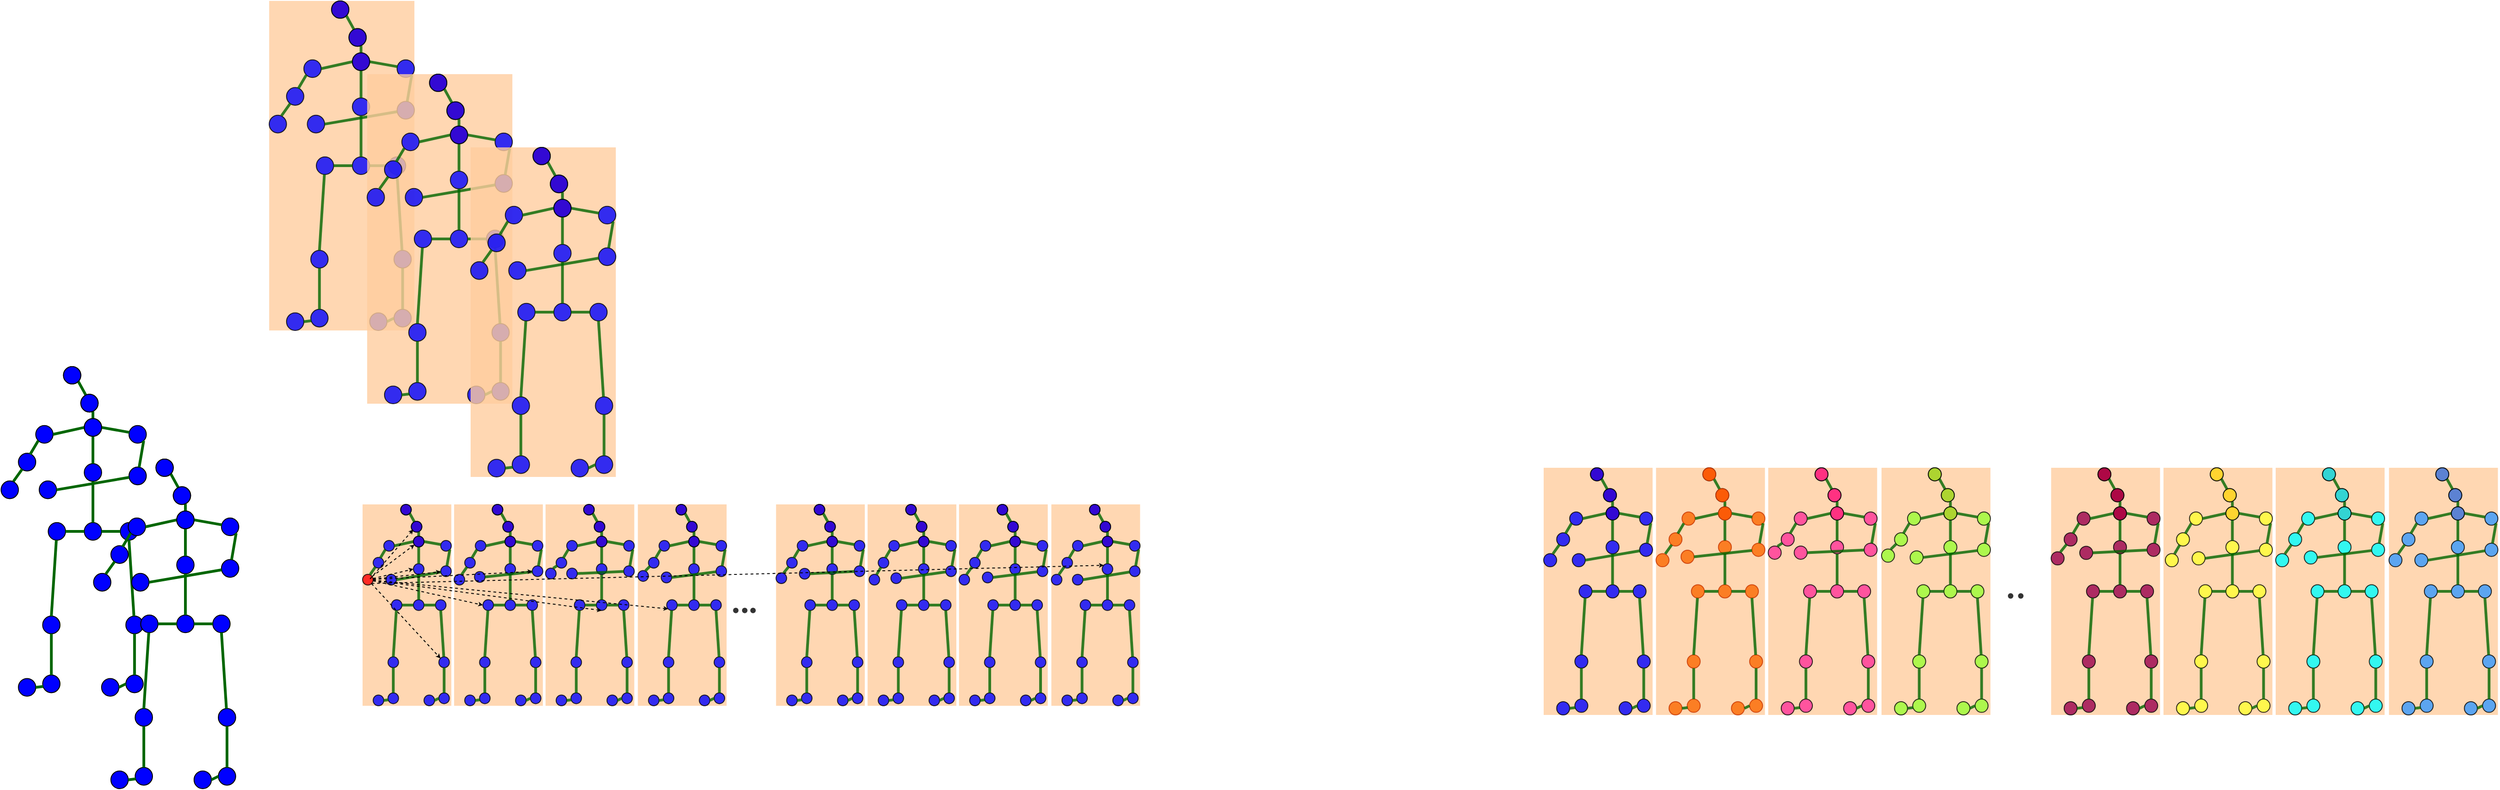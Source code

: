 <mxfile version="20.8.4" type="github">
  <diagram id="Mb3AvQazHz0NJ7A72b9-" name="第 1 页">
    <mxGraphModel dx="2049" dy="2260" grid="1" gridSize="10" guides="1" tooltips="1" connect="1" arrows="1" fold="1" page="1" pageScale="1" pageWidth="827" pageHeight="1169" math="0" shadow="0">
      <root>
        <mxCell id="0" />
        <mxCell id="1" parent="0" />
        <mxCell id="sH7g5odUcjY8fUqGEZrg-83" value="" style="group" vertex="1" connectable="0" parent="1">
          <mxGeometry x="35.19" y="-680.5" width="158.61" height="360" as="geometry" />
        </mxCell>
        <mxCell id="sH7g5odUcjY8fUqGEZrg-46" value="" style="ellipse;whiteSpace=wrap;html=1;fillColor=#FF0000;" vertex="1" parent="sH7g5odUcjY8fUqGEZrg-83">
          <mxGeometry x="68.138" width="18.927" height="18.927" as="geometry" />
        </mxCell>
        <mxCell id="sH7g5odUcjY8fUqGEZrg-47" value="" style="ellipse;whiteSpace=wrap;html=1;fillColor=#FF0000;" vertex="1" parent="sH7g5odUcjY8fUqGEZrg-83">
          <mxGeometry x="87.065" y="30.284" width="18.927" height="19.306" as="geometry" />
        </mxCell>
        <mxCell id="sH7g5odUcjY8fUqGEZrg-48" value="" style="endArrow=none;html=1;rounded=0;exitX=0.3;exitY=0.059;exitDx=0;exitDy=0;entryX=1;entryY=1;entryDx=0;entryDy=0;exitPerimeter=0;strokeWidth=3;strokeColor=#006600;" edge="1" parent="sH7g5odUcjY8fUqGEZrg-83" source="sH7g5odUcjY8fUqGEZrg-47" target="sH7g5odUcjY8fUqGEZrg-46">
          <mxGeometry width="50" height="50" relative="1" as="geometry">
            <mxPoint x="140.061" y="94.637" as="sourcePoint" />
            <mxPoint x="158.989" y="75.71" as="targetPoint" />
          </mxGeometry>
        </mxCell>
        <mxCell id="sH7g5odUcjY8fUqGEZrg-49" value="" style="ellipse;whiteSpace=wrap;html=1;fillColor=#FF0000;" vertex="1" parent="sH7g5odUcjY8fUqGEZrg-83">
          <mxGeometry x="90.851" y="56.782" width="18.927" height="19.306" as="geometry" />
        </mxCell>
        <mxCell id="sH7g5odUcjY8fUqGEZrg-50" value="" style="ellipse;whiteSpace=wrap;html=1;fillColor=#0000FF;" vertex="1" parent="sH7g5odUcjY8fUqGEZrg-83">
          <mxGeometry x="139.683" y="64.353" width="18.927" height="19.306" as="geometry" />
        </mxCell>
        <mxCell id="sH7g5odUcjY8fUqGEZrg-51" value="" style="ellipse;whiteSpace=wrap;html=1;fillColor=#0000FF;" vertex="1" parent="sH7g5odUcjY8fUqGEZrg-83">
          <mxGeometry x="37.854" y="64.353" width="18.927" height="19.306" as="geometry" />
        </mxCell>
        <mxCell id="sH7g5odUcjY8fUqGEZrg-52" value="" style="endArrow=none;html=1;rounded=0;entryX=0.7;entryY=0.974;entryDx=0;entryDy=0;strokeWidth=3;entryPerimeter=0;exitX=0.5;exitY=0;exitDx=0;exitDy=0;fontSize=11;fillColor=#0000FF;strokeColor=#006600;" edge="1" parent="sH7g5odUcjY8fUqGEZrg-83" source="sH7g5odUcjY8fUqGEZrg-49" target="sH7g5odUcjY8fUqGEZrg-47">
          <mxGeometry width="50" height="50" relative="1" as="geometry">
            <mxPoint x="140.818" y="34.069" as="sourcePoint" />
            <mxPoint x="132.49" y="18.927" as="targetPoint" />
          </mxGeometry>
        </mxCell>
        <mxCell id="sH7g5odUcjY8fUqGEZrg-53" value="" style="edgeStyle=none;orthogonalLoop=1;jettySize=auto;html=1;rounded=0;labelBackgroundColor=default;strokeColor=#006600;strokeWidth=3;fontFamily=Helvetica;fontSize=11;fontColor=default;endArrow=none;shape=connector;exitX=1;exitY=0.5;exitDx=0;exitDy=0;entryX=0;entryY=0.5;entryDx=0;entryDy=0;" edge="1" parent="sH7g5odUcjY8fUqGEZrg-83" source="sH7g5odUcjY8fUqGEZrg-51" target="sH7g5odUcjY8fUqGEZrg-49">
          <mxGeometry width="100" relative="1" as="geometry">
            <mxPoint x="64.353" y="77.633" as="sourcePoint" />
            <mxPoint x="93.5" y="73.06" as="targetPoint" />
            <Array as="points" />
          </mxGeometry>
        </mxCell>
        <mxCell id="sH7g5odUcjY8fUqGEZrg-54" value="" style="edgeStyle=none;orthogonalLoop=1;jettySize=auto;html=1;rounded=0;labelBackgroundColor=default;strokeColor=#006600;strokeWidth=3;fontFamily=Helvetica;fontSize=11;fontColor=default;endArrow=none;shape=connector;exitX=1;exitY=0.5;exitDx=0;exitDy=0;entryX=0.02;entryY=0.386;entryDx=0;entryDy=0;entryPerimeter=0;" edge="1" parent="sH7g5odUcjY8fUqGEZrg-83" source="sH7g5odUcjY8fUqGEZrg-49" target="sH7g5odUcjY8fUqGEZrg-50">
          <mxGeometry width="100" relative="1" as="geometry">
            <mxPoint x="121.134" y="113.565" as="sourcePoint" />
            <mxPoint x="158.989" y="113.565" as="targetPoint" />
            <Array as="points" />
          </mxGeometry>
        </mxCell>
        <mxCell id="sH7g5odUcjY8fUqGEZrg-55" value="" style="ellipse;whiteSpace=wrap;html=1;fillColor=#0000FF;" vertex="1" parent="sH7g5odUcjY8fUqGEZrg-83">
          <mxGeometry x="90.851" y="105.994" width="18.927" height="19.306" as="geometry" />
        </mxCell>
        <mxCell id="sH7g5odUcjY8fUqGEZrg-56" value="" style="edgeStyle=none;orthogonalLoop=1;jettySize=auto;html=1;rounded=0;labelBackgroundColor=default;strokeColor=#006600;strokeWidth=3;fontFamily=Helvetica;fontSize=11;fontColor=default;endArrow=none;shape=connector;exitX=0.5;exitY=0;exitDx=0;exitDy=0;entryX=0.5;entryY=1;entryDx=0;entryDy=0;" edge="1" parent="sH7g5odUcjY8fUqGEZrg-83" source="sH7g5odUcjY8fUqGEZrg-55" target="sH7g5odUcjY8fUqGEZrg-49">
          <mxGeometry width="100" relative="1" as="geometry">
            <mxPoint x="121.134" y="143.849" as="sourcePoint" />
            <mxPoint x="158.989" y="143.849" as="targetPoint" />
            <Array as="points" />
          </mxGeometry>
        </mxCell>
        <mxCell id="sH7g5odUcjY8fUqGEZrg-57" value="" style="ellipse;whiteSpace=wrap;html=1;fillColor=#0000FF;" vertex="1" parent="sH7g5odUcjY8fUqGEZrg-83">
          <mxGeometry x="139.683" y="109.779" width="18.927" height="19.306" as="geometry" />
        </mxCell>
        <mxCell id="sH7g5odUcjY8fUqGEZrg-58" value="" style="edgeStyle=none;orthogonalLoop=1;jettySize=auto;html=1;rounded=0;labelBackgroundColor=default;strokeColor=#006600;strokeWidth=3;fontFamily=Helvetica;fontSize=11;fontColor=default;endArrow=none;shape=connector;exitX=1;exitY=1;exitDx=0;exitDy=0;" edge="1" parent="sH7g5odUcjY8fUqGEZrg-83" source="sH7g5odUcjY8fUqGEZrg-50" target="sH7g5odUcjY8fUqGEZrg-57">
          <mxGeometry width="100" relative="1" as="geometry">
            <mxPoint x="189.272" y="124.921" as="sourcePoint" />
            <mxPoint x="227.126" y="124.921" as="targetPoint" />
            <Array as="points" />
          </mxGeometry>
        </mxCell>
        <mxCell id="sH7g5odUcjY8fUqGEZrg-59" value="" style="ellipse;whiteSpace=wrap;html=1;fillColor=#0000FF;" vertex="1" parent="sH7g5odUcjY8fUqGEZrg-83">
          <mxGeometry x="41.64" y="124.921" width="18.927" height="19.306" as="geometry" />
        </mxCell>
        <mxCell id="sH7g5odUcjY8fUqGEZrg-60" value="" style="edgeStyle=none;orthogonalLoop=1;jettySize=auto;html=1;rounded=0;labelBackgroundColor=default;strokeColor=#006600;strokeWidth=3;fontFamily=Helvetica;fontSize=11;fontColor=default;endArrow=none;shape=connector;exitX=1;exitY=0.5;exitDx=0;exitDy=0;" edge="1" parent="sH7g5odUcjY8fUqGEZrg-83" source="sH7g5odUcjY8fUqGEZrg-59" target="sH7g5odUcjY8fUqGEZrg-57">
          <mxGeometry width="100" relative="1" as="geometry">
            <mxPoint x="181.701" y="174.132" as="sourcePoint" />
            <mxPoint x="219.556" y="174.132" as="targetPoint" />
            <Array as="points" />
          </mxGeometry>
        </mxCell>
        <mxCell id="sH7g5odUcjY8fUqGEZrg-61" value="" style="ellipse;whiteSpace=wrap;html=1;fillColor=#0000FF;" vertex="1" parent="sH7g5odUcjY8fUqGEZrg-83">
          <mxGeometry x="18.927" y="94.637" width="18.927" height="19.306" as="geometry" />
        </mxCell>
        <mxCell id="sH7g5odUcjY8fUqGEZrg-62" value="" style="ellipse;whiteSpace=wrap;html=1;fillColor=#0000FF;" vertex="1" parent="sH7g5odUcjY8fUqGEZrg-83">
          <mxGeometry y="124.921" width="18.927" height="19.306" as="geometry" />
        </mxCell>
        <mxCell id="sH7g5odUcjY8fUqGEZrg-63" value="" style="edgeStyle=none;orthogonalLoop=1;jettySize=auto;html=1;rounded=0;labelBackgroundColor=default;strokeColor=#006600;strokeWidth=3;fontFamily=Helvetica;fontSize=11;fontColor=default;endArrow=none;shape=connector;exitX=0.712;exitY=0.024;exitDx=0;exitDy=0;exitPerimeter=0;" edge="1" parent="sH7g5odUcjY8fUqGEZrg-83" source="sH7g5odUcjY8fUqGEZrg-62" target="sH7g5odUcjY8fUqGEZrg-61">
          <mxGeometry width="100" relative="1" as="geometry">
            <mxPoint x="23.848" y="123.785" as="sourcePoint" />
            <mxPoint x="90.851" y="170.347" as="targetPoint" />
            <Array as="points" />
          </mxGeometry>
        </mxCell>
        <mxCell id="sH7g5odUcjY8fUqGEZrg-64" value="" style="edgeStyle=none;orthogonalLoop=1;jettySize=auto;html=1;rounded=0;labelBackgroundColor=default;strokeColor=#006600;strokeWidth=3;fontFamily=Helvetica;fontSize=11;fontColor=default;endArrow=none;shape=connector;exitX=0.677;exitY=0.061;exitDx=0;exitDy=0;exitPerimeter=0;" edge="1" parent="sH7g5odUcjY8fUqGEZrg-83" source="sH7g5odUcjY8fUqGEZrg-61">
          <mxGeometry width="100" relative="1" as="geometry">
            <mxPoint x="41.64" y="94.637" as="sourcePoint" />
            <mxPoint x="40.504" y="81.009" as="targetPoint" />
            <Array as="points" />
          </mxGeometry>
        </mxCell>
        <mxCell id="sH7g5odUcjY8fUqGEZrg-65" value="" style="ellipse;whiteSpace=wrap;html=1;fillColor=#0000FF;" vertex="1" parent="sH7g5odUcjY8fUqGEZrg-83">
          <mxGeometry x="90.851" y="170.347" width="18.927" height="19.306" as="geometry" />
        </mxCell>
        <mxCell id="sH7g5odUcjY8fUqGEZrg-66" value="" style="edgeStyle=none;orthogonalLoop=1;jettySize=auto;html=1;rounded=0;labelBackgroundColor=default;strokeColor=#006600;strokeWidth=3;fontFamily=Helvetica;fontSize=11;fontColor=default;endArrow=none;shape=connector;exitX=0.5;exitY=0;exitDx=0;exitDy=0;entryX=0.5;entryY=1;entryDx=0;entryDy=0;" edge="1" parent="sH7g5odUcjY8fUqGEZrg-83" source="sH7g5odUcjY8fUqGEZrg-65" target="sH7g5odUcjY8fUqGEZrg-55">
          <mxGeometry width="100" relative="1" as="geometry">
            <mxPoint x="132.49" y="189.274" as="sourcePoint" />
            <mxPoint x="170.345" y="189.274" as="targetPoint" />
            <Array as="points" />
          </mxGeometry>
        </mxCell>
        <mxCell id="sH7g5odUcjY8fUqGEZrg-67" value="" style="ellipse;whiteSpace=wrap;html=1;fillColor=#0000FF;" vertex="1" parent="sH7g5odUcjY8fUqGEZrg-83">
          <mxGeometry x="130.219" y="170.347" width="18.927" height="19.306" as="geometry" />
        </mxCell>
        <mxCell id="sH7g5odUcjY8fUqGEZrg-68" value="" style="ellipse;whiteSpace=wrap;html=1;fillColor=#0000FF;" vertex="1" parent="sH7g5odUcjY8fUqGEZrg-83">
          <mxGeometry x="51.482" y="170.347" width="18.927" height="19.306" as="geometry" />
        </mxCell>
        <mxCell id="sH7g5odUcjY8fUqGEZrg-69" value="" style="edgeStyle=none;orthogonalLoop=1;jettySize=auto;html=1;rounded=0;labelBackgroundColor=default;strokeColor=#006600;strokeWidth=3;fontFamily=Helvetica;fontSize=11;fontColor=default;endArrow=none;shape=connector;entryX=0;entryY=0.5;entryDx=0;entryDy=0;exitX=1;exitY=0.5;exitDx=0;exitDy=0;" edge="1" parent="sH7g5odUcjY8fUqGEZrg-83" source="sH7g5odUcjY8fUqGEZrg-68" target="sH7g5odUcjY8fUqGEZrg-65">
          <mxGeometry width="100" relative="1" as="geometry">
            <mxPoint x="75.709" y="179.837" as="sourcePoint" />
            <mxPoint x="113.563" y="179.837" as="targetPoint" />
            <Array as="points" />
          </mxGeometry>
        </mxCell>
        <mxCell id="sH7g5odUcjY8fUqGEZrg-70" value="" style="edgeStyle=none;orthogonalLoop=1;jettySize=auto;html=1;rounded=0;labelBackgroundColor=default;strokeColor=#006600;strokeWidth=3;fontFamily=Helvetica;fontSize=11;fontColor=default;endArrow=none;shape=connector;exitX=1;exitY=0.5;exitDx=0;exitDy=0;entryX=0;entryY=0.5;entryDx=0;entryDy=0;" edge="1" parent="sH7g5odUcjY8fUqGEZrg-83" source="sH7g5odUcjY8fUqGEZrg-65" target="sH7g5odUcjY8fUqGEZrg-67">
          <mxGeometry width="100" relative="1" as="geometry">
            <mxPoint x="94.636" y="230.915" as="sourcePoint" />
            <mxPoint x="132.49" y="230.915" as="targetPoint" />
            <Array as="points" />
          </mxGeometry>
        </mxCell>
        <mxCell id="sH7g5odUcjY8fUqGEZrg-71" value="" style="ellipse;whiteSpace=wrap;html=1;fillColor=#0000FF;" vertex="1" parent="sH7g5odUcjY8fUqGEZrg-83">
          <mxGeometry x="45.425" y="272.555" width="18.927" height="19.306" as="geometry" />
        </mxCell>
        <mxCell id="sH7g5odUcjY8fUqGEZrg-72" value="" style="ellipse;whiteSpace=wrap;html=1;fillColor=#0000FF;" vertex="1" parent="sH7g5odUcjY8fUqGEZrg-83">
          <mxGeometry x="136.276" y="272.555" width="18.927" height="19.306" as="geometry" />
        </mxCell>
        <mxCell id="sH7g5odUcjY8fUqGEZrg-73" value="" style="edgeStyle=none;orthogonalLoop=1;jettySize=auto;html=1;rounded=0;labelBackgroundColor=default;strokeColor=#006600;strokeWidth=3;fontFamily=Helvetica;fontSize=11;fontColor=default;endArrow=none;shape=connector;exitX=0.5;exitY=0;exitDx=0;exitDy=0;" edge="1" parent="sH7g5odUcjY8fUqGEZrg-83" source="sH7g5odUcjY8fUqGEZrg-71" target="sH7g5odUcjY8fUqGEZrg-68">
          <mxGeometry width="100" relative="1" as="geometry">
            <mxPoint x="87.065" y="246.057" as="sourcePoint" />
            <mxPoint x="124.92" y="246.057" as="targetPoint" />
            <Array as="points" />
          </mxGeometry>
        </mxCell>
        <mxCell id="sH7g5odUcjY8fUqGEZrg-74" value="" style="edgeStyle=none;orthogonalLoop=1;jettySize=auto;html=1;rounded=0;labelBackgroundColor=default;strokeColor=#006600;strokeWidth=3;fontFamily=Helvetica;fontSize=11;fontColor=default;endArrow=none;shape=connector;exitX=0.5;exitY=1;exitDx=0;exitDy=0;" edge="1" parent="sH7g5odUcjY8fUqGEZrg-83" source="sH7g5odUcjY8fUqGEZrg-67" target="sH7g5odUcjY8fUqGEZrg-72">
          <mxGeometry width="100" relative="1" as="geometry">
            <mxPoint x="124.92" y="253.628" as="sourcePoint" />
            <mxPoint x="162.774" y="253.628" as="targetPoint" />
            <Array as="points" />
          </mxGeometry>
        </mxCell>
        <mxCell id="sH7g5odUcjY8fUqGEZrg-75" value="" style="ellipse;whiteSpace=wrap;html=1;fillColor=#0000FF;" vertex="1" parent="sH7g5odUcjY8fUqGEZrg-83">
          <mxGeometry x="45.425" y="336.909" width="18.927" height="19.306" as="geometry" />
        </mxCell>
        <mxCell id="sH7g5odUcjY8fUqGEZrg-76" value="" style="ellipse;whiteSpace=wrap;html=1;fillColor=#0000FF;" vertex="1" parent="sH7g5odUcjY8fUqGEZrg-83">
          <mxGeometry x="136.276" y="336.909" width="18.927" height="19.306" as="geometry" />
        </mxCell>
        <mxCell id="sH7g5odUcjY8fUqGEZrg-77" value="" style="edgeStyle=none;orthogonalLoop=1;jettySize=auto;html=1;rounded=0;labelBackgroundColor=default;strokeColor=#006600;strokeWidth=3;fontFamily=Helvetica;fontSize=11;fontColor=default;endArrow=none;shape=connector;exitX=0.5;exitY=0;exitDx=0;exitDy=0;entryX=0.5;entryY=1;entryDx=0;entryDy=0;" edge="1" parent="sH7g5odUcjY8fUqGEZrg-83" source="sH7g5odUcjY8fUqGEZrg-75" target="sH7g5odUcjY8fUqGEZrg-71">
          <mxGeometry width="100" relative="1" as="geometry">
            <mxPoint x="68.138" y="352.05" as="sourcePoint" />
            <mxPoint x="105.992" y="352.05" as="targetPoint" />
            <Array as="points" />
          </mxGeometry>
        </mxCell>
        <mxCell id="sH7g5odUcjY8fUqGEZrg-78" value="" style="edgeStyle=none;orthogonalLoop=1;jettySize=auto;html=1;rounded=0;labelBackgroundColor=default;strokeColor=#006600;strokeWidth=3;fontFamily=Helvetica;fontSize=11;fontColor=default;endArrow=none;shape=connector;exitX=0.5;exitY=0;exitDx=0;exitDy=0;entryX=0.5;entryY=1;entryDx=0;entryDy=0;" edge="1" parent="sH7g5odUcjY8fUqGEZrg-83" source="sH7g5odUcjY8fUqGEZrg-76" target="sH7g5odUcjY8fUqGEZrg-72">
          <mxGeometry width="100" relative="1" as="geometry">
            <mxPoint x="121.134" y="348.265" as="sourcePoint" />
            <mxPoint x="158.989" y="348.265" as="targetPoint" />
            <Array as="points" />
          </mxGeometry>
        </mxCell>
        <mxCell id="sH7g5odUcjY8fUqGEZrg-79" value="" style="ellipse;whiteSpace=wrap;html=1;fillColor=#0000FF;" vertex="1" parent="sH7g5odUcjY8fUqGEZrg-83">
          <mxGeometry x="18.927" y="340.694" width="18.927" height="19.306" as="geometry" />
        </mxCell>
        <mxCell id="sH7g5odUcjY8fUqGEZrg-80" value="" style="ellipse;whiteSpace=wrap;html=1;fillColor=#0000FF;" vertex="1" parent="sH7g5odUcjY8fUqGEZrg-83">
          <mxGeometry x="109.778" y="340.694" width="18.927" height="19.306" as="geometry" />
        </mxCell>
        <mxCell id="sH7g5odUcjY8fUqGEZrg-81" value="" style="edgeStyle=none;orthogonalLoop=1;jettySize=auto;html=1;rounded=0;labelBackgroundColor=default;strokeColor=#006600;strokeWidth=3;fontFamily=Helvetica;fontSize=11;fontColor=default;endArrow=none;shape=connector;exitX=1;exitY=0.5;exitDx=0;exitDy=0;entryX=0.033;entryY=0.647;entryDx=0;entryDy=0;entryPerimeter=0;" edge="1" parent="sH7g5odUcjY8fUqGEZrg-83" source="sH7g5odUcjY8fUqGEZrg-79" target="sH7g5odUcjY8fUqGEZrg-75">
          <mxGeometry width="100" relative="1" as="geometry">
            <mxPoint x="34.069" y="401.262" as="sourcePoint" />
            <mxPoint x="71.923" y="401.262" as="targetPoint" />
            <Array as="points" />
          </mxGeometry>
        </mxCell>
        <mxCell id="sH7g5odUcjY8fUqGEZrg-82" value="" style="edgeStyle=none;orthogonalLoop=1;jettySize=auto;html=1;rounded=0;labelBackgroundColor=default;strokeColor=#006600;strokeWidth=3;fontFamily=Helvetica;fontSize=11;fontColor=default;endArrow=none;shape=connector;exitX=1;exitY=0.5;exitDx=0;exitDy=0;entryX=0;entryY=0.5;entryDx=0;entryDy=0;" edge="1" parent="sH7g5odUcjY8fUqGEZrg-83" source="sH7g5odUcjY8fUqGEZrg-80" target="sH7g5odUcjY8fUqGEZrg-76">
          <mxGeometry width="100" relative="1" as="geometry">
            <mxPoint x="102.207" y="408.833" as="sourcePoint" />
            <mxPoint x="140.061" y="408.833" as="targetPoint" />
            <Array as="points" />
          </mxGeometry>
        </mxCell>
        <mxCell id="sH7g5odUcjY8fUqGEZrg-84" value="" style="ellipse;whiteSpace=wrap;html=1;fillColor=#0000FF;" vertex="1" parent="sH7g5odUcjY8fUqGEZrg-83">
          <mxGeometry x="68.138" width="18.927" height="18.927" as="geometry" />
        </mxCell>
        <mxCell id="sH7g5odUcjY8fUqGEZrg-85" value="" style="ellipse;whiteSpace=wrap;html=1;fillColor=#0000FF;" vertex="1" parent="sH7g5odUcjY8fUqGEZrg-83">
          <mxGeometry x="87.065" y="30.284" width="18.927" height="19.306" as="geometry" />
        </mxCell>
        <mxCell id="sH7g5odUcjY8fUqGEZrg-86" value="" style="ellipse;whiteSpace=wrap;html=1;fillColor=#0000FF;" vertex="1" parent="sH7g5odUcjY8fUqGEZrg-83">
          <mxGeometry x="90.851" y="56.782" width="18.927" height="19.306" as="geometry" />
        </mxCell>
        <mxCell id="sH7g5odUcjY8fUqGEZrg-335" value="" style="group;fillColor=#FFCE9F;opacity=80;" vertex="1" connectable="0" parent="1">
          <mxGeometry x="328" y="-1080" width="158.61" height="360" as="geometry" />
        </mxCell>
        <mxCell id="sH7g5odUcjY8fUqGEZrg-336" value="" style="ellipse;whiteSpace=wrap;html=1;fillColor=#FF0000;opacity=80;" vertex="1" parent="sH7g5odUcjY8fUqGEZrg-335">
          <mxGeometry x="68.138" width="18.927" height="18.927" as="geometry" />
        </mxCell>
        <mxCell id="sH7g5odUcjY8fUqGEZrg-337" value="" style="ellipse;whiteSpace=wrap;html=1;fillColor=#FF0000;opacity=80;" vertex="1" parent="sH7g5odUcjY8fUqGEZrg-335">
          <mxGeometry x="87.065" y="30.284" width="18.927" height="19.306" as="geometry" />
        </mxCell>
        <mxCell id="sH7g5odUcjY8fUqGEZrg-338" value="" style="endArrow=none;html=1;rounded=0;exitX=0.3;exitY=0.059;exitDx=0;exitDy=0;entryX=1;entryY=1;entryDx=0;entryDy=0;exitPerimeter=0;strokeWidth=3;strokeColor=#006600;opacity=80;" edge="1" parent="sH7g5odUcjY8fUqGEZrg-335" source="sH7g5odUcjY8fUqGEZrg-337" target="sH7g5odUcjY8fUqGEZrg-336">
          <mxGeometry width="50" height="50" relative="1" as="geometry">
            <mxPoint x="140.061" y="94.637" as="sourcePoint" />
            <mxPoint x="158.989" y="75.71" as="targetPoint" />
          </mxGeometry>
        </mxCell>
        <mxCell id="sH7g5odUcjY8fUqGEZrg-339" value="" style="ellipse;whiteSpace=wrap;html=1;fillColor=#FF0000;opacity=80;" vertex="1" parent="sH7g5odUcjY8fUqGEZrg-335">
          <mxGeometry x="90.851" y="56.782" width="18.927" height="19.306" as="geometry" />
        </mxCell>
        <mxCell id="sH7g5odUcjY8fUqGEZrg-340" value="" style="ellipse;whiteSpace=wrap;html=1;fillColor=#0000FF;opacity=80;" vertex="1" parent="sH7g5odUcjY8fUqGEZrg-335">
          <mxGeometry x="139.683" y="64.353" width="18.927" height="19.306" as="geometry" />
        </mxCell>
        <mxCell id="sH7g5odUcjY8fUqGEZrg-341" value="" style="ellipse;whiteSpace=wrap;html=1;fillColor=#0000FF;opacity=80;" vertex="1" parent="sH7g5odUcjY8fUqGEZrg-335">
          <mxGeometry x="37.854" y="64.353" width="18.927" height="19.306" as="geometry" />
        </mxCell>
        <mxCell id="sH7g5odUcjY8fUqGEZrg-342" value="" style="endArrow=none;html=1;rounded=0;entryX=0.7;entryY=0.974;entryDx=0;entryDy=0;strokeWidth=3;entryPerimeter=0;exitX=0.5;exitY=0;exitDx=0;exitDy=0;fontSize=11;fillColor=#0000FF;strokeColor=#006600;opacity=80;" edge="1" parent="sH7g5odUcjY8fUqGEZrg-335" source="sH7g5odUcjY8fUqGEZrg-339" target="sH7g5odUcjY8fUqGEZrg-337">
          <mxGeometry width="50" height="50" relative="1" as="geometry">
            <mxPoint x="140.818" y="34.069" as="sourcePoint" />
            <mxPoint x="132.49" y="18.927" as="targetPoint" />
          </mxGeometry>
        </mxCell>
        <mxCell id="sH7g5odUcjY8fUqGEZrg-343" value="" style="edgeStyle=none;orthogonalLoop=1;jettySize=auto;html=1;rounded=0;labelBackgroundColor=default;strokeColor=#006600;strokeWidth=3;fontFamily=Helvetica;fontSize=11;fontColor=default;endArrow=none;shape=connector;exitX=1;exitY=0.5;exitDx=0;exitDy=0;entryX=0;entryY=0.5;entryDx=0;entryDy=0;opacity=80;" edge="1" parent="sH7g5odUcjY8fUqGEZrg-335" source="sH7g5odUcjY8fUqGEZrg-341" target="sH7g5odUcjY8fUqGEZrg-339">
          <mxGeometry width="100" relative="1" as="geometry">
            <mxPoint x="64.353" y="77.633" as="sourcePoint" />
            <mxPoint x="93.5" y="73.06" as="targetPoint" />
            <Array as="points" />
          </mxGeometry>
        </mxCell>
        <mxCell id="sH7g5odUcjY8fUqGEZrg-344" value="" style="edgeStyle=none;orthogonalLoop=1;jettySize=auto;html=1;rounded=0;labelBackgroundColor=default;strokeColor=#006600;strokeWidth=3;fontFamily=Helvetica;fontSize=11;fontColor=default;endArrow=none;shape=connector;exitX=1;exitY=0.5;exitDx=0;exitDy=0;entryX=0.02;entryY=0.386;entryDx=0;entryDy=0;entryPerimeter=0;opacity=80;" edge="1" parent="sH7g5odUcjY8fUqGEZrg-335" source="sH7g5odUcjY8fUqGEZrg-339" target="sH7g5odUcjY8fUqGEZrg-340">
          <mxGeometry width="100" relative="1" as="geometry">
            <mxPoint x="121.134" y="113.565" as="sourcePoint" />
            <mxPoint x="158.989" y="113.565" as="targetPoint" />
            <Array as="points" />
          </mxGeometry>
        </mxCell>
        <mxCell id="sH7g5odUcjY8fUqGEZrg-345" value="" style="ellipse;whiteSpace=wrap;html=1;fillColor=#0000FF;opacity=80;" vertex="1" parent="sH7g5odUcjY8fUqGEZrg-335">
          <mxGeometry x="90.851" y="105.994" width="18.927" height="19.306" as="geometry" />
        </mxCell>
        <mxCell id="sH7g5odUcjY8fUqGEZrg-346" value="" style="edgeStyle=none;orthogonalLoop=1;jettySize=auto;html=1;rounded=0;labelBackgroundColor=default;strokeColor=#006600;strokeWidth=3;fontFamily=Helvetica;fontSize=11;fontColor=default;endArrow=none;shape=connector;exitX=0.5;exitY=0;exitDx=0;exitDy=0;entryX=0.5;entryY=1;entryDx=0;entryDy=0;opacity=80;" edge="1" parent="sH7g5odUcjY8fUqGEZrg-335" source="sH7g5odUcjY8fUqGEZrg-345" target="sH7g5odUcjY8fUqGEZrg-339">
          <mxGeometry width="100" relative="1" as="geometry">
            <mxPoint x="121.134" y="143.849" as="sourcePoint" />
            <mxPoint x="158.989" y="143.849" as="targetPoint" />
            <Array as="points" />
          </mxGeometry>
        </mxCell>
        <mxCell id="sH7g5odUcjY8fUqGEZrg-347" value="" style="ellipse;whiteSpace=wrap;html=1;fillColor=#0000FF;opacity=80;" vertex="1" parent="sH7g5odUcjY8fUqGEZrg-335">
          <mxGeometry x="139.683" y="109.779" width="18.927" height="19.306" as="geometry" />
        </mxCell>
        <mxCell id="sH7g5odUcjY8fUqGEZrg-348" value="" style="edgeStyle=none;orthogonalLoop=1;jettySize=auto;html=1;rounded=0;labelBackgroundColor=default;strokeColor=#006600;strokeWidth=3;fontFamily=Helvetica;fontSize=11;fontColor=default;endArrow=none;shape=connector;exitX=1;exitY=1;exitDx=0;exitDy=0;opacity=80;" edge="1" parent="sH7g5odUcjY8fUqGEZrg-335" source="sH7g5odUcjY8fUqGEZrg-340" target="sH7g5odUcjY8fUqGEZrg-347">
          <mxGeometry width="100" relative="1" as="geometry">
            <mxPoint x="189.272" y="124.921" as="sourcePoint" />
            <mxPoint x="227.126" y="124.921" as="targetPoint" />
            <Array as="points" />
          </mxGeometry>
        </mxCell>
        <mxCell id="sH7g5odUcjY8fUqGEZrg-349" value="" style="ellipse;whiteSpace=wrap;html=1;fillColor=#0000FF;opacity=80;" vertex="1" parent="sH7g5odUcjY8fUqGEZrg-335">
          <mxGeometry x="41.64" y="124.921" width="18.927" height="19.306" as="geometry" />
        </mxCell>
        <mxCell id="sH7g5odUcjY8fUqGEZrg-350" value="" style="edgeStyle=none;orthogonalLoop=1;jettySize=auto;html=1;rounded=0;labelBackgroundColor=default;strokeColor=#006600;strokeWidth=3;fontFamily=Helvetica;fontSize=11;fontColor=default;endArrow=none;shape=connector;exitX=1;exitY=0.5;exitDx=0;exitDy=0;opacity=80;" edge="1" parent="sH7g5odUcjY8fUqGEZrg-335" source="sH7g5odUcjY8fUqGEZrg-349" target="sH7g5odUcjY8fUqGEZrg-347">
          <mxGeometry width="100" relative="1" as="geometry">
            <mxPoint x="181.701" y="174.132" as="sourcePoint" />
            <mxPoint x="219.556" y="174.132" as="targetPoint" />
            <Array as="points" />
          </mxGeometry>
        </mxCell>
        <mxCell id="sH7g5odUcjY8fUqGEZrg-351" value="" style="ellipse;whiteSpace=wrap;html=1;fillColor=#0000FF;opacity=80;" vertex="1" parent="sH7g5odUcjY8fUqGEZrg-335">
          <mxGeometry x="18.927" y="94.637" width="18.927" height="19.306" as="geometry" />
        </mxCell>
        <mxCell id="sH7g5odUcjY8fUqGEZrg-352" value="" style="ellipse;whiteSpace=wrap;html=1;fillColor=#0000FF;opacity=80;" vertex="1" parent="sH7g5odUcjY8fUqGEZrg-335">
          <mxGeometry y="124.921" width="18.927" height="19.306" as="geometry" />
        </mxCell>
        <mxCell id="sH7g5odUcjY8fUqGEZrg-353" value="" style="edgeStyle=none;orthogonalLoop=1;jettySize=auto;html=1;rounded=0;labelBackgroundColor=default;strokeColor=#006600;strokeWidth=3;fontFamily=Helvetica;fontSize=11;fontColor=default;endArrow=none;shape=connector;exitX=0.712;exitY=0.024;exitDx=0;exitDy=0;exitPerimeter=0;opacity=80;" edge="1" parent="sH7g5odUcjY8fUqGEZrg-335" source="sH7g5odUcjY8fUqGEZrg-352" target="sH7g5odUcjY8fUqGEZrg-351">
          <mxGeometry width="100" relative="1" as="geometry">
            <mxPoint x="23.848" y="123.785" as="sourcePoint" />
            <mxPoint x="90.851" y="170.347" as="targetPoint" />
            <Array as="points" />
          </mxGeometry>
        </mxCell>
        <mxCell id="sH7g5odUcjY8fUqGEZrg-354" value="" style="edgeStyle=none;orthogonalLoop=1;jettySize=auto;html=1;rounded=0;labelBackgroundColor=default;strokeColor=#006600;strokeWidth=3;fontFamily=Helvetica;fontSize=11;fontColor=default;endArrow=none;shape=connector;exitX=0.677;exitY=0.061;exitDx=0;exitDy=0;exitPerimeter=0;opacity=80;" edge="1" parent="sH7g5odUcjY8fUqGEZrg-335" source="sH7g5odUcjY8fUqGEZrg-351">
          <mxGeometry width="100" relative="1" as="geometry">
            <mxPoint x="41.64" y="94.637" as="sourcePoint" />
            <mxPoint x="40.504" y="81.009" as="targetPoint" />
            <Array as="points" />
          </mxGeometry>
        </mxCell>
        <mxCell id="sH7g5odUcjY8fUqGEZrg-355" value="" style="ellipse;whiteSpace=wrap;html=1;fillColor=#0000FF;opacity=80;" vertex="1" parent="sH7g5odUcjY8fUqGEZrg-335">
          <mxGeometry x="90.851" y="170.347" width="18.927" height="19.306" as="geometry" />
        </mxCell>
        <mxCell id="sH7g5odUcjY8fUqGEZrg-356" value="" style="edgeStyle=none;orthogonalLoop=1;jettySize=auto;html=1;rounded=0;labelBackgroundColor=default;strokeColor=#006600;strokeWidth=3;fontFamily=Helvetica;fontSize=11;fontColor=default;endArrow=none;shape=connector;exitX=0.5;exitY=0;exitDx=0;exitDy=0;entryX=0.5;entryY=1;entryDx=0;entryDy=0;opacity=80;" edge="1" parent="sH7g5odUcjY8fUqGEZrg-335" source="sH7g5odUcjY8fUqGEZrg-355" target="sH7g5odUcjY8fUqGEZrg-345">
          <mxGeometry width="100" relative="1" as="geometry">
            <mxPoint x="132.49" y="189.274" as="sourcePoint" />
            <mxPoint x="170.345" y="189.274" as="targetPoint" />
            <Array as="points" />
          </mxGeometry>
        </mxCell>
        <mxCell id="sH7g5odUcjY8fUqGEZrg-357" value="" style="ellipse;whiteSpace=wrap;html=1;fillColor=#0000FF;opacity=80;" vertex="1" parent="sH7g5odUcjY8fUqGEZrg-335">
          <mxGeometry x="130.219" y="170.347" width="18.927" height="19.306" as="geometry" />
        </mxCell>
        <mxCell id="sH7g5odUcjY8fUqGEZrg-358" value="" style="ellipse;whiteSpace=wrap;html=1;fillColor=#0000FF;opacity=80;" vertex="1" parent="sH7g5odUcjY8fUqGEZrg-335">
          <mxGeometry x="51.482" y="170.347" width="18.927" height="19.306" as="geometry" />
        </mxCell>
        <mxCell id="sH7g5odUcjY8fUqGEZrg-359" value="" style="edgeStyle=none;orthogonalLoop=1;jettySize=auto;html=1;rounded=0;labelBackgroundColor=default;strokeColor=#006600;strokeWidth=3;fontFamily=Helvetica;fontSize=11;fontColor=default;endArrow=none;shape=connector;entryX=0;entryY=0.5;entryDx=0;entryDy=0;exitX=1;exitY=0.5;exitDx=0;exitDy=0;opacity=80;" edge="1" parent="sH7g5odUcjY8fUqGEZrg-335" source="sH7g5odUcjY8fUqGEZrg-358" target="sH7g5odUcjY8fUqGEZrg-355">
          <mxGeometry width="100" relative="1" as="geometry">
            <mxPoint x="75.709" y="179.837" as="sourcePoint" />
            <mxPoint x="113.563" y="179.837" as="targetPoint" />
            <Array as="points" />
          </mxGeometry>
        </mxCell>
        <mxCell id="sH7g5odUcjY8fUqGEZrg-360" value="" style="edgeStyle=none;orthogonalLoop=1;jettySize=auto;html=1;rounded=0;labelBackgroundColor=default;strokeColor=#006600;strokeWidth=3;fontFamily=Helvetica;fontSize=11;fontColor=default;endArrow=none;shape=connector;exitX=1;exitY=0.5;exitDx=0;exitDy=0;entryX=0;entryY=0.5;entryDx=0;entryDy=0;opacity=80;" edge="1" parent="sH7g5odUcjY8fUqGEZrg-335" source="sH7g5odUcjY8fUqGEZrg-355" target="sH7g5odUcjY8fUqGEZrg-357">
          <mxGeometry width="100" relative="1" as="geometry">
            <mxPoint x="94.636" y="230.915" as="sourcePoint" />
            <mxPoint x="132.49" y="230.915" as="targetPoint" />
            <Array as="points" />
          </mxGeometry>
        </mxCell>
        <mxCell id="sH7g5odUcjY8fUqGEZrg-361" value="" style="ellipse;whiteSpace=wrap;html=1;fillColor=#0000FF;opacity=80;" vertex="1" parent="sH7g5odUcjY8fUqGEZrg-335">
          <mxGeometry x="45.425" y="272.555" width="18.927" height="19.306" as="geometry" />
        </mxCell>
        <mxCell id="sH7g5odUcjY8fUqGEZrg-362" value="" style="ellipse;whiteSpace=wrap;html=1;fillColor=#0000FF;opacity=80;" vertex="1" parent="sH7g5odUcjY8fUqGEZrg-335">
          <mxGeometry x="136.276" y="272.555" width="18.927" height="19.306" as="geometry" />
        </mxCell>
        <mxCell id="sH7g5odUcjY8fUqGEZrg-363" value="" style="edgeStyle=none;orthogonalLoop=1;jettySize=auto;html=1;rounded=0;labelBackgroundColor=default;strokeColor=#006600;strokeWidth=3;fontFamily=Helvetica;fontSize=11;fontColor=default;endArrow=none;shape=connector;exitX=0.5;exitY=0;exitDx=0;exitDy=0;opacity=80;" edge="1" parent="sH7g5odUcjY8fUqGEZrg-335" source="sH7g5odUcjY8fUqGEZrg-361" target="sH7g5odUcjY8fUqGEZrg-358">
          <mxGeometry width="100" relative="1" as="geometry">
            <mxPoint x="87.065" y="246.057" as="sourcePoint" />
            <mxPoint x="124.92" y="246.057" as="targetPoint" />
            <Array as="points" />
          </mxGeometry>
        </mxCell>
        <mxCell id="sH7g5odUcjY8fUqGEZrg-364" value="" style="edgeStyle=none;orthogonalLoop=1;jettySize=auto;html=1;rounded=0;labelBackgroundColor=default;strokeColor=#006600;strokeWidth=3;fontFamily=Helvetica;fontSize=11;fontColor=default;endArrow=none;shape=connector;exitX=0.5;exitY=1;exitDx=0;exitDy=0;opacity=80;" edge="1" parent="sH7g5odUcjY8fUqGEZrg-335" source="sH7g5odUcjY8fUqGEZrg-357" target="sH7g5odUcjY8fUqGEZrg-362">
          <mxGeometry width="100" relative="1" as="geometry">
            <mxPoint x="124.92" y="253.628" as="sourcePoint" />
            <mxPoint x="162.774" y="253.628" as="targetPoint" />
            <Array as="points" />
          </mxGeometry>
        </mxCell>
        <mxCell id="sH7g5odUcjY8fUqGEZrg-365" value="" style="ellipse;whiteSpace=wrap;html=1;fillColor=#0000FF;opacity=80;" vertex="1" parent="sH7g5odUcjY8fUqGEZrg-335">
          <mxGeometry x="45.425" y="336.909" width="18.927" height="19.306" as="geometry" />
        </mxCell>
        <mxCell id="sH7g5odUcjY8fUqGEZrg-366" value="" style="ellipse;whiteSpace=wrap;html=1;fillColor=#0000FF;opacity=80;" vertex="1" parent="sH7g5odUcjY8fUqGEZrg-335">
          <mxGeometry x="136.276" y="336.909" width="18.927" height="19.306" as="geometry" />
        </mxCell>
        <mxCell id="sH7g5odUcjY8fUqGEZrg-367" value="" style="edgeStyle=none;orthogonalLoop=1;jettySize=auto;html=1;rounded=0;labelBackgroundColor=default;strokeColor=#006600;strokeWidth=3;fontFamily=Helvetica;fontSize=11;fontColor=default;endArrow=none;shape=connector;exitX=0.5;exitY=0;exitDx=0;exitDy=0;entryX=0.5;entryY=1;entryDx=0;entryDy=0;opacity=80;" edge="1" parent="sH7g5odUcjY8fUqGEZrg-335" source="sH7g5odUcjY8fUqGEZrg-365" target="sH7g5odUcjY8fUqGEZrg-361">
          <mxGeometry width="100" relative="1" as="geometry">
            <mxPoint x="68.138" y="352.05" as="sourcePoint" />
            <mxPoint x="105.992" y="352.05" as="targetPoint" />
            <Array as="points" />
          </mxGeometry>
        </mxCell>
        <mxCell id="sH7g5odUcjY8fUqGEZrg-368" value="" style="edgeStyle=none;orthogonalLoop=1;jettySize=auto;html=1;rounded=0;labelBackgroundColor=default;strokeColor=#006600;strokeWidth=3;fontFamily=Helvetica;fontSize=11;fontColor=default;endArrow=none;shape=connector;exitX=0.5;exitY=0;exitDx=0;exitDy=0;entryX=0.5;entryY=1;entryDx=0;entryDy=0;opacity=80;" edge="1" parent="sH7g5odUcjY8fUqGEZrg-335" source="sH7g5odUcjY8fUqGEZrg-366" target="sH7g5odUcjY8fUqGEZrg-362">
          <mxGeometry width="100" relative="1" as="geometry">
            <mxPoint x="121.134" y="348.265" as="sourcePoint" />
            <mxPoint x="158.989" y="348.265" as="targetPoint" />
            <Array as="points" />
          </mxGeometry>
        </mxCell>
        <mxCell id="sH7g5odUcjY8fUqGEZrg-369" value="" style="ellipse;whiteSpace=wrap;html=1;fillColor=#0000FF;opacity=80;" vertex="1" parent="sH7g5odUcjY8fUqGEZrg-335">
          <mxGeometry x="18.927" y="340.694" width="18.927" height="19.306" as="geometry" />
        </mxCell>
        <mxCell id="sH7g5odUcjY8fUqGEZrg-370" value="" style="ellipse;whiteSpace=wrap;html=1;fillColor=#0000FF;opacity=80;" vertex="1" parent="sH7g5odUcjY8fUqGEZrg-335">
          <mxGeometry x="109.778" y="340.694" width="18.927" height="19.306" as="geometry" />
        </mxCell>
        <mxCell id="sH7g5odUcjY8fUqGEZrg-371" value="" style="edgeStyle=none;orthogonalLoop=1;jettySize=auto;html=1;rounded=0;labelBackgroundColor=default;strokeColor=#006600;strokeWidth=3;fontFamily=Helvetica;fontSize=11;fontColor=default;endArrow=none;shape=connector;exitX=1;exitY=0.5;exitDx=0;exitDy=0;entryX=0.033;entryY=0.647;entryDx=0;entryDy=0;entryPerimeter=0;opacity=80;" edge="1" parent="sH7g5odUcjY8fUqGEZrg-335" source="sH7g5odUcjY8fUqGEZrg-369" target="sH7g5odUcjY8fUqGEZrg-365">
          <mxGeometry width="100" relative="1" as="geometry">
            <mxPoint x="34.069" y="401.262" as="sourcePoint" />
            <mxPoint x="71.923" y="401.262" as="targetPoint" />
            <Array as="points" />
          </mxGeometry>
        </mxCell>
        <mxCell id="sH7g5odUcjY8fUqGEZrg-372" value="" style="edgeStyle=none;orthogonalLoop=1;jettySize=auto;html=1;rounded=0;labelBackgroundColor=default;strokeColor=#006600;strokeWidth=3;fontFamily=Helvetica;fontSize=11;fontColor=default;endArrow=none;shape=connector;exitX=1;exitY=0.5;exitDx=0;exitDy=0;entryX=0;entryY=0.5;entryDx=0;entryDy=0;opacity=80;" edge="1" parent="sH7g5odUcjY8fUqGEZrg-335" source="sH7g5odUcjY8fUqGEZrg-370" target="sH7g5odUcjY8fUqGEZrg-366">
          <mxGeometry width="100" relative="1" as="geometry">
            <mxPoint x="102.207" y="408.833" as="sourcePoint" />
            <mxPoint x="140.061" y="408.833" as="targetPoint" />
            <Array as="points" />
          </mxGeometry>
        </mxCell>
        <mxCell id="sH7g5odUcjY8fUqGEZrg-373" value="" style="ellipse;whiteSpace=wrap;html=1;fillColor=#0000FF;opacity=80;" vertex="1" parent="sH7g5odUcjY8fUqGEZrg-335">
          <mxGeometry x="68.138" width="18.927" height="18.927" as="geometry" />
        </mxCell>
        <mxCell id="sH7g5odUcjY8fUqGEZrg-374" value="" style="ellipse;whiteSpace=wrap;html=1;fillColor=#0000FF;opacity=80;" vertex="1" parent="sH7g5odUcjY8fUqGEZrg-335">
          <mxGeometry x="87.065" y="30.284" width="18.927" height="19.306" as="geometry" />
        </mxCell>
        <mxCell id="sH7g5odUcjY8fUqGEZrg-375" value="" style="ellipse;whiteSpace=wrap;html=1;fillColor=#0000FF;opacity=80;" vertex="1" parent="sH7g5odUcjY8fUqGEZrg-335">
          <mxGeometry x="90.851" y="56.782" width="18.927" height="19.306" as="geometry" />
        </mxCell>
        <mxCell id="sH7g5odUcjY8fUqGEZrg-376" value="" style="group" vertex="1" connectable="0" parent="1">
          <mxGeometry x="136.19" y="-579.5" width="158.61" height="360" as="geometry" />
        </mxCell>
        <mxCell id="sH7g5odUcjY8fUqGEZrg-377" value="" style="ellipse;whiteSpace=wrap;html=1;fillColor=#FF0000;" vertex="1" parent="sH7g5odUcjY8fUqGEZrg-376">
          <mxGeometry x="68.138" width="18.927" height="18.927" as="geometry" />
        </mxCell>
        <mxCell id="sH7g5odUcjY8fUqGEZrg-378" value="" style="ellipse;whiteSpace=wrap;html=1;fillColor=#FF0000;" vertex="1" parent="sH7g5odUcjY8fUqGEZrg-376">
          <mxGeometry x="87.065" y="30.284" width="18.927" height="19.306" as="geometry" />
        </mxCell>
        <mxCell id="sH7g5odUcjY8fUqGEZrg-379" value="" style="endArrow=none;html=1;rounded=0;exitX=0.3;exitY=0.059;exitDx=0;exitDy=0;entryX=1;entryY=1;entryDx=0;entryDy=0;exitPerimeter=0;strokeWidth=3;strokeColor=#006600;" edge="1" parent="sH7g5odUcjY8fUqGEZrg-376" source="sH7g5odUcjY8fUqGEZrg-378" target="sH7g5odUcjY8fUqGEZrg-377">
          <mxGeometry width="50" height="50" relative="1" as="geometry">
            <mxPoint x="140.061" y="94.637" as="sourcePoint" />
            <mxPoint x="158.989" y="75.71" as="targetPoint" />
          </mxGeometry>
        </mxCell>
        <mxCell id="sH7g5odUcjY8fUqGEZrg-380" value="" style="ellipse;whiteSpace=wrap;html=1;fillColor=#FF0000;" vertex="1" parent="sH7g5odUcjY8fUqGEZrg-376">
          <mxGeometry x="90.851" y="56.782" width="18.927" height="19.306" as="geometry" />
        </mxCell>
        <mxCell id="sH7g5odUcjY8fUqGEZrg-381" value="" style="ellipse;whiteSpace=wrap;html=1;fillColor=#0000FF;" vertex="1" parent="sH7g5odUcjY8fUqGEZrg-376">
          <mxGeometry x="139.683" y="64.353" width="18.927" height="19.306" as="geometry" />
        </mxCell>
        <mxCell id="sH7g5odUcjY8fUqGEZrg-382" value="" style="ellipse;whiteSpace=wrap;html=1;fillColor=#0000FF;" vertex="1" parent="sH7g5odUcjY8fUqGEZrg-376">
          <mxGeometry x="37.854" y="64.353" width="18.927" height="19.306" as="geometry" />
        </mxCell>
        <mxCell id="sH7g5odUcjY8fUqGEZrg-383" value="" style="endArrow=none;html=1;rounded=0;entryX=0.7;entryY=0.974;entryDx=0;entryDy=0;strokeWidth=3;entryPerimeter=0;exitX=0.5;exitY=0;exitDx=0;exitDy=0;fontSize=11;fillColor=#0000FF;strokeColor=#006600;" edge="1" parent="sH7g5odUcjY8fUqGEZrg-376" source="sH7g5odUcjY8fUqGEZrg-380" target="sH7g5odUcjY8fUqGEZrg-378">
          <mxGeometry width="50" height="50" relative="1" as="geometry">
            <mxPoint x="140.818" y="34.069" as="sourcePoint" />
            <mxPoint x="132.49" y="18.927" as="targetPoint" />
          </mxGeometry>
        </mxCell>
        <mxCell id="sH7g5odUcjY8fUqGEZrg-384" value="" style="edgeStyle=none;orthogonalLoop=1;jettySize=auto;html=1;rounded=0;labelBackgroundColor=default;strokeColor=#006600;strokeWidth=3;fontFamily=Helvetica;fontSize=11;fontColor=default;endArrow=none;shape=connector;exitX=1;exitY=0.5;exitDx=0;exitDy=0;entryX=0;entryY=0.5;entryDx=0;entryDy=0;" edge="1" parent="sH7g5odUcjY8fUqGEZrg-376" source="sH7g5odUcjY8fUqGEZrg-382" target="sH7g5odUcjY8fUqGEZrg-380">
          <mxGeometry width="100" relative="1" as="geometry">
            <mxPoint x="64.353" y="77.633" as="sourcePoint" />
            <mxPoint x="93.5" y="73.06" as="targetPoint" />
            <Array as="points" />
          </mxGeometry>
        </mxCell>
        <mxCell id="sH7g5odUcjY8fUqGEZrg-385" value="" style="edgeStyle=none;orthogonalLoop=1;jettySize=auto;html=1;rounded=0;labelBackgroundColor=default;strokeColor=#006600;strokeWidth=3;fontFamily=Helvetica;fontSize=11;fontColor=default;endArrow=none;shape=connector;exitX=1;exitY=0.5;exitDx=0;exitDy=0;entryX=0.02;entryY=0.386;entryDx=0;entryDy=0;entryPerimeter=0;" edge="1" parent="sH7g5odUcjY8fUqGEZrg-376" source="sH7g5odUcjY8fUqGEZrg-380" target="sH7g5odUcjY8fUqGEZrg-381">
          <mxGeometry width="100" relative="1" as="geometry">
            <mxPoint x="121.134" y="113.565" as="sourcePoint" />
            <mxPoint x="158.989" y="113.565" as="targetPoint" />
            <Array as="points" />
          </mxGeometry>
        </mxCell>
        <mxCell id="sH7g5odUcjY8fUqGEZrg-386" value="" style="ellipse;whiteSpace=wrap;html=1;fillColor=#0000FF;" vertex="1" parent="sH7g5odUcjY8fUqGEZrg-376">
          <mxGeometry x="90.851" y="105.994" width="18.927" height="19.306" as="geometry" />
        </mxCell>
        <mxCell id="sH7g5odUcjY8fUqGEZrg-387" value="" style="edgeStyle=none;orthogonalLoop=1;jettySize=auto;html=1;rounded=0;labelBackgroundColor=default;strokeColor=#006600;strokeWidth=3;fontFamily=Helvetica;fontSize=11;fontColor=default;endArrow=none;shape=connector;exitX=0.5;exitY=0;exitDx=0;exitDy=0;entryX=0.5;entryY=1;entryDx=0;entryDy=0;" edge="1" parent="sH7g5odUcjY8fUqGEZrg-376" source="sH7g5odUcjY8fUqGEZrg-386" target="sH7g5odUcjY8fUqGEZrg-380">
          <mxGeometry width="100" relative="1" as="geometry">
            <mxPoint x="121.134" y="143.849" as="sourcePoint" />
            <mxPoint x="158.989" y="143.849" as="targetPoint" />
            <Array as="points" />
          </mxGeometry>
        </mxCell>
        <mxCell id="sH7g5odUcjY8fUqGEZrg-388" value="" style="ellipse;whiteSpace=wrap;html=1;fillColor=#0000FF;" vertex="1" parent="sH7g5odUcjY8fUqGEZrg-376">
          <mxGeometry x="139.683" y="109.779" width="18.927" height="19.306" as="geometry" />
        </mxCell>
        <mxCell id="sH7g5odUcjY8fUqGEZrg-389" value="" style="edgeStyle=none;orthogonalLoop=1;jettySize=auto;html=1;rounded=0;labelBackgroundColor=default;strokeColor=#006600;strokeWidth=3;fontFamily=Helvetica;fontSize=11;fontColor=default;endArrow=none;shape=connector;exitX=1;exitY=1;exitDx=0;exitDy=0;" edge="1" parent="sH7g5odUcjY8fUqGEZrg-376" source="sH7g5odUcjY8fUqGEZrg-381" target="sH7g5odUcjY8fUqGEZrg-388">
          <mxGeometry width="100" relative="1" as="geometry">
            <mxPoint x="189.272" y="124.921" as="sourcePoint" />
            <mxPoint x="227.126" y="124.921" as="targetPoint" />
            <Array as="points" />
          </mxGeometry>
        </mxCell>
        <mxCell id="sH7g5odUcjY8fUqGEZrg-390" value="" style="ellipse;whiteSpace=wrap;html=1;fillColor=#0000FF;" vertex="1" parent="sH7g5odUcjY8fUqGEZrg-376">
          <mxGeometry x="41.64" y="124.921" width="18.927" height="19.306" as="geometry" />
        </mxCell>
        <mxCell id="sH7g5odUcjY8fUqGEZrg-391" value="" style="edgeStyle=none;orthogonalLoop=1;jettySize=auto;html=1;rounded=0;labelBackgroundColor=default;strokeColor=#006600;strokeWidth=3;fontFamily=Helvetica;fontSize=11;fontColor=default;endArrow=none;shape=connector;exitX=1;exitY=0.5;exitDx=0;exitDy=0;" edge="1" parent="sH7g5odUcjY8fUqGEZrg-376" source="sH7g5odUcjY8fUqGEZrg-390" target="sH7g5odUcjY8fUqGEZrg-388">
          <mxGeometry width="100" relative="1" as="geometry">
            <mxPoint x="181.701" y="174.132" as="sourcePoint" />
            <mxPoint x="219.556" y="174.132" as="targetPoint" />
            <Array as="points" />
          </mxGeometry>
        </mxCell>
        <mxCell id="sH7g5odUcjY8fUqGEZrg-392" value="" style="ellipse;whiteSpace=wrap;html=1;fillColor=#0000FF;" vertex="1" parent="sH7g5odUcjY8fUqGEZrg-376">
          <mxGeometry x="18.927" y="94.637" width="18.927" height="19.306" as="geometry" />
        </mxCell>
        <mxCell id="sH7g5odUcjY8fUqGEZrg-393" value="" style="ellipse;whiteSpace=wrap;html=1;fillColor=#0000FF;" vertex="1" parent="sH7g5odUcjY8fUqGEZrg-376">
          <mxGeometry y="124.921" width="18.927" height="19.306" as="geometry" />
        </mxCell>
        <mxCell id="sH7g5odUcjY8fUqGEZrg-394" value="" style="edgeStyle=none;orthogonalLoop=1;jettySize=auto;html=1;rounded=0;labelBackgroundColor=default;strokeColor=#006600;strokeWidth=3;fontFamily=Helvetica;fontSize=11;fontColor=default;endArrow=none;shape=connector;exitX=0.712;exitY=0.024;exitDx=0;exitDy=0;exitPerimeter=0;" edge="1" parent="sH7g5odUcjY8fUqGEZrg-376" source="sH7g5odUcjY8fUqGEZrg-393" target="sH7g5odUcjY8fUqGEZrg-392">
          <mxGeometry width="100" relative="1" as="geometry">
            <mxPoint x="23.848" y="123.785" as="sourcePoint" />
            <mxPoint x="90.851" y="170.347" as="targetPoint" />
            <Array as="points" />
          </mxGeometry>
        </mxCell>
        <mxCell id="sH7g5odUcjY8fUqGEZrg-395" value="" style="edgeStyle=none;orthogonalLoop=1;jettySize=auto;html=1;rounded=0;labelBackgroundColor=default;strokeColor=#006600;strokeWidth=3;fontFamily=Helvetica;fontSize=11;fontColor=default;endArrow=none;shape=connector;exitX=0.677;exitY=0.061;exitDx=0;exitDy=0;exitPerimeter=0;" edge="1" parent="sH7g5odUcjY8fUqGEZrg-376" source="sH7g5odUcjY8fUqGEZrg-392">
          <mxGeometry width="100" relative="1" as="geometry">
            <mxPoint x="41.64" y="94.637" as="sourcePoint" />
            <mxPoint x="40.504" y="81.009" as="targetPoint" />
            <Array as="points" />
          </mxGeometry>
        </mxCell>
        <mxCell id="sH7g5odUcjY8fUqGEZrg-396" value="" style="ellipse;whiteSpace=wrap;html=1;fillColor=#0000FF;" vertex="1" parent="sH7g5odUcjY8fUqGEZrg-376">
          <mxGeometry x="90.851" y="170.347" width="18.927" height="19.306" as="geometry" />
        </mxCell>
        <mxCell id="sH7g5odUcjY8fUqGEZrg-397" value="" style="edgeStyle=none;orthogonalLoop=1;jettySize=auto;html=1;rounded=0;labelBackgroundColor=default;strokeColor=#006600;strokeWidth=3;fontFamily=Helvetica;fontSize=11;fontColor=default;endArrow=none;shape=connector;exitX=0.5;exitY=0;exitDx=0;exitDy=0;entryX=0.5;entryY=1;entryDx=0;entryDy=0;" edge="1" parent="sH7g5odUcjY8fUqGEZrg-376" source="sH7g5odUcjY8fUqGEZrg-396" target="sH7g5odUcjY8fUqGEZrg-386">
          <mxGeometry width="100" relative="1" as="geometry">
            <mxPoint x="132.49" y="189.274" as="sourcePoint" />
            <mxPoint x="170.345" y="189.274" as="targetPoint" />
            <Array as="points" />
          </mxGeometry>
        </mxCell>
        <mxCell id="sH7g5odUcjY8fUqGEZrg-398" value="" style="ellipse;whiteSpace=wrap;html=1;fillColor=#0000FF;" vertex="1" parent="sH7g5odUcjY8fUqGEZrg-376">
          <mxGeometry x="130.219" y="170.347" width="18.927" height="19.306" as="geometry" />
        </mxCell>
        <mxCell id="sH7g5odUcjY8fUqGEZrg-399" value="" style="ellipse;whiteSpace=wrap;html=1;fillColor=#0000FF;" vertex="1" parent="sH7g5odUcjY8fUqGEZrg-376">
          <mxGeometry x="51.482" y="170.347" width="18.927" height="19.306" as="geometry" />
        </mxCell>
        <mxCell id="sH7g5odUcjY8fUqGEZrg-400" value="" style="edgeStyle=none;orthogonalLoop=1;jettySize=auto;html=1;rounded=0;labelBackgroundColor=default;strokeColor=#006600;strokeWidth=3;fontFamily=Helvetica;fontSize=11;fontColor=default;endArrow=none;shape=connector;entryX=0;entryY=0.5;entryDx=0;entryDy=0;exitX=1;exitY=0.5;exitDx=0;exitDy=0;" edge="1" parent="sH7g5odUcjY8fUqGEZrg-376" source="sH7g5odUcjY8fUqGEZrg-399" target="sH7g5odUcjY8fUqGEZrg-396">
          <mxGeometry width="100" relative="1" as="geometry">
            <mxPoint x="75.709" y="179.837" as="sourcePoint" />
            <mxPoint x="113.563" y="179.837" as="targetPoint" />
            <Array as="points" />
          </mxGeometry>
        </mxCell>
        <mxCell id="sH7g5odUcjY8fUqGEZrg-401" value="" style="edgeStyle=none;orthogonalLoop=1;jettySize=auto;html=1;rounded=0;labelBackgroundColor=default;strokeColor=#006600;strokeWidth=3;fontFamily=Helvetica;fontSize=11;fontColor=default;endArrow=none;shape=connector;exitX=1;exitY=0.5;exitDx=0;exitDy=0;entryX=0;entryY=0.5;entryDx=0;entryDy=0;" edge="1" parent="sH7g5odUcjY8fUqGEZrg-376" source="sH7g5odUcjY8fUqGEZrg-396" target="sH7g5odUcjY8fUqGEZrg-398">
          <mxGeometry width="100" relative="1" as="geometry">
            <mxPoint x="94.636" y="230.915" as="sourcePoint" />
            <mxPoint x="132.49" y="230.915" as="targetPoint" />
            <Array as="points" />
          </mxGeometry>
        </mxCell>
        <mxCell id="sH7g5odUcjY8fUqGEZrg-402" value="" style="ellipse;whiteSpace=wrap;html=1;fillColor=#0000FF;" vertex="1" parent="sH7g5odUcjY8fUqGEZrg-376">
          <mxGeometry x="45.425" y="272.555" width="18.927" height="19.306" as="geometry" />
        </mxCell>
        <mxCell id="sH7g5odUcjY8fUqGEZrg-403" value="" style="ellipse;whiteSpace=wrap;html=1;fillColor=#0000FF;" vertex="1" parent="sH7g5odUcjY8fUqGEZrg-376">
          <mxGeometry x="136.276" y="272.555" width="18.927" height="19.306" as="geometry" />
        </mxCell>
        <mxCell id="sH7g5odUcjY8fUqGEZrg-404" value="" style="edgeStyle=none;orthogonalLoop=1;jettySize=auto;html=1;rounded=0;labelBackgroundColor=default;strokeColor=#006600;strokeWidth=3;fontFamily=Helvetica;fontSize=11;fontColor=default;endArrow=none;shape=connector;exitX=0.5;exitY=0;exitDx=0;exitDy=0;" edge="1" parent="sH7g5odUcjY8fUqGEZrg-376" source="sH7g5odUcjY8fUqGEZrg-402" target="sH7g5odUcjY8fUqGEZrg-399">
          <mxGeometry width="100" relative="1" as="geometry">
            <mxPoint x="87.065" y="246.057" as="sourcePoint" />
            <mxPoint x="124.92" y="246.057" as="targetPoint" />
            <Array as="points" />
          </mxGeometry>
        </mxCell>
        <mxCell id="sH7g5odUcjY8fUqGEZrg-405" value="" style="edgeStyle=none;orthogonalLoop=1;jettySize=auto;html=1;rounded=0;labelBackgroundColor=default;strokeColor=#006600;strokeWidth=3;fontFamily=Helvetica;fontSize=11;fontColor=default;endArrow=none;shape=connector;exitX=0.5;exitY=1;exitDx=0;exitDy=0;" edge="1" parent="sH7g5odUcjY8fUqGEZrg-376" source="sH7g5odUcjY8fUqGEZrg-398" target="sH7g5odUcjY8fUqGEZrg-403">
          <mxGeometry width="100" relative="1" as="geometry">
            <mxPoint x="124.92" y="253.628" as="sourcePoint" />
            <mxPoint x="162.774" y="253.628" as="targetPoint" />
            <Array as="points" />
          </mxGeometry>
        </mxCell>
        <mxCell id="sH7g5odUcjY8fUqGEZrg-406" value="" style="ellipse;whiteSpace=wrap;html=1;fillColor=#0000FF;" vertex="1" parent="sH7g5odUcjY8fUqGEZrg-376">
          <mxGeometry x="45.425" y="336.909" width="18.927" height="19.306" as="geometry" />
        </mxCell>
        <mxCell id="sH7g5odUcjY8fUqGEZrg-407" value="" style="ellipse;whiteSpace=wrap;html=1;fillColor=#0000FF;" vertex="1" parent="sH7g5odUcjY8fUqGEZrg-376">
          <mxGeometry x="136.276" y="336.909" width="18.927" height="19.306" as="geometry" />
        </mxCell>
        <mxCell id="sH7g5odUcjY8fUqGEZrg-408" value="" style="edgeStyle=none;orthogonalLoop=1;jettySize=auto;html=1;rounded=0;labelBackgroundColor=default;strokeColor=#006600;strokeWidth=3;fontFamily=Helvetica;fontSize=11;fontColor=default;endArrow=none;shape=connector;exitX=0.5;exitY=0;exitDx=0;exitDy=0;entryX=0.5;entryY=1;entryDx=0;entryDy=0;" edge="1" parent="sH7g5odUcjY8fUqGEZrg-376" source="sH7g5odUcjY8fUqGEZrg-406" target="sH7g5odUcjY8fUqGEZrg-402">
          <mxGeometry width="100" relative="1" as="geometry">
            <mxPoint x="68.138" y="352.05" as="sourcePoint" />
            <mxPoint x="105.992" y="352.05" as="targetPoint" />
            <Array as="points" />
          </mxGeometry>
        </mxCell>
        <mxCell id="sH7g5odUcjY8fUqGEZrg-409" value="" style="edgeStyle=none;orthogonalLoop=1;jettySize=auto;html=1;rounded=0;labelBackgroundColor=default;strokeColor=#006600;strokeWidth=3;fontFamily=Helvetica;fontSize=11;fontColor=default;endArrow=none;shape=connector;exitX=0.5;exitY=0;exitDx=0;exitDy=0;entryX=0.5;entryY=1;entryDx=0;entryDy=0;" edge="1" parent="sH7g5odUcjY8fUqGEZrg-376" source="sH7g5odUcjY8fUqGEZrg-407" target="sH7g5odUcjY8fUqGEZrg-403">
          <mxGeometry width="100" relative="1" as="geometry">
            <mxPoint x="121.134" y="348.265" as="sourcePoint" />
            <mxPoint x="158.989" y="348.265" as="targetPoint" />
            <Array as="points" />
          </mxGeometry>
        </mxCell>
        <mxCell id="sH7g5odUcjY8fUqGEZrg-410" value="" style="ellipse;whiteSpace=wrap;html=1;fillColor=#0000FF;" vertex="1" parent="sH7g5odUcjY8fUqGEZrg-376">
          <mxGeometry x="18.927" y="340.694" width="18.927" height="19.306" as="geometry" />
        </mxCell>
        <mxCell id="sH7g5odUcjY8fUqGEZrg-411" value="" style="ellipse;whiteSpace=wrap;html=1;fillColor=#0000FF;" vertex="1" parent="sH7g5odUcjY8fUqGEZrg-376">
          <mxGeometry x="109.778" y="340.694" width="18.927" height="19.306" as="geometry" />
        </mxCell>
        <mxCell id="sH7g5odUcjY8fUqGEZrg-412" value="" style="edgeStyle=none;orthogonalLoop=1;jettySize=auto;html=1;rounded=0;labelBackgroundColor=default;strokeColor=#006600;strokeWidth=3;fontFamily=Helvetica;fontSize=11;fontColor=default;endArrow=none;shape=connector;exitX=1;exitY=0.5;exitDx=0;exitDy=0;entryX=0.033;entryY=0.647;entryDx=0;entryDy=0;entryPerimeter=0;" edge="1" parent="sH7g5odUcjY8fUqGEZrg-376" source="sH7g5odUcjY8fUqGEZrg-410" target="sH7g5odUcjY8fUqGEZrg-406">
          <mxGeometry width="100" relative="1" as="geometry">
            <mxPoint x="34.069" y="401.262" as="sourcePoint" />
            <mxPoint x="71.923" y="401.262" as="targetPoint" />
            <Array as="points" />
          </mxGeometry>
        </mxCell>
        <mxCell id="sH7g5odUcjY8fUqGEZrg-413" value="" style="edgeStyle=none;orthogonalLoop=1;jettySize=auto;html=1;rounded=0;labelBackgroundColor=default;strokeColor=#006600;strokeWidth=3;fontFamily=Helvetica;fontSize=11;fontColor=default;endArrow=none;shape=connector;exitX=1;exitY=0.5;exitDx=0;exitDy=0;entryX=0;entryY=0.5;entryDx=0;entryDy=0;" edge="1" parent="sH7g5odUcjY8fUqGEZrg-376" source="sH7g5odUcjY8fUqGEZrg-411" target="sH7g5odUcjY8fUqGEZrg-407">
          <mxGeometry width="100" relative="1" as="geometry">
            <mxPoint x="102.207" y="408.833" as="sourcePoint" />
            <mxPoint x="140.061" y="408.833" as="targetPoint" />
            <Array as="points" />
          </mxGeometry>
        </mxCell>
        <mxCell id="sH7g5odUcjY8fUqGEZrg-414" value="" style="ellipse;whiteSpace=wrap;html=1;fillColor=#0000FF;" vertex="1" parent="sH7g5odUcjY8fUqGEZrg-376">
          <mxGeometry x="68.138" width="18.927" height="18.927" as="geometry" />
        </mxCell>
        <mxCell id="sH7g5odUcjY8fUqGEZrg-415" value="" style="ellipse;whiteSpace=wrap;html=1;fillColor=#0000FF;" vertex="1" parent="sH7g5odUcjY8fUqGEZrg-376">
          <mxGeometry x="87.065" y="30.284" width="18.927" height="19.306" as="geometry" />
        </mxCell>
        <mxCell id="sH7g5odUcjY8fUqGEZrg-416" value="" style="ellipse;whiteSpace=wrap;html=1;fillColor=#0000FF;" vertex="1" parent="sH7g5odUcjY8fUqGEZrg-376">
          <mxGeometry x="90.851" y="56.782" width="18.927" height="19.306" as="geometry" />
        </mxCell>
        <mxCell id="sH7g5odUcjY8fUqGEZrg-417" value="" style="group;fillColor=#FFCE9F;opacity=80;" vertex="1" connectable="0" parent="1">
          <mxGeometry x="435" y="-1000" width="158.61" height="360" as="geometry" />
        </mxCell>
        <mxCell id="sH7g5odUcjY8fUqGEZrg-418" value="" style="ellipse;whiteSpace=wrap;html=1;fillColor=#FF0000;opacity=80;" vertex="1" parent="sH7g5odUcjY8fUqGEZrg-417">
          <mxGeometry x="68.138" width="18.927" height="18.927" as="geometry" />
        </mxCell>
        <mxCell id="sH7g5odUcjY8fUqGEZrg-419" value="" style="ellipse;whiteSpace=wrap;html=1;fillColor=#FF0000;opacity=80;" vertex="1" parent="sH7g5odUcjY8fUqGEZrg-417">
          <mxGeometry x="87.065" y="30.284" width="18.927" height="19.306" as="geometry" />
        </mxCell>
        <mxCell id="sH7g5odUcjY8fUqGEZrg-420" value="" style="endArrow=none;html=1;rounded=0;exitX=0.3;exitY=0.059;exitDx=0;exitDy=0;entryX=1;entryY=1;entryDx=0;entryDy=0;exitPerimeter=0;strokeWidth=3;strokeColor=#006600;opacity=80;" edge="1" parent="sH7g5odUcjY8fUqGEZrg-417" source="sH7g5odUcjY8fUqGEZrg-419" target="sH7g5odUcjY8fUqGEZrg-418">
          <mxGeometry width="50" height="50" relative="1" as="geometry">
            <mxPoint x="140.061" y="94.637" as="sourcePoint" />
            <mxPoint x="158.989" y="75.71" as="targetPoint" />
          </mxGeometry>
        </mxCell>
        <mxCell id="sH7g5odUcjY8fUqGEZrg-421" value="" style="ellipse;whiteSpace=wrap;html=1;fillColor=#FF0000;opacity=80;" vertex="1" parent="sH7g5odUcjY8fUqGEZrg-417">
          <mxGeometry x="90.851" y="56.782" width="18.927" height="19.306" as="geometry" />
        </mxCell>
        <mxCell id="sH7g5odUcjY8fUqGEZrg-422" value="" style="ellipse;whiteSpace=wrap;html=1;fillColor=#0000FF;opacity=80;" vertex="1" parent="sH7g5odUcjY8fUqGEZrg-417">
          <mxGeometry x="139.683" y="64.353" width="18.927" height="19.306" as="geometry" />
        </mxCell>
        <mxCell id="sH7g5odUcjY8fUqGEZrg-423" value="" style="ellipse;whiteSpace=wrap;html=1;fillColor=#0000FF;opacity=80;" vertex="1" parent="sH7g5odUcjY8fUqGEZrg-417">
          <mxGeometry x="37.854" y="64.353" width="18.927" height="19.306" as="geometry" />
        </mxCell>
        <mxCell id="sH7g5odUcjY8fUqGEZrg-424" value="" style="endArrow=none;html=1;rounded=0;entryX=0.7;entryY=0.974;entryDx=0;entryDy=0;strokeWidth=3;entryPerimeter=0;exitX=0.5;exitY=0;exitDx=0;exitDy=0;fontSize=11;fillColor=#0000FF;strokeColor=#006600;opacity=80;" edge="1" parent="sH7g5odUcjY8fUqGEZrg-417" source="sH7g5odUcjY8fUqGEZrg-421" target="sH7g5odUcjY8fUqGEZrg-419">
          <mxGeometry width="50" height="50" relative="1" as="geometry">
            <mxPoint x="140.818" y="34.069" as="sourcePoint" />
            <mxPoint x="132.49" y="18.927" as="targetPoint" />
          </mxGeometry>
        </mxCell>
        <mxCell id="sH7g5odUcjY8fUqGEZrg-425" value="" style="edgeStyle=none;orthogonalLoop=1;jettySize=auto;html=1;rounded=0;labelBackgroundColor=default;strokeColor=#006600;strokeWidth=3;fontFamily=Helvetica;fontSize=11;fontColor=default;endArrow=none;shape=connector;exitX=1;exitY=0.5;exitDx=0;exitDy=0;entryX=0;entryY=0.5;entryDx=0;entryDy=0;opacity=80;" edge="1" parent="sH7g5odUcjY8fUqGEZrg-417" source="sH7g5odUcjY8fUqGEZrg-423" target="sH7g5odUcjY8fUqGEZrg-421">
          <mxGeometry width="100" relative="1" as="geometry">
            <mxPoint x="64.353" y="77.633" as="sourcePoint" />
            <mxPoint x="93.5" y="73.06" as="targetPoint" />
            <Array as="points" />
          </mxGeometry>
        </mxCell>
        <mxCell id="sH7g5odUcjY8fUqGEZrg-426" value="" style="edgeStyle=none;orthogonalLoop=1;jettySize=auto;html=1;rounded=0;labelBackgroundColor=default;strokeColor=#006600;strokeWidth=3;fontFamily=Helvetica;fontSize=11;fontColor=default;endArrow=none;shape=connector;exitX=1;exitY=0.5;exitDx=0;exitDy=0;entryX=0.02;entryY=0.386;entryDx=0;entryDy=0;entryPerimeter=0;opacity=80;" edge="1" parent="sH7g5odUcjY8fUqGEZrg-417" source="sH7g5odUcjY8fUqGEZrg-421" target="sH7g5odUcjY8fUqGEZrg-422">
          <mxGeometry width="100" relative="1" as="geometry">
            <mxPoint x="121.134" y="113.565" as="sourcePoint" />
            <mxPoint x="158.989" y="113.565" as="targetPoint" />
            <Array as="points" />
          </mxGeometry>
        </mxCell>
        <mxCell id="sH7g5odUcjY8fUqGEZrg-427" value="" style="ellipse;whiteSpace=wrap;html=1;fillColor=#0000FF;opacity=80;" vertex="1" parent="sH7g5odUcjY8fUqGEZrg-417">
          <mxGeometry x="90.851" y="105.994" width="18.927" height="19.306" as="geometry" />
        </mxCell>
        <mxCell id="sH7g5odUcjY8fUqGEZrg-428" value="" style="edgeStyle=none;orthogonalLoop=1;jettySize=auto;html=1;rounded=0;labelBackgroundColor=default;strokeColor=#006600;strokeWidth=3;fontFamily=Helvetica;fontSize=11;fontColor=default;endArrow=none;shape=connector;exitX=0.5;exitY=0;exitDx=0;exitDy=0;entryX=0.5;entryY=1;entryDx=0;entryDy=0;opacity=80;" edge="1" parent="sH7g5odUcjY8fUqGEZrg-417" source="sH7g5odUcjY8fUqGEZrg-427" target="sH7g5odUcjY8fUqGEZrg-421">
          <mxGeometry width="100" relative="1" as="geometry">
            <mxPoint x="121.134" y="143.849" as="sourcePoint" />
            <mxPoint x="158.989" y="143.849" as="targetPoint" />
            <Array as="points" />
          </mxGeometry>
        </mxCell>
        <mxCell id="sH7g5odUcjY8fUqGEZrg-429" value="" style="ellipse;whiteSpace=wrap;html=1;fillColor=#0000FF;opacity=80;" vertex="1" parent="sH7g5odUcjY8fUqGEZrg-417">
          <mxGeometry x="139.683" y="109.779" width="18.927" height="19.306" as="geometry" />
        </mxCell>
        <mxCell id="sH7g5odUcjY8fUqGEZrg-430" value="" style="edgeStyle=none;orthogonalLoop=1;jettySize=auto;html=1;rounded=0;labelBackgroundColor=default;strokeColor=#006600;strokeWidth=3;fontFamily=Helvetica;fontSize=11;fontColor=default;endArrow=none;shape=connector;exitX=1;exitY=1;exitDx=0;exitDy=0;opacity=80;" edge="1" parent="sH7g5odUcjY8fUqGEZrg-417" source="sH7g5odUcjY8fUqGEZrg-422" target="sH7g5odUcjY8fUqGEZrg-429">
          <mxGeometry width="100" relative="1" as="geometry">
            <mxPoint x="189.272" y="124.921" as="sourcePoint" />
            <mxPoint x="227.126" y="124.921" as="targetPoint" />
            <Array as="points" />
          </mxGeometry>
        </mxCell>
        <mxCell id="sH7g5odUcjY8fUqGEZrg-431" value="" style="ellipse;whiteSpace=wrap;html=1;fillColor=#0000FF;opacity=80;" vertex="1" parent="sH7g5odUcjY8fUqGEZrg-417">
          <mxGeometry x="41.64" y="124.921" width="18.927" height="19.306" as="geometry" />
        </mxCell>
        <mxCell id="sH7g5odUcjY8fUqGEZrg-432" value="" style="edgeStyle=none;orthogonalLoop=1;jettySize=auto;html=1;rounded=0;labelBackgroundColor=default;strokeColor=#006600;strokeWidth=3;fontFamily=Helvetica;fontSize=11;fontColor=default;endArrow=none;shape=connector;exitX=1;exitY=0.5;exitDx=0;exitDy=0;opacity=80;" edge="1" parent="sH7g5odUcjY8fUqGEZrg-417" source="sH7g5odUcjY8fUqGEZrg-431" target="sH7g5odUcjY8fUqGEZrg-429">
          <mxGeometry width="100" relative="1" as="geometry">
            <mxPoint x="181.701" y="174.132" as="sourcePoint" />
            <mxPoint x="219.556" y="174.132" as="targetPoint" />
            <Array as="points" />
          </mxGeometry>
        </mxCell>
        <mxCell id="sH7g5odUcjY8fUqGEZrg-433" value="" style="ellipse;whiteSpace=wrap;html=1;fillColor=#0000FF;opacity=80;" vertex="1" parent="sH7g5odUcjY8fUqGEZrg-417">
          <mxGeometry x="18.927" y="94.637" width="18.927" height="19.306" as="geometry" />
        </mxCell>
        <mxCell id="sH7g5odUcjY8fUqGEZrg-434" value="" style="ellipse;whiteSpace=wrap;html=1;fillColor=#0000FF;opacity=80;" vertex="1" parent="sH7g5odUcjY8fUqGEZrg-417">
          <mxGeometry y="124.921" width="18.927" height="19.306" as="geometry" />
        </mxCell>
        <mxCell id="sH7g5odUcjY8fUqGEZrg-435" value="" style="edgeStyle=none;orthogonalLoop=1;jettySize=auto;html=1;rounded=0;labelBackgroundColor=default;strokeColor=#006600;strokeWidth=3;fontFamily=Helvetica;fontSize=11;fontColor=default;endArrow=none;shape=connector;exitX=0.712;exitY=0.024;exitDx=0;exitDy=0;exitPerimeter=0;opacity=80;" edge="1" parent="sH7g5odUcjY8fUqGEZrg-417" source="sH7g5odUcjY8fUqGEZrg-434" target="sH7g5odUcjY8fUqGEZrg-433">
          <mxGeometry width="100" relative="1" as="geometry">
            <mxPoint x="23.848" y="123.785" as="sourcePoint" />
            <mxPoint x="90.851" y="170.347" as="targetPoint" />
            <Array as="points" />
          </mxGeometry>
        </mxCell>
        <mxCell id="sH7g5odUcjY8fUqGEZrg-436" value="" style="edgeStyle=none;orthogonalLoop=1;jettySize=auto;html=1;rounded=0;labelBackgroundColor=default;strokeColor=#006600;strokeWidth=3;fontFamily=Helvetica;fontSize=11;fontColor=default;endArrow=none;shape=connector;exitX=0.677;exitY=0.061;exitDx=0;exitDy=0;exitPerimeter=0;opacity=80;" edge="1" parent="sH7g5odUcjY8fUqGEZrg-417" source="sH7g5odUcjY8fUqGEZrg-433">
          <mxGeometry width="100" relative="1" as="geometry">
            <mxPoint x="41.64" y="94.637" as="sourcePoint" />
            <mxPoint x="40.504" y="81.009" as="targetPoint" />
            <Array as="points" />
          </mxGeometry>
        </mxCell>
        <mxCell id="sH7g5odUcjY8fUqGEZrg-437" value="" style="ellipse;whiteSpace=wrap;html=1;fillColor=#0000FF;opacity=80;" vertex="1" parent="sH7g5odUcjY8fUqGEZrg-417">
          <mxGeometry x="90.851" y="170.347" width="18.927" height="19.306" as="geometry" />
        </mxCell>
        <mxCell id="sH7g5odUcjY8fUqGEZrg-438" value="" style="edgeStyle=none;orthogonalLoop=1;jettySize=auto;html=1;rounded=0;labelBackgroundColor=default;strokeColor=#006600;strokeWidth=3;fontFamily=Helvetica;fontSize=11;fontColor=default;endArrow=none;shape=connector;exitX=0.5;exitY=0;exitDx=0;exitDy=0;entryX=0.5;entryY=1;entryDx=0;entryDy=0;opacity=80;" edge="1" parent="sH7g5odUcjY8fUqGEZrg-417" source="sH7g5odUcjY8fUqGEZrg-437" target="sH7g5odUcjY8fUqGEZrg-427">
          <mxGeometry width="100" relative="1" as="geometry">
            <mxPoint x="132.49" y="189.274" as="sourcePoint" />
            <mxPoint x="170.345" y="189.274" as="targetPoint" />
            <Array as="points" />
          </mxGeometry>
        </mxCell>
        <mxCell id="sH7g5odUcjY8fUqGEZrg-439" value="" style="ellipse;whiteSpace=wrap;html=1;fillColor=#0000FF;opacity=80;" vertex="1" parent="sH7g5odUcjY8fUqGEZrg-417">
          <mxGeometry x="130.219" y="170.347" width="18.927" height="19.306" as="geometry" />
        </mxCell>
        <mxCell id="sH7g5odUcjY8fUqGEZrg-440" value="" style="ellipse;whiteSpace=wrap;html=1;fillColor=#0000FF;opacity=80;" vertex="1" parent="sH7g5odUcjY8fUqGEZrg-417">
          <mxGeometry x="51.482" y="170.347" width="18.927" height="19.306" as="geometry" />
        </mxCell>
        <mxCell id="sH7g5odUcjY8fUqGEZrg-441" value="" style="edgeStyle=none;orthogonalLoop=1;jettySize=auto;html=1;rounded=0;labelBackgroundColor=default;strokeColor=#006600;strokeWidth=3;fontFamily=Helvetica;fontSize=11;fontColor=default;endArrow=none;shape=connector;entryX=0;entryY=0.5;entryDx=0;entryDy=0;exitX=1;exitY=0.5;exitDx=0;exitDy=0;opacity=80;" edge="1" parent="sH7g5odUcjY8fUqGEZrg-417" source="sH7g5odUcjY8fUqGEZrg-440" target="sH7g5odUcjY8fUqGEZrg-437">
          <mxGeometry width="100" relative="1" as="geometry">
            <mxPoint x="75.709" y="179.837" as="sourcePoint" />
            <mxPoint x="113.563" y="179.837" as="targetPoint" />
            <Array as="points" />
          </mxGeometry>
        </mxCell>
        <mxCell id="sH7g5odUcjY8fUqGEZrg-442" value="" style="edgeStyle=none;orthogonalLoop=1;jettySize=auto;html=1;rounded=0;labelBackgroundColor=default;strokeColor=#006600;strokeWidth=3;fontFamily=Helvetica;fontSize=11;fontColor=default;endArrow=none;shape=connector;exitX=1;exitY=0.5;exitDx=0;exitDy=0;entryX=0;entryY=0.5;entryDx=0;entryDy=0;opacity=80;" edge="1" parent="sH7g5odUcjY8fUqGEZrg-417" source="sH7g5odUcjY8fUqGEZrg-437" target="sH7g5odUcjY8fUqGEZrg-439">
          <mxGeometry width="100" relative="1" as="geometry">
            <mxPoint x="94.636" y="230.915" as="sourcePoint" />
            <mxPoint x="132.49" y="230.915" as="targetPoint" />
            <Array as="points" />
          </mxGeometry>
        </mxCell>
        <mxCell id="sH7g5odUcjY8fUqGEZrg-443" value="" style="ellipse;whiteSpace=wrap;html=1;fillColor=#0000FF;opacity=80;" vertex="1" parent="sH7g5odUcjY8fUqGEZrg-417">
          <mxGeometry x="45.425" y="272.555" width="18.927" height="19.306" as="geometry" />
        </mxCell>
        <mxCell id="sH7g5odUcjY8fUqGEZrg-444" value="" style="ellipse;whiteSpace=wrap;html=1;fillColor=#0000FF;opacity=80;" vertex="1" parent="sH7g5odUcjY8fUqGEZrg-417">
          <mxGeometry x="136.276" y="272.555" width="18.927" height="19.306" as="geometry" />
        </mxCell>
        <mxCell id="sH7g5odUcjY8fUqGEZrg-445" value="" style="edgeStyle=none;orthogonalLoop=1;jettySize=auto;html=1;rounded=0;labelBackgroundColor=default;strokeColor=#006600;strokeWidth=3;fontFamily=Helvetica;fontSize=11;fontColor=default;endArrow=none;shape=connector;exitX=0.5;exitY=0;exitDx=0;exitDy=0;opacity=80;" edge="1" parent="sH7g5odUcjY8fUqGEZrg-417" source="sH7g5odUcjY8fUqGEZrg-443" target="sH7g5odUcjY8fUqGEZrg-440">
          <mxGeometry width="100" relative="1" as="geometry">
            <mxPoint x="87.065" y="246.057" as="sourcePoint" />
            <mxPoint x="124.92" y="246.057" as="targetPoint" />
            <Array as="points" />
          </mxGeometry>
        </mxCell>
        <mxCell id="sH7g5odUcjY8fUqGEZrg-446" value="" style="edgeStyle=none;orthogonalLoop=1;jettySize=auto;html=1;rounded=0;labelBackgroundColor=default;strokeColor=#006600;strokeWidth=3;fontFamily=Helvetica;fontSize=11;fontColor=default;endArrow=none;shape=connector;exitX=0.5;exitY=1;exitDx=0;exitDy=0;opacity=80;" edge="1" parent="sH7g5odUcjY8fUqGEZrg-417" source="sH7g5odUcjY8fUqGEZrg-439" target="sH7g5odUcjY8fUqGEZrg-444">
          <mxGeometry width="100" relative="1" as="geometry">
            <mxPoint x="124.92" y="253.628" as="sourcePoint" />
            <mxPoint x="162.774" y="253.628" as="targetPoint" />
            <Array as="points" />
          </mxGeometry>
        </mxCell>
        <mxCell id="sH7g5odUcjY8fUqGEZrg-447" value="" style="ellipse;whiteSpace=wrap;html=1;fillColor=#0000FF;opacity=80;" vertex="1" parent="sH7g5odUcjY8fUqGEZrg-417">
          <mxGeometry x="45.425" y="336.909" width="18.927" height="19.306" as="geometry" />
        </mxCell>
        <mxCell id="sH7g5odUcjY8fUqGEZrg-448" value="" style="ellipse;whiteSpace=wrap;html=1;fillColor=#0000FF;opacity=80;" vertex="1" parent="sH7g5odUcjY8fUqGEZrg-417">
          <mxGeometry x="136.276" y="336.909" width="18.927" height="19.306" as="geometry" />
        </mxCell>
        <mxCell id="sH7g5odUcjY8fUqGEZrg-449" value="" style="edgeStyle=none;orthogonalLoop=1;jettySize=auto;html=1;rounded=0;labelBackgroundColor=default;strokeColor=#006600;strokeWidth=3;fontFamily=Helvetica;fontSize=11;fontColor=default;endArrow=none;shape=connector;exitX=0.5;exitY=0;exitDx=0;exitDy=0;entryX=0.5;entryY=1;entryDx=0;entryDy=0;opacity=80;" edge="1" parent="sH7g5odUcjY8fUqGEZrg-417" source="sH7g5odUcjY8fUqGEZrg-447" target="sH7g5odUcjY8fUqGEZrg-443">
          <mxGeometry width="100" relative="1" as="geometry">
            <mxPoint x="68.138" y="352.05" as="sourcePoint" />
            <mxPoint x="105.992" y="352.05" as="targetPoint" />
            <Array as="points" />
          </mxGeometry>
        </mxCell>
        <mxCell id="sH7g5odUcjY8fUqGEZrg-450" value="" style="edgeStyle=none;orthogonalLoop=1;jettySize=auto;html=1;rounded=0;labelBackgroundColor=default;strokeColor=#006600;strokeWidth=3;fontFamily=Helvetica;fontSize=11;fontColor=default;endArrow=none;shape=connector;exitX=0.5;exitY=0;exitDx=0;exitDy=0;entryX=0.5;entryY=1;entryDx=0;entryDy=0;opacity=80;" edge="1" parent="sH7g5odUcjY8fUqGEZrg-417" source="sH7g5odUcjY8fUqGEZrg-448" target="sH7g5odUcjY8fUqGEZrg-444">
          <mxGeometry width="100" relative="1" as="geometry">
            <mxPoint x="121.134" y="348.265" as="sourcePoint" />
            <mxPoint x="158.989" y="348.265" as="targetPoint" />
            <Array as="points" />
          </mxGeometry>
        </mxCell>
        <mxCell id="sH7g5odUcjY8fUqGEZrg-451" value="" style="ellipse;whiteSpace=wrap;html=1;fillColor=#0000FF;opacity=80;" vertex="1" parent="sH7g5odUcjY8fUqGEZrg-417">
          <mxGeometry x="18.927" y="340.694" width="18.927" height="19.306" as="geometry" />
        </mxCell>
        <mxCell id="sH7g5odUcjY8fUqGEZrg-452" value="" style="ellipse;whiteSpace=wrap;html=1;fillColor=#0000FF;opacity=80;" vertex="1" parent="sH7g5odUcjY8fUqGEZrg-417">
          <mxGeometry x="109.778" y="340.694" width="18.927" height="19.306" as="geometry" />
        </mxCell>
        <mxCell id="sH7g5odUcjY8fUqGEZrg-453" value="" style="edgeStyle=none;orthogonalLoop=1;jettySize=auto;html=1;rounded=0;labelBackgroundColor=default;strokeColor=#006600;strokeWidth=3;fontFamily=Helvetica;fontSize=11;fontColor=default;endArrow=none;shape=connector;exitX=1;exitY=0.5;exitDx=0;exitDy=0;entryX=0.033;entryY=0.647;entryDx=0;entryDy=0;entryPerimeter=0;opacity=80;" edge="1" parent="sH7g5odUcjY8fUqGEZrg-417" source="sH7g5odUcjY8fUqGEZrg-451" target="sH7g5odUcjY8fUqGEZrg-447">
          <mxGeometry width="100" relative="1" as="geometry">
            <mxPoint x="34.069" y="401.262" as="sourcePoint" />
            <mxPoint x="71.923" y="401.262" as="targetPoint" />
            <Array as="points" />
          </mxGeometry>
        </mxCell>
        <mxCell id="sH7g5odUcjY8fUqGEZrg-454" value="" style="edgeStyle=none;orthogonalLoop=1;jettySize=auto;html=1;rounded=0;labelBackgroundColor=default;strokeColor=#006600;strokeWidth=3;fontFamily=Helvetica;fontSize=11;fontColor=default;endArrow=none;shape=connector;exitX=1;exitY=0.5;exitDx=0;exitDy=0;entryX=0;entryY=0.5;entryDx=0;entryDy=0;opacity=80;" edge="1" parent="sH7g5odUcjY8fUqGEZrg-417" source="sH7g5odUcjY8fUqGEZrg-452" target="sH7g5odUcjY8fUqGEZrg-448">
          <mxGeometry width="100" relative="1" as="geometry">
            <mxPoint x="102.207" y="408.833" as="sourcePoint" />
            <mxPoint x="140.061" y="408.833" as="targetPoint" />
            <Array as="points" />
          </mxGeometry>
        </mxCell>
        <mxCell id="sH7g5odUcjY8fUqGEZrg-455" value="" style="ellipse;whiteSpace=wrap;html=1;fillColor=#0000FF;opacity=80;" vertex="1" parent="sH7g5odUcjY8fUqGEZrg-417">
          <mxGeometry x="68.138" width="18.927" height="18.927" as="geometry" />
        </mxCell>
        <mxCell id="sH7g5odUcjY8fUqGEZrg-456" value="" style="ellipse;whiteSpace=wrap;html=1;fillColor=#0000FF;opacity=80;" vertex="1" parent="sH7g5odUcjY8fUqGEZrg-417">
          <mxGeometry x="87.065" y="30.284" width="18.927" height="19.306" as="geometry" />
        </mxCell>
        <mxCell id="sH7g5odUcjY8fUqGEZrg-457" value="" style="ellipse;whiteSpace=wrap;html=1;fillColor=#0000FF;opacity=80;" vertex="1" parent="sH7g5odUcjY8fUqGEZrg-417">
          <mxGeometry x="90.851" y="56.782" width="18.927" height="19.306" as="geometry" />
        </mxCell>
        <mxCell id="sH7g5odUcjY8fUqGEZrg-458" value="" style="group;fillColor=#FFCE9F;opacity=80;" vertex="1" connectable="0" parent="1">
          <mxGeometry x="548" y="-920" width="158.61" height="360" as="geometry" />
        </mxCell>
        <mxCell id="sH7g5odUcjY8fUqGEZrg-459" value="" style="ellipse;whiteSpace=wrap;html=1;fillColor=#FF0000;opacity=80;" vertex="1" parent="sH7g5odUcjY8fUqGEZrg-458">
          <mxGeometry x="68.138" width="18.927" height="18.927" as="geometry" />
        </mxCell>
        <mxCell id="sH7g5odUcjY8fUqGEZrg-460" value="" style="ellipse;whiteSpace=wrap;html=1;fillColor=#FF0000;opacity=80;" vertex="1" parent="sH7g5odUcjY8fUqGEZrg-458">
          <mxGeometry x="87.065" y="30.284" width="18.927" height="19.306" as="geometry" />
        </mxCell>
        <mxCell id="sH7g5odUcjY8fUqGEZrg-461" value="" style="endArrow=none;html=1;rounded=0;exitX=0.3;exitY=0.059;exitDx=0;exitDy=0;entryX=1;entryY=1;entryDx=0;entryDy=0;exitPerimeter=0;strokeWidth=3;strokeColor=#006600;opacity=80;" edge="1" parent="sH7g5odUcjY8fUqGEZrg-458" source="sH7g5odUcjY8fUqGEZrg-460" target="sH7g5odUcjY8fUqGEZrg-459">
          <mxGeometry width="50" height="50" relative="1" as="geometry">
            <mxPoint x="140.061" y="94.637" as="sourcePoint" />
            <mxPoint x="158.989" y="75.71" as="targetPoint" />
          </mxGeometry>
        </mxCell>
        <mxCell id="sH7g5odUcjY8fUqGEZrg-462" value="" style="ellipse;whiteSpace=wrap;html=1;fillColor=#FF0000;opacity=80;" vertex="1" parent="sH7g5odUcjY8fUqGEZrg-458">
          <mxGeometry x="90.851" y="56.782" width="18.927" height="19.306" as="geometry" />
        </mxCell>
        <mxCell id="sH7g5odUcjY8fUqGEZrg-463" value="" style="ellipse;whiteSpace=wrap;html=1;fillColor=#0000FF;opacity=80;" vertex="1" parent="sH7g5odUcjY8fUqGEZrg-458">
          <mxGeometry x="139.683" y="64.353" width="18.927" height="19.306" as="geometry" />
        </mxCell>
        <mxCell id="sH7g5odUcjY8fUqGEZrg-464" value="" style="ellipse;whiteSpace=wrap;html=1;fillColor=#0000FF;opacity=80;" vertex="1" parent="sH7g5odUcjY8fUqGEZrg-458">
          <mxGeometry x="37.854" y="64.353" width="18.927" height="19.306" as="geometry" />
        </mxCell>
        <mxCell id="sH7g5odUcjY8fUqGEZrg-465" value="" style="endArrow=none;html=1;rounded=0;entryX=0.7;entryY=0.974;entryDx=0;entryDy=0;strokeWidth=3;entryPerimeter=0;exitX=0.5;exitY=0;exitDx=0;exitDy=0;fontSize=11;fillColor=#0000FF;strokeColor=#006600;opacity=80;" edge="1" parent="sH7g5odUcjY8fUqGEZrg-458" source="sH7g5odUcjY8fUqGEZrg-462" target="sH7g5odUcjY8fUqGEZrg-460">
          <mxGeometry width="50" height="50" relative="1" as="geometry">
            <mxPoint x="140.818" y="34.069" as="sourcePoint" />
            <mxPoint x="132.49" y="18.927" as="targetPoint" />
          </mxGeometry>
        </mxCell>
        <mxCell id="sH7g5odUcjY8fUqGEZrg-466" value="" style="edgeStyle=none;orthogonalLoop=1;jettySize=auto;html=1;rounded=0;labelBackgroundColor=default;strokeColor=#006600;strokeWidth=3;fontFamily=Helvetica;fontSize=11;fontColor=default;endArrow=none;shape=connector;exitX=1;exitY=0.5;exitDx=0;exitDy=0;entryX=0;entryY=0.5;entryDx=0;entryDy=0;opacity=80;" edge="1" parent="sH7g5odUcjY8fUqGEZrg-458" source="sH7g5odUcjY8fUqGEZrg-464" target="sH7g5odUcjY8fUqGEZrg-462">
          <mxGeometry width="100" relative="1" as="geometry">
            <mxPoint x="64.353" y="77.633" as="sourcePoint" />
            <mxPoint x="93.5" y="73.06" as="targetPoint" />
            <Array as="points" />
          </mxGeometry>
        </mxCell>
        <mxCell id="sH7g5odUcjY8fUqGEZrg-467" value="" style="edgeStyle=none;orthogonalLoop=1;jettySize=auto;html=1;rounded=0;labelBackgroundColor=default;strokeColor=#006600;strokeWidth=3;fontFamily=Helvetica;fontSize=11;fontColor=default;endArrow=none;shape=connector;exitX=1;exitY=0.5;exitDx=0;exitDy=0;entryX=0.02;entryY=0.386;entryDx=0;entryDy=0;entryPerimeter=0;opacity=80;" edge="1" parent="sH7g5odUcjY8fUqGEZrg-458" source="sH7g5odUcjY8fUqGEZrg-462" target="sH7g5odUcjY8fUqGEZrg-463">
          <mxGeometry width="100" relative="1" as="geometry">
            <mxPoint x="121.134" y="113.565" as="sourcePoint" />
            <mxPoint x="158.989" y="113.565" as="targetPoint" />
            <Array as="points" />
          </mxGeometry>
        </mxCell>
        <mxCell id="sH7g5odUcjY8fUqGEZrg-468" value="" style="ellipse;whiteSpace=wrap;html=1;fillColor=#0000FF;opacity=80;" vertex="1" parent="sH7g5odUcjY8fUqGEZrg-458">
          <mxGeometry x="90.851" y="105.994" width="18.927" height="19.306" as="geometry" />
        </mxCell>
        <mxCell id="sH7g5odUcjY8fUqGEZrg-469" value="" style="edgeStyle=none;orthogonalLoop=1;jettySize=auto;html=1;rounded=0;labelBackgroundColor=default;strokeColor=#006600;strokeWidth=3;fontFamily=Helvetica;fontSize=11;fontColor=default;endArrow=none;shape=connector;exitX=0.5;exitY=0;exitDx=0;exitDy=0;entryX=0.5;entryY=1;entryDx=0;entryDy=0;opacity=80;" edge="1" parent="sH7g5odUcjY8fUqGEZrg-458" source="sH7g5odUcjY8fUqGEZrg-468" target="sH7g5odUcjY8fUqGEZrg-462">
          <mxGeometry width="100" relative="1" as="geometry">
            <mxPoint x="121.134" y="143.849" as="sourcePoint" />
            <mxPoint x="158.989" y="143.849" as="targetPoint" />
            <Array as="points" />
          </mxGeometry>
        </mxCell>
        <mxCell id="sH7g5odUcjY8fUqGEZrg-470" value="" style="ellipse;whiteSpace=wrap;html=1;fillColor=#0000FF;opacity=80;" vertex="1" parent="sH7g5odUcjY8fUqGEZrg-458">
          <mxGeometry x="139.683" y="109.779" width="18.927" height="19.306" as="geometry" />
        </mxCell>
        <mxCell id="sH7g5odUcjY8fUqGEZrg-471" value="" style="edgeStyle=none;orthogonalLoop=1;jettySize=auto;html=1;rounded=0;labelBackgroundColor=default;strokeColor=#006600;strokeWidth=3;fontFamily=Helvetica;fontSize=11;fontColor=default;endArrow=none;shape=connector;exitX=1;exitY=1;exitDx=0;exitDy=0;opacity=80;" edge="1" parent="sH7g5odUcjY8fUqGEZrg-458" source="sH7g5odUcjY8fUqGEZrg-463" target="sH7g5odUcjY8fUqGEZrg-470">
          <mxGeometry width="100" relative="1" as="geometry">
            <mxPoint x="189.272" y="124.921" as="sourcePoint" />
            <mxPoint x="227.126" y="124.921" as="targetPoint" />
            <Array as="points" />
          </mxGeometry>
        </mxCell>
        <mxCell id="sH7g5odUcjY8fUqGEZrg-472" value="" style="ellipse;whiteSpace=wrap;html=1;fillColor=#0000FF;opacity=80;" vertex="1" parent="sH7g5odUcjY8fUqGEZrg-458">
          <mxGeometry x="41.64" y="124.921" width="18.927" height="19.306" as="geometry" />
        </mxCell>
        <mxCell id="sH7g5odUcjY8fUqGEZrg-473" value="" style="edgeStyle=none;orthogonalLoop=1;jettySize=auto;html=1;rounded=0;labelBackgroundColor=default;strokeColor=#006600;strokeWidth=3;fontFamily=Helvetica;fontSize=11;fontColor=default;endArrow=none;shape=connector;exitX=1;exitY=0.5;exitDx=0;exitDy=0;opacity=80;" edge="1" parent="sH7g5odUcjY8fUqGEZrg-458" source="sH7g5odUcjY8fUqGEZrg-472" target="sH7g5odUcjY8fUqGEZrg-470">
          <mxGeometry width="100" relative="1" as="geometry">
            <mxPoint x="181.701" y="174.132" as="sourcePoint" />
            <mxPoint x="219.556" y="174.132" as="targetPoint" />
            <Array as="points" />
          </mxGeometry>
        </mxCell>
        <mxCell id="sH7g5odUcjY8fUqGEZrg-474" value="" style="ellipse;whiteSpace=wrap;html=1;fillColor=#0000FF;opacity=80;" vertex="1" parent="sH7g5odUcjY8fUqGEZrg-458">
          <mxGeometry x="18.927" y="94.637" width="18.927" height="19.306" as="geometry" />
        </mxCell>
        <mxCell id="sH7g5odUcjY8fUqGEZrg-475" value="" style="ellipse;whiteSpace=wrap;html=1;fillColor=#0000FF;opacity=80;" vertex="1" parent="sH7g5odUcjY8fUqGEZrg-458">
          <mxGeometry y="124.921" width="18.927" height="19.306" as="geometry" />
        </mxCell>
        <mxCell id="sH7g5odUcjY8fUqGEZrg-476" value="" style="edgeStyle=none;orthogonalLoop=1;jettySize=auto;html=1;rounded=0;labelBackgroundColor=default;strokeColor=#006600;strokeWidth=3;fontFamily=Helvetica;fontSize=11;fontColor=default;endArrow=none;shape=connector;exitX=0.712;exitY=0.024;exitDx=0;exitDy=0;exitPerimeter=0;opacity=80;" edge="1" parent="sH7g5odUcjY8fUqGEZrg-458" source="sH7g5odUcjY8fUqGEZrg-475" target="sH7g5odUcjY8fUqGEZrg-474">
          <mxGeometry width="100" relative="1" as="geometry">
            <mxPoint x="23.848" y="123.785" as="sourcePoint" />
            <mxPoint x="90.851" y="170.347" as="targetPoint" />
            <Array as="points" />
          </mxGeometry>
        </mxCell>
        <mxCell id="sH7g5odUcjY8fUqGEZrg-477" value="" style="edgeStyle=none;orthogonalLoop=1;jettySize=auto;html=1;rounded=0;labelBackgroundColor=default;strokeColor=#006600;strokeWidth=3;fontFamily=Helvetica;fontSize=11;fontColor=default;endArrow=none;shape=connector;exitX=0.677;exitY=0.061;exitDx=0;exitDy=0;exitPerimeter=0;opacity=80;" edge="1" parent="sH7g5odUcjY8fUqGEZrg-458" source="sH7g5odUcjY8fUqGEZrg-474">
          <mxGeometry width="100" relative="1" as="geometry">
            <mxPoint x="41.64" y="94.637" as="sourcePoint" />
            <mxPoint x="40.504" y="81.009" as="targetPoint" />
            <Array as="points" />
          </mxGeometry>
        </mxCell>
        <mxCell id="sH7g5odUcjY8fUqGEZrg-478" value="" style="ellipse;whiteSpace=wrap;html=1;fillColor=#0000FF;opacity=80;" vertex="1" parent="sH7g5odUcjY8fUqGEZrg-458">
          <mxGeometry x="90.851" y="170.347" width="18.927" height="19.306" as="geometry" />
        </mxCell>
        <mxCell id="sH7g5odUcjY8fUqGEZrg-479" value="" style="edgeStyle=none;orthogonalLoop=1;jettySize=auto;html=1;rounded=0;labelBackgroundColor=default;strokeColor=#006600;strokeWidth=3;fontFamily=Helvetica;fontSize=11;fontColor=default;endArrow=none;shape=connector;exitX=0.5;exitY=0;exitDx=0;exitDy=0;entryX=0.5;entryY=1;entryDx=0;entryDy=0;opacity=80;" edge="1" parent="sH7g5odUcjY8fUqGEZrg-458" source="sH7g5odUcjY8fUqGEZrg-478" target="sH7g5odUcjY8fUqGEZrg-468">
          <mxGeometry width="100" relative="1" as="geometry">
            <mxPoint x="132.49" y="189.274" as="sourcePoint" />
            <mxPoint x="170.345" y="189.274" as="targetPoint" />
            <Array as="points" />
          </mxGeometry>
        </mxCell>
        <mxCell id="sH7g5odUcjY8fUqGEZrg-480" value="" style="ellipse;whiteSpace=wrap;html=1;fillColor=#0000FF;opacity=80;" vertex="1" parent="sH7g5odUcjY8fUqGEZrg-458">
          <mxGeometry x="130.219" y="170.347" width="18.927" height="19.306" as="geometry" />
        </mxCell>
        <mxCell id="sH7g5odUcjY8fUqGEZrg-481" value="" style="ellipse;whiteSpace=wrap;html=1;fillColor=#0000FF;opacity=80;" vertex="1" parent="sH7g5odUcjY8fUqGEZrg-458">
          <mxGeometry x="51.482" y="170.347" width="18.927" height="19.306" as="geometry" />
        </mxCell>
        <mxCell id="sH7g5odUcjY8fUqGEZrg-482" value="" style="edgeStyle=none;orthogonalLoop=1;jettySize=auto;html=1;rounded=0;labelBackgroundColor=default;strokeColor=#006600;strokeWidth=3;fontFamily=Helvetica;fontSize=11;fontColor=default;endArrow=none;shape=connector;entryX=0;entryY=0.5;entryDx=0;entryDy=0;exitX=1;exitY=0.5;exitDx=0;exitDy=0;opacity=80;" edge="1" parent="sH7g5odUcjY8fUqGEZrg-458" source="sH7g5odUcjY8fUqGEZrg-481" target="sH7g5odUcjY8fUqGEZrg-478">
          <mxGeometry width="100" relative="1" as="geometry">
            <mxPoint x="75.709" y="179.837" as="sourcePoint" />
            <mxPoint x="113.563" y="179.837" as="targetPoint" />
            <Array as="points" />
          </mxGeometry>
        </mxCell>
        <mxCell id="sH7g5odUcjY8fUqGEZrg-483" value="" style="edgeStyle=none;orthogonalLoop=1;jettySize=auto;html=1;rounded=0;labelBackgroundColor=default;strokeColor=#006600;strokeWidth=3;fontFamily=Helvetica;fontSize=11;fontColor=default;endArrow=none;shape=connector;exitX=1;exitY=0.5;exitDx=0;exitDy=0;entryX=0;entryY=0.5;entryDx=0;entryDy=0;opacity=80;" edge="1" parent="sH7g5odUcjY8fUqGEZrg-458" source="sH7g5odUcjY8fUqGEZrg-478" target="sH7g5odUcjY8fUqGEZrg-480">
          <mxGeometry width="100" relative="1" as="geometry">
            <mxPoint x="94.636" y="230.915" as="sourcePoint" />
            <mxPoint x="132.49" y="230.915" as="targetPoint" />
            <Array as="points" />
          </mxGeometry>
        </mxCell>
        <mxCell id="sH7g5odUcjY8fUqGEZrg-484" value="" style="ellipse;whiteSpace=wrap;html=1;fillColor=#0000FF;opacity=80;" vertex="1" parent="sH7g5odUcjY8fUqGEZrg-458">
          <mxGeometry x="45.425" y="272.555" width="18.927" height="19.306" as="geometry" />
        </mxCell>
        <mxCell id="sH7g5odUcjY8fUqGEZrg-485" value="" style="ellipse;whiteSpace=wrap;html=1;fillColor=#0000FF;opacity=80;" vertex="1" parent="sH7g5odUcjY8fUqGEZrg-458">
          <mxGeometry x="136.276" y="272.555" width="18.927" height="19.306" as="geometry" />
        </mxCell>
        <mxCell id="sH7g5odUcjY8fUqGEZrg-486" value="" style="edgeStyle=none;orthogonalLoop=1;jettySize=auto;html=1;rounded=0;labelBackgroundColor=default;strokeColor=#006600;strokeWidth=3;fontFamily=Helvetica;fontSize=11;fontColor=default;endArrow=none;shape=connector;exitX=0.5;exitY=0;exitDx=0;exitDy=0;opacity=80;" edge="1" parent="sH7g5odUcjY8fUqGEZrg-458" source="sH7g5odUcjY8fUqGEZrg-484" target="sH7g5odUcjY8fUqGEZrg-481">
          <mxGeometry width="100" relative="1" as="geometry">
            <mxPoint x="87.065" y="246.057" as="sourcePoint" />
            <mxPoint x="124.92" y="246.057" as="targetPoint" />
            <Array as="points" />
          </mxGeometry>
        </mxCell>
        <mxCell id="sH7g5odUcjY8fUqGEZrg-487" value="" style="edgeStyle=none;orthogonalLoop=1;jettySize=auto;html=1;rounded=0;labelBackgroundColor=default;strokeColor=#006600;strokeWidth=3;fontFamily=Helvetica;fontSize=11;fontColor=default;endArrow=none;shape=connector;exitX=0.5;exitY=1;exitDx=0;exitDy=0;opacity=80;" edge="1" parent="sH7g5odUcjY8fUqGEZrg-458" source="sH7g5odUcjY8fUqGEZrg-480" target="sH7g5odUcjY8fUqGEZrg-485">
          <mxGeometry width="100" relative="1" as="geometry">
            <mxPoint x="124.92" y="253.628" as="sourcePoint" />
            <mxPoint x="162.774" y="253.628" as="targetPoint" />
            <Array as="points" />
          </mxGeometry>
        </mxCell>
        <mxCell id="sH7g5odUcjY8fUqGEZrg-488" value="" style="ellipse;whiteSpace=wrap;html=1;fillColor=#0000FF;opacity=80;" vertex="1" parent="sH7g5odUcjY8fUqGEZrg-458">
          <mxGeometry x="45.425" y="336.909" width="18.927" height="19.306" as="geometry" />
        </mxCell>
        <mxCell id="sH7g5odUcjY8fUqGEZrg-489" value="" style="ellipse;whiteSpace=wrap;html=1;fillColor=#0000FF;opacity=80;" vertex="1" parent="sH7g5odUcjY8fUqGEZrg-458">
          <mxGeometry x="136.276" y="336.909" width="18.927" height="19.306" as="geometry" />
        </mxCell>
        <mxCell id="sH7g5odUcjY8fUqGEZrg-490" value="" style="edgeStyle=none;orthogonalLoop=1;jettySize=auto;html=1;rounded=0;labelBackgroundColor=default;strokeColor=#006600;strokeWidth=3;fontFamily=Helvetica;fontSize=11;fontColor=default;endArrow=none;shape=connector;exitX=0.5;exitY=0;exitDx=0;exitDy=0;entryX=0.5;entryY=1;entryDx=0;entryDy=0;opacity=80;" edge="1" parent="sH7g5odUcjY8fUqGEZrg-458" source="sH7g5odUcjY8fUqGEZrg-488" target="sH7g5odUcjY8fUqGEZrg-484">
          <mxGeometry width="100" relative="1" as="geometry">
            <mxPoint x="68.138" y="352.05" as="sourcePoint" />
            <mxPoint x="105.992" y="352.05" as="targetPoint" />
            <Array as="points" />
          </mxGeometry>
        </mxCell>
        <mxCell id="sH7g5odUcjY8fUqGEZrg-491" value="" style="edgeStyle=none;orthogonalLoop=1;jettySize=auto;html=1;rounded=0;labelBackgroundColor=default;strokeColor=#006600;strokeWidth=3;fontFamily=Helvetica;fontSize=11;fontColor=default;endArrow=none;shape=connector;exitX=0.5;exitY=0;exitDx=0;exitDy=0;entryX=0.5;entryY=1;entryDx=0;entryDy=0;opacity=80;" edge="1" parent="sH7g5odUcjY8fUqGEZrg-458" source="sH7g5odUcjY8fUqGEZrg-489" target="sH7g5odUcjY8fUqGEZrg-485">
          <mxGeometry width="100" relative="1" as="geometry">
            <mxPoint x="121.134" y="348.265" as="sourcePoint" />
            <mxPoint x="158.989" y="348.265" as="targetPoint" />
            <Array as="points" />
          </mxGeometry>
        </mxCell>
        <mxCell id="sH7g5odUcjY8fUqGEZrg-492" value="" style="ellipse;whiteSpace=wrap;html=1;fillColor=#0000FF;opacity=80;" vertex="1" parent="sH7g5odUcjY8fUqGEZrg-458">
          <mxGeometry x="18.927" y="340.694" width="18.927" height="19.306" as="geometry" />
        </mxCell>
        <mxCell id="sH7g5odUcjY8fUqGEZrg-493" value="" style="ellipse;whiteSpace=wrap;html=1;fillColor=#0000FF;opacity=80;" vertex="1" parent="sH7g5odUcjY8fUqGEZrg-458">
          <mxGeometry x="109.778" y="340.694" width="18.927" height="19.306" as="geometry" />
        </mxCell>
        <mxCell id="sH7g5odUcjY8fUqGEZrg-494" value="" style="edgeStyle=none;orthogonalLoop=1;jettySize=auto;html=1;rounded=0;labelBackgroundColor=default;strokeColor=#006600;strokeWidth=3;fontFamily=Helvetica;fontSize=11;fontColor=default;endArrow=none;shape=connector;exitX=1;exitY=0.5;exitDx=0;exitDy=0;entryX=0.033;entryY=0.647;entryDx=0;entryDy=0;entryPerimeter=0;opacity=80;" edge="1" parent="sH7g5odUcjY8fUqGEZrg-458" source="sH7g5odUcjY8fUqGEZrg-492" target="sH7g5odUcjY8fUqGEZrg-488">
          <mxGeometry width="100" relative="1" as="geometry">
            <mxPoint x="34.069" y="401.262" as="sourcePoint" />
            <mxPoint x="71.923" y="401.262" as="targetPoint" />
            <Array as="points" />
          </mxGeometry>
        </mxCell>
        <mxCell id="sH7g5odUcjY8fUqGEZrg-495" value="" style="edgeStyle=none;orthogonalLoop=1;jettySize=auto;html=1;rounded=0;labelBackgroundColor=default;strokeColor=#006600;strokeWidth=3;fontFamily=Helvetica;fontSize=11;fontColor=default;endArrow=none;shape=connector;exitX=1;exitY=0.5;exitDx=0;exitDy=0;entryX=0;entryY=0.5;entryDx=0;entryDy=0;opacity=80;" edge="1" parent="sH7g5odUcjY8fUqGEZrg-458" source="sH7g5odUcjY8fUqGEZrg-493" target="sH7g5odUcjY8fUqGEZrg-489">
          <mxGeometry width="100" relative="1" as="geometry">
            <mxPoint x="102.207" y="408.833" as="sourcePoint" />
            <mxPoint x="140.061" y="408.833" as="targetPoint" />
            <Array as="points" />
          </mxGeometry>
        </mxCell>
        <mxCell id="sH7g5odUcjY8fUqGEZrg-496" value="" style="ellipse;whiteSpace=wrap;html=1;fillColor=#0000FF;opacity=80;" vertex="1" parent="sH7g5odUcjY8fUqGEZrg-458">
          <mxGeometry x="68.138" width="18.927" height="18.927" as="geometry" />
        </mxCell>
        <mxCell id="sH7g5odUcjY8fUqGEZrg-497" value="" style="ellipse;whiteSpace=wrap;html=1;fillColor=#0000FF;opacity=80;" vertex="1" parent="sH7g5odUcjY8fUqGEZrg-458">
          <mxGeometry x="87.065" y="30.284" width="18.927" height="19.306" as="geometry" />
        </mxCell>
        <mxCell id="sH7g5odUcjY8fUqGEZrg-498" value="" style="ellipse;whiteSpace=wrap;html=1;fillColor=#0000FF;opacity=80;" vertex="1" parent="sH7g5odUcjY8fUqGEZrg-458">
          <mxGeometry x="90.851" y="56.782" width="18.927" height="19.306" as="geometry" />
        </mxCell>
        <mxCell id="sH7g5odUcjY8fUqGEZrg-1497" value="" style="group" vertex="1" connectable="0" parent="1">
          <mxGeometry x="1720" y="-570" width="1042.21" height="270" as="geometry" />
        </mxCell>
        <mxCell id="sH7g5odUcjY8fUqGEZrg-1498" value="" style="group;fillColor=#FFCE9F;opacity=80;" vertex="1" connectable="0" parent="sH7g5odUcjY8fUqGEZrg-1497">
          <mxGeometry width="118.958" height="270" as="geometry" />
        </mxCell>
        <mxCell id="sH7g5odUcjY8fUqGEZrg-1499" value="" style="ellipse;whiteSpace=wrap;html=1;fillColor=#FF0000;opacity=80;" vertex="1" parent="sH7g5odUcjY8fUqGEZrg-1498">
          <mxGeometry x="51.104" width="14.195" height="14.196" as="geometry" />
        </mxCell>
        <mxCell id="sH7g5odUcjY8fUqGEZrg-1500" value="" style="ellipse;whiteSpace=wrap;html=1;fillColor=#FF0000;opacity=80;" vertex="1" parent="sH7g5odUcjY8fUqGEZrg-1498">
          <mxGeometry x="65.299" y="22.713" width="14.195" height="14.479" as="geometry" />
        </mxCell>
        <mxCell id="sH7g5odUcjY8fUqGEZrg-1501" value="" style="endArrow=none;html=1;rounded=0;exitX=0.3;exitY=0.059;exitDx=0;exitDy=0;entryX=1;entryY=1;entryDx=0;entryDy=0;exitPerimeter=0;strokeWidth=3;strokeColor=#006600;opacity=80;" edge="1" parent="sH7g5odUcjY8fUqGEZrg-1498" source="sH7g5odUcjY8fUqGEZrg-1500" target="sH7g5odUcjY8fUqGEZrg-1499">
          <mxGeometry width="50" height="50" relative="1" as="geometry">
            <mxPoint x="105.046" y="70.978" as="sourcePoint" />
            <mxPoint x="119.242" y="56.782" as="targetPoint" />
          </mxGeometry>
        </mxCell>
        <mxCell id="sH7g5odUcjY8fUqGEZrg-1502" value="" style="ellipse;whiteSpace=wrap;html=1;fillColor=#FF0000;opacity=80;" vertex="1" parent="sH7g5odUcjY8fUqGEZrg-1498">
          <mxGeometry x="68.138" y="42.587" width="14.195" height="14.479" as="geometry" />
        </mxCell>
        <mxCell id="sH7g5odUcjY8fUqGEZrg-1503" value="" style="ellipse;whiteSpace=wrap;html=1;fillColor=#0000FF;opacity=80;" vertex="1" parent="sH7g5odUcjY8fUqGEZrg-1498">
          <mxGeometry x="104.762" y="48.265" width="14.195" height="14.479" as="geometry" />
        </mxCell>
        <mxCell id="sH7g5odUcjY8fUqGEZrg-1504" value="" style="ellipse;whiteSpace=wrap;html=1;fillColor=#0000FF;opacity=80;" vertex="1" parent="sH7g5odUcjY8fUqGEZrg-1498">
          <mxGeometry x="28.391" y="48.265" width="14.195" height="14.479" as="geometry" />
        </mxCell>
        <mxCell id="sH7g5odUcjY8fUqGEZrg-1505" value="" style="endArrow=none;html=1;rounded=0;entryX=0.7;entryY=0.974;entryDx=0;entryDy=0;strokeWidth=3;entryPerimeter=0;exitX=0.5;exitY=0;exitDx=0;exitDy=0;fontSize=11;fillColor=#0000FF;strokeColor=#006600;opacity=80;" edge="1" parent="sH7g5odUcjY8fUqGEZrg-1498" source="sH7g5odUcjY8fUqGEZrg-1502" target="sH7g5odUcjY8fUqGEZrg-1500">
          <mxGeometry width="50" height="50" relative="1" as="geometry">
            <mxPoint x="105.614" y="25.552" as="sourcePoint" />
            <mxPoint x="99.367" y="14.195" as="targetPoint" />
          </mxGeometry>
        </mxCell>
        <mxCell id="sH7g5odUcjY8fUqGEZrg-1506" value="" style="edgeStyle=none;orthogonalLoop=1;jettySize=auto;html=1;rounded=0;labelBackgroundColor=default;strokeColor=#006600;strokeWidth=3;fontFamily=Helvetica;fontSize=11;fontColor=default;endArrow=none;shape=connector;exitX=1;exitY=0.5;exitDx=0;exitDy=0;entryX=0;entryY=0.5;entryDx=0;entryDy=0;opacity=80;" edge="1" parent="sH7g5odUcjY8fUqGEZrg-1498" source="sH7g5odUcjY8fUqGEZrg-1504" target="sH7g5odUcjY8fUqGEZrg-1502">
          <mxGeometry width="100" relative="1" as="geometry">
            <mxPoint x="48.264" y="58.225" as="sourcePoint" />
            <mxPoint x="70.125" y="54.795" as="targetPoint" />
            <Array as="points" />
          </mxGeometry>
        </mxCell>
        <mxCell id="sH7g5odUcjY8fUqGEZrg-1507" value="" style="edgeStyle=none;orthogonalLoop=1;jettySize=auto;html=1;rounded=0;labelBackgroundColor=default;strokeColor=#006600;strokeWidth=3;fontFamily=Helvetica;fontSize=11;fontColor=default;endArrow=none;shape=connector;exitX=1;exitY=0.5;exitDx=0;exitDy=0;entryX=0.02;entryY=0.386;entryDx=0;entryDy=0;entryPerimeter=0;opacity=80;" edge="1" parent="sH7g5odUcjY8fUqGEZrg-1498" source="sH7g5odUcjY8fUqGEZrg-1502" target="sH7g5odUcjY8fUqGEZrg-1503">
          <mxGeometry width="100" relative="1" as="geometry">
            <mxPoint x="90.851" y="85.174" as="sourcePoint" />
            <mxPoint x="119.242" y="85.174" as="targetPoint" />
            <Array as="points" />
          </mxGeometry>
        </mxCell>
        <mxCell id="sH7g5odUcjY8fUqGEZrg-1508" value="" style="ellipse;whiteSpace=wrap;html=1;fillColor=#0000FF;opacity=80;" vertex="1" parent="sH7g5odUcjY8fUqGEZrg-1498">
          <mxGeometry x="68.138" y="79.495" width="14.195" height="14.479" as="geometry" />
        </mxCell>
        <mxCell id="sH7g5odUcjY8fUqGEZrg-1509" value="" style="edgeStyle=none;orthogonalLoop=1;jettySize=auto;html=1;rounded=0;labelBackgroundColor=default;strokeColor=#006600;strokeWidth=3;fontFamily=Helvetica;fontSize=11;fontColor=default;endArrow=none;shape=connector;exitX=0.5;exitY=0;exitDx=0;exitDy=0;entryX=0.5;entryY=1;entryDx=0;entryDy=0;opacity=80;" edge="1" parent="sH7g5odUcjY8fUqGEZrg-1498" source="sH7g5odUcjY8fUqGEZrg-1508" target="sH7g5odUcjY8fUqGEZrg-1502">
          <mxGeometry width="100" relative="1" as="geometry">
            <mxPoint x="90.851" y="107.886" as="sourcePoint" />
            <mxPoint x="119.242" y="107.886" as="targetPoint" />
            <Array as="points" />
          </mxGeometry>
        </mxCell>
        <mxCell id="sH7g5odUcjY8fUqGEZrg-1510" value="" style="ellipse;whiteSpace=wrap;html=1;fillColor=#0000FF;opacity=80;" vertex="1" parent="sH7g5odUcjY8fUqGEZrg-1498">
          <mxGeometry x="104.762" y="82.334" width="14.195" height="14.479" as="geometry" />
        </mxCell>
        <mxCell id="sH7g5odUcjY8fUqGEZrg-1511" value="" style="edgeStyle=none;orthogonalLoop=1;jettySize=auto;html=1;rounded=0;labelBackgroundColor=default;strokeColor=#006600;strokeWidth=3;fontFamily=Helvetica;fontSize=11;fontColor=default;endArrow=none;shape=connector;exitX=1;exitY=1;exitDx=0;exitDy=0;opacity=80;" edge="1" parent="sH7g5odUcjY8fUqGEZrg-1498" source="sH7g5odUcjY8fUqGEZrg-1503" target="sH7g5odUcjY8fUqGEZrg-1510">
          <mxGeometry width="100" relative="1" as="geometry">
            <mxPoint x="141.954" y="93.691" as="sourcePoint" />
            <mxPoint x="170.345" y="93.691" as="targetPoint" />
            <Array as="points" />
          </mxGeometry>
        </mxCell>
        <mxCell id="sH7g5odUcjY8fUqGEZrg-1512" value="" style="ellipse;whiteSpace=wrap;html=1;fillColor=#0000FF;opacity=80;" vertex="1" parent="sH7g5odUcjY8fUqGEZrg-1498">
          <mxGeometry x="31.23" y="93.691" width="14.195" height="14.479" as="geometry" />
        </mxCell>
        <mxCell id="sH7g5odUcjY8fUqGEZrg-1513" value="" style="edgeStyle=none;orthogonalLoop=1;jettySize=auto;html=1;rounded=0;labelBackgroundColor=default;strokeColor=#006600;strokeWidth=3;fontFamily=Helvetica;fontSize=11;fontColor=default;endArrow=none;shape=connector;exitX=1;exitY=0.5;exitDx=0;exitDy=0;opacity=80;" edge="1" parent="sH7g5odUcjY8fUqGEZrg-1498" source="sH7g5odUcjY8fUqGEZrg-1512" target="sH7g5odUcjY8fUqGEZrg-1510">
          <mxGeometry width="100" relative="1" as="geometry">
            <mxPoint x="136.276" y="130.599" as="sourcePoint" />
            <mxPoint x="164.667" y="130.599" as="targetPoint" />
            <Array as="points" />
          </mxGeometry>
        </mxCell>
        <mxCell id="sH7g5odUcjY8fUqGEZrg-1514" value="" style="ellipse;whiteSpace=wrap;html=1;fillColor=#0000FF;opacity=80;" vertex="1" parent="sH7g5odUcjY8fUqGEZrg-1498">
          <mxGeometry x="14.195" y="70.978" width="14.195" height="14.479" as="geometry" />
        </mxCell>
        <mxCell id="sH7g5odUcjY8fUqGEZrg-1515" value="" style="ellipse;whiteSpace=wrap;html=1;fillColor=#0000FF;opacity=80;" vertex="1" parent="sH7g5odUcjY8fUqGEZrg-1498">
          <mxGeometry y="93.691" width="14.195" height="14.479" as="geometry" />
        </mxCell>
        <mxCell id="sH7g5odUcjY8fUqGEZrg-1516" value="" style="edgeStyle=none;orthogonalLoop=1;jettySize=auto;html=1;rounded=0;labelBackgroundColor=default;strokeColor=#006600;strokeWidth=3;fontFamily=Helvetica;fontSize=11;fontColor=default;endArrow=none;shape=connector;exitX=0.712;exitY=0.024;exitDx=0;exitDy=0;exitPerimeter=0;opacity=80;" edge="1" parent="sH7g5odUcjY8fUqGEZrg-1498" source="sH7g5odUcjY8fUqGEZrg-1515" target="sH7g5odUcjY8fUqGEZrg-1514">
          <mxGeometry width="100" relative="1" as="geometry">
            <mxPoint x="17.886" y="92.839" as="sourcePoint" />
            <mxPoint x="68.138" y="127.76" as="targetPoint" />
            <Array as="points" />
          </mxGeometry>
        </mxCell>
        <mxCell id="sH7g5odUcjY8fUqGEZrg-1517" value="" style="edgeStyle=none;orthogonalLoop=1;jettySize=auto;html=1;rounded=0;labelBackgroundColor=default;strokeColor=#006600;strokeWidth=3;fontFamily=Helvetica;fontSize=11;fontColor=default;endArrow=none;shape=connector;exitX=0.677;exitY=0.061;exitDx=0;exitDy=0;exitPerimeter=0;opacity=80;" edge="1" parent="sH7g5odUcjY8fUqGEZrg-1498" source="sH7g5odUcjY8fUqGEZrg-1514">
          <mxGeometry width="100" relative="1" as="geometry">
            <mxPoint x="31.23" y="70.978" as="sourcePoint" />
            <mxPoint x="30.378" y="60.757" as="targetPoint" />
            <Array as="points" />
          </mxGeometry>
        </mxCell>
        <mxCell id="sH7g5odUcjY8fUqGEZrg-1518" value="" style="ellipse;whiteSpace=wrap;html=1;fillColor=#0000FF;opacity=80;" vertex="1" parent="sH7g5odUcjY8fUqGEZrg-1498">
          <mxGeometry x="68.138" y="127.76" width="14.195" height="14.479" as="geometry" />
        </mxCell>
        <mxCell id="sH7g5odUcjY8fUqGEZrg-1519" value="" style="edgeStyle=none;orthogonalLoop=1;jettySize=auto;html=1;rounded=0;labelBackgroundColor=default;strokeColor=#006600;strokeWidth=3;fontFamily=Helvetica;fontSize=11;fontColor=default;endArrow=none;shape=connector;exitX=0.5;exitY=0;exitDx=0;exitDy=0;entryX=0.5;entryY=1;entryDx=0;entryDy=0;opacity=80;" edge="1" parent="sH7g5odUcjY8fUqGEZrg-1498" source="sH7g5odUcjY8fUqGEZrg-1518" target="sH7g5odUcjY8fUqGEZrg-1508">
          <mxGeometry width="100" relative="1" as="geometry">
            <mxPoint x="99.368" y="141.956" as="sourcePoint" />
            <mxPoint x="127.759" y="141.956" as="targetPoint" />
            <Array as="points" />
          </mxGeometry>
        </mxCell>
        <mxCell id="sH7g5odUcjY8fUqGEZrg-1520" value="" style="ellipse;whiteSpace=wrap;html=1;fillColor=#0000FF;opacity=80;" vertex="1" parent="sH7g5odUcjY8fUqGEZrg-1498">
          <mxGeometry x="97.665" y="127.76" width="14.195" height="14.479" as="geometry" />
        </mxCell>
        <mxCell id="sH7g5odUcjY8fUqGEZrg-1521" value="" style="ellipse;whiteSpace=wrap;html=1;fillColor=#0000FF;opacity=80;" vertex="1" parent="sH7g5odUcjY8fUqGEZrg-1498">
          <mxGeometry x="38.612" y="127.76" width="14.195" height="14.479" as="geometry" />
        </mxCell>
        <mxCell id="sH7g5odUcjY8fUqGEZrg-1522" value="" style="edgeStyle=none;orthogonalLoop=1;jettySize=auto;html=1;rounded=0;labelBackgroundColor=default;strokeColor=#006600;strokeWidth=3;fontFamily=Helvetica;fontSize=11;fontColor=default;endArrow=none;shape=connector;entryX=0;entryY=0.5;entryDx=0;entryDy=0;exitX=1;exitY=0.5;exitDx=0;exitDy=0;opacity=80;" edge="1" parent="sH7g5odUcjY8fUqGEZrg-1498" source="sH7g5odUcjY8fUqGEZrg-1521" target="sH7g5odUcjY8fUqGEZrg-1518">
          <mxGeometry width="100" relative="1" as="geometry">
            <mxPoint x="56.782" y="134.878" as="sourcePoint" />
            <mxPoint x="85.173" y="134.878" as="targetPoint" />
            <Array as="points" />
          </mxGeometry>
        </mxCell>
        <mxCell id="sH7g5odUcjY8fUqGEZrg-1523" value="" style="edgeStyle=none;orthogonalLoop=1;jettySize=auto;html=1;rounded=0;labelBackgroundColor=default;strokeColor=#006600;strokeWidth=3;fontFamily=Helvetica;fontSize=11;fontColor=default;endArrow=none;shape=connector;exitX=1;exitY=0.5;exitDx=0;exitDy=0;entryX=0;entryY=0.5;entryDx=0;entryDy=0;opacity=80;" edge="1" parent="sH7g5odUcjY8fUqGEZrg-1498" source="sH7g5odUcjY8fUqGEZrg-1518" target="sH7g5odUcjY8fUqGEZrg-1520">
          <mxGeometry width="100" relative="1" as="geometry">
            <mxPoint x="70.977" y="173.186" as="sourcePoint" />
            <mxPoint x="99.368" y="173.186" as="targetPoint" />
            <Array as="points" />
          </mxGeometry>
        </mxCell>
        <mxCell id="sH7g5odUcjY8fUqGEZrg-1524" value="" style="ellipse;whiteSpace=wrap;html=1;fillColor=#0000FF;opacity=80;" vertex="1" parent="sH7g5odUcjY8fUqGEZrg-1498">
          <mxGeometry x="34.069" y="204.416" width="14.195" height="14.479" as="geometry" />
        </mxCell>
        <mxCell id="sH7g5odUcjY8fUqGEZrg-1525" value="" style="ellipse;whiteSpace=wrap;html=1;fillColor=#0000FF;opacity=80;" vertex="1" parent="sH7g5odUcjY8fUqGEZrg-1498">
          <mxGeometry x="102.207" y="204.416" width="14.195" height="14.479" as="geometry" />
        </mxCell>
        <mxCell id="sH7g5odUcjY8fUqGEZrg-1526" value="" style="edgeStyle=none;orthogonalLoop=1;jettySize=auto;html=1;rounded=0;labelBackgroundColor=default;strokeColor=#006600;strokeWidth=3;fontFamily=Helvetica;fontSize=11;fontColor=default;endArrow=none;shape=connector;exitX=0.5;exitY=0;exitDx=0;exitDy=0;opacity=80;" edge="1" parent="sH7g5odUcjY8fUqGEZrg-1498" source="sH7g5odUcjY8fUqGEZrg-1524" target="sH7g5odUcjY8fUqGEZrg-1521">
          <mxGeometry width="100" relative="1" as="geometry">
            <mxPoint x="65.299" y="184.543" as="sourcePoint" />
            <mxPoint x="93.69" y="184.543" as="targetPoint" />
            <Array as="points" />
          </mxGeometry>
        </mxCell>
        <mxCell id="sH7g5odUcjY8fUqGEZrg-1527" value="" style="edgeStyle=none;orthogonalLoop=1;jettySize=auto;html=1;rounded=0;labelBackgroundColor=default;strokeColor=#006600;strokeWidth=3;fontFamily=Helvetica;fontSize=11;fontColor=default;endArrow=none;shape=connector;exitX=0.5;exitY=1;exitDx=0;exitDy=0;opacity=80;" edge="1" parent="sH7g5odUcjY8fUqGEZrg-1498" source="sH7g5odUcjY8fUqGEZrg-1520" target="sH7g5odUcjY8fUqGEZrg-1525">
          <mxGeometry width="100" relative="1" as="geometry">
            <mxPoint x="93.69" y="190.221" as="sourcePoint" />
            <mxPoint x="122.081" y="190.221" as="targetPoint" />
            <Array as="points" />
          </mxGeometry>
        </mxCell>
        <mxCell id="sH7g5odUcjY8fUqGEZrg-1528" value="" style="ellipse;whiteSpace=wrap;html=1;fillColor=#0000FF;opacity=80;" vertex="1" parent="sH7g5odUcjY8fUqGEZrg-1498">
          <mxGeometry x="34.069" y="252.681" width="14.195" height="14.479" as="geometry" />
        </mxCell>
        <mxCell id="sH7g5odUcjY8fUqGEZrg-1529" value="" style="ellipse;whiteSpace=wrap;html=1;fillColor=#0000FF;opacity=80;" vertex="1" parent="sH7g5odUcjY8fUqGEZrg-1498">
          <mxGeometry x="102.207" y="252.681" width="14.195" height="14.479" as="geometry" />
        </mxCell>
        <mxCell id="sH7g5odUcjY8fUqGEZrg-1530" value="" style="edgeStyle=none;orthogonalLoop=1;jettySize=auto;html=1;rounded=0;labelBackgroundColor=default;strokeColor=#006600;strokeWidth=3;fontFamily=Helvetica;fontSize=11;fontColor=default;endArrow=none;shape=connector;exitX=0.5;exitY=0;exitDx=0;exitDy=0;entryX=0.5;entryY=1;entryDx=0;entryDy=0;opacity=80;" edge="1" parent="sH7g5odUcjY8fUqGEZrg-1498" source="sH7g5odUcjY8fUqGEZrg-1528" target="sH7g5odUcjY8fUqGEZrg-1524">
          <mxGeometry width="100" relative="1" as="geometry">
            <mxPoint x="51.104" y="264.038" as="sourcePoint" />
            <mxPoint x="79.494" y="264.038" as="targetPoint" />
            <Array as="points" />
          </mxGeometry>
        </mxCell>
        <mxCell id="sH7g5odUcjY8fUqGEZrg-1531" value="" style="edgeStyle=none;orthogonalLoop=1;jettySize=auto;html=1;rounded=0;labelBackgroundColor=default;strokeColor=#006600;strokeWidth=3;fontFamily=Helvetica;fontSize=11;fontColor=default;endArrow=none;shape=connector;exitX=0.5;exitY=0;exitDx=0;exitDy=0;entryX=0.5;entryY=1;entryDx=0;entryDy=0;opacity=80;" edge="1" parent="sH7g5odUcjY8fUqGEZrg-1498" source="sH7g5odUcjY8fUqGEZrg-1529" target="sH7g5odUcjY8fUqGEZrg-1525">
          <mxGeometry width="100" relative="1" as="geometry">
            <mxPoint x="90.851" y="261.199" as="sourcePoint" />
            <mxPoint x="119.242" y="261.199" as="targetPoint" />
            <Array as="points" />
          </mxGeometry>
        </mxCell>
        <mxCell id="sH7g5odUcjY8fUqGEZrg-1532" value="" style="ellipse;whiteSpace=wrap;html=1;fillColor=#0000FF;opacity=80;" vertex="1" parent="sH7g5odUcjY8fUqGEZrg-1498">
          <mxGeometry x="14.195" y="255.521" width="14.195" height="14.479" as="geometry" />
        </mxCell>
        <mxCell id="sH7g5odUcjY8fUqGEZrg-1533" value="" style="ellipse;whiteSpace=wrap;html=1;fillColor=#0000FF;opacity=80;" vertex="1" parent="sH7g5odUcjY8fUqGEZrg-1498">
          <mxGeometry x="82.334" y="255.521" width="14.195" height="14.479" as="geometry" />
        </mxCell>
        <mxCell id="sH7g5odUcjY8fUqGEZrg-1534" value="" style="edgeStyle=none;orthogonalLoop=1;jettySize=auto;html=1;rounded=0;labelBackgroundColor=default;strokeColor=#006600;strokeWidth=3;fontFamily=Helvetica;fontSize=11;fontColor=default;endArrow=none;shape=connector;exitX=1;exitY=0.5;exitDx=0;exitDy=0;entryX=0.033;entryY=0.647;entryDx=0;entryDy=0;entryPerimeter=0;opacity=80;" edge="1" parent="sH7g5odUcjY8fUqGEZrg-1498" source="sH7g5odUcjY8fUqGEZrg-1532" target="sH7g5odUcjY8fUqGEZrg-1528">
          <mxGeometry width="100" relative="1" as="geometry">
            <mxPoint x="25.552" y="300.946" as="sourcePoint" />
            <mxPoint x="53.943" y="300.946" as="targetPoint" />
            <Array as="points" />
          </mxGeometry>
        </mxCell>
        <mxCell id="sH7g5odUcjY8fUqGEZrg-1535" value="" style="edgeStyle=none;orthogonalLoop=1;jettySize=auto;html=1;rounded=0;labelBackgroundColor=default;strokeColor=#006600;strokeWidth=3;fontFamily=Helvetica;fontSize=11;fontColor=default;endArrow=none;shape=connector;exitX=1;exitY=0.5;exitDx=0;exitDy=0;entryX=0;entryY=0.5;entryDx=0;entryDy=0;opacity=80;" edge="1" parent="sH7g5odUcjY8fUqGEZrg-1498" source="sH7g5odUcjY8fUqGEZrg-1533" target="sH7g5odUcjY8fUqGEZrg-1529">
          <mxGeometry width="100" relative="1" as="geometry">
            <mxPoint x="76.655" y="306.625" as="sourcePoint" />
            <mxPoint x="105.046" y="306.625" as="targetPoint" />
            <Array as="points" />
          </mxGeometry>
        </mxCell>
        <mxCell id="sH7g5odUcjY8fUqGEZrg-1536" value="" style="ellipse;whiteSpace=wrap;html=1;fillColor=#0000FF;opacity=80;" vertex="1" parent="sH7g5odUcjY8fUqGEZrg-1498">
          <mxGeometry x="51.104" width="14.195" height="14.196" as="geometry" />
        </mxCell>
        <mxCell id="sH7g5odUcjY8fUqGEZrg-1537" value="" style="ellipse;whiteSpace=wrap;html=1;fillColor=#0000FF;opacity=80;" vertex="1" parent="sH7g5odUcjY8fUqGEZrg-1498">
          <mxGeometry x="65.299" y="22.713" width="14.195" height="14.479" as="geometry" />
        </mxCell>
        <mxCell id="sH7g5odUcjY8fUqGEZrg-1538" value="" style="ellipse;whiteSpace=wrap;html=1;fillColor=#0000FF;opacity=80;" vertex="1" parent="sH7g5odUcjY8fUqGEZrg-1498">
          <mxGeometry x="68.138" y="42.587" width="14.195" height="14.479" as="geometry" />
        </mxCell>
        <mxCell id="sH7g5odUcjY8fUqGEZrg-1539" value="" style="group;fillColor=#FFCE9F;opacity=80;" vertex="1" connectable="0" parent="sH7g5odUcjY8fUqGEZrg-1497">
          <mxGeometry x="122.708" width="118.958" height="270" as="geometry" />
        </mxCell>
        <mxCell id="sH7g5odUcjY8fUqGEZrg-1540" value="" style="ellipse;whiteSpace=wrap;html=1;fillColor=#FF0000;opacity=80;" vertex="1" parent="sH7g5odUcjY8fUqGEZrg-1539">
          <mxGeometry x="51.104" width="14.195" height="14.196" as="geometry" />
        </mxCell>
        <mxCell id="sH7g5odUcjY8fUqGEZrg-1541" value="" style="ellipse;whiteSpace=wrap;html=1;fillColor=#FF0000;opacity=80;" vertex="1" parent="sH7g5odUcjY8fUqGEZrg-1539">
          <mxGeometry x="65.299" y="22.713" width="14.195" height="14.479" as="geometry" />
        </mxCell>
        <mxCell id="sH7g5odUcjY8fUqGEZrg-1542" value="" style="endArrow=none;html=1;rounded=0;exitX=0.3;exitY=0.059;exitDx=0;exitDy=0;entryX=1;entryY=1;entryDx=0;entryDy=0;exitPerimeter=0;strokeWidth=3;strokeColor=#006600;opacity=80;" edge="1" parent="sH7g5odUcjY8fUqGEZrg-1539" source="sH7g5odUcjY8fUqGEZrg-1541" target="sH7g5odUcjY8fUqGEZrg-1540">
          <mxGeometry width="50" height="50" relative="1" as="geometry">
            <mxPoint x="105.046" y="70.978" as="sourcePoint" />
            <mxPoint x="119.242" y="56.782" as="targetPoint" />
          </mxGeometry>
        </mxCell>
        <mxCell id="sH7g5odUcjY8fUqGEZrg-1543" value="" style="ellipse;whiteSpace=wrap;html=1;fillColor=#FF0000;opacity=80;" vertex="1" parent="sH7g5odUcjY8fUqGEZrg-1539">
          <mxGeometry x="68.138" y="42.587" width="14.195" height="14.479" as="geometry" />
        </mxCell>
        <mxCell id="sH7g5odUcjY8fUqGEZrg-1544" value="" style="ellipse;whiteSpace=wrap;html=1;fillColor=#fa6800;opacity=80;strokeColor=#C73500;fontColor=#000000;" vertex="1" parent="sH7g5odUcjY8fUqGEZrg-1539">
          <mxGeometry x="104.762" y="48.265" width="14.195" height="14.479" as="geometry" />
        </mxCell>
        <mxCell id="sH7g5odUcjY8fUqGEZrg-1545" value="" style="ellipse;whiteSpace=wrap;html=1;fillColor=#fa6800;opacity=80;strokeColor=#C73500;fontColor=#000000;" vertex="1" parent="sH7g5odUcjY8fUqGEZrg-1539">
          <mxGeometry x="28.391" y="48.265" width="14.195" height="14.479" as="geometry" />
        </mxCell>
        <mxCell id="sH7g5odUcjY8fUqGEZrg-1546" value="" style="endArrow=none;html=1;rounded=0;entryX=0.7;entryY=0.974;entryDx=0;entryDy=0;strokeWidth=3;entryPerimeter=0;exitX=0.5;exitY=0;exitDx=0;exitDy=0;fontSize=11;fillColor=#0000FF;strokeColor=#006600;opacity=80;" edge="1" parent="sH7g5odUcjY8fUqGEZrg-1539" source="sH7g5odUcjY8fUqGEZrg-1543" target="sH7g5odUcjY8fUqGEZrg-1541">
          <mxGeometry width="50" height="50" relative="1" as="geometry">
            <mxPoint x="105.614" y="25.552" as="sourcePoint" />
            <mxPoint x="99.367" y="14.195" as="targetPoint" />
          </mxGeometry>
        </mxCell>
        <mxCell id="sH7g5odUcjY8fUqGEZrg-1547" value="" style="edgeStyle=none;orthogonalLoop=1;jettySize=auto;html=1;rounded=0;labelBackgroundColor=default;strokeColor=#006600;strokeWidth=3;fontFamily=Helvetica;fontSize=11;fontColor=default;endArrow=none;shape=connector;exitX=1;exitY=0.5;exitDx=0;exitDy=0;entryX=0;entryY=0.5;entryDx=0;entryDy=0;opacity=80;" edge="1" parent="sH7g5odUcjY8fUqGEZrg-1539" source="sH7g5odUcjY8fUqGEZrg-1545" target="sH7g5odUcjY8fUqGEZrg-1543">
          <mxGeometry width="100" relative="1" as="geometry">
            <mxPoint x="48.264" y="58.225" as="sourcePoint" />
            <mxPoint x="70.125" y="54.795" as="targetPoint" />
            <Array as="points" />
          </mxGeometry>
        </mxCell>
        <mxCell id="sH7g5odUcjY8fUqGEZrg-1548" value="" style="edgeStyle=none;orthogonalLoop=1;jettySize=auto;html=1;rounded=0;labelBackgroundColor=default;strokeColor=#006600;strokeWidth=3;fontFamily=Helvetica;fontSize=11;fontColor=default;endArrow=none;shape=connector;exitX=1;exitY=0.5;exitDx=0;exitDy=0;entryX=0.02;entryY=0.386;entryDx=0;entryDy=0;entryPerimeter=0;opacity=80;" edge="1" parent="sH7g5odUcjY8fUqGEZrg-1539" source="sH7g5odUcjY8fUqGEZrg-1543" target="sH7g5odUcjY8fUqGEZrg-1544">
          <mxGeometry width="100" relative="1" as="geometry">
            <mxPoint x="90.851" y="85.174" as="sourcePoint" />
            <mxPoint x="119.242" y="85.174" as="targetPoint" />
            <Array as="points" />
          </mxGeometry>
        </mxCell>
        <mxCell id="sH7g5odUcjY8fUqGEZrg-1549" value="" style="ellipse;whiteSpace=wrap;html=1;fillColor=#fa6800;opacity=80;strokeColor=#C73500;fontColor=#000000;" vertex="1" parent="sH7g5odUcjY8fUqGEZrg-1539">
          <mxGeometry x="68.138" y="79.495" width="14.195" height="14.479" as="geometry" />
        </mxCell>
        <mxCell id="sH7g5odUcjY8fUqGEZrg-1550" value="" style="edgeStyle=none;orthogonalLoop=1;jettySize=auto;html=1;rounded=0;labelBackgroundColor=default;strokeColor=#006600;strokeWidth=3;fontFamily=Helvetica;fontSize=11;fontColor=default;endArrow=none;shape=connector;exitX=0.5;exitY=0;exitDx=0;exitDy=0;entryX=0.5;entryY=1;entryDx=0;entryDy=0;opacity=80;" edge="1" parent="sH7g5odUcjY8fUqGEZrg-1539" source="sH7g5odUcjY8fUqGEZrg-1549" target="sH7g5odUcjY8fUqGEZrg-1543">
          <mxGeometry width="100" relative="1" as="geometry">
            <mxPoint x="90.851" y="107.886" as="sourcePoint" />
            <mxPoint x="119.242" y="107.886" as="targetPoint" />
            <Array as="points" />
          </mxGeometry>
        </mxCell>
        <mxCell id="sH7g5odUcjY8fUqGEZrg-1551" value="" style="ellipse;whiteSpace=wrap;html=1;fillColor=#fa6800;opacity=80;strokeColor=#C73500;fontColor=#000000;" vertex="1" parent="sH7g5odUcjY8fUqGEZrg-1539">
          <mxGeometry x="104.762" y="82.334" width="14.195" height="14.479" as="geometry" />
        </mxCell>
        <mxCell id="sH7g5odUcjY8fUqGEZrg-1552" value="" style="edgeStyle=none;orthogonalLoop=1;jettySize=auto;html=1;rounded=0;labelBackgroundColor=default;strokeColor=#006600;strokeWidth=3;fontFamily=Helvetica;fontSize=11;fontColor=default;endArrow=none;shape=connector;exitX=1;exitY=1;exitDx=0;exitDy=0;opacity=80;" edge="1" parent="sH7g5odUcjY8fUqGEZrg-1539" source="sH7g5odUcjY8fUqGEZrg-1544" target="sH7g5odUcjY8fUqGEZrg-1551">
          <mxGeometry width="100" relative="1" as="geometry">
            <mxPoint x="141.954" y="93.691" as="sourcePoint" />
            <mxPoint x="170.345" y="93.691" as="targetPoint" />
            <Array as="points" />
          </mxGeometry>
        </mxCell>
        <mxCell id="sH7g5odUcjY8fUqGEZrg-1553" value="" style="ellipse;whiteSpace=wrap;html=1;fillColor=#fa6800;opacity=80;strokeColor=#C73500;fontColor=#000000;" vertex="1" parent="sH7g5odUcjY8fUqGEZrg-1539">
          <mxGeometry x="14.195" y="70.978" width="14.195" height="14.479" as="geometry" />
        </mxCell>
        <mxCell id="sH7g5odUcjY8fUqGEZrg-1554" value="" style="ellipse;whiteSpace=wrap;html=1;fillColor=#fa6800;opacity=80;strokeColor=#C73500;fontColor=#000000;" vertex="1" parent="sH7g5odUcjY8fUqGEZrg-1539">
          <mxGeometry y="93.691" width="14.195" height="14.479" as="geometry" />
        </mxCell>
        <mxCell id="sH7g5odUcjY8fUqGEZrg-1555" value="" style="edgeStyle=none;orthogonalLoop=1;jettySize=auto;html=1;rounded=0;labelBackgroundColor=default;strokeColor=#006600;strokeWidth=3;fontFamily=Helvetica;fontSize=11;fontColor=default;endArrow=none;shape=connector;exitX=0.712;exitY=0.024;exitDx=0;exitDy=0;exitPerimeter=0;opacity=80;" edge="1" parent="sH7g5odUcjY8fUqGEZrg-1539" source="sH7g5odUcjY8fUqGEZrg-1554" target="sH7g5odUcjY8fUqGEZrg-1553">
          <mxGeometry width="100" relative="1" as="geometry">
            <mxPoint x="17.886" y="92.839" as="sourcePoint" />
            <mxPoint x="68.138" y="127.76" as="targetPoint" />
            <Array as="points" />
          </mxGeometry>
        </mxCell>
        <mxCell id="sH7g5odUcjY8fUqGEZrg-1556" value="" style="edgeStyle=none;orthogonalLoop=1;jettySize=auto;html=1;rounded=0;labelBackgroundColor=default;strokeColor=#006600;strokeWidth=3;fontFamily=Helvetica;fontSize=11;fontColor=default;endArrow=none;shape=connector;exitX=0.677;exitY=0.061;exitDx=0;exitDy=0;exitPerimeter=0;opacity=80;" edge="1" parent="sH7g5odUcjY8fUqGEZrg-1539" source="sH7g5odUcjY8fUqGEZrg-1553">
          <mxGeometry width="100" relative="1" as="geometry">
            <mxPoint x="31.23" y="70.978" as="sourcePoint" />
            <mxPoint x="30.378" y="60.757" as="targetPoint" />
            <Array as="points" />
          </mxGeometry>
        </mxCell>
        <mxCell id="sH7g5odUcjY8fUqGEZrg-1557" value="" style="ellipse;whiteSpace=wrap;html=1;fillColor=#fa6800;opacity=80;strokeColor=#C73500;fontColor=#000000;" vertex="1" parent="sH7g5odUcjY8fUqGEZrg-1539">
          <mxGeometry x="68.138" y="127.76" width="14.195" height="14.479" as="geometry" />
        </mxCell>
        <mxCell id="sH7g5odUcjY8fUqGEZrg-1558" value="" style="edgeStyle=none;orthogonalLoop=1;jettySize=auto;html=1;rounded=0;labelBackgroundColor=default;strokeColor=#006600;strokeWidth=3;fontFamily=Helvetica;fontSize=11;fontColor=default;endArrow=none;shape=connector;exitX=0.5;exitY=0;exitDx=0;exitDy=0;entryX=0.5;entryY=1;entryDx=0;entryDy=0;opacity=80;" edge="1" parent="sH7g5odUcjY8fUqGEZrg-1539" source="sH7g5odUcjY8fUqGEZrg-1557" target="sH7g5odUcjY8fUqGEZrg-1549">
          <mxGeometry width="100" relative="1" as="geometry">
            <mxPoint x="99.368" y="141.956" as="sourcePoint" />
            <mxPoint x="127.759" y="141.956" as="targetPoint" />
            <Array as="points" />
          </mxGeometry>
        </mxCell>
        <mxCell id="sH7g5odUcjY8fUqGEZrg-1559" value="" style="ellipse;whiteSpace=wrap;html=1;fillColor=#fa6800;opacity=80;strokeColor=#C73500;fontColor=#000000;" vertex="1" parent="sH7g5odUcjY8fUqGEZrg-1539">
          <mxGeometry x="97.665" y="127.76" width="14.195" height="14.479" as="geometry" />
        </mxCell>
        <mxCell id="sH7g5odUcjY8fUqGEZrg-1560" value="" style="ellipse;whiteSpace=wrap;html=1;fillColor=#fa6800;opacity=80;strokeColor=#C73500;fontColor=#000000;" vertex="1" parent="sH7g5odUcjY8fUqGEZrg-1539">
          <mxGeometry x="38.612" y="127.76" width="14.195" height="14.479" as="geometry" />
        </mxCell>
        <mxCell id="sH7g5odUcjY8fUqGEZrg-1561" value="" style="edgeStyle=none;orthogonalLoop=1;jettySize=auto;html=1;rounded=0;labelBackgroundColor=default;strokeColor=#006600;strokeWidth=3;fontFamily=Helvetica;fontSize=11;fontColor=default;endArrow=none;shape=connector;entryX=0;entryY=0.5;entryDx=0;entryDy=0;exitX=1;exitY=0.5;exitDx=0;exitDy=0;opacity=80;" edge="1" parent="sH7g5odUcjY8fUqGEZrg-1539" source="sH7g5odUcjY8fUqGEZrg-1560" target="sH7g5odUcjY8fUqGEZrg-1557">
          <mxGeometry width="100" relative="1" as="geometry">
            <mxPoint x="56.782" y="134.878" as="sourcePoint" />
            <mxPoint x="85.173" y="134.878" as="targetPoint" />
            <Array as="points" />
          </mxGeometry>
        </mxCell>
        <mxCell id="sH7g5odUcjY8fUqGEZrg-1562" value="" style="edgeStyle=none;orthogonalLoop=1;jettySize=auto;html=1;rounded=0;labelBackgroundColor=default;strokeColor=#006600;strokeWidth=3;fontFamily=Helvetica;fontSize=11;fontColor=default;endArrow=none;shape=connector;exitX=1;exitY=0.5;exitDx=0;exitDy=0;entryX=0;entryY=0.5;entryDx=0;entryDy=0;opacity=80;" edge="1" parent="sH7g5odUcjY8fUqGEZrg-1539" source="sH7g5odUcjY8fUqGEZrg-1557" target="sH7g5odUcjY8fUqGEZrg-1559">
          <mxGeometry width="100" relative="1" as="geometry">
            <mxPoint x="70.977" y="173.186" as="sourcePoint" />
            <mxPoint x="99.368" y="173.186" as="targetPoint" />
            <Array as="points" />
          </mxGeometry>
        </mxCell>
        <mxCell id="sH7g5odUcjY8fUqGEZrg-1563" value="" style="ellipse;whiteSpace=wrap;html=1;fillColor=#fa6800;opacity=80;strokeColor=#C73500;fontColor=#000000;" vertex="1" parent="sH7g5odUcjY8fUqGEZrg-1539">
          <mxGeometry x="34.069" y="204.416" width="14.195" height="14.479" as="geometry" />
        </mxCell>
        <mxCell id="sH7g5odUcjY8fUqGEZrg-1564" value="" style="ellipse;whiteSpace=wrap;html=1;fillColor=#fa6800;opacity=80;strokeColor=#C73500;fontColor=#000000;" vertex="1" parent="sH7g5odUcjY8fUqGEZrg-1539">
          <mxGeometry x="102.207" y="204.416" width="14.195" height="14.479" as="geometry" />
        </mxCell>
        <mxCell id="sH7g5odUcjY8fUqGEZrg-1565" value="" style="edgeStyle=none;orthogonalLoop=1;jettySize=auto;html=1;rounded=0;labelBackgroundColor=default;strokeColor=#006600;strokeWidth=3;fontFamily=Helvetica;fontSize=11;fontColor=default;endArrow=none;shape=connector;exitX=0.5;exitY=0;exitDx=0;exitDy=0;opacity=80;" edge="1" parent="sH7g5odUcjY8fUqGEZrg-1539" source="sH7g5odUcjY8fUqGEZrg-1563" target="sH7g5odUcjY8fUqGEZrg-1560">
          <mxGeometry width="100" relative="1" as="geometry">
            <mxPoint x="65.299" y="184.543" as="sourcePoint" />
            <mxPoint x="93.69" y="184.543" as="targetPoint" />
            <Array as="points" />
          </mxGeometry>
        </mxCell>
        <mxCell id="sH7g5odUcjY8fUqGEZrg-1566" value="" style="edgeStyle=none;orthogonalLoop=1;jettySize=auto;html=1;rounded=0;labelBackgroundColor=default;strokeColor=#006600;strokeWidth=3;fontFamily=Helvetica;fontSize=11;fontColor=default;endArrow=none;shape=connector;exitX=0.5;exitY=1;exitDx=0;exitDy=0;opacity=80;" edge="1" parent="sH7g5odUcjY8fUqGEZrg-1539" source="sH7g5odUcjY8fUqGEZrg-1559" target="sH7g5odUcjY8fUqGEZrg-1564">
          <mxGeometry width="100" relative="1" as="geometry">
            <mxPoint x="93.69" y="190.221" as="sourcePoint" />
            <mxPoint x="122.081" y="190.221" as="targetPoint" />
            <Array as="points" />
          </mxGeometry>
        </mxCell>
        <mxCell id="sH7g5odUcjY8fUqGEZrg-1567" value="" style="ellipse;whiteSpace=wrap;html=1;fillColor=#fa6800;opacity=80;strokeColor=#C73500;fontColor=#000000;" vertex="1" parent="sH7g5odUcjY8fUqGEZrg-1539">
          <mxGeometry x="34.069" y="252.681" width="14.195" height="14.479" as="geometry" />
        </mxCell>
        <mxCell id="sH7g5odUcjY8fUqGEZrg-1568" value="" style="ellipse;whiteSpace=wrap;html=1;fillColor=#fa6800;opacity=80;strokeColor=#C73500;fontColor=#000000;" vertex="1" parent="sH7g5odUcjY8fUqGEZrg-1539">
          <mxGeometry x="102.207" y="252.681" width="14.195" height="14.479" as="geometry" />
        </mxCell>
        <mxCell id="sH7g5odUcjY8fUqGEZrg-1569" value="" style="edgeStyle=none;orthogonalLoop=1;jettySize=auto;html=1;rounded=0;labelBackgroundColor=default;strokeColor=#006600;strokeWidth=3;fontFamily=Helvetica;fontSize=11;fontColor=default;endArrow=none;shape=connector;exitX=0.5;exitY=0;exitDx=0;exitDy=0;entryX=0.5;entryY=1;entryDx=0;entryDy=0;opacity=80;" edge="1" parent="sH7g5odUcjY8fUqGEZrg-1539" source="sH7g5odUcjY8fUqGEZrg-1567" target="sH7g5odUcjY8fUqGEZrg-1563">
          <mxGeometry width="100" relative="1" as="geometry">
            <mxPoint x="51.104" y="264.038" as="sourcePoint" />
            <mxPoint x="79.494" y="264.038" as="targetPoint" />
            <Array as="points" />
          </mxGeometry>
        </mxCell>
        <mxCell id="sH7g5odUcjY8fUqGEZrg-1570" value="" style="edgeStyle=none;orthogonalLoop=1;jettySize=auto;html=1;rounded=0;labelBackgroundColor=default;strokeColor=#006600;strokeWidth=3;fontFamily=Helvetica;fontSize=11;fontColor=default;endArrow=none;shape=connector;exitX=0.5;exitY=0;exitDx=0;exitDy=0;entryX=0.5;entryY=1;entryDx=0;entryDy=0;opacity=80;" edge="1" parent="sH7g5odUcjY8fUqGEZrg-1539" source="sH7g5odUcjY8fUqGEZrg-1568" target="sH7g5odUcjY8fUqGEZrg-1564">
          <mxGeometry width="100" relative="1" as="geometry">
            <mxPoint x="90.851" y="261.199" as="sourcePoint" />
            <mxPoint x="119.242" y="261.199" as="targetPoint" />
            <Array as="points" />
          </mxGeometry>
        </mxCell>
        <mxCell id="sH7g5odUcjY8fUqGEZrg-1571" value="" style="ellipse;whiteSpace=wrap;html=1;fillColor=#fa6800;opacity=80;strokeColor=#C73500;fontColor=#000000;" vertex="1" parent="sH7g5odUcjY8fUqGEZrg-1539">
          <mxGeometry x="14.195" y="255.521" width="14.195" height="14.479" as="geometry" />
        </mxCell>
        <mxCell id="sH7g5odUcjY8fUqGEZrg-1572" value="" style="ellipse;whiteSpace=wrap;html=1;fillColor=#fa6800;opacity=80;strokeColor=#C73500;fontColor=#000000;" vertex="1" parent="sH7g5odUcjY8fUqGEZrg-1539">
          <mxGeometry x="82.334" y="255.521" width="14.195" height="14.479" as="geometry" />
        </mxCell>
        <mxCell id="sH7g5odUcjY8fUqGEZrg-1573" value="" style="edgeStyle=none;orthogonalLoop=1;jettySize=auto;html=1;rounded=0;labelBackgroundColor=default;strokeColor=#006600;strokeWidth=3;fontFamily=Helvetica;fontSize=11;fontColor=default;endArrow=none;shape=connector;exitX=1;exitY=0.5;exitDx=0;exitDy=0;entryX=0.033;entryY=0.647;entryDx=0;entryDy=0;entryPerimeter=0;opacity=80;" edge="1" parent="sH7g5odUcjY8fUqGEZrg-1539" source="sH7g5odUcjY8fUqGEZrg-1571" target="sH7g5odUcjY8fUqGEZrg-1567">
          <mxGeometry width="100" relative="1" as="geometry">
            <mxPoint x="25.552" y="300.946" as="sourcePoint" />
            <mxPoint x="53.943" y="300.946" as="targetPoint" />
            <Array as="points" />
          </mxGeometry>
        </mxCell>
        <mxCell id="sH7g5odUcjY8fUqGEZrg-1574" value="" style="edgeStyle=none;orthogonalLoop=1;jettySize=auto;html=1;rounded=0;labelBackgroundColor=default;strokeColor=#006600;strokeWidth=3;fontFamily=Helvetica;fontSize=11;fontColor=default;endArrow=none;shape=connector;exitX=1;exitY=0.5;exitDx=0;exitDy=0;entryX=0;entryY=0.5;entryDx=0;entryDy=0;opacity=80;" edge="1" parent="sH7g5odUcjY8fUqGEZrg-1539" source="sH7g5odUcjY8fUqGEZrg-1572" target="sH7g5odUcjY8fUqGEZrg-1568">
          <mxGeometry width="100" relative="1" as="geometry">
            <mxPoint x="76.655" y="306.625" as="sourcePoint" />
            <mxPoint x="105.046" y="306.625" as="targetPoint" />
            <Array as="points" />
          </mxGeometry>
        </mxCell>
        <mxCell id="sH7g5odUcjY8fUqGEZrg-1575" value="" style="ellipse;whiteSpace=wrap;html=1;fillColor=#fa6800;opacity=80;fontColor=#000000;strokeColor=#C73500;" vertex="1" parent="sH7g5odUcjY8fUqGEZrg-1539">
          <mxGeometry x="51.104" width="14.195" height="14.196" as="geometry" />
        </mxCell>
        <mxCell id="sH7g5odUcjY8fUqGEZrg-1576" value="" style="ellipse;whiteSpace=wrap;html=1;fillColor=#fa6800;opacity=80;strokeColor=#C73500;fontColor=#000000;" vertex="1" parent="sH7g5odUcjY8fUqGEZrg-1539">
          <mxGeometry x="65.299" y="22.713" width="14.195" height="14.479" as="geometry" />
        </mxCell>
        <mxCell id="sH7g5odUcjY8fUqGEZrg-1577" value="" style="ellipse;whiteSpace=wrap;html=1;fillColor=#fa6800;opacity=80;strokeColor=#C73500;fontColor=#000000;" vertex="1" parent="sH7g5odUcjY8fUqGEZrg-1539">
          <mxGeometry x="68.138" y="42.587" width="14.195" height="14.479" as="geometry" />
        </mxCell>
        <mxCell id="sH7g5odUcjY8fUqGEZrg-1578" value="" style="group;fillColor=#FFCE9F;opacity=80;" vertex="1" connectable="0" parent="sH7g5odUcjY8fUqGEZrg-1497">
          <mxGeometry x="245.251" width="118.958" height="270" as="geometry" />
        </mxCell>
        <mxCell id="sH7g5odUcjY8fUqGEZrg-1579" value="" style="ellipse;whiteSpace=wrap;html=1;fillColor=#FF0000;opacity=80;" vertex="1" parent="sH7g5odUcjY8fUqGEZrg-1578">
          <mxGeometry x="51.104" width="14.195" height="14.196" as="geometry" />
        </mxCell>
        <mxCell id="sH7g5odUcjY8fUqGEZrg-1580" value="" style="ellipse;whiteSpace=wrap;html=1;fillColor=#FF0000;opacity=80;" vertex="1" parent="sH7g5odUcjY8fUqGEZrg-1578">
          <mxGeometry x="65.299" y="22.713" width="14.195" height="14.479" as="geometry" />
        </mxCell>
        <mxCell id="sH7g5odUcjY8fUqGEZrg-1581" value="" style="endArrow=none;html=1;rounded=0;exitX=0.3;exitY=0.059;exitDx=0;exitDy=0;entryX=1;entryY=1;entryDx=0;entryDy=0;exitPerimeter=0;strokeWidth=3;strokeColor=#006600;opacity=80;" edge="1" parent="sH7g5odUcjY8fUqGEZrg-1578" source="sH7g5odUcjY8fUqGEZrg-1580" target="sH7g5odUcjY8fUqGEZrg-1579">
          <mxGeometry width="50" height="50" relative="1" as="geometry">
            <mxPoint x="105.046" y="70.978" as="sourcePoint" />
            <mxPoint x="119.242" y="56.782" as="targetPoint" />
          </mxGeometry>
        </mxCell>
        <mxCell id="sH7g5odUcjY8fUqGEZrg-1582" value="" style="ellipse;whiteSpace=wrap;html=1;fillColor=#FF0000;opacity=80;" vertex="1" parent="sH7g5odUcjY8fUqGEZrg-1578">
          <mxGeometry x="68.138" y="42.587" width="14.195" height="14.479" as="geometry" />
        </mxCell>
        <mxCell id="sH7g5odUcjY8fUqGEZrg-1583" value="" style="ellipse;whiteSpace=wrap;html=1;fillColor=#FF3399;opacity=80;" vertex="1" parent="sH7g5odUcjY8fUqGEZrg-1578">
          <mxGeometry x="104.762" y="48.265" width="14.195" height="14.479" as="geometry" />
        </mxCell>
        <mxCell id="sH7g5odUcjY8fUqGEZrg-1584" value="" style="ellipse;whiteSpace=wrap;html=1;fillColor=#FF3399;opacity=80;" vertex="1" parent="sH7g5odUcjY8fUqGEZrg-1578">
          <mxGeometry x="28.391" y="48.265" width="14.195" height="14.479" as="geometry" />
        </mxCell>
        <mxCell id="sH7g5odUcjY8fUqGEZrg-1585" value="" style="endArrow=none;html=1;rounded=0;entryX=0.7;entryY=0.974;entryDx=0;entryDy=0;strokeWidth=3;entryPerimeter=0;exitX=0.5;exitY=0;exitDx=0;exitDy=0;fontSize=11;fillColor=#0000FF;strokeColor=#006600;opacity=80;" edge="1" parent="sH7g5odUcjY8fUqGEZrg-1578" source="sH7g5odUcjY8fUqGEZrg-1582" target="sH7g5odUcjY8fUqGEZrg-1580">
          <mxGeometry width="50" height="50" relative="1" as="geometry">
            <mxPoint x="105.614" y="25.552" as="sourcePoint" />
            <mxPoint x="99.367" y="14.195" as="targetPoint" />
          </mxGeometry>
        </mxCell>
        <mxCell id="sH7g5odUcjY8fUqGEZrg-1586" value="" style="edgeStyle=none;orthogonalLoop=1;jettySize=auto;html=1;rounded=0;labelBackgroundColor=default;strokeColor=#006600;strokeWidth=3;fontFamily=Helvetica;fontSize=11;fontColor=default;endArrow=none;shape=connector;exitX=1;exitY=0.5;exitDx=0;exitDy=0;entryX=0;entryY=0.5;entryDx=0;entryDy=0;opacity=80;" edge="1" parent="sH7g5odUcjY8fUqGEZrg-1578" source="sH7g5odUcjY8fUqGEZrg-1584" target="sH7g5odUcjY8fUqGEZrg-1582">
          <mxGeometry width="100" relative="1" as="geometry">
            <mxPoint x="48.264" y="58.225" as="sourcePoint" />
            <mxPoint x="70.125" y="54.795" as="targetPoint" />
            <Array as="points" />
          </mxGeometry>
        </mxCell>
        <mxCell id="sH7g5odUcjY8fUqGEZrg-1587" value="" style="edgeStyle=none;orthogonalLoop=1;jettySize=auto;html=1;rounded=0;labelBackgroundColor=default;strokeColor=#006600;strokeWidth=3;fontFamily=Helvetica;fontSize=11;fontColor=default;endArrow=none;shape=connector;exitX=1;exitY=0.5;exitDx=0;exitDy=0;entryX=0.02;entryY=0.386;entryDx=0;entryDy=0;entryPerimeter=0;opacity=80;" edge="1" parent="sH7g5odUcjY8fUqGEZrg-1578" source="sH7g5odUcjY8fUqGEZrg-1582" target="sH7g5odUcjY8fUqGEZrg-1583">
          <mxGeometry width="100" relative="1" as="geometry">
            <mxPoint x="90.851" y="85.174" as="sourcePoint" />
            <mxPoint x="119.242" y="85.174" as="targetPoint" />
            <Array as="points" />
          </mxGeometry>
        </mxCell>
        <mxCell id="sH7g5odUcjY8fUqGEZrg-1588" value="" style="ellipse;whiteSpace=wrap;html=1;fillColor=#FF3399;opacity=80;" vertex="1" parent="sH7g5odUcjY8fUqGEZrg-1578">
          <mxGeometry x="68.138" y="79.495" width="14.195" height="14.479" as="geometry" />
        </mxCell>
        <mxCell id="sH7g5odUcjY8fUqGEZrg-1589" value="" style="edgeStyle=none;orthogonalLoop=1;jettySize=auto;html=1;rounded=0;labelBackgroundColor=default;strokeColor=#006600;strokeWidth=3;fontFamily=Helvetica;fontSize=11;fontColor=default;endArrow=none;shape=connector;exitX=0.5;exitY=0;exitDx=0;exitDy=0;entryX=0.5;entryY=1;entryDx=0;entryDy=0;opacity=80;" edge="1" parent="sH7g5odUcjY8fUqGEZrg-1578" source="sH7g5odUcjY8fUqGEZrg-1588" target="sH7g5odUcjY8fUqGEZrg-1582">
          <mxGeometry width="100" relative="1" as="geometry">
            <mxPoint x="90.851" y="107.886" as="sourcePoint" />
            <mxPoint x="119.242" y="107.886" as="targetPoint" />
            <Array as="points" />
          </mxGeometry>
        </mxCell>
        <mxCell id="sH7g5odUcjY8fUqGEZrg-1590" value="" style="ellipse;whiteSpace=wrap;html=1;fillColor=#FF3399;opacity=80;" vertex="1" parent="sH7g5odUcjY8fUqGEZrg-1578">
          <mxGeometry x="104.762" y="82.334" width="14.195" height="14.479" as="geometry" />
        </mxCell>
        <mxCell id="sH7g5odUcjY8fUqGEZrg-1591" value="" style="edgeStyle=none;orthogonalLoop=1;jettySize=auto;html=1;rounded=0;labelBackgroundColor=default;strokeColor=#006600;strokeWidth=3;fontFamily=Helvetica;fontSize=11;fontColor=default;endArrow=none;shape=connector;exitX=1;exitY=1;exitDx=0;exitDy=0;opacity=80;" edge="1" parent="sH7g5odUcjY8fUqGEZrg-1578" source="sH7g5odUcjY8fUqGEZrg-1583" target="sH7g5odUcjY8fUqGEZrg-1590">
          <mxGeometry width="100" relative="1" as="geometry">
            <mxPoint x="141.954" y="93.691" as="sourcePoint" />
            <mxPoint x="170.345" y="93.691" as="targetPoint" />
            <Array as="points" />
          </mxGeometry>
        </mxCell>
        <mxCell id="sH7g5odUcjY8fUqGEZrg-1592" value="" style="ellipse;whiteSpace=wrap;html=1;fillColor=#FF3399;opacity=80;" vertex="1" parent="sH7g5odUcjY8fUqGEZrg-1578">
          <mxGeometry x="28.39" y="85.461" width="14.195" height="14.479" as="geometry" />
        </mxCell>
        <mxCell id="sH7g5odUcjY8fUqGEZrg-1593" value="" style="edgeStyle=none;orthogonalLoop=1;jettySize=auto;html=1;rounded=0;labelBackgroundColor=default;strokeColor=#006600;strokeWidth=3;fontFamily=Helvetica;fontSize=11;fontColor=default;endArrow=none;shape=connector;exitX=1;exitY=0.5;exitDx=0;exitDy=0;opacity=80;" edge="1" parent="sH7g5odUcjY8fUqGEZrg-1578" source="sH7g5odUcjY8fUqGEZrg-1592" target="sH7g5odUcjY8fUqGEZrg-1590">
          <mxGeometry width="100" relative="1" as="geometry">
            <mxPoint x="136.276" y="130.599" as="sourcePoint" />
            <mxPoint x="164.667" y="130.599" as="targetPoint" />
            <Array as="points" />
          </mxGeometry>
        </mxCell>
        <mxCell id="sH7g5odUcjY8fUqGEZrg-1594" value="" style="ellipse;whiteSpace=wrap;html=1;fillColor=#FF3399;opacity=80;" vertex="1" parent="sH7g5odUcjY8fUqGEZrg-1578">
          <mxGeometry x="14.195" y="70.978" width="14.195" height="14.479" as="geometry" />
        </mxCell>
        <mxCell id="sH7g5odUcjY8fUqGEZrg-1595" value="" style="ellipse;whiteSpace=wrap;html=1;fillColor=#FF3399;opacity=80;" vertex="1" parent="sH7g5odUcjY8fUqGEZrg-1578">
          <mxGeometry y="85.461" width="14.195" height="14.479" as="geometry" />
        </mxCell>
        <mxCell id="sH7g5odUcjY8fUqGEZrg-1596" value="" style="edgeStyle=none;orthogonalLoop=1;jettySize=auto;html=1;rounded=0;labelBackgroundColor=default;strokeColor=#006600;strokeWidth=3;fontFamily=Helvetica;fontSize=11;fontColor=default;endArrow=none;shape=connector;exitX=0.712;exitY=0.024;exitDx=0;exitDy=0;exitPerimeter=0;opacity=80;" edge="1" parent="sH7g5odUcjY8fUqGEZrg-1578" source="sH7g5odUcjY8fUqGEZrg-1595" target="sH7g5odUcjY8fUqGEZrg-1594">
          <mxGeometry width="100" relative="1" as="geometry">
            <mxPoint x="17.886" y="92.839" as="sourcePoint" />
            <mxPoint x="68.138" y="127.76" as="targetPoint" />
            <Array as="points" />
          </mxGeometry>
        </mxCell>
        <mxCell id="sH7g5odUcjY8fUqGEZrg-1597" value="" style="edgeStyle=none;orthogonalLoop=1;jettySize=auto;html=1;rounded=0;labelBackgroundColor=default;strokeColor=#006600;strokeWidth=3;fontFamily=Helvetica;fontSize=11;fontColor=default;endArrow=none;shape=connector;exitX=0.677;exitY=0.061;exitDx=0;exitDy=0;exitPerimeter=0;opacity=80;" edge="1" parent="sH7g5odUcjY8fUqGEZrg-1578" source="sH7g5odUcjY8fUqGEZrg-1594">
          <mxGeometry width="100" relative="1" as="geometry">
            <mxPoint x="31.23" y="70.978" as="sourcePoint" />
            <mxPoint x="30.378" y="60.757" as="targetPoint" />
            <Array as="points" />
          </mxGeometry>
        </mxCell>
        <mxCell id="sH7g5odUcjY8fUqGEZrg-1598" value="" style="ellipse;whiteSpace=wrap;html=1;fillColor=#FF3399;opacity=80;" vertex="1" parent="sH7g5odUcjY8fUqGEZrg-1578">
          <mxGeometry x="68.138" y="127.76" width="14.195" height="14.479" as="geometry" />
        </mxCell>
        <mxCell id="sH7g5odUcjY8fUqGEZrg-1599" value="" style="edgeStyle=none;orthogonalLoop=1;jettySize=auto;html=1;rounded=0;labelBackgroundColor=default;strokeColor=#006600;strokeWidth=3;fontFamily=Helvetica;fontSize=11;fontColor=default;endArrow=none;shape=connector;exitX=0.5;exitY=0;exitDx=0;exitDy=0;entryX=0.5;entryY=1;entryDx=0;entryDy=0;opacity=80;" edge="1" parent="sH7g5odUcjY8fUqGEZrg-1578" source="sH7g5odUcjY8fUqGEZrg-1598" target="sH7g5odUcjY8fUqGEZrg-1588">
          <mxGeometry width="100" relative="1" as="geometry">
            <mxPoint x="99.368" y="141.956" as="sourcePoint" />
            <mxPoint x="127.759" y="141.956" as="targetPoint" />
            <Array as="points" />
          </mxGeometry>
        </mxCell>
        <mxCell id="sH7g5odUcjY8fUqGEZrg-1600" value="" style="ellipse;whiteSpace=wrap;html=1;fillColor=#FF3399;opacity=80;" vertex="1" parent="sH7g5odUcjY8fUqGEZrg-1578">
          <mxGeometry x="97.665" y="127.76" width="14.195" height="14.479" as="geometry" />
        </mxCell>
        <mxCell id="sH7g5odUcjY8fUqGEZrg-1601" value="" style="ellipse;whiteSpace=wrap;html=1;fillColor=#FF3399;opacity=80;" vertex="1" parent="sH7g5odUcjY8fUqGEZrg-1578">
          <mxGeometry x="38.612" y="127.76" width="14.195" height="14.479" as="geometry" />
        </mxCell>
        <mxCell id="sH7g5odUcjY8fUqGEZrg-1602" value="" style="edgeStyle=none;orthogonalLoop=1;jettySize=auto;html=1;rounded=0;labelBackgroundColor=default;strokeColor=#006600;strokeWidth=3;fontFamily=Helvetica;fontSize=11;fontColor=default;endArrow=none;shape=connector;entryX=0;entryY=0.5;entryDx=0;entryDy=0;exitX=1;exitY=0.5;exitDx=0;exitDy=0;opacity=80;" edge="1" parent="sH7g5odUcjY8fUqGEZrg-1578" source="sH7g5odUcjY8fUqGEZrg-1601" target="sH7g5odUcjY8fUqGEZrg-1598">
          <mxGeometry width="100" relative="1" as="geometry">
            <mxPoint x="56.782" y="134.878" as="sourcePoint" />
            <mxPoint x="85.173" y="134.878" as="targetPoint" />
            <Array as="points" />
          </mxGeometry>
        </mxCell>
        <mxCell id="sH7g5odUcjY8fUqGEZrg-1603" value="" style="edgeStyle=none;orthogonalLoop=1;jettySize=auto;html=1;rounded=0;labelBackgroundColor=default;strokeColor=#006600;strokeWidth=3;fontFamily=Helvetica;fontSize=11;fontColor=default;endArrow=none;shape=connector;exitX=1;exitY=0.5;exitDx=0;exitDy=0;entryX=0;entryY=0.5;entryDx=0;entryDy=0;opacity=80;" edge="1" parent="sH7g5odUcjY8fUqGEZrg-1578" source="sH7g5odUcjY8fUqGEZrg-1598" target="sH7g5odUcjY8fUqGEZrg-1600">
          <mxGeometry width="100" relative="1" as="geometry">
            <mxPoint x="70.977" y="173.186" as="sourcePoint" />
            <mxPoint x="99.368" y="173.186" as="targetPoint" />
            <Array as="points" />
          </mxGeometry>
        </mxCell>
        <mxCell id="sH7g5odUcjY8fUqGEZrg-1604" value="" style="ellipse;whiteSpace=wrap;html=1;fillColor=#FF3399;opacity=80;" vertex="1" parent="sH7g5odUcjY8fUqGEZrg-1578">
          <mxGeometry x="34.069" y="204.416" width="14.195" height="14.479" as="geometry" />
        </mxCell>
        <mxCell id="sH7g5odUcjY8fUqGEZrg-1605" value="" style="ellipse;whiteSpace=wrap;html=1;fillColor=#FF3399;opacity=80;" vertex="1" parent="sH7g5odUcjY8fUqGEZrg-1578">
          <mxGeometry x="102.207" y="204.416" width="14.195" height="14.479" as="geometry" />
        </mxCell>
        <mxCell id="sH7g5odUcjY8fUqGEZrg-1606" value="" style="edgeStyle=none;orthogonalLoop=1;jettySize=auto;html=1;rounded=0;labelBackgroundColor=default;strokeColor=#006600;strokeWidth=3;fontFamily=Helvetica;fontSize=11;fontColor=default;endArrow=none;shape=connector;exitX=0.5;exitY=0;exitDx=0;exitDy=0;opacity=80;" edge="1" parent="sH7g5odUcjY8fUqGEZrg-1578" source="sH7g5odUcjY8fUqGEZrg-1604" target="sH7g5odUcjY8fUqGEZrg-1601">
          <mxGeometry width="100" relative="1" as="geometry">
            <mxPoint x="65.299" y="184.543" as="sourcePoint" />
            <mxPoint x="93.69" y="184.543" as="targetPoint" />
            <Array as="points" />
          </mxGeometry>
        </mxCell>
        <mxCell id="sH7g5odUcjY8fUqGEZrg-1607" value="" style="edgeStyle=none;orthogonalLoop=1;jettySize=auto;html=1;rounded=0;labelBackgroundColor=default;strokeColor=#006600;strokeWidth=3;fontFamily=Helvetica;fontSize=11;fontColor=default;endArrow=none;shape=connector;exitX=0.5;exitY=1;exitDx=0;exitDy=0;opacity=80;" edge="1" parent="sH7g5odUcjY8fUqGEZrg-1578" source="sH7g5odUcjY8fUqGEZrg-1600" target="sH7g5odUcjY8fUqGEZrg-1605">
          <mxGeometry width="100" relative="1" as="geometry">
            <mxPoint x="93.69" y="190.221" as="sourcePoint" />
            <mxPoint x="122.081" y="190.221" as="targetPoint" />
            <Array as="points" />
          </mxGeometry>
        </mxCell>
        <mxCell id="sH7g5odUcjY8fUqGEZrg-1608" value="" style="ellipse;whiteSpace=wrap;html=1;fillColor=#FF3399;opacity=80;" vertex="1" parent="sH7g5odUcjY8fUqGEZrg-1578">
          <mxGeometry x="34.069" y="252.681" width="14.195" height="14.479" as="geometry" />
        </mxCell>
        <mxCell id="sH7g5odUcjY8fUqGEZrg-1609" value="" style="ellipse;whiteSpace=wrap;html=1;fillColor=#FF3399;opacity=80;" vertex="1" parent="sH7g5odUcjY8fUqGEZrg-1578">
          <mxGeometry x="102.207" y="252.681" width="14.195" height="14.479" as="geometry" />
        </mxCell>
        <mxCell id="sH7g5odUcjY8fUqGEZrg-1610" value="" style="edgeStyle=none;orthogonalLoop=1;jettySize=auto;html=1;rounded=0;labelBackgroundColor=default;strokeColor=#006600;strokeWidth=3;fontFamily=Helvetica;fontSize=11;fontColor=default;endArrow=none;shape=connector;exitX=0.5;exitY=0;exitDx=0;exitDy=0;entryX=0.5;entryY=1;entryDx=0;entryDy=0;opacity=80;" edge="1" parent="sH7g5odUcjY8fUqGEZrg-1578" source="sH7g5odUcjY8fUqGEZrg-1608" target="sH7g5odUcjY8fUqGEZrg-1604">
          <mxGeometry width="100" relative="1" as="geometry">
            <mxPoint x="51.104" y="264.038" as="sourcePoint" />
            <mxPoint x="79.494" y="264.038" as="targetPoint" />
            <Array as="points" />
          </mxGeometry>
        </mxCell>
        <mxCell id="sH7g5odUcjY8fUqGEZrg-1611" value="" style="edgeStyle=none;orthogonalLoop=1;jettySize=auto;html=1;rounded=0;labelBackgroundColor=default;strokeColor=#006600;strokeWidth=3;fontFamily=Helvetica;fontSize=11;fontColor=default;endArrow=none;shape=connector;exitX=0.5;exitY=0;exitDx=0;exitDy=0;entryX=0.5;entryY=1;entryDx=0;entryDy=0;opacity=80;" edge="1" parent="sH7g5odUcjY8fUqGEZrg-1578" source="sH7g5odUcjY8fUqGEZrg-1609" target="sH7g5odUcjY8fUqGEZrg-1605">
          <mxGeometry width="100" relative="1" as="geometry">
            <mxPoint x="90.851" y="261.199" as="sourcePoint" />
            <mxPoint x="119.242" y="261.199" as="targetPoint" />
            <Array as="points" />
          </mxGeometry>
        </mxCell>
        <mxCell id="sH7g5odUcjY8fUqGEZrg-1612" value="" style="ellipse;whiteSpace=wrap;html=1;fillColor=#FF3399;opacity=80;" vertex="1" parent="sH7g5odUcjY8fUqGEZrg-1578">
          <mxGeometry x="14.195" y="255.521" width="14.195" height="14.479" as="geometry" />
        </mxCell>
        <mxCell id="sH7g5odUcjY8fUqGEZrg-1613" value="" style="ellipse;whiteSpace=wrap;html=1;fillColor=#FF3399;opacity=80;" vertex="1" parent="sH7g5odUcjY8fUqGEZrg-1578">
          <mxGeometry x="82.334" y="255.521" width="14.195" height="14.479" as="geometry" />
        </mxCell>
        <mxCell id="sH7g5odUcjY8fUqGEZrg-1614" value="" style="edgeStyle=none;orthogonalLoop=1;jettySize=auto;html=1;rounded=0;labelBackgroundColor=default;strokeColor=#006600;strokeWidth=3;fontFamily=Helvetica;fontSize=11;fontColor=default;endArrow=none;shape=connector;exitX=1;exitY=0.5;exitDx=0;exitDy=0;entryX=0.033;entryY=0.647;entryDx=0;entryDy=0;entryPerimeter=0;opacity=80;" edge="1" parent="sH7g5odUcjY8fUqGEZrg-1578" source="sH7g5odUcjY8fUqGEZrg-1612" target="sH7g5odUcjY8fUqGEZrg-1608">
          <mxGeometry width="100" relative="1" as="geometry">
            <mxPoint x="25.552" y="300.946" as="sourcePoint" />
            <mxPoint x="53.943" y="300.946" as="targetPoint" />
            <Array as="points" />
          </mxGeometry>
        </mxCell>
        <mxCell id="sH7g5odUcjY8fUqGEZrg-1615" value="" style="edgeStyle=none;orthogonalLoop=1;jettySize=auto;html=1;rounded=0;labelBackgroundColor=default;strokeColor=#006600;strokeWidth=3;fontFamily=Helvetica;fontSize=11;fontColor=default;endArrow=none;shape=connector;exitX=1;exitY=0.5;exitDx=0;exitDy=0;entryX=0;entryY=0.5;entryDx=0;entryDy=0;opacity=80;" edge="1" parent="sH7g5odUcjY8fUqGEZrg-1578" source="sH7g5odUcjY8fUqGEZrg-1613" target="sH7g5odUcjY8fUqGEZrg-1609">
          <mxGeometry width="100" relative="1" as="geometry">
            <mxPoint x="76.655" y="306.625" as="sourcePoint" />
            <mxPoint x="105.046" y="306.625" as="targetPoint" />
            <Array as="points" />
          </mxGeometry>
        </mxCell>
        <mxCell id="sH7g5odUcjY8fUqGEZrg-1616" value="" style="ellipse;whiteSpace=wrap;html=1;fillColor=#FF3399;opacity=80;" vertex="1" parent="sH7g5odUcjY8fUqGEZrg-1578">
          <mxGeometry x="51.104" width="14.195" height="14.196" as="geometry" />
        </mxCell>
        <mxCell id="sH7g5odUcjY8fUqGEZrg-1617" value="" style="ellipse;whiteSpace=wrap;html=1;fillColor=#FF3399;opacity=80;" vertex="1" parent="sH7g5odUcjY8fUqGEZrg-1578">
          <mxGeometry x="65.299" y="22.713" width="14.195" height="14.479" as="geometry" />
        </mxCell>
        <mxCell id="sH7g5odUcjY8fUqGEZrg-1618" value="" style="ellipse;whiteSpace=wrap;html=1;fillColor=#FF3399;opacity=80;" vertex="1" parent="sH7g5odUcjY8fUqGEZrg-1578">
          <mxGeometry x="68.138" y="42.587" width="14.195" height="14.479" as="geometry" />
        </mxCell>
        <mxCell id="sH7g5odUcjY8fUqGEZrg-1619" value="" style="group;fillColor=#FFCE9F;opacity=80;" vertex="1" connectable="0" parent="sH7g5odUcjY8fUqGEZrg-1497">
          <mxGeometry x="369.001" width="118.958" height="270" as="geometry" />
        </mxCell>
        <mxCell id="sH7g5odUcjY8fUqGEZrg-1620" value="" style="ellipse;whiteSpace=wrap;html=1;fillColor=#FF0000;opacity=80;" vertex="1" parent="sH7g5odUcjY8fUqGEZrg-1619">
          <mxGeometry x="51.104" width="14.195" height="14.196" as="geometry" />
        </mxCell>
        <mxCell id="sH7g5odUcjY8fUqGEZrg-1621" value="" style="ellipse;whiteSpace=wrap;html=1;fillColor=#FF0000;opacity=80;" vertex="1" parent="sH7g5odUcjY8fUqGEZrg-1619">
          <mxGeometry x="65.299" y="22.713" width="14.195" height="14.479" as="geometry" />
        </mxCell>
        <mxCell id="sH7g5odUcjY8fUqGEZrg-1622" value="" style="endArrow=none;html=1;rounded=0;exitX=0.3;exitY=0.059;exitDx=0;exitDy=0;entryX=1;entryY=1;entryDx=0;entryDy=0;exitPerimeter=0;strokeWidth=3;strokeColor=#006600;opacity=80;" edge="1" parent="sH7g5odUcjY8fUqGEZrg-1619" source="sH7g5odUcjY8fUqGEZrg-1621" target="sH7g5odUcjY8fUqGEZrg-1620">
          <mxGeometry width="50" height="50" relative="1" as="geometry">
            <mxPoint x="105.046" y="70.978" as="sourcePoint" />
            <mxPoint x="119.242" y="56.782" as="targetPoint" />
          </mxGeometry>
        </mxCell>
        <mxCell id="sH7g5odUcjY8fUqGEZrg-1623" value="" style="ellipse;whiteSpace=wrap;html=1;fillColor=#FF0000;opacity=80;" vertex="1" parent="sH7g5odUcjY8fUqGEZrg-1619">
          <mxGeometry x="68.138" y="42.587" width="14.195" height="14.479" as="geometry" />
        </mxCell>
        <mxCell id="sH7g5odUcjY8fUqGEZrg-1624" value="" style="ellipse;whiteSpace=wrap;html=1;fillColor=#99FF33;opacity=80;" vertex="1" parent="sH7g5odUcjY8fUqGEZrg-1619">
          <mxGeometry x="104.762" y="48.265" width="14.195" height="14.479" as="geometry" />
        </mxCell>
        <mxCell id="sH7g5odUcjY8fUqGEZrg-1625" value="" style="ellipse;whiteSpace=wrap;html=1;fillColor=#99FF33;opacity=80;" vertex="1" parent="sH7g5odUcjY8fUqGEZrg-1619">
          <mxGeometry x="28.391" y="48.265" width="14.195" height="14.479" as="geometry" />
        </mxCell>
        <mxCell id="sH7g5odUcjY8fUqGEZrg-1626" value="" style="endArrow=none;html=1;rounded=0;entryX=0.7;entryY=0.974;entryDx=0;entryDy=0;strokeWidth=3;entryPerimeter=0;exitX=0.5;exitY=0;exitDx=0;exitDy=0;fontSize=11;fillColor=#0000FF;strokeColor=#006600;opacity=80;" edge="1" parent="sH7g5odUcjY8fUqGEZrg-1619" source="sH7g5odUcjY8fUqGEZrg-1623" target="sH7g5odUcjY8fUqGEZrg-1621">
          <mxGeometry width="50" height="50" relative="1" as="geometry">
            <mxPoint x="105.614" y="25.552" as="sourcePoint" />
            <mxPoint x="99.367" y="14.195" as="targetPoint" />
          </mxGeometry>
        </mxCell>
        <mxCell id="sH7g5odUcjY8fUqGEZrg-1627" value="" style="edgeStyle=none;orthogonalLoop=1;jettySize=auto;html=1;rounded=0;labelBackgroundColor=default;strokeColor=#006600;strokeWidth=3;fontFamily=Helvetica;fontSize=11;fontColor=default;endArrow=none;shape=connector;exitX=1;exitY=0.5;exitDx=0;exitDy=0;entryX=0;entryY=0.5;entryDx=0;entryDy=0;opacity=80;" edge="1" parent="sH7g5odUcjY8fUqGEZrg-1619" source="sH7g5odUcjY8fUqGEZrg-1625" target="sH7g5odUcjY8fUqGEZrg-1623">
          <mxGeometry width="100" relative="1" as="geometry">
            <mxPoint x="48.264" y="58.225" as="sourcePoint" />
            <mxPoint x="70.125" y="54.795" as="targetPoint" />
            <Array as="points" />
          </mxGeometry>
        </mxCell>
        <mxCell id="sH7g5odUcjY8fUqGEZrg-1628" value="" style="edgeStyle=none;orthogonalLoop=1;jettySize=auto;html=1;rounded=0;labelBackgroundColor=default;strokeColor=#006600;strokeWidth=3;fontFamily=Helvetica;fontSize=11;fontColor=default;endArrow=none;shape=connector;exitX=1;exitY=0.5;exitDx=0;exitDy=0;entryX=0.02;entryY=0.386;entryDx=0;entryDy=0;entryPerimeter=0;opacity=80;" edge="1" parent="sH7g5odUcjY8fUqGEZrg-1619" source="sH7g5odUcjY8fUqGEZrg-1623" target="sH7g5odUcjY8fUqGEZrg-1624">
          <mxGeometry width="100" relative="1" as="geometry">
            <mxPoint x="90.851" y="85.174" as="sourcePoint" />
            <mxPoint x="119.242" y="85.174" as="targetPoint" />
            <Array as="points" />
          </mxGeometry>
        </mxCell>
        <mxCell id="sH7g5odUcjY8fUqGEZrg-1629" value="" style="ellipse;whiteSpace=wrap;html=1;fillColor=#99FF33;opacity=80;" vertex="1" parent="sH7g5odUcjY8fUqGEZrg-1619">
          <mxGeometry x="68.138" y="79.495" width="14.195" height="14.479" as="geometry" />
        </mxCell>
        <mxCell id="sH7g5odUcjY8fUqGEZrg-1630" value="" style="edgeStyle=none;orthogonalLoop=1;jettySize=auto;html=1;rounded=0;labelBackgroundColor=default;strokeColor=#006600;strokeWidth=3;fontFamily=Helvetica;fontSize=11;fontColor=default;endArrow=none;shape=connector;exitX=0.5;exitY=0;exitDx=0;exitDy=0;entryX=0.5;entryY=1;entryDx=0;entryDy=0;opacity=80;" edge="1" parent="sH7g5odUcjY8fUqGEZrg-1619" source="sH7g5odUcjY8fUqGEZrg-1629" target="sH7g5odUcjY8fUqGEZrg-1623">
          <mxGeometry width="100" relative="1" as="geometry">
            <mxPoint x="90.851" y="107.886" as="sourcePoint" />
            <mxPoint x="119.242" y="107.886" as="targetPoint" />
            <Array as="points" />
          </mxGeometry>
        </mxCell>
        <mxCell id="sH7g5odUcjY8fUqGEZrg-1631" value="" style="ellipse;whiteSpace=wrap;html=1;fillColor=#99FF33;opacity=80;" vertex="1" parent="sH7g5odUcjY8fUqGEZrg-1619">
          <mxGeometry x="104.762" y="82.334" width="14.195" height="14.479" as="geometry" />
        </mxCell>
        <mxCell id="sH7g5odUcjY8fUqGEZrg-1632" value="" style="edgeStyle=none;orthogonalLoop=1;jettySize=auto;html=1;rounded=0;labelBackgroundColor=default;strokeColor=#006600;strokeWidth=3;fontFamily=Helvetica;fontSize=11;fontColor=default;endArrow=none;shape=connector;exitX=1;exitY=1;exitDx=0;exitDy=0;opacity=80;" edge="1" parent="sH7g5odUcjY8fUqGEZrg-1619" source="sH7g5odUcjY8fUqGEZrg-1624" target="sH7g5odUcjY8fUqGEZrg-1631">
          <mxGeometry width="100" relative="1" as="geometry">
            <mxPoint x="141.954" y="93.691" as="sourcePoint" />
            <mxPoint x="170.345" y="93.691" as="targetPoint" />
            <Array as="points" />
          </mxGeometry>
        </mxCell>
        <mxCell id="sH7g5odUcjY8fUqGEZrg-1633" value="" style="ellipse;whiteSpace=wrap;html=1;fillColor=#99FF33;opacity=80;" vertex="1" parent="sH7g5odUcjY8fUqGEZrg-1619">
          <mxGeometry x="31.23" y="90.691" width="14.195" height="14.479" as="geometry" />
        </mxCell>
        <mxCell id="sH7g5odUcjY8fUqGEZrg-1634" value="" style="edgeStyle=none;orthogonalLoop=1;jettySize=auto;html=1;rounded=0;labelBackgroundColor=default;strokeColor=#006600;strokeWidth=3;fontFamily=Helvetica;fontSize=11;fontColor=default;endArrow=none;shape=connector;exitX=1;exitY=0.5;exitDx=0;exitDy=0;opacity=80;" edge="1" parent="sH7g5odUcjY8fUqGEZrg-1619" source="sH7g5odUcjY8fUqGEZrg-1633" target="sH7g5odUcjY8fUqGEZrg-1631">
          <mxGeometry width="100" relative="1" as="geometry">
            <mxPoint x="136.276" y="130.599" as="sourcePoint" />
            <mxPoint x="164.667" y="130.599" as="targetPoint" />
            <Array as="points" />
          </mxGeometry>
        </mxCell>
        <mxCell id="sH7g5odUcjY8fUqGEZrg-1635" value="" style="ellipse;whiteSpace=wrap;html=1;fillColor=#99FF33;opacity=80;" vertex="1" parent="sH7g5odUcjY8fUqGEZrg-1619">
          <mxGeometry x="14.195" y="70.978" width="14.195" height="14.479" as="geometry" />
        </mxCell>
        <mxCell id="sH7g5odUcjY8fUqGEZrg-1636" value="" style="ellipse;whiteSpace=wrap;html=1;fillColor=#99FF33;opacity=80;" vertex="1" parent="sH7g5odUcjY8fUqGEZrg-1619">
          <mxGeometry y="88.691" width="14.195" height="14.479" as="geometry" />
        </mxCell>
        <mxCell id="sH7g5odUcjY8fUqGEZrg-1637" value="" style="edgeStyle=none;orthogonalLoop=1;jettySize=auto;html=1;rounded=0;labelBackgroundColor=default;strokeColor=#006600;strokeWidth=3;fontFamily=Helvetica;fontSize=11;fontColor=default;endArrow=none;shape=connector;exitX=0.712;exitY=0.024;exitDx=0;exitDy=0;exitPerimeter=0;opacity=80;" edge="1" parent="sH7g5odUcjY8fUqGEZrg-1619" source="sH7g5odUcjY8fUqGEZrg-1636" target="sH7g5odUcjY8fUqGEZrg-1635">
          <mxGeometry width="100" relative="1" as="geometry">
            <mxPoint x="17.886" y="92.839" as="sourcePoint" />
            <mxPoint x="68.138" y="127.76" as="targetPoint" />
            <Array as="points" />
          </mxGeometry>
        </mxCell>
        <mxCell id="sH7g5odUcjY8fUqGEZrg-1638" value="" style="edgeStyle=none;orthogonalLoop=1;jettySize=auto;html=1;rounded=0;labelBackgroundColor=default;strokeColor=#006600;strokeWidth=3;fontFamily=Helvetica;fontSize=11;fontColor=default;endArrow=none;shape=connector;exitX=0.677;exitY=0.061;exitDx=0;exitDy=0;exitPerimeter=0;opacity=80;" edge="1" parent="sH7g5odUcjY8fUqGEZrg-1619" source="sH7g5odUcjY8fUqGEZrg-1635">
          <mxGeometry width="100" relative="1" as="geometry">
            <mxPoint x="31.23" y="70.978" as="sourcePoint" />
            <mxPoint x="30.378" y="60.757" as="targetPoint" />
            <Array as="points" />
          </mxGeometry>
        </mxCell>
        <mxCell id="sH7g5odUcjY8fUqGEZrg-1639" value="" style="ellipse;whiteSpace=wrap;html=1;fillColor=#99FF33;opacity=80;" vertex="1" parent="sH7g5odUcjY8fUqGEZrg-1619">
          <mxGeometry x="68.138" y="127.76" width="14.195" height="14.479" as="geometry" />
        </mxCell>
        <mxCell id="sH7g5odUcjY8fUqGEZrg-1640" value="" style="edgeStyle=none;orthogonalLoop=1;jettySize=auto;html=1;rounded=0;labelBackgroundColor=default;strokeColor=#006600;strokeWidth=3;fontFamily=Helvetica;fontSize=11;fontColor=default;endArrow=none;shape=connector;exitX=0.5;exitY=0;exitDx=0;exitDy=0;entryX=0.5;entryY=1;entryDx=0;entryDy=0;opacity=80;" edge="1" parent="sH7g5odUcjY8fUqGEZrg-1619" source="sH7g5odUcjY8fUqGEZrg-1639" target="sH7g5odUcjY8fUqGEZrg-1629">
          <mxGeometry width="100" relative="1" as="geometry">
            <mxPoint x="99.368" y="141.956" as="sourcePoint" />
            <mxPoint x="127.759" y="141.956" as="targetPoint" />
            <Array as="points" />
          </mxGeometry>
        </mxCell>
        <mxCell id="sH7g5odUcjY8fUqGEZrg-1641" value="" style="ellipse;whiteSpace=wrap;html=1;fillColor=#99FF33;opacity=80;" vertex="1" parent="sH7g5odUcjY8fUqGEZrg-1619">
          <mxGeometry x="97.665" y="127.76" width="14.195" height="14.479" as="geometry" />
        </mxCell>
        <mxCell id="sH7g5odUcjY8fUqGEZrg-1642" value="" style="ellipse;whiteSpace=wrap;html=1;fillColor=#99FF33;opacity=80;" vertex="1" parent="sH7g5odUcjY8fUqGEZrg-1619">
          <mxGeometry x="38.612" y="127.76" width="14.195" height="14.479" as="geometry" />
        </mxCell>
        <mxCell id="sH7g5odUcjY8fUqGEZrg-1643" value="" style="edgeStyle=none;orthogonalLoop=1;jettySize=auto;html=1;rounded=0;labelBackgroundColor=default;strokeColor=#006600;strokeWidth=3;fontFamily=Helvetica;fontSize=11;fontColor=default;endArrow=none;shape=connector;entryX=0;entryY=0.5;entryDx=0;entryDy=0;exitX=1;exitY=0.5;exitDx=0;exitDy=0;opacity=80;" edge="1" parent="sH7g5odUcjY8fUqGEZrg-1619" source="sH7g5odUcjY8fUqGEZrg-1642" target="sH7g5odUcjY8fUqGEZrg-1639">
          <mxGeometry width="100" relative="1" as="geometry">
            <mxPoint x="56.782" y="134.878" as="sourcePoint" />
            <mxPoint x="85.173" y="134.878" as="targetPoint" />
            <Array as="points" />
          </mxGeometry>
        </mxCell>
        <mxCell id="sH7g5odUcjY8fUqGEZrg-1644" value="" style="edgeStyle=none;orthogonalLoop=1;jettySize=auto;html=1;rounded=0;labelBackgroundColor=default;strokeColor=#006600;strokeWidth=3;fontFamily=Helvetica;fontSize=11;fontColor=default;endArrow=none;shape=connector;exitX=1;exitY=0.5;exitDx=0;exitDy=0;entryX=0;entryY=0.5;entryDx=0;entryDy=0;opacity=80;" edge="1" parent="sH7g5odUcjY8fUqGEZrg-1619" source="sH7g5odUcjY8fUqGEZrg-1639" target="sH7g5odUcjY8fUqGEZrg-1641">
          <mxGeometry width="100" relative="1" as="geometry">
            <mxPoint x="70.977" y="173.186" as="sourcePoint" />
            <mxPoint x="99.368" y="173.186" as="targetPoint" />
            <Array as="points" />
          </mxGeometry>
        </mxCell>
        <mxCell id="sH7g5odUcjY8fUqGEZrg-1645" value="" style="ellipse;whiteSpace=wrap;html=1;fillColor=#99FF33;opacity=80;" vertex="1" parent="sH7g5odUcjY8fUqGEZrg-1619">
          <mxGeometry x="34.069" y="204.416" width="14.195" height="14.479" as="geometry" />
        </mxCell>
        <mxCell id="sH7g5odUcjY8fUqGEZrg-1646" value="" style="ellipse;whiteSpace=wrap;html=1;fillColor=#99FF33;opacity=80;" vertex="1" parent="sH7g5odUcjY8fUqGEZrg-1619">
          <mxGeometry x="102.207" y="204.416" width="14.195" height="14.479" as="geometry" />
        </mxCell>
        <mxCell id="sH7g5odUcjY8fUqGEZrg-1647" value="" style="edgeStyle=none;orthogonalLoop=1;jettySize=auto;html=1;rounded=0;labelBackgroundColor=default;strokeColor=#006600;strokeWidth=3;fontFamily=Helvetica;fontSize=11;fontColor=default;endArrow=none;shape=connector;exitX=0.5;exitY=0;exitDx=0;exitDy=0;opacity=80;" edge="1" parent="sH7g5odUcjY8fUqGEZrg-1619" source="sH7g5odUcjY8fUqGEZrg-1645" target="sH7g5odUcjY8fUqGEZrg-1642">
          <mxGeometry width="100" relative="1" as="geometry">
            <mxPoint x="65.299" y="184.543" as="sourcePoint" />
            <mxPoint x="93.69" y="184.543" as="targetPoint" />
            <Array as="points" />
          </mxGeometry>
        </mxCell>
        <mxCell id="sH7g5odUcjY8fUqGEZrg-1648" value="" style="edgeStyle=none;orthogonalLoop=1;jettySize=auto;html=1;rounded=0;labelBackgroundColor=default;strokeColor=#006600;strokeWidth=3;fontFamily=Helvetica;fontSize=11;fontColor=default;endArrow=none;shape=connector;exitX=0.5;exitY=1;exitDx=0;exitDy=0;opacity=80;" edge="1" parent="sH7g5odUcjY8fUqGEZrg-1619" source="sH7g5odUcjY8fUqGEZrg-1641" target="sH7g5odUcjY8fUqGEZrg-1646">
          <mxGeometry width="100" relative="1" as="geometry">
            <mxPoint x="93.69" y="190.221" as="sourcePoint" />
            <mxPoint x="122.081" y="190.221" as="targetPoint" />
            <Array as="points" />
          </mxGeometry>
        </mxCell>
        <mxCell id="sH7g5odUcjY8fUqGEZrg-1649" value="" style="ellipse;whiteSpace=wrap;html=1;fillColor=#99FF33;opacity=80;" vertex="1" parent="sH7g5odUcjY8fUqGEZrg-1619">
          <mxGeometry x="34.069" y="252.681" width="14.195" height="14.479" as="geometry" />
        </mxCell>
        <mxCell id="sH7g5odUcjY8fUqGEZrg-1650" value="" style="ellipse;whiteSpace=wrap;html=1;fillColor=#99FF33;opacity=80;" vertex="1" parent="sH7g5odUcjY8fUqGEZrg-1619">
          <mxGeometry x="102.207" y="252.681" width="14.195" height="14.479" as="geometry" />
        </mxCell>
        <mxCell id="sH7g5odUcjY8fUqGEZrg-1651" value="" style="edgeStyle=none;orthogonalLoop=1;jettySize=auto;html=1;rounded=0;labelBackgroundColor=default;strokeColor=#006600;strokeWidth=3;fontFamily=Helvetica;fontSize=11;fontColor=default;endArrow=none;shape=connector;exitX=0.5;exitY=0;exitDx=0;exitDy=0;entryX=0.5;entryY=1;entryDx=0;entryDy=0;opacity=80;" edge="1" parent="sH7g5odUcjY8fUqGEZrg-1619" source="sH7g5odUcjY8fUqGEZrg-1649" target="sH7g5odUcjY8fUqGEZrg-1645">
          <mxGeometry width="100" relative="1" as="geometry">
            <mxPoint x="51.104" y="264.038" as="sourcePoint" />
            <mxPoint x="79.494" y="264.038" as="targetPoint" />
            <Array as="points" />
          </mxGeometry>
        </mxCell>
        <mxCell id="sH7g5odUcjY8fUqGEZrg-1652" value="" style="edgeStyle=none;orthogonalLoop=1;jettySize=auto;html=1;rounded=0;labelBackgroundColor=default;strokeColor=#006600;strokeWidth=3;fontFamily=Helvetica;fontSize=11;fontColor=default;endArrow=none;shape=connector;exitX=0.5;exitY=0;exitDx=0;exitDy=0;entryX=0.5;entryY=1;entryDx=0;entryDy=0;opacity=80;" edge="1" parent="sH7g5odUcjY8fUqGEZrg-1619" source="sH7g5odUcjY8fUqGEZrg-1650" target="sH7g5odUcjY8fUqGEZrg-1646">
          <mxGeometry width="100" relative="1" as="geometry">
            <mxPoint x="90.851" y="261.199" as="sourcePoint" />
            <mxPoint x="119.242" y="261.199" as="targetPoint" />
            <Array as="points" />
          </mxGeometry>
        </mxCell>
        <mxCell id="sH7g5odUcjY8fUqGEZrg-1653" value="" style="ellipse;whiteSpace=wrap;html=1;fillColor=#99FF33;opacity=80;" vertex="1" parent="sH7g5odUcjY8fUqGEZrg-1619">
          <mxGeometry x="14.195" y="255.521" width="14.195" height="14.479" as="geometry" />
        </mxCell>
        <mxCell id="sH7g5odUcjY8fUqGEZrg-1654" value="" style="ellipse;whiteSpace=wrap;html=1;fillColor=#99FF33;opacity=80;" vertex="1" parent="sH7g5odUcjY8fUqGEZrg-1619">
          <mxGeometry x="82.334" y="255.521" width="14.195" height="14.479" as="geometry" />
        </mxCell>
        <mxCell id="sH7g5odUcjY8fUqGEZrg-1655" value="" style="edgeStyle=none;orthogonalLoop=1;jettySize=auto;html=1;rounded=0;labelBackgroundColor=default;strokeColor=#006600;strokeWidth=3;fontFamily=Helvetica;fontSize=11;fontColor=default;endArrow=none;shape=connector;exitX=1;exitY=0.5;exitDx=0;exitDy=0;entryX=0.033;entryY=0.647;entryDx=0;entryDy=0;entryPerimeter=0;opacity=80;" edge="1" parent="sH7g5odUcjY8fUqGEZrg-1619" source="sH7g5odUcjY8fUqGEZrg-1653" target="sH7g5odUcjY8fUqGEZrg-1649">
          <mxGeometry width="100" relative="1" as="geometry">
            <mxPoint x="25.552" y="300.946" as="sourcePoint" />
            <mxPoint x="53.943" y="300.946" as="targetPoint" />
            <Array as="points" />
          </mxGeometry>
        </mxCell>
        <mxCell id="sH7g5odUcjY8fUqGEZrg-1656" value="" style="edgeStyle=none;orthogonalLoop=1;jettySize=auto;html=1;rounded=0;labelBackgroundColor=default;strokeColor=#006600;strokeWidth=3;fontFamily=Helvetica;fontSize=11;fontColor=default;endArrow=none;shape=connector;exitX=1;exitY=0.5;exitDx=0;exitDy=0;entryX=0;entryY=0.5;entryDx=0;entryDy=0;opacity=80;" edge="1" parent="sH7g5odUcjY8fUqGEZrg-1619" source="sH7g5odUcjY8fUqGEZrg-1654" target="sH7g5odUcjY8fUqGEZrg-1650">
          <mxGeometry width="100" relative="1" as="geometry">
            <mxPoint x="76.655" y="306.625" as="sourcePoint" />
            <mxPoint x="105.046" y="306.625" as="targetPoint" />
            <Array as="points" />
          </mxGeometry>
        </mxCell>
        <mxCell id="sH7g5odUcjY8fUqGEZrg-1657" value="" style="ellipse;whiteSpace=wrap;html=1;fillColor=#99FF33;opacity=80;" vertex="1" parent="sH7g5odUcjY8fUqGEZrg-1619">
          <mxGeometry x="51.104" width="14.195" height="14.196" as="geometry" />
        </mxCell>
        <mxCell id="sH7g5odUcjY8fUqGEZrg-1658" value="" style="ellipse;whiteSpace=wrap;html=1;fillColor=#99FF33;opacity=80;" vertex="1" parent="sH7g5odUcjY8fUqGEZrg-1619">
          <mxGeometry x="65.299" y="22.713" width="14.195" height="14.479" as="geometry" />
        </mxCell>
        <mxCell id="sH7g5odUcjY8fUqGEZrg-1659" value="" style="ellipse;whiteSpace=wrap;html=1;fillColor=#99FF33;opacity=80;" vertex="1" parent="sH7g5odUcjY8fUqGEZrg-1619">
          <mxGeometry x="68.138" y="42.587" width="14.195" height="14.479" as="geometry" />
        </mxCell>
        <mxCell id="sH7g5odUcjY8fUqGEZrg-1660" value="" style="group;fillColor=#FFCE9F;opacity=80;" vertex="1" connectable="0" parent="sH7g5odUcjY8fUqGEZrg-1497">
          <mxGeometry x="554.251" width="118.958" height="270" as="geometry" />
        </mxCell>
        <mxCell id="sH7g5odUcjY8fUqGEZrg-1661" value="" style="ellipse;whiteSpace=wrap;html=1;fillColor=#FF0000;opacity=80;" vertex="1" parent="sH7g5odUcjY8fUqGEZrg-1660">
          <mxGeometry x="51.104" width="14.195" height="14.196" as="geometry" />
        </mxCell>
        <mxCell id="sH7g5odUcjY8fUqGEZrg-1662" value="" style="ellipse;whiteSpace=wrap;html=1;fillColor=#FF0000;opacity=80;" vertex="1" parent="sH7g5odUcjY8fUqGEZrg-1660">
          <mxGeometry x="65.299" y="22.713" width="14.195" height="14.479" as="geometry" />
        </mxCell>
        <mxCell id="sH7g5odUcjY8fUqGEZrg-1663" value="" style="endArrow=none;html=1;rounded=0;exitX=0.3;exitY=0.059;exitDx=0;exitDy=0;entryX=1;entryY=1;entryDx=0;entryDy=0;exitPerimeter=0;strokeWidth=3;strokeColor=#006600;opacity=80;" edge="1" parent="sH7g5odUcjY8fUqGEZrg-1660" source="sH7g5odUcjY8fUqGEZrg-1662" target="sH7g5odUcjY8fUqGEZrg-1661">
          <mxGeometry width="50" height="50" relative="1" as="geometry">
            <mxPoint x="105.046" y="70.978" as="sourcePoint" />
            <mxPoint x="119.242" y="56.782" as="targetPoint" />
          </mxGeometry>
        </mxCell>
        <mxCell id="sH7g5odUcjY8fUqGEZrg-1664" value="" style="ellipse;whiteSpace=wrap;html=1;fillColor=#FF0000;opacity=80;" vertex="1" parent="sH7g5odUcjY8fUqGEZrg-1660">
          <mxGeometry x="68.138" y="42.587" width="14.195" height="14.479" as="geometry" />
        </mxCell>
        <mxCell id="sH7g5odUcjY8fUqGEZrg-1665" value="" style="ellipse;whiteSpace=wrap;html=1;fillColor=#99004D;opacity=80;" vertex="1" parent="sH7g5odUcjY8fUqGEZrg-1660">
          <mxGeometry x="104.762" y="48.265" width="14.195" height="14.479" as="geometry" />
        </mxCell>
        <mxCell id="sH7g5odUcjY8fUqGEZrg-1666" value="" style="ellipse;whiteSpace=wrap;html=1;fillColor=#99004D;opacity=80;" vertex="1" parent="sH7g5odUcjY8fUqGEZrg-1660">
          <mxGeometry x="28.391" y="48.265" width="14.195" height="14.479" as="geometry" />
        </mxCell>
        <mxCell id="sH7g5odUcjY8fUqGEZrg-1667" value="" style="endArrow=none;html=1;rounded=0;entryX=0.7;entryY=0.974;entryDx=0;entryDy=0;strokeWidth=3;entryPerimeter=0;exitX=0.5;exitY=0;exitDx=0;exitDy=0;fontSize=11;fillColor=#0000FF;strokeColor=#006600;opacity=80;" edge="1" parent="sH7g5odUcjY8fUqGEZrg-1660" source="sH7g5odUcjY8fUqGEZrg-1664" target="sH7g5odUcjY8fUqGEZrg-1662">
          <mxGeometry width="50" height="50" relative="1" as="geometry">
            <mxPoint x="105.614" y="25.552" as="sourcePoint" />
            <mxPoint x="99.367" y="14.195" as="targetPoint" />
          </mxGeometry>
        </mxCell>
        <mxCell id="sH7g5odUcjY8fUqGEZrg-1668" value="" style="edgeStyle=none;orthogonalLoop=1;jettySize=auto;html=1;rounded=0;labelBackgroundColor=default;strokeColor=#006600;strokeWidth=3;fontFamily=Helvetica;fontSize=11;fontColor=default;endArrow=none;shape=connector;exitX=1;exitY=0.5;exitDx=0;exitDy=0;entryX=0;entryY=0.5;entryDx=0;entryDy=0;opacity=80;" edge="1" parent="sH7g5odUcjY8fUqGEZrg-1660" source="sH7g5odUcjY8fUqGEZrg-1666" target="sH7g5odUcjY8fUqGEZrg-1664">
          <mxGeometry width="100" relative="1" as="geometry">
            <mxPoint x="48.264" y="58.225" as="sourcePoint" />
            <mxPoint x="70.125" y="54.795" as="targetPoint" />
            <Array as="points" />
          </mxGeometry>
        </mxCell>
        <mxCell id="sH7g5odUcjY8fUqGEZrg-1669" value="" style="edgeStyle=none;orthogonalLoop=1;jettySize=auto;html=1;rounded=0;labelBackgroundColor=default;strokeColor=#006600;strokeWidth=3;fontFamily=Helvetica;fontSize=11;fontColor=default;endArrow=none;shape=connector;exitX=1;exitY=0.5;exitDx=0;exitDy=0;entryX=0.02;entryY=0.386;entryDx=0;entryDy=0;entryPerimeter=0;opacity=80;" edge="1" parent="sH7g5odUcjY8fUqGEZrg-1660" source="sH7g5odUcjY8fUqGEZrg-1664" target="sH7g5odUcjY8fUqGEZrg-1665">
          <mxGeometry width="100" relative="1" as="geometry">
            <mxPoint x="90.851" y="85.174" as="sourcePoint" />
            <mxPoint x="119.242" y="85.174" as="targetPoint" />
            <Array as="points" />
          </mxGeometry>
        </mxCell>
        <mxCell id="sH7g5odUcjY8fUqGEZrg-1670" value="" style="ellipse;whiteSpace=wrap;html=1;fillColor=#99004D;opacity=80;" vertex="1" parent="sH7g5odUcjY8fUqGEZrg-1660">
          <mxGeometry x="68.138" y="79.495" width="14.195" height="14.479" as="geometry" />
        </mxCell>
        <mxCell id="sH7g5odUcjY8fUqGEZrg-1671" value="" style="edgeStyle=none;orthogonalLoop=1;jettySize=auto;html=1;rounded=0;labelBackgroundColor=default;strokeColor=#006600;strokeWidth=3;fontFamily=Helvetica;fontSize=11;fontColor=default;endArrow=none;shape=connector;exitX=0.5;exitY=0;exitDx=0;exitDy=0;entryX=0.5;entryY=1;entryDx=0;entryDy=0;opacity=80;" edge="1" parent="sH7g5odUcjY8fUqGEZrg-1660" source="sH7g5odUcjY8fUqGEZrg-1670" target="sH7g5odUcjY8fUqGEZrg-1664">
          <mxGeometry width="100" relative="1" as="geometry">
            <mxPoint x="90.851" y="107.886" as="sourcePoint" />
            <mxPoint x="119.242" y="107.886" as="targetPoint" />
            <Array as="points" />
          </mxGeometry>
        </mxCell>
        <mxCell id="sH7g5odUcjY8fUqGEZrg-1672" value="" style="ellipse;whiteSpace=wrap;html=1;fillColor=#99004D;opacity=80;" vertex="1" parent="sH7g5odUcjY8fUqGEZrg-1660">
          <mxGeometry x="104.762" y="82.334" width="14.195" height="14.479" as="geometry" />
        </mxCell>
        <mxCell id="sH7g5odUcjY8fUqGEZrg-1673" value="" style="edgeStyle=none;orthogonalLoop=1;jettySize=auto;html=1;rounded=0;labelBackgroundColor=default;strokeColor=#006600;strokeWidth=3;fontFamily=Helvetica;fontSize=11;fontColor=default;endArrow=none;shape=connector;exitX=1;exitY=1;exitDx=0;exitDy=0;opacity=80;" edge="1" parent="sH7g5odUcjY8fUqGEZrg-1660" source="sH7g5odUcjY8fUqGEZrg-1665" target="sH7g5odUcjY8fUqGEZrg-1672">
          <mxGeometry width="100" relative="1" as="geometry">
            <mxPoint x="141.954" y="93.691" as="sourcePoint" />
            <mxPoint x="170.345" y="93.691" as="targetPoint" />
            <Array as="points" />
          </mxGeometry>
        </mxCell>
        <mxCell id="sH7g5odUcjY8fUqGEZrg-1674" value="" style="ellipse;whiteSpace=wrap;html=1;fillColor=#99004D;opacity=80;" vertex="1" parent="sH7g5odUcjY8fUqGEZrg-1660">
          <mxGeometry x="31.23" y="85.691" width="14.195" height="14.479" as="geometry" />
        </mxCell>
        <mxCell id="sH7g5odUcjY8fUqGEZrg-1675" value="" style="edgeStyle=none;orthogonalLoop=1;jettySize=auto;html=1;rounded=0;labelBackgroundColor=default;strokeColor=#006600;strokeWidth=3;fontFamily=Helvetica;fontSize=11;fontColor=default;endArrow=none;shape=connector;exitX=1;exitY=0.5;exitDx=0;exitDy=0;opacity=80;" edge="1" parent="sH7g5odUcjY8fUqGEZrg-1660" source="sH7g5odUcjY8fUqGEZrg-1674" target="sH7g5odUcjY8fUqGEZrg-1672">
          <mxGeometry width="100" relative="1" as="geometry">
            <mxPoint x="136.276" y="130.599" as="sourcePoint" />
            <mxPoint x="164.667" y="130.599" as="targetPoint" />
            <Array as="points" />
          </mxGeometry>
        </mxCell>
        <mxCell id="sH7g5odUcjY8fUqGEZrg-1676" value="" style="ellipse;whiteSpace=wrap;html=1;fillColor=#99004D;opacity=80;" vertex="1" parent="sH7g5odUcjY8fUqGEZrg-1660">
          <mxGeometry x="14.195" y="70.978" width="14.195" height="14.479" as="geometry" />
        </mxCell>
        <mxCell id="sH7g5odUcjY8fUqGEZrg-1677" value="" style="ellipse;whiteSpace=wrap;html=1;fillColor=#99004D;opacity=80;" vertex="1" parent="sH7g5odUcjY8fUqGEZrg-1660">
          <mxGeometry y="91.691" width="14.195" height="14.479" as="geometry" />
        </mxCell>
        <mxCell id="sH7g5odUcjY8fUqGEZrg-1678" value="" style="edgeStyle=none;orthogonalLoop=1;jettySize=auto;html=1;rounded=0;labelBackgroundColor=default;strokeColor=#006600;strokeWidth=3;fontFamily=Helvetica;fontSize=11;fontColor=default;endArrow=none;shape=connector;exitX=0.712;exitY=0.024;exitDx=0;exitDy=0;exitPerimeter=0;opacity=80;" edge="1" parent="sH7g5odUcjY8fUqGEZrg-1660" source="sH7g5odUcjY8fUqGEZrg-1677" target="sH7g5odUcjY8fUqGEZrg-1676">
          <mxGeometry width="100" relative="1" as="geometry">
            <mxPoint x="17.886" y="92.839" as="sourcePoint" />
            <mxPoint x="68.138" y="127.76" as="targetPoint" />
            <Array as="points" />
          </mxGeometry>
        </mxCell>
        <mxCell id="sH7g5odUcjY8fUqGEZrg-1679" value="" style="edgeStyle=none;orthogonalLoop=1;jettySize=auto;html=1;rounded=0;labelBackgroundColor=default;strokeColor=#006600;strokeWidth=3;fontFamily=Helvetica;fontSize=11;fontColor=default;endArrow=none;shape=connector;exitX=0.677;exitY=0.061;exitDx=0;exitDy=0;exitPerimeter=0;opacity=80;" edge="1" parent="sH7g5odUcjY8fUqGEZrg-1660" source="sH7g5odUcjY8fUqGEZrg-1676">
          <mxGeometry width="100" relative="1" as="geometry">
            <mxPoint x="31.23" y="70.978" as="sourcePoint" />
            <mxPoint x="30.378" y="60.757" as="targetPoint" />
            <Array as="points" />
          </mxGeometry>
        </mxCell>
        <mxCell id="sH7g5odUcjY8fUqGEZrg-1680" value="" style="ellipse;whiteSpace=wrap;html=1;fillColor=#99004D;opacity=80;" vertex="1" parent="sH7g5odUcjY8fUqGEZrg-1660">
          <mxGeometry x="68.138" y="127.76" width="14.195" height="14.479" as="geometry" />
        </mxCell>
        <mxCell id="sH7g5odUcjY8fUqGEZrg-1681" value="" style="edgeStyle=none;orthogonalLoop=1;jettySize=auto;html=1;rounded=0;labelBackgroundColor=default;strokeColor=#006600;strokeWidth=3;fontFamily=Helvetica;fontSize=11;fontColor=default;endArrow=none;shape=connector;exitX=0.5;exitY=0;exitDx=0;exitDy=0;entryX=0.5;entryY=1;entryDx=0;entryDy=0;opacity=80;" edge="1" parent="sH7g5odUcjY8fUqGEZrg-1660" source="sH7g5odUcjY8fUqGEZrg-1680" target="sH7g5odUcjY8fUqGEZrg-1670">
          <mxGeometry width="100" relative="1" as="geometry">
            <mxPoint x="99.368" y="141.956" as="sourcePoint" />
            <mxPoint x="127.759" y="141.956" as="targetPoint" />
            <Array as="points" />
          </mxGeometry>
        </mxCell>
        <mxCell id="sH7g5odUcjY8fUqGEZrg-1682" value="" style="ellipse;whiteSpace=wrap;html=1;fillColor=#99004D;opacity=80;" vertex="1" parent="sH7g5odUcjY8fUqGEZrg-1660">
          <mxGeometry x="97.665" y="127.76" width="14.195" height="14.479" as="geometry" />
        </mxCell>
        <mxCell id="sH7g5odUcjY8fUqGEZrg-1683" value="" style="ellipse;whiteSpace=wrap;html=1;fillColor=#99004D;opacity=80;" vertex="1" parent="sH7g5odUcjY8fUqGEZrg-1660">
          <mxGeometry x="38.612" y="127.76" width="14.195" height="14.479" as="geometry" />
        </mxCell>
        <mxCell id="sH7g5odUcjY8fUqGEZrg-1684" value="" style="edgeStyle=none;orthogonalLoop=1;jettySize=auto;html=1;rounded=0;labelBackgroundColor=default;strokeColor=#006600;strokeWidth=3;fontFamily=Helvetica;fontSize=11;fontColor=default;endArrow=none;shape=connector;entryX=0;entryY=0.5;entryDx=0;entryDy=0;exitX=1;exitY=0.5;exitDx=0;exitDy=0;opacity=80;" edge="1" parent="sH7g5odUcjY8fUqGEZrg-1660" source="sH7g5odUcjY8fUqGEZrg-1683" target="sH7g5odUcjY8fUqGEZrg-1680">
          <mxGeometry width="100" relative="1" as="geometry">
            <mxPoint x="56.782" y="134.878" as="sourcePoint" />
            <mxPoint x="85.173" y="134.878" as="targetPoint" />
            <Array as="points" />
          </mxGeometry>
        </mxCell>
        <mxCell id="sH7g5odUcjY8fUqGEZrg-1685" value="" style="edgeStyle=none;orthogonalLoop=1;jettySize=auto;html=1;rounded=0;labelBackgroundColor=default;strokeColor=#006600;strokeWidth=3;fontFamily=Helvetica;fontSize=11;fontColor=default;endArrow=none;shape=connector;exitX=1;exitY=0.5;exitDx=0;exitDy=0;entryX=0;entryY=0.5;entryDx=0;entryDy=0;opacity=80;" edge="1" parent="sH7g5odUcjY8fUqGEZrg-1660" source="sH7g5odUcjY8fUqGEZrg-1680" target="sH7g5odUcjY8fUqGEZrg-1682">
          <mxGeometry width="100" relative="1" as="geometry">
            <mxPoint x="70.977" y="173.186" as="sourcePoint" />
            <mxPoint x="99.368" y="173.186" as="targetPoint" />
            <Array as="points" />
          </mxGeometry>
        </mxCell>
        <mxCell id="sH7g5odUcjY8fUqGEZrg-1686" value="" style="ellipse;whiteSpace=wrap;html=1;fillColor=#99004D;opacity=80;" vertex="1" parent="sH7g5odUcjY8fUqGEZrg-1660">
          <mxGeometry x="34.069" y="204.416" width="14.195" height="14.479" as="geometry" />
        </mxCell>
        <mxCell id="sH7g5odUcjY8fUqGEZrg-1687" value="" style="ellipse;whiteSpace=wrap;html=1;fillColor=#99004D;opacity=80;" vertex="1" parent="sH7g5odUcjY8fUqGEZrg-1660">
          <mxGeometry x="102.207" y="204.416" width="14.195" height="14.479" as="geometry" />
        </mxCell>
        <mxCell id="sH7g5odUcjY8fUqGEZrg-1688" value="" style="edgeStyle=none;orthogonalLoop=1;jettySize=auto;html=1;rounded=0;labelBackgroundColor=default;strokeColor=#006600;strokeWidth=3;fontFamily=Helvetica;fontSize=11;fontColor=default;endArrow=none;shape=connector;exitX=0.5;exitY=0;exitDx=0;exitDy=0;opacity=80;" edge="1" parent="sH7g5odUcjY8fUqGEZrg-1660" source="sH7g5odUcjY8fUqGEZrg-1686" target="sH7g5odUcjY8fUqGEZrg-1683">
          <mxGeometry width="100" relative="1" as="geometry">
            <mxPoint x="65.299" y="184.543" as="sourcePoint" />
            <mxPoint x="93.69" y="184.543" as="targetPoint" />
            <Array as="points" />
          </mxGeometry>
        </mxCell>
        <mxCell id="sH7g5odUcjY8fUqGEZrg-1689" value="" style="edgeStyle=none;orthogonalLoop=1;jettySize=auto;html=1;rounded=0;labelBackgroundColor=default;strokeColor=#006600;strokeWidth=3;fontFamily=Helvetica;fontSize=11;fontColor=default;endArrow=none;shape=connector;exitX=0.5;exitY=1;exitDx=0;exitDy=0;opacity=80;" edge="1" parent="sH7g5odUcjY8fUqGEZrg-1660" source="sH7g5odUcjY8fUqGEZrg-1682" target="sH7g5odUcjY8fUqGEZrg-1687">
          <mxGeometry width="100" relative="1" as="geometry">
            <mxPoint x="93.69" y="190.221" as="sourcePoint" />
            <mxPoint x="122.081" y="190.221" as="targetPoint" />
            <Array as="points" />
          </mxGeometry>
        </mxCell>
        <mxCell id="sH7g5odUcjY8fUqGEZrg-1690" value="" style="ellipse;whiteSpace=wrap;html=1;fillColor=#99004D;opacity=80;" vertex="1" parent="sH7g5odUcjY8fUqGEZrg-1660">
          <mxGeometry x="34.069" y="252.681" width="14.195" height="14.479" as="geometry" />
        </mxCell>
        <mxCell id="sH7g5odUcjY8fUqGEZrg-1691" value="" style="ellipse;whiteSpace=wrap;html=1;fillColor=#99004D;opacity=80;" vertex="1" parent="sH7g5odUcjY8fUqGEZrg-1660">
          <mxGeometry x="102.207" y="252.681" width="14.195" height="14.479" as="geometry" />
        </mxCell>
        <mxCell id="sH7g5odUcjY8fUqGEZrg-1692" value="" style="edgeStyle=none;orthogonalLoop=1;jettySize=auto;html=1;rounded=0;labelBackgroundColor=default;strokeColor=#006600;strokeWidth=3;fontFamily=Helvetica;fontSize=11;fontColor=default;endArrow=none;shape=connector;exitX=0.5;exitY=0;exitDx=0;exitDy=0;entryX=0.5;entryY=1;entryDx=0;entryDy=0;opacity=80;" edge="1" parent="sH7g5odUcjY8fUqGEZrg-1660" source="sH7g5odUcjY8fUqGEZrg-1690" target="sH7g5odUcjY8fUqGEZrg-1686">
          <mxGeometry width="100" relative="1" as="geometry">
            <mxPoint x="51.104" y="264.038" as="sourcePoint" />
            <mxPoint x="79.494" y="264.038" as="targetPoint" />
            <Array as="points" />
          </mxGeometry>
        </mxCell>
        <mxCell id="sH7g5odUcjY8fUqGEZrg-1693" value="" style="edgeStyle=none;orthogonalLoop=1;jettySize=auto;html=1;rounded=0;labelBackgroundColor=default;strokeColor=#006600;strokeWidth=3;fontFamily=Helvetica;fontSize=11;fontColor=default;endArrow=none;shape=connector;exitX=0.5;exitY=0;exitDx=0;exitDy=0;entryX=0.5;entryY=1;entryDx=0;entryDy=0;opacity=80;" edge="1" parent="sH7g5odUcjY8fUqGEZrg-1660" source="sH7g5odUcjY8fUqGEZrg-1691" target="sH7g5odUcjY8fUqGEZrg-1687">
          <mxGeometry width="100" relative="1" as="geometry">
            <mxPoint x="90.851" y="261.199" as="sourcePoint" />
            <mxPoint x="119.242" y="261.199" as="targetPoint" />
            <Array as="points" />
          </mxGeometry>
        </mxCell>
        <mxCell id="sH7g5odUcjY8fUqGEZrg-1694" value="" style="ellipse;whiteSpace=wrap;html=1;fillColor=#99004D;opacity=80;" vertex="1" parent="sH7g5odUcjY8fUqGEZrg-1660">
          <mxGeometry x="14.195" y="255.521" width="14.195" height="14.479" as="geometry" />
        </mxCell>
        <mxCell id="sH7g5odUcjY8fUqGEZrg-1695" value="" style="ellipse;whiteSpace=wrap;html=1;fillColor=#99004D;opacity=80;" vertex="1" parent="sH7g5odUcjY8fUqGEZrg-1660">
          <mxGeometry x="82.334" y="255.521" width="14.195" height="14.479" as="geometry" />
        </mxCell>
        <mxCell id="sH7g5odUcjY8fUqGEZrg-1696" value="" style="edgeStyle=none;orthogonalLoop=1;jettySize=auto;html=1;rounded=0;labelBackgroundColor=default;strokeColor=#006600;strokeWidth=3;fontFamily=Helvetica;fontSize=11;fontColor=default;endArrow=none;shape=connector;exitX=1;exitY=0.5;exitDx=0;exitDy=0;entryX=0.033;entryY=0.647;entryDx=0;entryDy=0;entryPerimeter=0;opacity=80;" edge="1" parent="sH7g5odUcjY8fUqGEZrg-1660" source="sH7g5odUcjY8fUqGEZrg-1694" target="sH7g5odUcjY8fUqGEZrg-1690">
          <mxGeometry width="100" relative="1" as="geometry">
            <mxPoint x="25.552" y="300.946" as="sourcePoint" />
            <mxPoint x="53.943" y="300.946" as="targetPoint" />
            <Array as="points" />
          </mxGeometry>
        </mxCell>
        <mxCell id="sH7g5odUcjY8fUqGEZrg-1697" value="" style="edgeStyle=none;orthogonalLoop=1;jettySize=auto;html=1;rounded=0;labelBackgroundColor=default;strokeColor=#006600;strokeWidth=3;fontFamily=Helvetica;fontSize=11;fontColor=default;endArrow=none;shape=connector;exitX=1;exitY=0.5;exitDx=0;exitDy=0;entryX=0;entryY=0.5;entryDx=0;entryDy=0;opacity=80;" edge="1" parent="sH7g5odUcjY8fUqGEZrg-1660" source="sH7g5odUcjY8fUqGEZrg-1695" target="sH7g5odUcjY8fUqGEZrg-1691">
          <mxGeometry width="100" relative="1" as="geometry">
            <mxPoint x="76.655" y="306.625" as="sourcePoint" />
            <mxPoint x="105.046" y="306.625" as="targetPoint" />
            <Array as="points" />
          </mxGeometry>
        </mxCell>
        <mxCell id="sH7g5odUcjY8fUqGEZrg-1698" value="" style="ellipse;whiteSpace=wrap;html=1;fillColor=#99004D;opacity=80;" vertex="1" parent="sH7g5odUcjY8fUqGEZrg-1660">
          <mxGeometry x="51.104" width="14.195" height="14.196" as="geometry" />
        </mxCell>
        <mxCell id="sH7g5odUcjY8fUqGEZrg-1699" value="" style="ellipse;whiteSpace=wrap;html=1;fillColor=#99004D;opacity=80;" vertex="1" parent="sH7g5odUcjY8fUqGEZrg-1660">
          <mxGeometry x="65.299" y="22.713" width="14.195" height="14.479" as="geometry" />
        </mxCell>
        <mxCell id="sH7g5odUcjY8fUqGEZrg-1700" value="" style="ellipse;whiteSpace=wrap;html=1;fillColor=#99004D;opacity=80;" vertex="1" parent="sH7g5odUcjY8fUqGEZrg-1660">
          <mxGeometry x="68.138" y="42.587" width="14.195" height="14.479" as="geometry" />
        </mxCell>
        <mxCell id="sH7g5odUcjY8fUqGEZrg-1701" value="" style="group;fillColor=#FFCE9F;opacity=80;" vertex="1" connectable="0" parent="sH7g5odUcjY8fUqGEZrg-1497">
          <mxGeometry x="676.959" width="118.958" height="270" as="geometry" />
        </mxCell>
        <mxCell id="sH7g5odUcjY8fUqGEZrg-1702" value="" style="ellipse;whiteSpace=wrap;html=1;fillColor=#FF0000;opacity=80;" vertex="1" parent="sH7g5odUcjY8fUqGEZrg-1701">
          <mxGeometry x="51.104" width="14.195" height="14.196" as="geometry" />
        </mxCell>
        <mxCell id="sH7g5odUcjY8fUqGEZrg-1703" value="" style="ellipse;whiteSpace=wrap;html=1;fillColor=#FF0000;opacity=80;" vertex="1" parent="sH7g5odUcjY8fUqGEZrg-1701">
          <mxGeometry x="65.299" y="22.713" width="14.195" height="14.479" as="geometry" />
        </mxCell>
        <mxCell id="sH7g5odUcjY8fUqGEZrg-1704" value="" style="endArrow=none;html=1;rounded=0;exitX=0.3;exitY=0.059;exitDx=0;exitDy=0;entryX=1;entryY=1;entryDx=0;entryDy=0;exitPerimeter=0;strokeWidth=3;strokeColor=#006600;opacity=80;" edge="1" parent="sH7g5odUcjY8fUqGEZrg-1701" source="sH7g5odUcjY8fUqGEZrg-1703" target="sH7g5odUcjY8fUqGEZrg-1702">
          <mxGeometry width="50" height="50" relative="1" as="geometry">
            <mxPoint x="105.046" y="70.978" as="sourcePoint" />
            <mxPoint x="119.242" y="56.782" as="targetPoint" />
          </mxGeometry>
        </mxCell>
        <mxCell id="sH7g5odUcjY8fUqGEZrg-1705" value="" style="ellipse;whiteSpace=wrap;html=1;fillColor=#FF0000;opacity=80;" vertex="1" parent="sH7g5odUcjY8fUqGEZrg-1701">
          <mxGeometry x="68.138" y="42.587" width="14.195" height="14.479" as="geometry" />
        </mxCell>
        <mxCell id="sH7g5odUcjY8fUqGEZrg-1706" value="" style="ellipse;whiteSpace=wrap;html=1;fillColor=#FFFF33;opacity=80;" vertex="1" parent="sH7g5odUcjY8fUqGEZrg-1701">
          <mxGeometry x="104.762" y="48.265" width="14.195" height="14.479" as="geometry" />
        </mxCell>
        <mxCell id="sH7g5odUcjY8fUqGEZrg-1707" value="" style="ellipse;whiteSpace=wrap;html=1;fillColor=#FFFF33;opacity=80;" vertex="1" parent="sH7g5odUcjY8fUqGEZrg-1701">
          <mxGeometry x="28.391" y="48.265" width="14.195" height="14.479" as="geometry" />
        </mxCell>
        <mxCell id="sH7g5odUcjY8fUqGEZrg-1708" value="" style="endArrow=none;html=1;rounded=0;entryX=0.7;entryY=0.974;entryDx=0;entryDy=0;strokeWidth=3;entryPerimeter=0;exitX=0.5;exitY=0;exitDx=0;exitDy=0;fontSize=11;fillColor=#0000FF;strokeColor=#006600;opacity=80;" edge="1" parent="sH7g5odUcjY8fUqGEZrg-1701" source="sH7g5odUcjY8fUqGEZrg-1705" target="sH7g5odUcjY8fUqGEZrg-1703">
          <mxGeometry width="50" height="50" relative="1" as="geometry">
            <mxPoint x="105.614" y="25.552" as="sourcePoint" />
            <mxPoint x="99.367" y="14.195" as="targetPoint" />
          </mxGeometry>
        </mxCell>
        <mxCell id="sH7g5odUcjY8fUqGEZrg-1709" value="" style="edgeStyle=none;orthogonalLoop=1;jettySize=auto;html=1;rounded=0;labelBackgroundColor=default;strokeColor=#006600;strokeWidth=3;fontFamily=Helvetica;fontSize=11;fontColor=default;endArrow=none;shape=connector;exitX=1;exitY=0.5;exitDx=0;exitDy=0;entryX=0;entryY=0.5;entryDx=0;entryDy=0;opacity=80;" edge="1" parent="sH7g5odUcjY8fUqGEZrg-1701" source="sH7g5odUcjY8fUqGEZrg-1707" target="sH7g5odUcjY8fUqGEZrg-1705">
          <mxGeometry width="100" relative="1" as="geometry">
            <mxPoint x="48.264" y="58.225" as="sourcePoint" />
            <mxPoint x="70.125" y="54.795" as="targetPoint" />
            <Array as="points" />
          </mxGeometry>
        </mxCell>
        <mxCell id="sH7g5odUcjY8fUqGEZrg-1710" value="" style="edgeStyle=none;orthogonalLoop=1;jettySize=auto;html=1;rounded=0;labelBackgroundColor=default;strokeColor=#006600;strokeWidth=3;fontFamily=Helvetica;fontSize=11;fontColor=default;endArrow=none;shape=connector;exitX=1;exitY=0.5;exitDx=0;exitDy=0;entryX=0.02;entryY=0.386;entryDx=0;entryDy=0;entryPerimeter=0;opacity=80;" edge="1" parent="sH7g5odUcjY8fUqGEZrg-1701" source="sH7g5odUcjY8fUqGEZrg-1705" target="sH7g5odUcjY8fUqGEZrg-1706">
          <mxGeometry width="100" relative="1" as="geometry">
            <mxPoint x="90.851" y="85.174" as="sourcePoint" />
            <mxPoint x="119.242" y="85.174" as="targetPoint" />
            <Array as="points" />
          </mxGeometry>
        </mxCell>
        <mxCell id="sH7g5odUcjY8fUqGEZrg-1711" value="" style="ellipse;whiteSpace=wrap;html=1;fillColor=#FFFF33;opacity=80;" vertex="1" parent="sH7g5odUcjY8fUqGEZrg-1701">
          <mxGeometry x="68.138" y="79.495" width="14.195" height="14.479" as="geometry" />
        </mxCell>
        <mxCell id="sH7g5odUcjY8fUqGEZrg-1712" value="" style="edgeStyle=none;orthogonalLoop=1;jettySize=auto;html=1;rounded=0;labelBackgroundColor=default;strokeColor=#006600;strokeWidth=3;fontFamily=Helvetica;fontSize=11;fontColor=default;endArrow=none;shape=connector;exitX=0.5;exitY=0;exitDx=0;exitDy=0;entryX=0.5;entryY=1;entryDx=0;entryDy=0;opacity=80;" edge="1" parent="sH7g5odUcjY8fUqGEZrg-1701" source="sH7g5odUcjY8fUqGEZrg-1711" target="sH7g5odUcjY8fUqGEZrg-1705">
          <mxGeometry width="100" relative="1" as="geometry">
            <mxPoint x="90.851" y="107.886" as="sourcePoint" />
            <mxPoint x="119.242" y="107.886" as="targetPoint" />
            <Array as="points" />
          </mxGeometry>
        </mxCell>
        <mxCell id="sH7g5odUcjY8fUqGEZrg-1713" value="" style="ellipse;whiteSpace=wrap;html=1;fillColor=#FFFF33;opacity=80;" vertex="1" parent="sH7g5odUcjY8fUqGEZrg-1701">
          <mxGeometry x="104.762" y="82.334" width="14.195" height="14.479" as="geometry" />
        </mxCell>
        <mxCell id="sH7g5odUcjY8fUqGEZrg-1714" value="" style="edgeStyle=none;orthogonalLoop=1;jettySize=auto;html=1;rounded=0;labelBackgroundColor=default;strokeColor=#006600;strokeWidth=3;fontFamily=Helvetica;fontSize=11;fontColor=default;endArrow=none;shape=connector;exitX=1;exitY=1;exitDx=0;exitDy=0;opacity=80;" edge="1" parent="sH7g5odUcjY8fUqGEZrg-1701" source="sH7g5odUcjY8fUqGEZrg-1706" target="sH7g5odUcjY8fUqGEZrg-1713">
          <mxGeometry width="100" relative="1" as="geometry">
            <mxPoint x="141.954" y="93.691" as="sourcePoint" />
            <mxPoint x="170.345" y="93.691" as="targetPoint" />
            <Array as="points" />
          </mxGeometry>
        </mxCell>
        <mxCell id="sH7g5odUcjY8fUqGEZrg-1715" value="" style="ellipse;whiteSpace=wrap;html=1;fillColor=#FFFF33;opacity=80;" vertex="1" parent="sH7g5odUcjY8fUqGEZrg-1701">
          <mxGeometry x="31.23" y="91.691" width="14.195" height="14.479" as="geometry" />
        </mxCell>
        <mxCell id="sH7g5odUcjY8fUqGEZrg-1716" value="" style="edgeStyle=none;orthogonalLoop=1;jettySize=auto;html=1;rounded=0;labelBackgroundColor=default;strokeColor=#006600;strokeWidth=3;fontFamily=Helvetica;fontSize=11;fontColor=default;endArrow=none;shape=connector;exitX=1;exitY=0.5;exitDx=0;exitDy=0;opacity=80;" edge="1" parent="sH7g5odUcjY8fUqGEZrg-1701" source="sH7g5odUcjY8fUqGEZrg-1715" target="sH7g5odUcjY8fUqGEZrg-1713">
          <mxGeometry width="100" relative="1" as="geometry">
            <mxPoint x="136.276" y="130.599" as="sourcePoint" />
            <mxPoint x="164.667" y="130.599" as="targetPoint" />
            <Array as="points" />
          </mxGeometry>
        </mxCell>
        <mxCell id="sH7g5odUcjY8fUqGEZrg-1717" value="" style="ellipse;whiteSpace=wrap;html=1;fillColor=#FFFF33;opacity=80;" vertex="1" parent="sH7g5odUcjY8fUqGEZrg-1701">
          <mxGeometry x="14.195" y="70.978" width="14.195" height="14.479" as="geometry" />
        </mxCell>
        <mxCell id="sH7g5odUcjY8fUqGEZrg-1718" value="" style="ellipse;whiteSpace=wrap;html=1;fillColor=#FFFF33;opacity=80;" vertex="1" parent="sH7g5odUcjY8fUqGEZrg-1701">
          <mxGeometry x="2" y="93.691" width="14.195" height="14.479" as="geometry" />
        </mxCell>
        <mxCell id="sH7g5odUcjY8fUqGEZrg-1719" value="" style="edgeStyle=none;orthogonalLoop=1;jettySize=auto;html=1;rounded=0;labelBackgroundColor=default;strokeColor=#006600;strokeWidth=3;fontFamily=Helvetica;fontSize=11;fontColor=default;endArrow=none;shape=connector;exitX=0.712;exitY=0.024;exitDx=0;exitDy=0;exitPerimeter=0;opacity=80;" edge="1" parent="sH7g5odUcjY8fUqGEZrg-1701" source="sH7g5odUcjY8fUqGEZrg-1718" target="sH7g5odUcjY8fUqGEZrg-1717">
          <mxGeometry width="100" relative="1" as="geometry">
            <mxPoint x="17.886" y="92.839" as="sourcePoint" />
            <mxPoint x="68.138" y="127.76" as="targetPoint" />
            <Array as="points" />
          </mxGeometry>
        </mxCell>
        <mxCell id="sH7g5odUcjY8fUqGEZrg-1720" value="" style="edgeStyle=none;orthogonalLoop=1;jettySize=auto;html=1;rounded=0;labelBackgroundColor=default;strokeColor=#006600;strokeWidth=3;fontFamily=Helvetica;fontSize=11;fontColor=default;endArrow=none;shape=connector;exitX=0.677;exitY=0.061;exitDx=0;exitDy=0;exitPerimeter=0;opacity=80;" edge="1" parent="sH7g5odUcjY8fUqGEZrg-1701" source="sH7g5odUcjY8fUqGEZrg-1717">
          <mxGeometry width="100" relative="1" as="geometry">
            <mxPoint x="31.23" y="70.978" as="sourcePoint" />
            <mxPoint x="30.378" y="60.757" as="targetPoint" />
            <Array as="points" />
          </mxGeometry>
        </mxCell>
        <mxCell id="sH7g5odUcjY8fUqGEZrg-1721" value="" style="ellipse;whiteSpace=wrap;html=1;fillColor=#FFFF33;opacity=80;" vertex="1" parent="sH7g5odUcjY8fUqGEZrg-1701">
          <mxGeometry x="68.138" y="127.76" width="14.195" height="14.479" as="geometry" />
        </mxCell>
        <mxCell id="sH7g5odUcjY8fUqGEZrg-1722" value="" style="edgeStyle=none;orthogonalLoop=1;jettySize=auto;html=1;rounded=0;labelBackgroundColor=default;strokeColor=#006600;strokeWidth=3;fontFamily=Helvetica;fontSize=11;fontColor=default;endArrow=none;shape=connector;exitX=0.5;exitY=0;exitDx=0;exitDy=0;entryX=0.5;entryY=1;entryDx=0;entryDy=0;opacity=80;" edge="1" parent="sH7g5odUcjY8fUqGEZrg-1701" source="sH7g5odUcjY8fUqGEZrg-1721" target="sH7g5odUcjY8fUqGEZrg-1711">
          <mxGeometry width="100" relative="1" as="geometry">
            <mxPoint x="99.368" y="141.956" as="sourcePoint" />
            <mxPoint x="127.759" y="141.956" as="targetPoint" />
            <Array as="points" />
          </mxGeometry>
        </mxCell>
        <mxCell id="sH7g5odUcjY8fUqGEZrg-1723" value="" style="ellipse;whiteSpace=wrap;html=1;fillColor=#FFFF33;opacity=80;" vertex="1" parent="sH7g5odUcjY8fUqGEZrg-1701">
          <mxGeometry x="97.665" y="127.76" width="14.195" height="14.479" as="geometry" />
        </mxCell>
        <mxCell id="sH7g5odUcjY8fUqGEZrg-1724" value="" style="ellipse;whiteSpace=wrap;html=1;fillColor=#FFFF33;opacity=80;" vertex="1" parent="sH7g5odUcjY8fUqGEZrg-1701">
          <mxGeometry x="38.612" y="127.76" width="14.195" height="14.479" as="geometry" />
        </mxCell>
        <mxCell id="sH7g5odUcjY8fUqGEZrg-1725" value="" style="edgeStyle=none;orthogonalLoop=1;jettySize=auto;html=1;rounded=0;labelBackgroundColor=default;strokeColor=#006600;strokeWidth=3;fontFamily=Helvetica;fontSize=11;fontColor=default;endArrow=none;shape=connector;entryX=0;entryY=0.5;entryDx=0;entryDy=0;exitX=1;exitY=0.5;exitDx=0;exitDy=0;opacity=80;" edge="1" parent="sH7g5odUcjY8fUqGEZrg-1701" source="sH7g5odUcjY8fUqGEZrg-1724" target="sH7g5odUcjY8fUqGEZrg-1721">
          <mxGeometry width="100" relative="1" as="geometry">
            <mxPoint x="56.782" y="134.878" as="sourcePoint" />
            <mxPoint x="85.173" y="134.878" as="targetPoint" />
            <Array as="points" />
          </mxGeometry>
        </mxCell>
        <mxCell id="sH7g5odUcjY8fUqGEZrg-1726" value="" style="edgeStyle=none;orthogonalLoop=1;jettySize=auto;html=1;rounded=0;labelBackgroundColor=default;strokeColor=#006600;strokeWidth=3;fontFamily=Helvetica;fontSize=11;fontColor=default;endArrow=none;shape=connector;exitX=1;exitY=0.5;exitDx=0;exitDy=0;entryX=0;entryY=0.5;entryDx=0;entryDy=0;opacity=80;" edge="1" parent="sH7g5odUcjY8fUqGEZrg-1701" source="sH7g5odUcjY8fUqGEZrg-1721" target="sH7g5odUcjY8fUqGEZrg-1723">
          <mxGeometry width="100" relative="1" as="geometry">
            <mxPoint x="70.977" y="173.186" as="sourcePoint" />
            <mxPoint x="99.368" y="173.186" as="targetPoint" />
            <Array as="points" />
          </mxGeometry>
        </mxCell>
        <mxCell id="sH7g5odUcjY8fUqGEZrg-1727" value="" style="ellipse;whiteSpace=wrap;html=1;fillColor=#FFFF33;opacity=80;" vertex="1" parent="sH7g5odUcjY8fUqGEZrg-1701">
          <mxGeometry x="34.069" y="204.416" width="14.195" height="14.479" as="geometry" />
        </mxCell>
        <mxCell id="sH7g5odUcjY8fUqGEZrg-1728" value="" style="ellipse;whiteSpace=wrap;html=1;fillColor=#FFFF33;opacity=80;" vertex="1" parent="sH7g5odUcjY8fUqGEZrg-1701">
          <mxGeometry x="102.207" y="204.416" width="14.195" height="14.479" as="geometry" />
        </mxCell>
        <mxCell id="sH7g5odUcjY8fUqGEZrg-1729" value="" style="edgeStyle=none;orthogonalLoop=1;jettySize=auto;html=1;rounded=0;labelBackgroundColor=default;strokeColor=#006600;strokeWidth=3;fontFamily=Helvetica;fontSize=11;fontColor=default;endArrow=none;shape=connector;exitX=0.5;exitY=0;exitDx=0;exitDy=0;opacity=80;" edge="1" parent="sH7g5odUcjY8fUqGEZrg-1701" source="sH7g5odUcjY8fUqGEZrg-1727" target="sH7g5odUcjY8fUqGEZrg-1724">
          <mxGeometry width="100" relative="1" as="geometry">
            <mxPoint x="65.299" y="184.543" as="sourcePoint" />
            <mxPoint x="93.69" y="184.543" as="targetPoint" />
            <Array as="points" />
          </mxGeometry>
        </mxCell>
        <mxCell id="sH7g5odUcjY8fUqGEZrg-1730" value="" style="edgeStyle=none;orthogonalLoop=1;jettySize=auto;html=1;rounded=0;labelBackgroundColor=default;strokeColor=#006600;strokeWidth=3;fontFamily=Helvetica;fontSize=11;fontColor=default;endArrow=none;shape=connector;exitX=0.5;exitY=1;exitDx=0;exitDy=0;opacity=80;" edge="1" parent="sH7g5odUcjY8fUqGEZrg-1701" source="sH7g5odUcjY8fUqGEZrg-1723" target="sH7g5odUcjY8fUqGEZrg-1728">
          <mxGeometry width="100" relative="1" as="geometry">
            <mxPoint x="93.69" y="190.221" as="sourcePoint" />
            <mxPoint x="122.081" y="190.221" as="targetPoint" />
            <Array as="points" />
          </mxGeometry>
        </mxCell>
        <mxCell id="sH7g5odUcjY8fUqGEZrg-1731" value="" style="ellipse;whiteSpace=wrap;html=1;fillColor=#FFFF33;opacity=80;" vertex="1" parent="sH7g5odUcjY8fUqGEZrg-1701">
          <mxGeometry x="34.069" y="252.681" width="14.195" height="14.479" as="geometry" />
        </mxCell>
        <mxCell id="sH7g5odUcjY8fUqGEZrg-1732" value="" style="ellipse;whiteSpace=wrap;html=1;fillColor=#FFFF33;opacity=80;" vertex="1" parent="sH7g5odUcjY8fUqGEZrg-1701">
          <mxGeometry x="102.207" y="252.681" width="14.195" height="14.479" as="geometry" />
        </mxCell>
        <mxCell id="sH7g5odUcjY8fUqGEZrg-1733" value="" style="edgeStyle=none;orthogonalLoop=1;jettySize=auto;html=1;rounded=0;labelBackgroundColor=default;strokeColor=#006600;strokeWidth=3;fontFamily=Helvetica;fontSize=11;fontColor=default;endArrow=none;shape=connector;exitX=0.5;exitY=0;exitDx=0;exitDy=0;entryX=0.5;entryY=1;entryDx=0;entryDy=0;opacity=80;" edge="1" parent="sH7g5odUcjY8fUqGEZrg-1701" source="sH7g5odUcjY8fUqGEZrg-1731" target="sH7g5odUcjY8fUqGEZrg-1727">
          <mxGeometry width="100" relative="1" as="geometry">
            <mxPoint x="51.104" y="264.038" as="sourcePoint" />
            <mxPoint x="79.494" y="264.038" as="targetPoint" />
            <Array as="points" />
          </mxGeometry>
        </mxCell>
        <mxCell id="sH7g5odUcjY8fUqGEZrg-1734" value="" style="edgeStyle=none;orthogonalLoop=1;jettySize=auto;html=1;rounded=0;labelBackgroundColor=default;strokeColor=#006600;strokeWidth=3;fontFamily=Helvetica;fontSize=11;fontColor=default;endArrow=none;shape=connector;exitX=0.5;exitY=0;exitDx=0;exitDy=0;entryX=0.5;entryY=1;entryDx=0;entryDy=0;opacity=80;" edge="1" parent="sH7g5odUcjY8fUqGEZrg-1701" source="sH7g5odUcjY8fUqGEZrg-1732" target="sH7g5odUcjY8fUqGEZrg-1728">
          <mxGeometry width="100" relative="1" as="geometry">
            <mxPoint x="90.851" y="261.199" as="sourcePoint" />
            <mxPoint x="119.242" y="261.199" as="targetPoint" />
            <Array as="points" />
          </mxGeometry>
        </mxCell>
        <mxCell id="sH7g5odUcjY8fUqGEZrg-1735" value="" style="ellipse;whiteSpace=wrap;html=1;fillColor=#FFFF33;opacity=80;" vertex="1" parent="sH7g5odUcjY8fUqGEZrg-1701">
          <mxGeometry x="14.195" y="255.521" width="14.195" height="14.479" as="geometry" />
        </mxCell>
        <mxCell id="sH7g5odUcjY8fUqGEZrg-1736" value="" style="ellipse;whiteSpace=wrap;html=1;fillColor=#FFFF33;opacity=80;" vertex="1" parent="sH7g5odUcjY8fUqGEZrg-1701">
          <mxGeometry x="82.334" y="255.521" width="14.195" height="14.479" as="geometry" />
        </mxCell>
        <mxCell id="sH7g5odUcjY8fUqGEZrg-1737" value="" style="edgeStyle=none;orthogonalLoop=1;jettySize=auto;html=1;rounded=0;labelBackgroundColor=default;strokeColor=#006600;strokeWidth=3;fontFamily=Helvetica;fontSize=11;fontColor=default;endArrow=none;shape=connector;exitX=1;exitY=0.5;exitDx=0;exitDy=0;entryX=0.033;entryY=0.647;entryDx=0;entryDy=0;entryPerimeter=0;opacity=80;" edge="1" parent="sH7g5odUcjY8fUqGEZrg-1701" source="sH7g5odUcjY8fUqGEZrg-1735" target="sH7g5odUcjY8fUqGEZrg-1731">
          <mxGeometry width="100" relative="1" as="geometry">
            <mxPoint x="25.552" y="300.946" as="sourcePoint" />
            <mxPoint x="53.943" y="300.946" as="targetPoint" />
            <Array as="points" />
          </mxGeometry>
        </mxCell>
        <mxCell id="sH7g5odUcjY8fUqGEZrg-1738" value="" style="edgeStyle=none;orthogonalLoop=1;jettySize=auto;html=1;rounded=0;labelBackgroundColor=default;strokeColor=#006600;strokeWidth=3;fontFamily=Helvetica;fontSize=11;fontColor=default;endArrow=none;shape=connector;exitX=1;exitY=0.5;exitDx=0;exitDy=0;entryX=0;entryY=0.5;entryDx=0;entryDy=0;opacity=80;" edge="1" parent="sH7g5odUcjY8fUqGEZrg-1701" source="sH7g5odUcjY8fUqGEZrg-1736" target="sH7g5odUcjY8fUqGEZrg-1732">
          <mxGeometry width="100" relative="1" as="geometry">
            <mxPoint x="76.655" y="306.625" as="sourcePoint" />
            <mxPoint x="105.046" y="306.625" as="targetPoint" />
            <Array as="points" />
          </mxGeometry>
        </mxCell>
        <mxCell id="sH7g5odUcjY8fUqGEZrg-1739" value="" style="ellipse;whiteSpace=wrap;html=1;fillColor=#FFFF33;opacity=80;" vertex="1" parent="sH7g5odUcjY8fUqGEZrg-1701">
          <mxGeometry x="51.104" width="14.195" height="14.196" as="geometry" />
        </mxCell>
        <mxCell id="sH7g5odUcjY8fUqGEZrg-1740" value="" style="ellipse;whiteSpace=wrap;html=1;fillColor=#FFFF33;opacity=80;" vertex="1" parent="sH7g5odUcjY8fUqGEZrg-1701">
          <mxGeometry x="65.299" y="22.713" width="14.195" height="14.479" as="geometry" />
        </mxCell>
        <mxCell id="sH7g5odUcjY8fUqGEZrg-1741" value="" style="ellipse;whiteSpace=wrap;html=1;fillColor=#FFFF33;opacity=80;" vertex="1" parent="sH7g5odUcjY8fUqGEZrg-1701">
          <mxGeometry x="68.138" y="42.587" width="14.195" height="14.479" as="geometry" />
        </mxCell>
        <mxCell id="sH7g5odUcjY8fUqGEZrg-1742" value="" style="group;fillColor=#FFCE9F;opacity=80;" vertex="1" connectable="0" parent="sH7g5odUcjY8fUqGEZrg-1497">
          <mxGeometry x="799.502" width="118.958" height="270" as="geometry" />
        </mxCell>
        <mxCell id="sH7g5odUcjY8fUqGEZrg-1743" value="" style="ellipse;whiteSpace=wrap;html=1;fillColor=#FF0000;opacity=80;" vertex="1" parent="sH7g5odUcjY8fUqGEZrg-1742">
          <mxGeometry x="51.104" width="14.195" height="14.196" as="geometry" />
        </mxCell>
        <mxCell id="sH7g5odUcjY8fUqGEZrg-1744" value="" style="ellipse;whiteSpace=wrap;html=1;fillColor=#FF0000;opacity=80;" vertex="1" parent="sH7g5odUcjY8fUqGEZrg-1742">
          <mxGeometry x="65.299" y="22.713" width="14.195" height="14.479" as="geometry" />
        </mxCell>
        <mxCell id="sH7g5odUcjY8fUqGEZrg-1745" value="" style="endArrow=none;html=1;rounded=0;exitX=0.3;exitY=0.059;exitDx=0;exitDy=0;entryX=1;entryY=1;entryDx=0;entryDy=0;exitPerimeter=0;strokeWidth=3;strokeColor=#006600;opacity=80;" edge="1" parent="sH7g5odUcjY8fUqGEZrg-1742" source="sH7g5odUcjY8fUqGEZrg-1744" target="sH7g5odUcjY8fUqGEZrg-1743">
          <mxGeometry width="50" height="50" relative="1" as="geometry">
            <mxPoint x="105.046" y="70.978" as="sourcePoint" />
            <mxPoint x="119.242" y="56.782" as="targetPoint" />
          </mxGeometry>
        </mxCell>
        <mxCell id="sH7g5odUcjY8fUqGEZrg-1746" value="" style="ellipse;whiteSpace=wrap;html=1;fillColor=#FF0000;opacity=80;" vertex="1" parent="sH7g5odUcjY8fUqGEZrg-1742">
          <mxGeometry x="68.138" y="42.587" width="14.195" height="14.479" as="geometry" />
        </mxCell>
        <mxCell id="sH7g5odUcjY8fUqGEZrg-1747" value="" style="ellipse;whiteSpace=wrap;html=1;fillColor=#00FFFF;opacity=80;" vertex="1" parent="sH7g5odUcjY8fUqGEZrg-1742">
          <mxGeometry x="104.762" y="48.265" width="14.195" height="14.479" as="geometry" />
        </mxCell>
        <mxCell id="sH7g5odUcjY8fUqGEZrg-1748" value="" style="ellipse;whiteSpace=wrap;html=1;fillColor=#00FFFF;opacity=80;" vertex="1" parent="sH7g5odUcjY8fUqGEZrg-1742">
          <mxGeometry x="28.391" y="48.265" width="14.195" height="14.479" as="geometry" />
        </mxCell>
        <mxCell id="sH7g5odUcjY8fUqGEZrg-1749" value="" style="endArrow=none;html=1;rounded=0;entryX=0.7;entryY=0.974;entryDx=0;entryDy=0;strokeWidth=3;entryPerimeter=0;exitX=0.5;exitY=0;exitDx=0;exitDy=0;fontSize=11;fillColor=#0000FF;strokeColor=#006600;opacity=80;" edge="1" parent="sH7g5odUcjY8fUqGEZrg-1742" source="sH7g5odUcjY8fUqGEZrg-1746" target="sH7g5odUcjY8fUqGEZrg-1744">
          <mxGeometry width="50" height="50" relative="1" as="geometry">
            <mxPoint x="105.614" y="25.552" as="sourcePoint" />
            <mxPoint x="99.367" y="14.195" as="targetPoint" />
          </mxGeometry>
        </mxCell>
        <mxCell id="sH7g5odUcjY8fUqGEZrg-1750" value="" style="edgeStyle=none;orthogonalLoop=1;jettySize=auto;html=1;rounded=0;labelBackgroundColor=default;strokeColor=#006600;strokeWidth=3;fontFamily=Helvetica;fontSize=11;fontColor=default;endArrow=none;shape=connector;exitX=1;exitY=0.5;exitDx=0;exitDy=0;entryX=0;entryY=0.5;entryDx=0;entryDy=0;opacity=80;" edge="1" parent="sH7g5odUcjY8fUqGEZrg-1742" source="sH7g5odUcjY8fUqGEZrg-1748" target="sH7g5odUcjY8fUqGEZrg-1746">
          <mxGeometry width="100" relative="1" as="geometry">
            <mxPoint x="48.264" y="58.225" as="sourcePoint" />
            <mxPoint x="70.125" y="54.795" as="targetPoint" />
            <Array as="points" />
          </mxGeometry>
        </mxCell>
        <mxCell id="sH7g5odUcjY8fUqGEZrg-1751" value="" style="edgeStyle=none;orthogonalLoop=1;jettySize=auto;html=1;rounded=0;labelBackgroundColor=default;strokeColor=#006600;strokeWidth=3;fontFamily=Helvetica;fontSize=11;fontColor=default;endArrow=none;shape=connector;exitX=1;exitY=0.5;exitDx=0;exitDy=0;entryX=0.02;entryY=0.386;entryDx=0;entryDy=0;entryPerimeter=0;opacity=80;" edge="1" parent="sH7g5odUcjY8fUqGEZrg-1742" source="sH7g5odUcjY8fUqGEZrg-1746" target="sH7g5odUcjY8fUqGEZrg-1747">
          <mxGeometry width="100" relative="1" as="geometry">
            <mxPoint x="90.851" y="85.174" as="sourcePoint" />
            <mxPoint x="119.242" y="85.174" as="targetPoint" />
            <Array as="points" />
          </mxGeometry>
        </mxCell>
        <mxCell id="sH7g5odUcjY8fUqGEZrg-1752" value="" style="ellipse;whiteSpace=wrap;html=1;fillColor=#00FFFF;opacity=80;" vertex="1" parent="sH7g5odUcjY8fUqGEZrg-1742">
          <mxGeometry x="68.138" y="79.495" width="14.195" height="14.479" as="geometry" />
        </mxCell>
        <mxCell id="sH7g5odUcjY8fUqGEZrg-1753" value="" style="edgeStyle=none;orthogonalLoop=1;jettySize=auto;html=1;rounded=0;labelBackgroundColor=default;strokeColor=#006600;strokeWidth=3;fontFamily=Helvetica;fontSize=11;fontColor=default;endArrow=none;shape=connector;exitX=0.5;exitY=0;exitDx=0;exitDy=0;entryX=0.5;entryY=1;entryDx=0;entryDy=0;opacity=80;" edge="1" parent="sH7g5odUcjY8fUqGEZrg-1742" source="sH7g5odUcjY8fUqGEZrg-1752" target="sH7g5odUcjY8fUqGEZrg-1746">
          <mxGeometry width="100" relative="1" as="geometry">
            <mxPoint x="90.851" y="107.886" as="sourcePoint" />
            <mxPoint x="119.242" y="107.886" as="targetPoint" />
            <Array as="points" />
          </mxGeometry>
        </mxCell>
        <mxCell id="sH7g5odUcjY8fUqGEZrg-1754" value="" style="ellipse;whiteSpace=wrap;html=1;fillColor=#00FFFF;opacity=80;" vertex="1" parent="sH7g5odUcjY8fUqGEZrg-1742">
          <mxGeometry x="104.762" y="82.334" width="14.195" height="14.479" as="geometry" />
        </mxCell>
        <mxCell id="sH7g5odUcjY8fUqGEZrg-1755" value="" style="edgeStyle=none;orthogonalLoop=1;jettySize=auto;html=1;rounded=0;labelBackgroundColor=default;strokeColor=#006600;strokeWidth=3;fontFamily=Helvetica;fontSize=11;fontColor=default;endArrow=none;shape=connector;exitX=1;exitY=1;exitDx=0;exitDy=0;opacity=80;" edge="1" parent="sH7g5odUcjY8fUqGEZrg-1742" source="sH7g5odUcjY8fUqGEZrg-1747" target="sH7g5odUcjY8fUqGEZrg-1754">
          <mxGeometry width="100" relative="1" as="geometry">
            <mxPoint x="141.954" y="93.691" as="sourcePoint" />
            <mxPoint x="170.345" y="93.691" as="targetPoint" />
            <Array as="points" />
          </mxGeometry>
        </mxCell>
        <mxCell id="sH7g5odUcjY8fUqGEZrg-1756" value="" style="ellipse;whiteSpace=wrap;html=1;fillColor=#00FFFF;opacity=80;" vertex="1" parent="sH7g5odUcjY8fUqGEZrg-1742">
          <mxGeometry x="31.23" y="90.691" width="14.195" height="14.479" as="geometry" />
        </mxCell>
        <mxCell id="sH7g5odUcjY8fUqGEZrg-1757" value="" style="edgeStyle=none;orthogonalLoop=1;jettySize=auto;html=1;rounded=0;labelBackgroundColor=default;strokeColor=#006600;strokeWidth=3;fontFamily=Helvetica;fontSize=11;fontColor=default;endArrow=none;shape=connector;exitX=1;exitY=0.5;exitDx=0;exitDy=0;opacity=80;" edge="1" parent="sH7g5odUcjY8fUqGEZrg-1742" source="sH7g5odUcjY8fUqGEZrg-1756" target="sH7g5odUcjY8fUqGEZrg-1754">
          <mxGeometry width="100" relative="1" as="geometry">
            <mxPoint x="136.276" y="130.599" as="sourcePoint" />
            <mxPoint x="164.667" y="130.599" as="targetPoint" />
            <Array as="points" />
          </mxGeometry>
        </mxCell>
        <mxCell id="sH7g5odUcjY8fUqGEZrg-1758" value="" style="ellipse;whiteSpace=wrap;html=1;fillColor=#00FFFF;opacity=80;" vertex="1" parent="sH7g5odUcjY8fUqGEZrg-1742">
          <mxGeometry x="14.195" y="70.978" width="14.195" height="14.479" as="geometry" />
        </mxCell>
        <mxCell id="sH7g5odUcjY8fUqGEZrg-1759" value="" style="ellipse;whiteSpace=wrap;html=1;fillColor=#00FFFF;opacity=80;" vertex="1" parent="sH7g5odUcjY8fUqGEZrg-1742">
          <mxGeometry y="93.691" width="14.195" height="14.479" as="geometry" />
        </mxCell>
        <mxCell id="sH7g5odUcjY8fUqGEZrg-1760" value="" style="edgeStyle=none;orthogonalLoop=1;jettySize=auto;html=1;rounded=0;labelBackgroundColor=default;strokeColor=#006600;strokeWidth=3;fontFamily=Helvetica;fontSize=11;fontColor=default;endArrow=none;shape=connector;exitX=0.712;exitY=0.024;exitDx=0;exitDy=0;exitPerimeter=0;opacity=80;" edge="1" parent="sH7g5odUcjY8fUqGEZrg-1742" source="sH7g5odUcjY8fUqGEZrg-1759" target="sH7g5odUcjY8fUqGEZrg-1758">
          <mxGeometry width="100" relative="1" as="geometry">
            <mxPoint x="17.886" y="92.839" as="sourcePoint" />
            <mxPoint x="68.138" y="127.76" as="targetPoint" />
            <Array as="points" />
          </mxGeometry>
        </mxCell>
        <mxCell id="sH7g5odUcjY8fUqGEZrg-1761" value="" style="edgeStyle=none;orthogonalLoop=1;jettySize=auto;html=1;rounded=0;labelBackgroundColor=default;strokeColor=#006600;strokeWidth=3;fontFamily=Helvetica;fontSize=11;fontColor=default;endArrow=none;shape=connector;exitX=0.677;exitY=0.061;exitDx=0;exitDy=0;exitPerimeter=0;opacity=80;" edge="1" parent="sH7g5odUcjY8fUqGEZrg-1742" source="sH7g5odUcjY8fUqGEZrg-1758">
          <mxGeometry width="100" relative="1" as="geometry">
            <mxPoint x="31.23" y="70.978" as="sourcePoint" />
            <mxPoint x="30.378" y="60.757" as="targetPoint" />
            <Array as="points" />
          </mxGeometry>
        </mxCell>
        <mxCell id="sH7g5odUcjY8fUqGEZrg-1762" value="" style="ellipse;whiteSpace=wrap;html=1;fillColor=#00FFFF;opacity=80;" vertex="1" parent="sH7g5odUcjY8fUqGEZrg-1742">
          <mxGeometry x="68.138" y="127.76" width="14.195" height="14.479" as="geometry" />
        </mxCell>
        <mxCell id="sH7g5odUcjY8fUqGEZrg-1763" value="" style="edgeStyle=none;orthogonalLoop=1;jettySize=auto;html=1;rounded=0;labelBackgroundColor=default;strokeColor=#006600;strokeWidth=3;fontFamily=Helvetica;fontSize=11;fontColor=default;endArrow=none;shape=connector;exitX=0.5;exitY=0;exitDx=0;exitDy=0;entryX=0.5;entryY=1;entryDx=0;entryDy=0;opacity=80;" edge="1" parent="sH7g5odUcjY8fUqGEZrg-1742" source="sH7g5odUcjY8fUqGEZrg-1762" target="sH7g5odUcjY8fUqGEZrg-1752">
          <mxGeometry width="100" relative="1" as="geometry">
            <mxPoint x="99.368" y="141.956" as="sourcePoint" />
            <mxPoint x="127.759" y="141.956" as="targetPoint" />
            <Array as="points" />
          </mxGeometry>
        </mxCell>
        <mxCell id="sH7g5odUcjY8fUqGEZrg-1764" value="" style="ellipse;whiteSpace=wrap;html=1;fillColor=#00FFFF;opacity=80;" vertex="1" parent="sH7g5odUcjY8fUqGEZrg-1742">
          <mxGeometry x="97.665" y="127.76" width="14.195" height="14.479" as="geometry" />
        </mxCell>
        <mxCell id="sH7g5odUcjY8fUqGEZrg-1765" value="" style="ellipse;whiteSpace=wrap;html=1;fillColor=#00FFFF;opacity=80;" vertex="1" parent="sH7g5odUcjY8fUqGEZrg-1742">
          <mxGeometry x="38.612" y="127.76" width="14.195" height="14.479" as="geometry" />
        </mxCell>
        <mxCell id="sH7g5odUcjY8fUqGEZrg-1766" value="" style="edgeStyle=none;orthogonalLoop=1;jettySize=auto;html=1;rounded=0;labelBackgroundColor=default;strokeColor=#006600;strokeWidth=3;fontFamily=Helvetica;fontSize=11;fontColor=default;endArrow=none;shape=connector;entryX=0;entryY=0.5;entryDx=0;entryDy=0;exitX=1;exitY=0.5;exitDx=0;exitDy=0;opacity=80;" edge="1" parent="sH7g5odUcjY8fUqGEZrg-1742" source="sH7g5odUcjY8fUqGEZrg-1765" target="sH7g5odUcjY8fUqGEZrg-1762">
          <mxGeometry width="100" relative="1" as="geometry">
            <mxPoint x="56.782" y="134.878" as="sourcePoint" />
            <mxPoint x="85.173" y="134.878" as="targetPoint" />
            <Array as="points" />
          </mxGeometry>
        </mxCell>
        <mxCell id="sH7g5odUcjY8fUqGEZrg-1767" value="" style="edgeStyle=none;orthogonalLoop=1;jettySize=auto;html=1;rounded=0;labelBackgroundColor=default;strokeColor=#006600;strokeWidth=3;fontFamily=Helvetica;fontSize=11;fontColor=default;endArrow=none;shape=connector;exitX=1;exitY=0.5;exitDx=0;exitDy=0;entryX=0;entryY=0.5;entryDx=0;entryDy=0;opacity=80;" edge="1" parent="sH7g5odUcjY8fUqGEZrg-1742" source="sH7g5odUcjY8fUqGEZrg-1762" target="sH7g5odUcjY8fUqGEZrg-1764">
          <mxGeometry width="100" relative="1" as="geometry">
            <mxPoint x="70.977" y="173.186" as="sourcePoint" />
            <mxPoint x="99.368" y="173.186" as="targetPoint" />
            <Array as="points" />
          </mxGeometry>
        </mxCell>
        <mxCell id="sH7g5odUcjY8fUqGEZrg-1768" value="" style="ellipse;whiteSpace=wrap;html=1;fillColor=#00FFFF;opacity=80;" vertex="1" parent="sH7g5odUcjY8fUqGEZrg-1742">
          <mxGeometry x="34.069" y="204.416" width="14.195" height="14.479" as="geometry" />
        </mxCell>
        <mxCell id="sH7g5odUcjY8fUqGEZrg-1769" value="" style="ellipse;whiteSpace=wrap;html=1;fillColor=#00FFFF;opacity=80;" vertex="1" parent="sH7g5odUcjY8fUqGEZrg-1742">
          <mxGeometry x="102.207" y="204.416" width="14.195" height="14.479" as="geometry" />
        </mxCell>
        <mxCell id="sH7g5odUcjY8fUqGEZrg-1770" value="" style="edgeStyle=none;orthogonalLoop=1;jettySize=auto;html=1;rounded=0;labelBackgroundColor=default;strokeColor=#006600;strokeWidth=3;fontFamily=Helvetica;fontSize=11;fontColor=default;endArrow=none;shape=connector;exitX=0.5;exitY=0;exitDx=0;exitDy=0;opacity=80;" edge="1" parent="sH7g5odUcjY8fUqGEZrg-1742" source="sH7g5odUcjY8fUqGEZrg-1768" target="sH7g5odUcjY8fUqGEZrg-1765">
          <mxGeometry width="100" relative="1" as="geometry">
            <mxPoint x="65.299" y="184.543" as="sourcePoint" />
            <mxPoint x="93.69" y="184.543" as="targetPoint" />
            <Array as="points" />
          </mxGeometry>
        </mxCell>
        <mxCell id="sH7g5odUcjY8fUqGEZrg-1771" value="" style="edgeStyle=none;orthogonalLoop=1;jettySize=auto;html=1;rounded=0;labelBackgroundColor=default;strokeColor=#006600;strokeWidth=3;fontFamily=Helvetica;fontSize=11;fontColor=default;endArrow=none;shape=connector;exitX=0.5;exitY=1;exitDx=0;exitDy=0;opacity=80;" edge="1" parent="sH7g5odUcjY8fUqGEZrg-1742" source="sH7g5odUcjY8fUqGEZrg-1764" target="sH7g5odUcjY8fUqGEZrg-1769">
          <mxGeometry width="100" relative="1" as="geometry">
            <mxPoint x="93.69" y="190.221" as="sourcePoint" />
            <mxPoint x="122.081" y="190.221" as="targetPoint" />
            <Array as="points" />
          </mxGeometry>
        </mxCell>
        <mxCell id="sH7g5odUcjY8fUqGEZrg-1772" value="" style="ellipse;whiteSpace=wrap;html=1;fillColor=#00FFFF;opacity=80;" vertex="1" parent="sH7g5odUcjY8fUqGEZrg-1742">
          <mxGeometry x="34.069" y="252.681" width="14.195" height="14.479" as="geometry" />
        </mxCell>
        <mxCell id="sH7g5odUcjY8fUqGEZrg-1773" value="" style="ellipse;whiteSpace=wrap;html=1;fillColor=#00FFFF;opacity=80;" vertex="1" parent="sH7g5odUcjY8fUqGEZrg-1742">
          <mxGeometry x="102.207" y="252.681" width="14.195" height="14.479" as="geometry" />
        </mxCell>
        <mxCell id="sH7g5odUcjY8fUqGEZrg-1774" value="" style="edgeStyle=none;orthogonalLoop=1;jettySize=auto;html=1;rounded=0;labelBackgroundColor=default;strokeColor=#006600;strokeWidth=3;fontFamily=Helvetica;fontSize=11;fontColor=default;endArrow=none;shape=connector;exitX=0.5;exitY=0;exitDx=0;exitDy=0;entryX=0.5;entryY=1;entryDx=0;entryDy=0;opacity=80;" edge="1" parent="sH7g5odUcjY8fUqGEZrg-1742" source="sH7g5odUcjY8fUqGEZrg-1772" target="sH7g5odUcjY8fUqGEZrg-1768">
          <mxGeometry width="100" relative="1" as="geometry">
            <mxPoint x="51.104" y="264.038" as="sourcePoint" />
            <mxPoint x="79.494" y="264.038" as="targetPoint" />
            <Array as="points" />
          </mxGeometry>
        </mxCell>
        <mxCell id="sH7g5odUcjY8fUqGEZrg-1775" value="" style="edgeStyle=none;orthogonalLoop=1;jettySize=auto;html=1;rounded=0;labelBackgroundColor=default;strokeColor=#006600;strokeWidth=3;fontFamily=Helvetica;fontSize=11;fontColor=default;endArrow=none;shape=connector;exitX=0.5;exitY=0;exitDx=0;exitDy=0;entryX=0.5;entryY=1;entryDx=0;entryDy=0;opacity=80;" edge="1" parent="sH7g5odUcjY8fUqGEZrg-1742" source="sH7g5odUcjY8fUqGEZrg-1773" target="sH7g5odUcjY8fUqGEZrg-1769">
          <mxGeometry width="100" relative="1" as="geometry">
            <mxPoint x="90.851" y="261.199" as="sourcePoint" />
            <mxPoint x="119.242" y="261.199" as="targetPoint" />
            <Array as="points" />
          </mxGeometry>
        </mxCell>
        <mxCell id="sH7g5odUcjY8fUqGEZrg-1776" value="" style="ellipse;whiteSpace=wrap;html=1;fillColor=#00FFFF;opacity=80;" vertex="1" parent="sH7g5odUcjY8fUqGEZrg-1742">
          <mxGeometry x="14.195" y="255.521" width="14.195" height="14.479" as="geometry" />
        </mxCell>
        <mxCell id="sH7g5odUcjY8fUqGEZrg-1777" value="" style="ellipse;whiteSpace=wrap;html=1;fillColor=#00FFFF;opacity=80;" vertex="1" parent="sH7g5odUcjY8fUqGEZrg-1742">
          <mxGeometry x="82.334" y="255.521" width="14.195" height="14.479" as="geometry" />
        </mxCell>
        <mxCell id="sH7g5odUcjY8fUqGEZrg-1778" value="" style="edgeStyle=none;orthogonalLoop=1;jettySize=auto;html=1;rounded=0;labelBackgroundColor=default;strokeColor=#006600;strokeWidth=3;fontFamily=Helvetica;fontSize=11;fontColor=default;endArrow=none;shape=connector;exitX=1;exitY=0.5;exitDx=0;exitDy=0;entryX=0.033;entryY=0.647;entryDx=0;entryDy=0;entryPerimeter=0;opacity=80;" edge="1" parent="sH7g5odUcjY8fUqGEZrg-1742" source="sH7g5odUcjY8fUqGEZrg-1776" target="sH7g5odUcjY8fUqGEZrg-1772">
          <mxGeometry width="100" relative="1" as="geometry">
            <mxPoint x="25.552" y="300.946" as="sourcePoint" />
            <mxPoint x="53.943" y="300.946" as="targetPoint" />
            <Array as="points" />
          </mxGeometry>
        </mxCell>
        <mxCell id="sH7g5odUcjY8fUqGEZrg-1779" value="" style="edgeStyle=none;orthogonalLoop=1;jettySize=auto;html=1;rounded=0;labelBackgroundColor=default;strokeColor=#006600;strokeWidth=3;fontFamily=Helvetica;fontSize=11;fontColor=default;endArrow=none;shape=connector;exitX=1;exitY=0.5;exitDx=0;exitDy=0;entryX=0;entryY=0.5;entryDx=0;entryDy=0;opacity=80;" edge="1" parent="sH7g5odUcjY8fUqGEZrg-1742" source="sH7g5odUcjY8fUqGEZrg-1777" target="sH7g5odUcjY8fUqGEZrg-1773">
          <mxGeometry width="100" relative="1" as="geometry">
            <mxPoint x="76.655" y="306.625" as="sourcePoint" />
            <mxPoint x="105.046" y="306.625" as="targetPoint" />
            <Array as="points" />
          </mxGeometry>
        </mxCell>
        <mxCell id="sH7g5odUcjY8fUqGEZrg-1780" value="" style="ellipse;whiteSpace=wrap;html=1;fillColor=#00FFFF;opacity=80;" vertex="1" parent="sH7g5odUcjY8fUqGEZrg-1742">
          <mxGeometry x="51.104" width="14.195" height="14.196" as="geometry" />
        </mxCell>
        <mxCell id="sH7g5odUcjY8fUqGEZrg-1781" value="" style="ellipse;whiteSpace=wrap;html=1;fillColor=#00FFFF;opacity=80;" vertex="1" parent="sH7g5odUcjY8fUqGEZrg-1742">
          <mxGeometry x="65.299" y="22.713" width="14.195" height="14.479" as="geometry" />
        </mxCell>
        <mxCell id="sH7g5odUcjY8fUqGEZrg-1782" value="" style="ellipse;whiteSpace=wrap;html=1;fillColor=#00FFFF;opacity=80;" vertex="1" parent="sH7g5odUcjY8fUqGEZrg-1742">
          <mxGeometry x="68.138" y="42.587" width="14.195" height="14.479" as="geometry" />
        </mxCell>
        <mxCell id="sH7g5odUcjY8fUqGEZrg-1783" value="" style="group;fillColor=#FFCE9F;opacity=80;" vertex="1" connectable="0" parent="sH7g5odUcjY8fUqGEZrg-1497">
          <mxGeometry x="923.252" width="118.958" height="270" as="geometry" />
        </mxCell>
        <mxCell id="sH7g5odUcjY8fUqGEZrg-1784" value="" style="ellipse;whiteSpace=wrap;html=1;fillColor=#FF0000;opacity=80;" vertex="1" parent="sH7g5odUcjY8fUqGEZrg-1783">
          <mxGeometry x="51.104" width="14.195" height="14.196" as="geometry" />
        </mxCell>
        <mxCell id="sH7g5odUcjY8fUqGEZrg-1785" value="" style="ellipse;whiteSpace=wrap;html=1;fillColor=#FF0000;opacity=80;" vertex="1" parent="sH7g5odUcjY8fUqGEZrg-1783">
          <mxGeometry x="65.299" y="22.713" width="14.195" height="14.479" as="geometry" />
        </mxCell>
        <mxCell id="sH7g5odUcjY8fUqGEZrg-1786" value="" style="endArrow=none;html=1;rounded=0;exitX=0.3;exitY=0.059;exitDx=0;exitDy=0;entryX=1;entryY=1;entryDx=0;entryDy=0;exitPerimeter=0;strokeWidth=3;strokeColor=#006600;opacity=80;" edge="1" parent="sH7g5odUcjY8fUqGEZrg-1783" source="sH7g5odUcjY8fUqGEZrg-1785" target="sH7g5odUcjY8fUqGEZrg-1784">
          <mxGeometry width="50" height="50" relative="1" as="geometry">
            <mxPoint x="105.046" y="70.978" as="sourcePoint" />
            <mxPoint x="119.242" y="56.782" as="targetPoint" />
          </mxGeometry>
        </mxCell>
        <mxCell id="sH7g5odUcjY8fUqGEZrg-1787" value="" style="ellipse;whiteSpace=wrap;html=1;fillColor=#FF0000;opacity=80;" vertex="1" parent="sH7g5odUcjY8fUqGEZrg-1783">
          <mxGeometry x="68.138" y="42.587" width="14.195" height="14.479" as="geometry" />
        </mxCell>
        <mxCell id="sH7g5odUcjY8fUqGEZrg-1788" value="" style="ellipse;whiteSpace=wrap;html=1;fillColor=#3399FF;opacity=80;" vertex="1" parent="sH7g5odUcjY8fUqGEZrg-1783">
          <mxGeometry x="104.762" y="48.265" width="14.195" height="14.479" as="geometry" />
        </mxCell>
        <mxCell id="sH7g5odUcjY8fUqGEZrg-1789" value="" style="ellipse;whiteSpace=wrap;html=1;fillColor=#3399FF;opacity=80;" vertex="1" parent="sH7g5odUcjY8fUqGEZrg-1783">
          <mxGeometry x="28.391" y="48.265" width="14.195" height="14.479" as="geometry" />
        </mxCell>
        <mxCell id="sH7g5odUcjY8fUqGEZrg-1790" value="" style="endArrow=none;html=1;rounded=0;entryX=0.7;entryY=0.974;entryDx=0;entryDy=0;strokeWidth=3;entryPerimeter=0;exitX=0.5;exitY=0;exitDx=0;exitDy=0;fontSize=11;fillColor=#0000FF;strokeColor=#006600;opacity=80;" edge="1" parent="sH7g5odUcjY8fUqGEZrg-1783" source="sH7g5odUcjY8fUqGEZrg-1787" target="sH7g5odUcjY8fUqGEZrg-1785">
          <mxGeometry width="50" height="50" relative="1" as="geometry">
            <mxPoint x="105.614" y="25.552" as="sourcePoint" />
            <mxPoint x="99.367" y="14.195" as="targetPoint" />
          </mxGeometry>
        </mxCell>
        <mxCell id="sH7g5odUcjY8fUqGEZrg-1791" value="" style="edgeStyle=none;orthogonalLoop=1;jettySize=auto;html=1;rounded=0;labelBackgroundColor=default;strokeColor=#006600;strokeWidth=3;fontFamily=Helvetica;fontSize=11;fontColor=default;endArrow=none;shape=connector;exitX=1;exitY=0.5;exitDx=0;exitDy=0;entryX=0;entryY=0.5;entryDx=0;entryDy=0;opacity=80;" edge="1" parent="sH7g5odUcjY8fUqGEZrg-1783" source="sH7g5odUcjY8fUqGEZrg-1789" target="sH7g5odUcjY8fUqGEZrg-1787">
          <mxGeometry width="100" relative="1" as="geometry">
            <mxPoint x="48.264" y="58.225" as="sourcePoint" />
            <mxPoint x="70.125" y="54.795" as="targetPoint" />
            <Array as="points" />
          </mxGeometry>
        </mxCell>
        <mxCell id="sH7g5odUcjY8fUqGEZrg-1792" value="" style="edgeStyle=none;orthogonalLoop=1;jettySize=auto;html=1;rounded=0;labelBackgroundColor=default;strokeColor=#006600;strokeWidth=3;fontFamily=Helvetica;fontSize=11;fontColor=default;endArrow=none;shape=connector;exitX=1;exitY=0.5;exitDx=0;exitDy=0;entryX=0.02;entryY=0.386;entryDx=0;entryDy=0;entryPerimeter=0;opacity=80;" edge="1" parent="sH7g5odUcjY8fUqGEZrg-1783" source="sH7g5odUcjY8fUqGEZrg-1787" target="sH7g5odUcjY8fUqGEZrg-1788">
          <mxGeometry width="100" relative="1" as="geometry">
            <mxPoint x="90.851" y="85.174" as="sourcePoint" />
            <mxPoint x="119.242" y="85.174" as="targetPoint" />
            <Array as="points" />
          </mxGeometry>
        </mxCell>
        <mxCell id="sH7g5odUcjY8fUqGEZrg-1793" value="" style="ellipse;whiteSpace=wrap;html=1;fillColor=#3399FF;opacity=80;" vertex="1" parent="sH7g5odUcjY8fUqGEZrg-1783">
          <mxGeometry x="68.138" y="79.495" width="14.195" height="14.479" as="geometry" />
        </mxCell>
        <mxCell id="sH7g5odUcjY8fUqGEZrg-1794" value="" style="edgeStyle=none;orthogonalLoop=1;jettySize=auto;html=1;rounded=0;labelBackgroundColor=default;strokeColor=#006600;strokeWidth=3;fontFamily=Helvetica;fontSize=11;fontColor=default;endArrow=none;shape=connector;exitX=0.5;exitY=0;exitDx=0;exitDy=0;entryX=0.5;entryY=1;entryDx=0;entryDy=0;opacity=80;" edge="1" parent="sH7g5odUcjY8fUqGEZrg-1783" source="sH7g5odUcjY8fUqGEZrg-1793" target="sH7g5odUcjY8fUqGEZrg-1787">
          <mxGeometry width="100" relative="1" as="geometry">
            <mxPoint x="90.851" y="107.886" as="sourcePoint" />
            <mxPoint x="119.242" y="107.886" as="targetPoint" />
            <Array as="points" />
          </mxGeometry>
        </mxCell>
        <mxCell id="sH7g5odUcjY8fUqGEZrg-1795" value="" style="ellipse;whiteSpace=wrap;html=1;fillColor=#3399FF;opacity=80;" vertex="1" parent="sH7g5odUcjY8fUqGEZrg-1783">
          <mxGeometry x="104.762" y="82.334" width="14.195" height="14.479" as="geometry" />
        </mxCell>
        <mxCell id="sH7g5odUcjY8fUqGEZrg-1796" value="" style="edgeStyle=none;orthogonalLoop=1;jettySize=auto;html=1;rounded=0;labelBackgroundColor=default;strokeColor=#006600;strokeWidth=3;fontFamily=Helvetica;fontSize=11;fontColor=default;endArrow=none;shape=connector;exitX=1;exitY=1;exitDx=0;exitDy=0;opacity=80;" edge="1" parent="sH7g5odUcjY8fUqGEZrg-1783" source="sH7g5odUcjY8fUqGEZrg-1788" target="sH7g5odUcjY8fUqGEZrg-1795">
          <mxGeometry width="100" relative="1" as="geometry">
            <mxPoint x="141.954" y="93.691" as="sourcePoint" />
            <mxPoint x="170.345" y="93.691" as="targetPoint" />
            <Array as="points" />
          </mxGeometry>
        </mxCell>
        <mxCell id="sH7g5odUcjY8fUqGEZrg-1797" value="" style="ellipse;whiteSpace=wrap;html=1;fillColor=#3399FF;opacity=80;" vertex="1" parent="sH7g5odUcjY8fUqGEZrg-1783">
          <mxGeometry x="28.23" y="93.691" width="14.195" height="14.479" as="geometry" />
        </mxCell>
        <mxCell id="sH7g5odUcjY8fUqGEZrg-1798" value="" style="edgeStyle=none;orthogonalLoop=1;jettySize=auto;html=1;rounded=0;labelBackgroundColor=default;strokeColor=#006600;strokeWidth=3;fontFamily=Helvetica;fontSize=11;fontColor=default;endArrow=none;shape=connector;exitX=1;exitY=0.5;exitDx=0;exitDy=0;opacity=80;" edge="1" parent="sH7g5odUcjY8fUqGEZrg-1783" source="sH7g5odUcjY8fUqGEZrg-1797" target="sH7g5odUcjY8fUqGEZrg-1795">
          <mxGeometry width="100" relative="1" as="geometry">
            <mxPoint x="136.276" y="130.599" as="sourcePoint" />
            <mxPoint x="164.667" y="130.599" as="targetPoint" />
            <Array as="points" />
          </mxGeometry>
        </mxCell>
        <mxCell id="sH7g5odUcjY8fUqGEZrg-1799" value="" style="ellipse;whiteSpace=wrap;html=1;fillColor=#3399FF;opacity=80;" vertex="1" parent="sH7g5odUcjY8fUqGEZrg-1783">
          <mxGeometry x="14.195" y="70.978" width="14.195" height="14.479" as="geometry" />
        </mxCell>
        <mxCell id="sH7g5odUcjY8fUqGEZrg-1800" value="" style="ellipse;whiteSpace=wrap;html=1;fillColor=#3399FF;opacity=80;" vertex="1" parent="sH7g5odUcjY8fUqGEZrg-1783">
          <mxGeometry y="93.691" width="14.195" height="14.479" as="geometry" />
        </mxCell>
        <mxCell id="sH7g5odUcjY8fUqGEZrg-1801" value="" style="edgeStyle=none;orthogonalLoop=1;jettySize=auto;html=1;rounded=0;labelBackgroundColor=default;strokeColor=#006600;strokeWidth=3;fontFamily=Helvetica;fontSize=11;fontColor=default;endArrow=none;shape=connector;exitX=0.712;exitY=0.024;exitDx=0;exitDy=0;exitPerimeter=0;opacity=80;" edge="1" parent="sH7g5odUcjY8fUqGEZrg-1783" source="sH7g5odUcjY8fUqGEZrg-1800" target="sH7g5odUcjY8fUqGEZrg-1799">
          <mxGeometry width="100" relative="1" as="geometry">
            <mxPoint x="17.886" y="92.839" as="sourcePoint" />
            <mxPoint x="68.138" y="127.76" as="targetPoint" />
            <Array as="points" />
          </mxGeometry>
        </mxCell>
        <mxCell id="sH7g5odUcjY8fUqGEZrg-1802" value="" style="edgeStyle=none;orthogonalLoop=1;jettySize=auto;html=1;rounded=0;labelBackgroundColor=default;strokeColor=#006600;strokeWidth=3;fontFamily=Helvetica;fontSize=11;fontColor=default;endArrow=none;shape=connector;exitX=0.677;exitY=0.061;exitDx=0;exitDy=0;exitPerimeter=0;opacity=80;" edge="1" parent="sH7g5odUcjY8fUqGEZrg-1783" source="sH7g5odUcjY8fUqGEZrg-1799">
          <mxGeometry width="100" relative="1" as="geometry">
            <mxPoint x="31.23" y="70.978" as="sourcePoint" />
            <mxPoint x="30.378" y="60.757" as="targetPoint" />
            <Array as="points" />
          </mxGeometry>
        </mxCell>
        <mxCell id="sH7g5odUcjY8fUqGEZrg-1803" value="" style="ellipse;whiteSpace=wrap;html=1;fillColor=#3399FF;opacity=80;" vertex="1" parent="sH7g5odUcjY8fUqGEZrg-1783">
          <mxGeometry x="68.138" y="127.76" width="14.195" height="14.479" as="geometry" />
        </mxCell>
        <mxCell id="sH7g5odUcjY8fUqGEZrg-1804" value="" style="edgeStyle=none;orthogonalLoop=1;jettySize=auto;html=1;rounded=0;labelBackgroundColor=default;strokeColor=#006600;strokeWidth=3;fontFamily=Helvetica;fontSize=11;fontColor=default;endArrow=none;shape=connector;exitX=0.5;exitY=0;exitDx=0;exitDy=0;entryX=0.5;entryY=1;entryDx=0;entryDy=0;opacity=80;" edge="1" parent="sH7g5odUcjY8fUqGEZrg-1783" source="sH7g5odUcjY8fUqGEZrg-1803" target="sH7g5odUcjY8fUqGEZrg-1793">
          <mxGeometry width="100" relative="1" as="geometry">
            <mxPoint x="99.368" y="141.956" as="sourcePoint" />
            <mxPoint x="127.759" y="141.956" as="targetPoint" />
            <Array as="points" />
          </mxGeometry>
        </mxCell>
        <mxCell id="sH7g5odUcjY8fUqGEZrg-1805" value="" style="ellipse;whiteSpace=wrap;html=1;fillColor=#3399FF;opacity=80;" vertex="1" parent="sH7g5odUcjY8fUqGEZrg-1783">
          <mxGeometry x="97.665" y="127.76" width="14.195" height="14.479" as="geometry" />
        </mxCell>
        <mxCell id="sH7g5odUcjY8fUqGEZrg-1806" value="" style="ellipse;whiteSpace=wrap;html=1;fillColor=#3399FF;opacity=80;" vertex="1" parent="sH7g5odUcjY8fUqGEZrg-1783">
          <mxGeometry x="38.612" y="127.76" width="14.195" height="14.479" as="geometry" />
        </mxCell>
        <mxCell id="sH7g5odUcjY8fUqGEZrg-1807" value="" style="edgeStyle=none;orthogonalLoop=1;jettySize=auto;html=1;rounded=0;labelBackgroundColor=default;strokeColor=#006600;strokeWidth=3;fontFamily=Helvetica;fontSize=11;fontColor=default;endArrow=none;shape=connector;entryX=0;entryY=0.5;entryDx=0;entryDy=0;exitX=1;exitY=0.5;exitDx=0;exitDy=0;opacity=80;" edge="1" parent="sH7g5odUcjY8fUqGEZrg-1783" source="sH7g5odUcjY8fUqGEZrg-1806" target="sH7g5odUcjY8fUqGEZrg-1803">
          <mxGeometry width="100" relative="1" as="geometry">
            <mxPoint x="56.782" y="134.878" as="sourcePoint" />
            <mxPoint x="85.173" y="134.878" as="targetPoint" />
            <Array as="points" />
          </mxGeometry>
        </mxCell>
        <mxCell id="sH7g5odUcjY8fUqGEZrg-1808" value="" style="edgeStyle=none;orthogonalLoop=1;jettySize=auto;html=1;rounded=0;labelBackgroundColor=default;strokeColor=#006600;strokeWidth=3;fontFamily=Helvetica;fontSize=11;fontColor=default;endArrow=none;shape=connector;exitX=1;exitY=0.5;exitDx=0;exitDy=0;entryX=0;entryY=0.5;entryDx=0;entryDy=0;opacity=80;" edge="1" parent="sH7g5odUcjY8fUqGEZrg-1783" source="sH7g5odUcjY8fUqGEZrg-1803" target="sH7g5odUcjY8fUqGEZrg-1805">
          <mxGeometry width="100" relative="1" as="geometry">
            <mxPoint x="70.977" y="173.186" as="sourcePoint" />
            <mxPoint x="99.368" y="173.186" as="targetPoint" />
            <Array as="points" />
          </mxGeometry>
        </mxCell>
        <mxCell id="sH7g5odUcjY8fUqGEZrg-1809" value="" style="ellipse;whiteSpace=wrap;html=1;fillColor=#3399FF;opacity=80;" vertex="1" parent="sH7g5odUcjY8fUqGEZrg-1783">
          <mxGeometry x="34.069" y="204.416" width="14.195" height="14.479" as="geometry" />
        </mxCell>
        <mxCell id="sH7g5odUcjY8fUqGEZrg-1810" value="" style="ellipse;whiteSpace=wrap;html=1;fillColor=#3399FF;opacity=80;" vertex="1" parent="sH7g5odUcjY8fUqGEZrg-1783">
          <mxGeometry x="102.207" y="204.416" width="14.195" height="14.479" as="geometry" />
        </mxCell>
        <mxCell id="sH7g5odUcjY8fUqGEZrg-1811" value="" style="edgeStyle=none;orthogonalLoop=1;jettySize=auto;html=1;rounded=0;labelBackgroundColor=default;strokeColor=#006600;strokeWidth=3;fontFamily=Helvetica;fontSize=11;fontColor=default;endArrow=none;shape=connector;exitX=0.5;exitY=0;exitDx=0;exitDy=0;opacity=80;" edge="1" parent="sH7g5odUcjY8fUqGEZrg-1783" source="sH7g5odUcjY8fUqGEZrg-1809" target="sH7g5odUcjY8fUqGEZrg-1806">
          <mxGeometry width="100" relative="1" as="geometry">
            <mxPoint x="65.299" y="184.543" as="sourcePoint" />
            <mxPoint x="93.69" y="184.543" as="targetPoint" />
            <Array as="points" />
          </mxGeometry>
        </mxCell>
        <mxCell id="sH7g5odUcjY8fUqGEZrg-1812" value="" style="edgeStyle=none;orthogonalLoop=1;jettySize=auto;html=1;rounded=0;labelBackgroundColor=default;strokeColor=#006600;strokeWidth=3;fontFamily=Helvetica;fontSize=11;fontColor=default;endArrow=none;shape=connector;exitX=0.5;exitY=1;exitDx=0;exitDy=0;opacity=80;" edge="1" parent="sH7g5odUcjY8fUqGEZrg-1783" source="sH7g5odUcjY8fUqGEZrg-1805" target="sH7g5odUcjY8fUqGEZrg-1810">
          <mxGeometry width="100" relative="1" as="geometry">
            <mxPoint x="93.69" y="190.221" as="sourcePoint" />
            <mxPoint x="122.081" y="190.221" as="targetPoint" />
            <Array as="points" />
          </mxGeometry>
        </mxCell>
        <mxCell id="sH7g5odUcjY8fUqGEZrg-1813" value="" style="ellipse;whiteSpace=wrap;html=1;fillColor=#3399FF;opacity=80;" vertex="1" parent="sH7g5odUcjY8fUqGEZrg-1783">
          <mxGeometry x="34.069" y="252.681" width="14.195" height="14.479" as="geometry" />
        </mxCell>
        <mxCell id="sH7g5odUcjY8fUqGEZrg-1814" value="" style="ellipse;whiteSpace=wrap;html=1;fillColor=#3399FF;opacity=80;" vertex="1" parent="sH7g5odUcjY8fUqGEZrg-1783">
          <mxGeometry x="102.207" y="252.681" width="14.195" height="14.479" as="geometry" />
        </mxCell>
        <mxCell id="sH7g5odUcjY8fUqGEZrg-1815" value="" style="edgeStyle=none;orthogonalLoop=1;jettySize=auto;html=1;rounded=0;labelBackgroundColor=default;strokeColor=#006600;strokeWidth=3;fontFamily=Helvetica;fontSize=11;fontColor=default;endArrow=none;shape=connector;exitX=0.5;exitY=0;exitDx=0;exitDy=0;entryX=0.5;entryY=1;entryDx=0;entryDy=0;opacity=80;" edge="1" parent="sH7g5odUcjY8fUqGEZrg-1783" source="sH7g5odUcjY8fUqGEZrg-1813" target="sH7g5odUcjY8fUqGEZrg-1809">
          <mxGeometry width="100" relative="1" as="geometry">
            <mxPoint x="51.104" y="264.038" as="sourcePoint" />
            <mxPoint x="79.494" y="264.038" as="targetPoint" />
            <Array as="points" />
          </mxGeometry>
        </mxCell>
        <mxCell id="sH7g5odUcjY8fUqGEZrg-1816" value="" style="edgeStyle=none;orthogonalLoop=1;jettySize=auto;html=1;rounded=0;labelBackgroundColor=default;strokeColor=#006600;strokeWidth=3;fontFamily=Helvetica;fontSize=11;fontColor=default;endArrow=none;shape=connector;exitX=0.5;exitY=0;exitDx=0;exitDy=0;entryX=0.5;entryY=1;entryDx=0;entryDy=0;opacity=80;" edge="1" parent="sH7g5odUcjY8fUqGEZrg-1783" source="sH7g5odUcjY8fUqGEZrg-1814" target="sH7g5odUcjY8fUqGEZrg-1810">
          <mxGeometry width="100" relative="1" as="geometry">
            <mxPoint x="90.851" y="261.199" as="sourcePoint" />
            <mxPoint x="119.242" y="261.199" as="targetPoint" />
            <Array as="points" />
          </mxGeometry>
        </mxCell>
        <mxCell id="sH7g5odUcjY8fUqGEZrg-1817" value="" style="ellipse;whiteSpace=wrap;html=1;fillColor=#3399FF;opacity=80;" vertex="1" parent="sH7g5odUcjY8fUqGEZrg-1783">
          <mxGeometry x="14.195" y="255.521" width="14.195" height="14.479" as="geometry" />
        </mxCell>
        <mxCell id="sH7g5odUcjY8fUqGEZrg-1818" value="" style="ellipse;whiteSpace=wrap;html=1;fillColor=#3399FF;opacity=80;" vertex="1" parent="sH7g5odUcjY8fUqGEZrg-1783">
          <mxGeometry x="82.334" y="255.521" width="14.195" height="14.479" as="geometry" />
        </mxCell>
        <mxCell id="sH7g5odUcjY8fUqGEZrg-1819" value="" style="edgeStyle=none;orthogonalLoop=1;jettySize=auto;html=1;rounded=0;labelBackgroundColor=default;strokeColor=#006600;strokeWidth=3;fontFamily=Helvetica;fontSize=11;fontColor=default;endArrow=none;shape=connector;exitX=1;exitY=0.5;exitDx=0;exitDy=0;entryX=0.033;entryY=0.647;entryDx=0;entryDy=0;entryPerimeter=0;opacity=80;" edge="1" parent="sH7g5odUcjY8fUqGEZrg-1783" source="sH7g5odUcjY8fUqGEZrg-1817" target="sH7g5odUcjY8fUqGEZrg-1813">
          <mxGeometry width="100" relative="1" as="geometry">
            <mxPoint x="25.552" y="300.946" as="sourcePoint" />
            <mxPoint x="53.943" y="300.946" as="targetPoint" />
            <Array as="points" />
          </mxGeometry>
        </mxCell>
        <mxCell id="sH7g5odUcjY8fUqGEZrg-1820" value="" style="edgeStyle=none;orthogonalLoop=1;jettySize=auto;html=1;rounded=0;labelBackgroundColor=default;strokeColor=#006600;strokeWidth=3;fontFamily=Helvetica;fontSize=11;fontColor=default;endArrow=none;shape=connector;exitX=1;exitY=0.5;exitDx=0;exitDy=0;entryX=0;entryY=0.5;entryDx=0;entryDy=0;opacity=80;" edge="1" parent="sH7g5odUcjY8fUqGEZrg-1783" source="sH7g5odUcjY8fUqGEZrg-1818" target="sH7g5odUcjY8fUqGEZrg-1814">
          <mxGeometry width="100" relative="1" as="geometry">
            <mxPoint x="76.655" y="306.625" as="sourcePoint" />
            <mxPoint x="105.046" y="306.625" as="targetPoint" />
            <Array as="points" />
          </mxGeometry>
        </mxCell>
        <mxCell id="sH7g5odUcjY8fUqGEZrg-1821" value="" style="ellipse;whiteSpace=wrap;html=1;fillColor=#3399FF;opacity=80;" vertex="1" parent="sH7g5odUcjY8fUqGEZrg-1783">
          <mxGeometry x="51.104" width="14.195" height="14.196" as="geometry" />
        </mxCell>
        <mxCell id="sH7g5odUcjY8fUqGEZrg-1822" value="" style="ellipse;whiteSpace=wrap;html=1;fillColor=#3399FF;opacity=80;" vertex="1" parent="sH7g5odUcjY8fUqGEZrg-1783">
          <mxGeometry x="65.299" y="22.713" width="14.195" height="14.479" as="geometry" />
        </mxCell>
        <mxCell id="sH7g5odUcjY8fUqGEZrg-1823" value="" style="ellipse;whiteSpace=wrap;html=1;fillColor=#3399FF;opacity=80;" vertex="1" parent="sH7g5odUcjY8fUqGEZrg-1783">
          <mxGeometry x="68.138" y="42.587" width="14.195" height="14.479" as="geometry" />
        </mxCell>
        <mxCell id="sH7g5odUcjY8fUqGEZrg-1824" value="    " style="shape=waypoint;sketch=0;size=6;pointerEvents=1;points=[];fillColor=none;resizable=0;rotatable=0;perimeter=centerPerimeter;snapToPoint=1;fontFamily=Helvetica;fontSize=18;fontColor=default;opacity=80;" vertex="1" parent="sH7g5odUcjY8fUqGEZrg-1497">
          <mxGeometry x="500" y="130" width="20" height="20" as="geometry" />
        </mxCell>
        <mxCell id="sH7g5odUcjY8fUqGEZrg-1825" value="    " style="shape=waypoint;sketch=0;size=6;pointerEvents=1;points=[];fillColor=none;resizable=0;rotatable=0;perimeter=centerPerimeter;snapToPoint=1;fontFamily=Helvetica;fontSize=18;fontColor=default;opacity=80;" vertex="1" parent="sH7g5odUcjY8fUqGEZrg-1497">
          <mxGeometry x="511.1" y="130" width="20" height="20" as="geometry" />
        </mxCell>
        <mxCell id="sH7g5odUcjY8fUqGEZrg-1826" value="" style="ellipse;whiteSpace=wrap;html=1;fillColor=#fa6800;opacity=80;strokeColor=#C73500;fontColor=#000000;" vertex="1" parent="sH7g5odUcjY8fUqGEZrg-1497">
          <mxGeometry x="149.998" y="90.001" width="14.195" height="14.479" as="geometry" />
        </mxCell>
        <mxCell id="sH7g5odUcjY8fUqGEZrg-1827" value="" style="edgeStyle=none;orthogonalLoop=1;jettySize=auto;html=1;rounded=0;labelBackgroundColor=default;strokeColor=#006600;strokeWidth=3;fontFamily=Helvetica;fontSize=11;fontColor=default;endArrow=none;shape=connector;exitX=1;exitY=0.5;exitDx=0;exitDy=0;opacity=80;" edge="1" parent="sH7g5odUcjY8fUqGEZrg-1497" source="sH7g5odUcjY8fUqGEZrg-1826" target="sH7g5odUcjY8fUqGEZrg-1551">
          <mxGeometry width="100" relative="1" as="geometry">
            <mxPoint x="258.984" y="130.599" as="sourcePoint" />
            <mxPoint x="287.375" y="130.599" as="targetPoint" />
            <Array as="points" />
          </mxGeometry>
        </mxCell>
        <mxCell id="sH7g5odUcjY8fUqGEZrg-2951" value="" style="group;labelBackgroundColor=#FFFFFF;labelBorderColor=#FFFFFF;fillColor=none;" vertex="1" connectable="0" parent="1">
          <mxGeometry x="430" y="-530" width="849.21" height="220" as="geometry" />
        </mxCell>
        <mxCell id="sH7g5odUcjY8fUqGEZrg-828" value="" style="group" vertex="1" connectable="0" parent="sH7g5odUcjY8fUqGEZrg-2951">
          <mxGeometry width="849.21" height="220" as="geometry" />
        </mxCell>
        <mxCell id="sH7g5odUcjY8fUqGEZrg-499" value="" style="group;fillColor=#FFCE9F;opacity=80;" vertex="1" connectable="0" parent="sH7g5odUcjY8fUqGEZrg-828">
          <mxGeometry width="96.929" height="220" as="geometry" />
        </mxCell>
        <mxCell id="sH7g5odUcjY8fUqGEZrg-500" value="" style="ellipse;whiteSpace=wrap;html=1;fillColor=#FF0000;opacity=80;" vertex="1" parent="sH7g5odUcjY8fUqGEZrg-499">
          <mxGeometry x="41.64" width="11.567" height="11.567" as="geometry" />
        </mxCell>
        <mxCell id="sH7g5odUcjY8fUqGEZrg-501" value="" style="ellipse;whiteSpace=wrap;html=1;fillColor=#FF0000;opacity=80;" vertex="1" parent="sH7g5odUcjY8fUqGEZrg-499">
          <mxGeometry x="53.207" y="18.507" width="11.567" height="11.798" as="geometry" />
        </mxCell>
        <mxCell id="sH7g5odUcjY8fUqGEZrg-502" value="" style="endArrow=none;html=1;rounded=0;exitX=0.3;exitY=0.059;exitDx=0;exitDy=0;entryX=1;entryY=1;entryDx=0;entryDy=0;exitPerimeter=0;strokeWidth=3;strokeColor=#006600;opacity=80;" edge="1" parent="sH7g5odUcjY8fUqGEZrg-499" source="sH7g5odUcjY8fUqGEZrg-501" target="sH7g5odUcjY8fUqGEZrg-500">
          <mxGeometry width="50" height="50" relative="1" as="geometry">
            <mxPoint x="85.593" y="57.834" as="sourcePoint" />
            <mxPoint x="97.16" y="46.267" as="targetPoint" />
          </mxGeometry>
        </mxCell>
        <mxCell id="sH7g5odUcjY8fUqGEZrg-503" value="" style="ellipse;whiteSpace=wrap;html=1;fillColor=#FF0000;opacity=80;" vertex="1" parent="sH7g5odUcjY8fUqGEZrg-499">
          <mxGeometry x="55.52" y="34.7" width="11.567" height="11.798" as="geometry" />
        </mxCell>
        <mxCell id="sH7g5odUcjY8fUqGEZrg-504" value="" style="ellipse;whiteSpace=wrap;html=1;fillColor=#0000FF;opacity=80;" vertex="1" parent="sH7g5odUcjY8fUqGEZrg-499">
          <mxGeometry x="85.362" y="39.327" width="11.567" height="11.798" as="geometry" />
        </mxCell>
        <mxCell id="sH7g5odUcjY8fUqGEZrg-505" value="" style="ellipse;whiteSpace=wrap;html=1;fillColor=#0000FF;opacity=80;" vertex="1" parent="sH7g5odUcjY8fUqGEZrg-499">
          <mxGeometry x="23.133" y="39.327" width="11.567" height="11.798" as="geometry" />
        </mxCell>
        <mxCell id="sH7g5odUcjY8fUqGEZrg-506" value="" style="endArrow=none;html=1;rounded=0;entryX=0.7;entryY=0.974;entryDx=0;entryDy=0;strokeWidth=3;entryPerimeter=0;exitX=0.5;exitY=0;exitDx=0;exitDy=0;fontSize=11;fillColor=#0000FF;strokeColor=#006600;opacity=80;" edge="1" parent="sH7g5odUcjY8fUqGEZrg-499" source="sH7g5odUcjY8fUqGEZrg-503" target="sH7g5odUcjY8fUqGEZrg-501">
          <mxGeometry width="50" height="50" relative="1" as="geometry">
            <mxPoint x="86.056" y="20.82" as="sourcePoint" />
            <mxPoint x="80.966" y="11.566" as="targetPoint" />
          </mxGeometry>
        </mxCell>
        <mxCell id="sH7g5odUcjY8fUqGEZrg-507" value="" style="edgeStyle=none;orthogonalLoop=1;jettySize=auto;html=1;rounded=0;labelBackgroundColor=default;strokeColor=#006600;strokeWidth=3;fontFamily=Helvetica;fontSize=11;fontColor=default;endArrow=none;shape=connector;exitX=1;exitY=0.5;exitDx=0;exitDy=0;entryX=0;entryY=0.5;entryDx=0;entryDy=0;opacity=80;" edge="1" parent="sH7g5odUcjY8fUqGEZrg-499" source="sH7g5odUcjY8fUqGEZrg-505" target="sH7g5odUcjY8fUqGEZrg-503">
          <mxGeometry width="100" relative="1" as="geometry">
            <mxPoint x="39.327" y="47.442" as="sourcePoint" />
            <mxPoint x="57.139" y="44.648" as="targetPoint" />
            <Array as="points" />
          </mxGeometry>
        </mxCell>
        <mxCell id="sH7g5odUcjY8fUqGEZrg-508" value="" style="edgeStyle=none;orthogonalLoop=1;jettySize=auto;html=1;rounded=0;labelBackgroundColor=default;strokeColor=#006600;strokeWidth=3;fontFamily=Helvetica;fontSize=11;fontColor=default;endArrow=none;shape=connector;exitX=1;exitY=0.5;exitDx=0;exitDy=0;entryX=0.02;entryY=0.386;entryDx=0;entryDy=0;entryPerimeter=0;opacity=80;" edge="1" parent="sH7g5odUcjY8fUqGEZrg-499" source="sH7g5odUcjY8fUqGEZrg-503" target="sH7g5odUcjY8fUqGEZrg-504">
          <mxGeometry width="100" relative="1" as="geometry">
            <mxPoint x="74.027" y="69.401" as="sourcePoint" />
            <mxPoint x="97.16" y="69.401" as="targetPoint" />
            <Array as="points" />
          </mxGeometry>
        </mxCell>
        <mxCell id="sH7g5odUcjY8fUqGEZrg-509" value="" style="ellipse;whiteSpace=wrap;html=1;fillColor=#0000FF;opacity=80;" vertex="1" parent="sH7g5odUcjY8fUqGEZrg-499">
          <mxGeometry x="55.52" y="64.774" width="11.567" height="11.798" as="geometry" />
        </mxCell>
        <mxCell id="sH7g5odUcjY8fUqGEZrg-510" value="" style="edgeStyle=none;orthogonalLoop=1;jettySize=auto;html=1;rounded=0;labelBackgroundColor=default;strokeColor=#006600;strokeWidth=3;fontFamily=Helvetica;fontSize=11;fontColor=default;endArrow=none;shape=connector;exitX=0.5;exitY=0;exitDx=0;exitDy=0;entryX=0.5;entryY=1;entryDx=0;entryDy=0;opacity=80;" edge="1" parent="sH7g5odUcjY8fUqGEZrg-499" source="sH7g5odUcjY8fUqGEZrg-509" target="sH7g5odUcjY8fUqGEZrg-503">
          <mxGeometry width="100" relative="1" as="geometry">
            <mxPoint x="74.027" y="87.907" as="sourcePoint" />
            <mxPoint x="97.16" y="87.907" as="targetPoint" />
            <Array as="points" />
          </mxGeometry>
        </mxCell>
        <mxCell id="sH7g5odUcjY8fUqGEZrg-511" value="" style="ellipse;whiteSpace=wrap;html=1;fillColor=#0000FF;opacity=80;" vertex="1" parent="sH7g5odUcjY8fUqGEZrg-499">
          <mxGeometry x="85.362" y="67.087" width="11.567" height="11.798" as="geometry" />
        </mxCell>
        <mxCell id="sH7g5odUcjY8fUqGEZrg-512" value="" style="edgeStyle=none;orthogonalLoop=1;jettySize=auto;html=1;rounded=0;labelBackgroundColor=default;strokeColor=#006600;strokeWidth=3;fontFamily=Helvetica;fontSize=11;fontColor=default;endArrow=none;shape=connector;exitX=1;exitY=1;exitDx=0;exitDy=0;opacity=80;" edge="1" parent="sH7g5odUcjY8fUqGEZrg-499" source="sH7g5odUcjY8fUqGEZrg-504" target="sH7g5odUcjY8fUqGEZrg-511">
          <mxGeometry width="100" relative="1" as="geometry">
            <mxPoint x="115.667" y="76.341" as="sourcePoint" />
            <mxPoint x="138.8" y="76.341" as="targetPoint" />
            <Array as="points" />
          </mxGeometry>
        </mxCell>
        <mxCell id="sH7g5odUcjY8fUqGEZrg-513" value="" style="ellipse;whiteSpace=wrap;html=1;fillColor=#0000FF;opacity=80;" vertex="1" parent="sH7g5odUcjY8fUqGEZrg-499">
          <mxGeometry x="25.447" y="76.341" width="11.567" height="11.798" as="geometry" />
        </mxCell>
        <mxCell id="sH7g5odUcjY8fUqGEZrg-514" value="" style="edgeStyle=none;orthogonalLoop=1;jettySize=auto;html=1;rounded=0;labelBackgroundColor=default;strokeColor=#006600;strokeWidth=3;fontFamily=Helvetica;fontSize=11;fontColor=default;endArrow=none;shape=connector;exitX=1;exitY=0.5;exitDx=0;exitDy=0;opacity=80;" edge="1" parent="sH7g5odUcjY8fUqGEZrg-499" source="sH7g5odUcjY8fUqGEZrg-513" target="sH7g5odUcjY8fUqGEZrg-511">
          <mxGeometry width="100" relative="1" as="geometry">
            <mxPoint x="111.04" y="106.414" as="sourcePoint" />
            <mxPoint x="134.173" y="106.414" as="targetPoint" />
            <Array as="points" />
          </mxGeometry>
        </mxCell>
        <mxCell id="sH7g5odUcjY8fUqGEZrg-515" value="" style="ellipse;whiteSpace=wrap;html=1;fillColor=#0000FF;opacity=80;" vertex="1" parent="sH7g5odUcjY8fUqGEZrg-499">
          <mxGeometry x="11.567" y="57.834" width="11.567" height="11.798" as="geometry" />
        </mxCell>
        <mxCell id="sH7g5odUcjY8fUqGEZrg-516" value="" style="ellipse;whiteSpace=wrap;html=1;fillColor=#FF0000;opacity=80;" vertex="1" parent="sH7g5odUcjY8fUqGEZrg-499">
          <mxGeometry y="76.341" width="11.567" height="11.798" as="geometry" />
        </mxCell>
        <mxCell id="sH7g5odUcjY8fUqGEZrg-517" value="" style="edgeStyle=none;orthogonalLoop=1;jettySize=auto;html=1;rounded=0;labelBackgroundColor=default;strokeColor=#006600;strokeWidth=3;fontFamily=Helvetica;fontSize=11;fontColor=default;endArrow=none;shape=connector;exitX=0.712;exitY=0.024;exitDx=0;exitDy=0;exitPerimeter=0;opacity=80;" edge="1" parent="sH7g5odUcjY8fUqGEZrg-499" source="sH7g5odUcjY8fUqGEZrg-516" target="sH7g5odUcjY8fUqGEZrg-515">
          <mxGeometry width="100" relative="1" as="geometry">
            <mxPoint x="14.574" y="75.647" as="sourcePoint" />
            <mxPoint x="55.52" y="104.101" as="targetPoint" />
            <Array as="points" />
          </mxGeometry>
        </mxCell>
        <mxCell id="sH7g5odUcjY8fUqGEZrg-518" value="" style="edgeStyle=none;orthogonalLoop=1;jettySize=auto;html=1;rounded=0;labelBackgroundColor=default;strokeColor=#006600;strokeWidth=3;fontFamily=Helvetica;fontSize=11;fontColor=default;endArrow=none;shape=connector;exitX=0.677;exitY=0.061;exitDx=0;exitDy=0;exitPerimeter=0;opacity=80;" edge="1" parent="sH7g5odUcjY8fUqGEZrg-499" source="sH7g5odUcjY8fUqGEZrg-515">
          <mxGeometry width="100" relative="1" as="geometry">
            <mxPoint x="25.447" y="57.834" as="sourcePoint" />
            <mxPoint x="24.753" y="49.506" as="targetPoint" />
            <Array as="points" />
          </mxGeometry>
        </mxCell>
        <mxCell id="sH7g5odUcjY8fUqGEZrg-519" value="" style="ellipse;whiteSpace=wrap;html=1;fillColor=#0000FF;opacity=80;" vertex="1" parent="sH7g5odUcjY8fUqGEZrg-499">
          <mxGeometry x="55.52" y="104.101" width="11.567" height="11.798" as="geometry" />
        </mxCell>
        <mxCell id="sH7g5odUcjY8fUqGEZrg-520" value="" style="edgeStyle=none;orthogonalLoop=1;jettySize=auto;html=1;rounded=0;labelBackgroundColor=default;strokeColor=#006600;strokeWidth=3;fontFamily=Helvetica;fontSize=11;fontColor=default;endArrow=none;shape=connector;exitX=0.5;exitY=0;exitDx=0;exitDy=0;entryX=0.5;entryY=1;entryDx=0;entryDy=0;opacity=80;" edge="1" parent="sH7g5odUcjY8fUqGEZrg-499" source="sH7g5odUcjY8fUqGEZrg-519" target="sH7g5odUcjY8fUqGEZrg-509">
          <mxGeometry width="100" relative="1" as="geometry">
            <mxPoint x="80.967" y="115.668" as="sourcePoint" />
            <mxPoint x="104.1" y="115.668" as="targetPoint" />
            <Array as="points" />
          </mxGeometry>
        </mxCell>
        <mxCell id="sH7g5odUcjY8fUqGEZrg-521" value="" style="ellipse;whiteSpace=wrap;html=1;fillColor=#0000FF;opacity=80;" vertex="1" parent="sH7g5odUcjY8fUqGEZrg-499">
          <mxGeometry x="79.579" y="104.101" width="11.567" height="11.798" as="geometry" />
        </mxCell>
        <mxCell id="sH7g5odUcjY8fUqGEZrg-522" value="" style="ellipse;whiteSpace=wrap;html=1;fillColor=#0000FF;opacity=80;" vertex="1" parent="sH7g5odUcjY8fUqGEZrg-499">
          <mxGeometry x="31.461" y="104.101" width="11.567" height="11.798" as="geometry" />
        </mxCell>
        <mxCell id="sH7g5odUcjY8fUqGEZrg-523" value="" style="edgeStyle=none;orthogonalLoop=1;jettySize=auto;html=1;rounded=0;labelBackgroundColor=default;strokeColor=#006600;strokeWidth=3;fontFamily=Helvetica;fontSize=11;fontColor=default;endArrow=none;shape=connector;entryX=0;entryY=0.5;entryDx=0;entryDy=0;exitX=1;exitY=0.5;exitDx=0;exitDy=0;opacity=80;" edge="1" parent="sH7g5odUcjY8fUqGEZrg-499" source="sH7g5odUcjY8fUqGEZrg-522" target="sH7g5odUcjY8fUqGEZrg-519">
          <mxGeometry width="100" relative="1" as="geometry">
            <mxPoint x="46.267" y="109.901" as="sourcePoint" />
            <mxPoint x="69.4" y="109.901" as="targetPoint" />
            <Array as="points" />
          </mxGeometry>
        </mxCell>
        <mxCell id="sH7g5odUcjY8fUqGEZrg-524" value="" style="edgeStyle=none;orthogonalLoop=1;jettySize=auto;html=1;rounded=0;labelBackgroundColor=default;strokeColor=#006600;strokeWidth=3;fontFamily=Helvetica;fontSize=11;fontColor=default;endArrow=none;shape=connector;exitX=1;exitY=0.5;exitDx=0;exitDy=0;entryX=0;entryY=0.5;entryDx=0;entryDy=0;opacity=80;" edge="1" parent="sH7g5odUcjY8fUqGEZrg-499" source="sH7g5odUcjY8fUqGEZrg-519" target="sH7g5odUcjY8fUqGEZrg-521">
          <mxGeometry width="100" relative="1" as="geometry">
            <mxPoint x="57.833" y="141.115" as="sourcePoint" />
            <mxPoint x="80.967" y="141.115" as="targetPoint" />
            <Array as="points" />
          </mxGeometry>
        </mxCell>
        <mxCell id="sH7g5odUcjY8fUqGEZrg-525" value="" style="ellipse;whiteSpace=wrap;html=1;fillColor=#0000FF;opacity=80;" vertex="1" parent="sH7g5odUcjY8fUqGEZrg-499">
          <mxGeometry x="27.76" y="166.562" width="11.567" height="11.798" as="geometry" />
        </mxCell>
        <mxCell id="sH7g5odUcjY8fUqGEZrg-526" value="" style="ellipse;whiteSpace=wrap;html=1;fillColor=#0000FF;opacity=80;" vertex="1" parent="sH7g5odUcjY8fUqGEZrg-499">
          <mxGeometry x="83.28" y="166.562" width="11.567" height="11.798" as="geometry" />
        </mxCell>
        <mxCell id="sH7g5odUcjY8fUqGEZrg-527" value="" style="edgeStyle=none;orthogonalLoop=1;jettySize=auto;html=1;rounded=0;labelBackgroundColor=default;strokeColor=#006600;strokeWidth=3;fontFamily=Helvetica;fontSize=11;fontColor=default;endArrow=none;shape=connector;exitX=0.5;exitY=0;exitDx=0;exitDy=0;opacity=80;" edge="1" parent="sH7g5odUcjY8fUqGEZrg-499" source="sH7g5odUcjY8fUqGEZrg-525" target="sH7g5odUcjY8fUqGEZrg-522">
          <mxGeometry width="100" relative="1" as="geometry">
            <mxPoint x="53.207" y="150.368" as="sourcePoint" />
            <mxPoint x="76.34" y="150.368" as="targetPoint" />
            <Array as="points" />
          </mxGeometry>
        </mxCell>
        <mxCell id="sH7g5odUcjY8fUqGEZrg-528" value="" style="edgeStyle=none;orthogonalLoop=1;jettySize=auto;html=1;rounded=0;labelBackgroundColor=default;strokeColor=#006600;strokeWidth=3;fontFamily=Helvetica;fontSize=11;fontColor=default;endArrow=none;shape=connector;exitX=0.5;exitY=1;exitDx=0;exitDy=0;opacity=80;" edge="1" parent="sH7g5odUcjY8fUqGEZrg-499" source="sH7g5odUcjY8fUqGEZrg-521" target="sH7g5odUcjY8fUqGEZrg-526">
          <mxGeometry width="100" relative="1" as="geometry">
            <mxPoint x="76.34" y="154.995" as="sourcePoint" />
            <mxPoint x="99.473" y="154.995" as="targetPoint" />
            <Array as="points" />
          </mxGeometry>
        </mxCell>
        <mxCell id="sH7g5odUcjY8fUqGEZrg-529" value="" style="ellipse;whiteSpace=wrap;html=1;fillColor=#0000FF;opacity=80;" vertex="1" parent="sH7g5odUcjY8fUqGEZrg-499">
          <mxGeometry x="27.76" y="205.889" width="11.567" height="11.798" as="geometry" />
        </mxCell>
        <mxCell id="sH7g5odUcjY8fUqGEZrg-530" value="" style="ellipse;whiteSpace=wrap;html=1;fillColor=#0000FF;opacity=80;" vertex="1" parent="sH7g5odUcjY8fUqGEZrg-499">
          <mxGeometry x="83.28" y="205.889" width="11.567" height="11.798" as="geometry" />
        </mxCell>
        <mxCell id="sH7g5odUcjY8fUqGEZrg-531" value="" style="edgeStyle=none;orthogonalLoop=1;jettySize=auto;html=1;rounded=0;labelBackgroundColor=default;strokeColor=#006600;strokeWidth=3;fontFamily=Helvetica;fontSize=11;fontColor=default;endArrow=none;shape=connector;exitX=0.5;exitY=0;exitDx=0;exitDy=0;entryX=0.5;entryY=1;entryDx=0;entryDy=0;opacity=80;" edge="1" parent="sH7g5odUcjY8fUqGEZrg-499" source="sH7g5odUcjY8fUqGEZrg-529" target="sH7g5odUcjY8fUqGEZrg-525">
          <mxGeometry width="100" relative="1" as="geometry">
            <mxPoint x="41.64" y="215.142" as="sourcePoint" />
            <mxPoint x="64.773" y="215.142" as="targetPoint" />
            <Array as="points" />
          </mxGeometry>
        </mxCell>
        <mxCell id="sH7g5odUcjY8fUqGEZrg-532" value="" style="edgeStyle=none;orthogonalLoop=1;jettySize=auto;html=1;rounded=0;labelBackgroundColor=default;strokeColor=#006600;strokeWidth=3;fontFamily=Helvetica;fontSize=11;fontColor=default;endArrow=none;shape=connector;exitX=0.5;exitY=0;exitDx=0;exitDy=0;entryX=0.5;entryY=1;entryDx=0;entryDy=0;opacity=80;" edge="1" parent="sH7g5odUcjY8fUqGEZrg-499" source="sH7g5odUcjY8fUqGEZrg-530" target="sH7g5odUcjY8fUqGEZrg-526">
          <mxGeometry width="100" relative="1" as="geometry">
            <mxPoint x="74.027" y="212.829" as="sourcePoint" />
            <mxPoint x="97.16" y="212.829" as="targetPoint" />
            <Array as="points" />
          </mxGeometry>
        </mxCell>
        <mxCell id="sH7g5odUcjY8fUqGEZrg-533" value="" style="ellipse;whiteSpace=wrap;html=1;fillColor=#0000FF;opacity=80;" vertex="1" parent="sH7g5odUcjY8fUqGEZrg-499">
          <mxGeometry x="11.567" y="208.202" width="11.567" height="11.798" as="geometry" />
        </mxCell>
        <mxCell id="sH7g5odUcjY8fUqGEZrg-534" value="" style="ellipse;whiteSpace=wrap;html=1;fillColor=#0000FF;opacity=80;" vertex="1" parent="sH7g5odUcjY8fUqGEZrg-499">
          <mxGeometry x="67.087" y="208.202" width="11.567" height="11.798" as="geometry" />
        </mxCell>
        <mxCell id="sH7g5odUcjY8fUqGEZrg-535" value="" style="edgeStyle=none;orthogonalLoop=1;jettySize=auto;html=1;rounded=0;labelBackgroundColor=default;strokeColor=#006600;strokeWidth=3;fontFamily=Helvetica;fontSize=11;fontColor=default;endArrow=none;shape=connector;exitX=1;exitY=0.5;exitDx=0;exitDy=0;entryX=0.033;entryY=0.647;entryDx=0;entryDy=0;entryPerimeter=0;opacity=80;" edge="1" parent="sH7g5odUcjY8fUqGEZrg-499" source="sH7g5odUcjY8fUqGEZrg-533" target="sH7g5odUcjY8fUqGEZrg-529">
          <mxGeometry width="100" relative="1" as="geometry">
            <mxPoint x="20.82" y="245.216" as="sourcePoint" />
            <mxPoint x="43.953" y="245.216" as="targetPoint" />
            <Array as="points" />
          </mxGeometry>
        </mxCell>
        <mxCell id="sH7g5odUcjY8fUqGEZrg-536" value="" style="edgeStyle=none;orthogonalLoop=1;jettySize=auto;html=1;rounded=0;labelBackgroundColor=default;strokeColor=#006600;strokeWidth=3;fontFamily=Helvetica;fontSize=11;fontColor=default;endArrow=none;shape=connector;exitX=1;exitY=0.5;exitDx=0;exitDy=0;entryX=0;entryY=0.5;entryDx=0;entryDy=0;opacity=80;" edge="1" parent="sH7g5odUcjY8fUqGEZrg-499" source="sH7g5odUcjY8fUqGEZrg-534" target="sH7g5odUcjY8fUqGEZrg-530">
          <mxGeometry width="100" relative="1" as="geometry">
            <mxPoint x="62.46" y="249.842" as="sourcePoint" />
            <mxPoint x="85.593" y="249.842" as="targetPoint" />
            <Array as="points" />
          </mxGeometry>
        </mxCell>
        <mxCell id="sH7g5odUcjY8fUqGEZrg-537" value="" style="ellipse;whiteSpace=wrap;html=1;fillColor=#0000FF;opacity=80;" vertex="1" parent="sH7g5odUcjY8fUqGEZrg-499">
          <mxGeometry x="41.64" width="11.567" height="11.567" as="geometry" />
        </mxCell>
        <mxCell id="sH7g5odUcjY8fUqGEZrg-538" value="" style="ellipse;whiteSpace=wrap;html=1;fillColor=#0000FF;opacity=80;" vertex="1" parent="sH7g5odUcjY8fUqGEZrg-499">
          <mxGeometry x="53.207" y="18.507" width="11.567" height="11.798" as="geometry" />
        </mxCell>
        <mxCell id="sH7g5odUcjY8fUqGEZrg-539" value="" style="ellipse;whiteSpace=wrap;html=1;fillColor=#0000FF;opacity=80;" vertex="1" parent="sH7g5odUcjY8fUqGEZrg-499">
          <mxGeometry x="55.52" y="34.7" width="11.567" height="11.798" as="geometry" />
        </mxCell>
        <mxCell id="sH7g5odUcjY8fUqGEZrg-2496" value="" style="endArrow=classic;html=1;rounded=0;labelBackgroundColor=default;strokeColor=default;strokeWidth=1;fontFamily=Helvetica;fontSize=18;fontColor=default;shape=connector;endSize=2;jumpSize=3;dashed=1;entryX=0.185;entryY=0.759;entryDx=0;entryDy=0;entryPerimeter=0;" edge="1" parent="sH7g5odUcjY8fUqGEZrg-499" target="sH7g5odUcjY8fUqGEZrg-538">
          <mxGeometry width="50" height="50" relative="1" as="geometry">
            <mxPoint x="8.148" y="81.481" as="sourcePoint" />
            <mxPoint x="57.037" y="32.593" as="targetPoint" />
          </mxGeometry>
        </mxCell>
        <mxCell id="sH7g5odUcjY8fUqGEZrg-2497" value="" style="endArrow=classic;html=1;rounded=0;labelBackgroundColor=default;strokeColor=default;strokeWidth=1;fontFamily=Helvetica;fontSize=18;fontColor=default;shape=connector;endSize=2;jumpSize=3;dashed=1;" edge="1" parent="sH7g5odUcjY8fUqGEZrg-499" source="sH7g5odUcjY8fUqGEZrg-516" target="sH7g5odUcjY8fUqGEZrg-539">
          <mxGeometry width="50" height="50" relative="1" as="geometry">
            <mxPoint x="16.296" y="89.63" as="sourcePoint" />
            <mxPoint x="63.495" y="35.61" as="targetPoint" />
          </mxGeometry>
        </mxCell>
        <mxCell id="sH7g5odUcjY8fUqGEZrg-2498" value="" style="endArrow=classic;html=1;rounded=0;labelBackgroundColor=default;strokeColor=default;strokeWidth=1;fontFamily=Helvetica;fontSize=18;fontColor=default;shape=connector;endSize=2;jumpSize=3;dashed=1;entryX=0;entryY=0.5;entryDx=0;entryDy=0;" edge="1" parent="sH7g5odUcjY8fUqGEZrg-499" source="sH7g5odUcjY8fUqGEZrg-516" target="sH7g5odUcjY8fUqGEZrg-509">
          <mxGeometry width="50" height="50" relative="1" as="geometry">
            <mxPoint x="360.814" y="-353.107" as="sourcePoint" />
            <mxPoint x="57.037" y="48.889" as="targetPoint" />
          </mxGeometry>
        </mxCell>
        <mxCell id="sH7g5odUcjY8fUqGEZrg-2499" value="" style="endArrow=classic;html=1;rounded=0;labelBackgroundColor=default;strokeColor=default;strokeWidth=1;fontFamily=Helvetica;fontSize=18;fontColor=default;shape=connector;endSize=2;jumpSize=3;dashed=1;" edge="1" parent="sH7g5odUcjY8fUqGEZrg-499" source="sH7g5odUcjY8fUqGEZrg-516" target="sH7g5odUcjY8fUqGEZrg-511">
          <mxGeometry width="50" height="50" relative="1" as="geometry">
            <mxPoint x="360.814" y="-353.107" as="sourcePoint" />
            <mxPoint x="57.037" y="48.889" as="targetPoint" />
          </mxGeometry>
        </mxCell>
        <mxCell id="sH7g5odUcjY8fUqGEZrg-2500" value="" style="endArrow=classic;html=1;rounded=0;labelBackgroundColor=default;strokeColor=default;strokeWidth=1;fontFamily=Helvetica;fontSize=18;fontColor=default;shape=connector;endSize=2;jumpSize=3;dashed=1;" edge="1" parent="sH7g5odUcjY8fUqGEZrg-499" source="sH7g5odUcjY8fUqGEZrg-516" target="sH7g5odUcjY8fUqGEZrg-526">
          <mxGeometry width="50" height="50" relative="1" as="geometry">
            <mxPoint x="360.814" y="-353.107" as="sourcePoint" />
            <mxPoint x="57.037" y="48.889" as="targetPoint" />
          </mxGeometry>
        </mxCell>
        <mxCell id="sH7g5odUcjY8fUqGEZrg-540" value="" style="group;fillColor=#FFCE9F;opacity=80;" vertex="1" connectable="0" parent="sH7g5odUcjY8fUqGEZrg-828">
          <mxGeometry x="99.984" width="96.929" height="220" as="geometry" />
        </mxCell>
        <mxCell id="sH7g5odUcjY8fUqGEZrg-541" value="" style="ellipse;whiteSpace=wrap;html=1;fillColor=#FF0000;opacity=80;" vertex="1" parent="sH7g5odUcjY8fUqGEZrg-540">
          <mxGeometry x="41.64" width="11.567" height="11.567" as="geometry" />
        </mxCell>
        <mxCell id="sH7g5odUcjY8fUqGEZrg-542" value="" style="ellipse;whiteSpace=wrap;html=1;fillColor=#FF0000;opacity=80;" vertex="1" parent="sH7g5odUcjY8fUqGEZrg-540">
          <mxGeometry x="53.207" y="18.507" width="11.567" height="11.798" as="geometry" />
        </mxCell>
        <mxCell id="sH7g5odUcjY8fUqGEZrg-543" value="" style="endArrow=none;html=1;rounded=0;exitX=0.3;exitY=0.059;exitDx=0;exitDy=0;entryX=1;entryY=1;entryDx=0;entryDy=0;exitPerimeter=0;strokeWidth=3;strokeColor=#006600;opacity=80;" edge="1" parent="sH7g5odUcjY8fUqGEZrg-540" source="sH7g5odUcjY8fUqGEZrg-542" target="sH7g5odUcjY8fUqGEZrg-541">
          <mxGeometry width="50" height="50" relative="1" as="geometry">
            <mxPoint x="85.593" y="57.834" as="sourcePoint" />
            <mxPoint x="97.16" y="46.267" as="targetPoint" />
          </mxGeometry>
        </mxCell>
        <mxCell id="sH7g5odUcjY8fUqGEZrg-544" value="" style="ellipse;whiteSpace=wrap;html=1;fillColor=#FF0000;opacity=80;" vertex="1" parent="sH7g5odUcjY8fUqGEZrg-540">
          <mxGeometry x="55.52" y="34.7" width="11.567" height="11.798" as="geometry" />
        </mxCell>
        <mxCell id="sH7g5odUcjY8fUqGEZrg-545" value="" style="ellipse;whiteSpace=wrap;html=1;fillColor=#0000FF;opacity=80;" vertex="1" parent="sH7g5odUcjY8fUqGEZrg-540">
          <mxGeometry x="85.362" y="39.327" width="11.567" height="11.798" as="geometry" />
        </mxCell>
        <mxCell id="sH7g5odUcjY8fUqGEZrg-546" value="" style="ellipse;whiteSpace=wrap;html=1;fillColor=#0000FF;opacity=80;" vertex="1" parent="sH7g5odUcjY8fUqGEZrg-540">
          <mxGeometry x="23.133" y="39.327" width="11.567" height="11.798" as="geometry" />
        </mxCell>
        <mxCell id="sH7g5odUcjY8fUqGEZrg-547" value="" style="endArrow=none;html=1;rounded=0;entryX=0.7;entryY=0.974;entryDx=0;entryDy=0;strokeWidth=3;entryPerimeter=0;exitX=0.5;exitY=0;exitDx=0;exitDy=0;fontSize=11;fillColor=#0000FF;strokeColor=#006600;opacity=80;" edge="1" parent="sH7g5odUcjY8fUqGEZrg-540" source="sH7g5odUcjY8fUqGEZrg-544" target="sH7g5odUcjY8fUqGEZrg-542">
          <mxGeometry width="50" height="50" relative="1" as="geometry">
            <mxPoint x="86.056" y="20.82" as="sourcePoint" />
            <mxPoint x="80.966" y="11.566" as="targetPoint" />
          </mxGeometry>
        </mxCell>
        <mxCell id="sH7g5odUcjY8fUqGEZrg-548" value="" style="edgeStyle=none;orthogonalLoop=1;jettySize=auto;html=1;rounded=0;labelBackgroundColor=default;strokeColor=#006600;strokeWidth=3;fontFamily=Helvetica;fontSize=11;fontColor=default;endArrow=none;shape=connector;exitX=1;exitY=0.5;exitDx=0;exitDy=0;entryX=0;entryY=0.5;entryDx=0;entryDy=0;opacity=80;" edge="1" parent="sH7g5odUcjY8fUqGEZrg-540" source="sH7g5odUcjY8fUqGEZrg-546" target="sH7g5odUcjY8fUqGEZrg-544">
          <mxGeometry width="100" relative="1" as="geometry">
            <mxPoint x="39.327" y="47.442" as="sourcePoint" />
            <mxPoint x="57.139" y="44.648" as="targetPoint" />
            <Array as="points" />
          </mxGeometry>
        </mxCell>
        <mxCell id="sH7g5odUcjY8fUqGEZrg-549" value="" style="edgeStyle=none;orthogonalLoop=1;jettySize=auto;html=1;rounded=0;labelBackgroundColor=default;strokeColor=#006600;strokeWidth=3;fontFamily=Helvetica;fontSize=11;fontColor=default;endArrow=none;shape=connector;exitX=1;exitY=0.5;exitDx=0;exitDy=0;entryX=0.02;entryY=0.386;entryDx=0;entryDy=0;entryPerimeter=0;opacity=80;" edge="1" parent="sH7g5odUcjY8fUqGEZrg-540" source="sH7g5odUcjY8fUqGEZrg-544" target="sH7g5odUcjY8fUqGEZrg-545">
          <mxGeometry width="100" relative="1" as="geometry">
            <mxPoint x="74.027" y="69.401" as="sourcePoint" />
            <mxPoint x="97.16" y="69.401" as="targetPoint" />
            <Array as="points" />
          </mxGeometry>
        </mxCell>
        <mxCell id="sH7g5odUcjY8fUqGEZrg-550" value="" style="ellipse;whiteSpace=wrap;html=1;fillColor=#0000FF;opacity=80;" vertex="1" parent="sH7g5odUcjY8fUqGEZrg-540">
          <mxGeometry x="55.52" y="64.774" width="11.567" height="11.798" as="geometry" />
        </mxCell>
        <mxCell id="sH7g5odUcjY8fUqGEZrg-551" value="" style="edgeStyle=none;orthogonalLoop=1;jettySize=auto;html=1;rounded=0;labelBackgroundColor=default;strokeColor=#006600;strokeWidth=3;fontFamily=Helvetica;fontSize=11;fontColor=default;endArrow=none;shape=connector;exitX=0.5;exitY=0;exitDx=0;exitDy=0;entryX=0.5;entryY=1;entryDx=0;entryDy=0;opacity=80;" edge="1" parent="sH7g5odUcjY8fUqGEZrg-540" source="sH7g5odUcjY8fUqGEZrg-550" target="sH7g5odUcjY8fUqGEZrg-544">
          <mxGeometry width="100" relative="1" as="geometry">
            <mxPoint x="74.027" y="87.907" as="sourcePoint" />
            <mxPoint x="97.16" y="87.907" as="targetPoint" />
            <Array as="points" />
          </mxGeometry>
        </mxCell>
        <mxCell id="sH7g5odUcjY8fUqGEZrg-552" value="" style="ellipse;whiteSpace=wrap;html=1;fillColor=#0000FF;opacity=80;" vertex="1" parent="sH7g5odUcjY8fUqGEZrg-540">
          <mxGeometry x="85.362" y="67.087" width="11.567" height="11.798" as="geometry" />
        </mxCell>
        <mxCell id="sH7g5odUcjY8fUqGEZrg-553" value="" style="edgeStyle=none;orthogonalLoop=1;jettySize=auto;html=1;rounded=0;labelBackgroundColor=default;strokeColor=#006600;strokeWidth=3;fontFamily=Helvetica;fontSize=11;fontColor=default;endArrow=none;shape=connector;exitX=1;exitY=1;exitDx=0;exitDy=0;opacity=80;" edge="1" parent="sH7g5odUcjY8fUqGEZrg-540" source="sH7g5odUcjY8fUqGEZrg-545" target="sH7g5odUcjY8fUqGEZrg-552">
          <mxGeometry width="100" relative="1" as="geometry">
            <mxPoint x="115.667" y="76.341" as="sourcePoint" />
            <mxPoint x="138.8" y="76.341" as="targetPoint" />
            <Array as="points" />
          </mxGeometry>
        </mxCell>
        <mxCell id="sH7g5odUcjY8fUqGEZrg-556" value="" style="ellipse;whiteSpace=wrap;html=1;fillColor=#0000FF;opacity=80;" vertex="1" parent="sH7g5odUcjY8fUqGEZrg-540">
          <mxGeometry x="11.567" y="57.834" width="11.567" height="11.798" as="geometry" />
        </mxCell>
        <mxCell id="sH7g5odUcjY8fUqGEZrg-557" value="" style="ellipse;whiteSpace=wrap;html=1;fillColor=#0000FF;opacity=80;" vertex="1" parent="sH7g5odUcjY8fUqGEZrg-540">
          <mxGeometry y="76.341" width="11.567" height="11.798" as="geometry" />
        </mxCell>
        <mxCell id="sH7g5odUcjY8fUqGEZrg-558" value="" style="edgeStyle=none;orthogonalLoop=1;jettySize=auto;html=1;rounded=0;labelBackgroundColor=default;strokeColor=#006600;strokeWidth=3;fontFamily=Helvetica;fontSize=11;fontColor=default;endArrow=none;shape=connector;exitX=0.712;exitY=0.024;exitDx=0;exitDy=0;exitPerimeter=0;opacity=80;" edge="1" parent="sH7g5odUcjY8fUqGEZrg-540" source="sH7g5odUcjY8fUqGEZrg-557" target="sH7g5odUcjY8fUqGEZrg-556">
          <mxGeometry width="100" relative="1" as="geometry">
            <mxPoint x="14.574" y="75.647" as="sourcePoint" />
            <mxPoint x="55.52" y="104.101" as="targetPoint" />
            <Array as="points" />
          </mxGeometry>
        </mxCell>
        <mxCell id="sH7g5odUcjY8fUqGEZrg-559" value="" style="edgeStyle=none;orthogonalLoop=1;jettySize=auto;html=1;rounded=0;labelBackgroundColor=default;strokeColor=#006600;strokeWidth=3;fontFamily=Helvetica;fontSize=11;fontColor=default;endArrow=none;shape=connector;exitX=0.677;exitY=0.061;exitDx=0;exitDy=0;exitPerimeter=0;opacity=80;" edge="1" parent="sH7g5odUcjY8fUqGEZrg-540" source="sH7g5odUcjY8fUqGEZrg-556">
          <mxGeometry width="100" relative="1" as="geometry">
            <mxPoint x="25.447" y="57.834" as="sourcePoint" />
            <mxPoint x="24.753" y="49.506" as="targetPoint" />
            <Array as="points" />
          </mxGeometry>
        </mxCell>
        <mxCell id="sH7g5odUcjY8fUqGEZrg-560" value="" style="ellipse;whiteSpace=wrap;html=1;fillColor=#0000FF;opacity=80;" vertex="1" parent="sH7g5odUcjY8fUqGEZrg-540">
          <mxGeometry x="55.52" y="104.101" width="11.567" height="11.798" as="geometry" />
        </mxCell>
        <mxCell id="sH7g5odUcjY8fUqGEZrg-561" value="" style="edgeStyle=none;orthogonalLoop=1;jettySize=auto;html=1;rounded=0;labelBackgroundColor=default;strokeColor=#006600;strokeWidth=3;fontFamily=Helvetica;fontSize=11;fontColor=default;endArrow=none;shape=connector;exitX=0.5;exitY=0;exitDx=0;exitDy=0;entryX=0.5;entryY=1;entryDx=0;entryDy=0;opacity=80;" edge="1" parent="sH7g5odUcjY8fUqGEZrg-540" source="sH7g5odUcjY8fUqGEZrg-560" target="sH7g5odUcjY8fUqGEZrg-550">
          <mxGeometry width="100" relative="1" as="geometry">
            <mxPoint x="80.967" y="115.668" as="sourcePoint" />
            <mxPoint x="104.1" y="115.668" as="targetPoint" />
            <Array as="points" />
          </mxGeometry>
        </mxCell>
        <mxCell id="sH7g5odUcjY8fUqGEZrg-562" value="" style="ellipse;whiteSpace=wrap;html=1;fillColor=#0000FF;opacity=80;" vertex="1" parent="sH7g5odUcjY8fUqGEZrg-540">
          <mxGeometry x="79.579" y="104.101" width="11.567" height="11.798" as="geometry" />
        </mxCell>
        <mxCell id="sH7g5odUcjY8fUqGEZrg-563" value="" style="ellipse;whiteSpace=wrap;html=1;fillColor=#0000FF;opacity=80;" vertex="1" parent="sH7g5odUcjY8fUqGEZrg-540">
          <mxGeometry x="31.461" y="104.101" width="11.567" height="11.798" as="geometry" />
        </mxCell>
        <mxCell id="sH7g5odUcjY8fUqGEZrg-564" value="" style="edgeStyle=none;orthogonalLoop=1;jettySize=auto;html=1;rounded=0;labelBackgroundColor=default;strokeColor=#006600;strokeWidth=3;fontFamily=Helvetica;fontSize=11;fontColor=default;endArrow=none;shape=connector;entryX=0;entryY=0.5;entryDx=0;entryDy=0;exitX=1;exitY=0.5;exitDx=0;exitDy=0;opacity=80;" edge="1" parent="sH7g5odUcjY8fUqGEZrg-540" source="sH7g5odUcjY8fUqGEZrg-563" target="sH7g5odUcjY8fUqGEZrg-560">
          <mxGeometry width="100" relative="1" as="geometry">
            <mxPoint x="46.267" y="109.901" as="sourcePoint" />
            <mxPoint x="69.4" y="109.901" as="targetPoint" />
            <Array as="points" />
          </mxGeometry>
        </mxCell>
        <mxCell id="sH7g5odUcjY8fUqGEZrg-565" value="" style="edgeStyle=none;orthogonalLoop=1;jettySize=auto;html=1;rounded=0;labelBackgroundColor=default;strokeColor=#006600;strokeWidth=3;fontFamily=Helvetica;fontSize=11;fontColor=default;endArrow=none;shape=connector;exitX=1;exitY=0.5;exitDx=0;exitDy=0;entryX=0;entryY=0.5;entryDx=0;entryDy=0;opacity=80;" edge="1" parent="sH7g5odUcjY8fUqGEZrg-540" source="sH7g5odUcjY8fUqGEZrg-560" target="sH7g5odUcjY8fUqGEZrg-562">
          <mxGeometry width="100" relative="1" as="geometry">
            <mxPoint x="57.833" y="141.115" as="sourcePoint" />
            <mxPoint x="80.967" y="141.115" as="targetPoint" />
            <Array as="points" />
          </mxGeometry>
        </mxCell>
        <mxCell id="sH7g5odUcjY8fUqGEZrg-566" value="" style="ellipse;whiteSpace=wrap;html=1;fillColor=#0000FF;opacity=80;" vertex="1" parent="sH7g5odUcjY8fUqGEZrg-540">
          <mxGeometry x="27.76" y="166.562" width="11.567" height="11.798" as="geometry" />
        </mxCell>
        <mxCell id="sH7g5odUcjY8fUqGEZrg-567" value="" style="ellipse;whiteSpace=wrap;html=1;fillColor=#0000FF;opacity=80;" vertex="1" parent="sH7g5odUcjY8fUqGEZrg-540">
          <mxGeometry x="83.28" y="166.562" width="11.567" height="11.798" as="geometry" />
        </mxCell>
        <mxCell id="sH7g5odUcjY8fUqGEZrg-568" value="" style="edgeStyle=none;orthogonalLoop=1;jettySize=auto;html=1;rounded=0;labelBackgroundColor=default;strokeColor=#006600;strokeWidth=3;fontFamily=Helvetica;fontSize=11;fontColor=default;endArrow=none;shape=connector;exitX=0.5;exitY=0;exitDx=0;exitDy=0;opacity=80;" edge="1" parent="sH7g5odUcjY8fUqGEZrg-540" source="sH7g5odUcjY8fUqGEZrg-566" target="sH7g5odUcjY8fUqGEZrg-563">
          <mxGeometry width="100" relative="1" as="geometry">
            <mxPoint x="53.207" y="150.368" as="sourcePoint" />
            <mxPoint x="76.34" y="150.368" as="targetPoint" />
            <Array as="points" />
          </mxGeometry>
        </mxCell>
        <mxCell id="sH7g5odUcjY8fUqGEZrg-569" value="" style="edgeStyle=none;orthogonalLoop=1;jettySize=auto;html=1;rounded=0;labelBackgroundColor=default;strokeColor=#006600;strokeWidth=3;fontFamily=Helvetica;fontSize=11;fontColor=default;endArrow=none;shape=connector;exitX=0.5;exitY=1;exitDx=0;exitDy=0;opacity=80;" edge="1" parent="sH7g5odUcjY8fUqGEZrg-540" source="sH7g5odUcjY8fUqGEZrg-562" target="sH7g5odUcjY8fUqGEZrg-567">
          <mxGeometry width="100" relative="1" as="geometry">
            <mxPoint x="76.34" y="154.995" as="sourcePoint" />
            <mxPoint x="99.473" y="154.995" as="targetPoint" />
            <Array as="points" />
          </mxGeometry>
        </mxCell>
        <mxCell id="sH7g5odUcjY8fUqGEZrg-570" value="" style="ellipse;whiteSpace=wrap;html=1;fillColor=#0000FF;opacity=80;" vertex="1" parent="sH7g5odUcjY8fUqGEZrg-540">
          <mxGeometry x="27.76" y="205.889" width="11.567" height="11.798" as="geometry" />
        </mxCell>
        <mxCell id="sH7g5odUcjY8fUqGEZrg-571" value="" style="ellipse;whiteSpace=wrap;html=1;fillColor=#0000FF;opacity=80;" vertex="1" parent="sH7g5odUcjY8fUqGEZrg-540">
          <mxGeometry x="83.28" y="205.889" width="11.567" height="11.798" as="geometry" />
        </mxCell>
        <mxCell id="sH7g5odUcjY8fUqGEZrg-572" value="" style="edgeStyle=none;orthogonalLoop=1;jettySize=auto;html=1;rounded=0;labelBackgroundColor=default;strokeColor=#006600;strokeWidth=3;fontFamily=Helvetica;fontSize=11;fontColor=default;endArrow=none;shape=connector;exitX=0.5;exitY=0;exitDx=0;exitDy=0;entryX=0.5;entryY=1;entryDx=0;entryDy=0;opacity=80;" edge="1" parent="sH7g5odUcjY8fUqGEZrg-540" source="sH7g5odUcjY8fUqGEZrg-570" target="sH7g5odUcjY8fUqGEZrg-566">
          <mxGeometry width="100" relative="1" as="geometry">
            <mxPoint x="41.64" y="215.142" as="sourcePoint" />
            <mxPoint x="64.773" y="215.142" as="targetPoint" />
            <Array as="points" />
          </mxGeometry>
        </mxCell>
        <mxCell id="sH7g5odUcjY8fUqGEZrg-573" value="" style="edgeStyle=none;orthogonalLoop=1;jettySize=auto;html=1;rounded=0;labelBackgroundColor=default;strokeColor=#006600;strokeWidth=3;fontFamily=Helvetica;fontSize=11;fontColor=default;endArrow=none;shape=connector;exitX=0.5;exitY=0;exitDx=0;exitDy=0;entryX=0.5;entryY=1;entryDx=0;entryDy=0;opacity=80;" edge="1" parent="sH7g5odUcjY8fUqGEZrg-540" source="sH7g5odUcjY8fUqGEZrg-571" target="sH7g5odUcjY8fUqGEZrg-567">
          <mxGeometry width="100" relative="1" as="geometry">
            <mxPoint x="74.027" y="212.829" as="sourcePoint" />
            <mxPoint x="97.16" y="212.829" as="targetPoint" />
            <Array as="points" />
          </mxGeometry>
        </mxCell>
        <mxCell id="sH7g5odUcjY8fUqGEZrg-574" value="" style="ellipse;whiteSpace=wrap;html=1;fillColor=#0000FF;opacity=80;" vertex="1" parent="sH7g5odUcjY8fUqGEZrg-540">
          <mxGeometry x="11.567" y="208.202" width="11.567" height="11.798" as="geometry" />
        </mxCell>
        <mxCell id="sH7g5odUcjY8fUqGEZrg-575" value="" style="ellipse;whiteSpace=wrap;html=1;fillColor=#0000FF;opacity=80;" vertex="1" parent="sH7g5odUcjY8fUqGEZrg-540">
          <mxGeometry x="67.087" y="208.202" width="11.567" height="11.798" as="geometry" />
        </mxCell>
        <mxCell id="sH7g5odUcjY8fUqGEZrg-576" value="" style="edgeStyle=none;orthogonalLoop=1;jettySize=auto;html=1;rounded=0;labelBackgroundColor=default;strokeColor=#006600;strokeWidth=3;fontFamily=Helvetica;fontSize=11;fontColor=default;endArrow=none;shape=connector;exitX=1;exitY=0.5;exitDx=0;exitDy=0;entryX=0.033;entryY=0.647;entryDx=0;entryDy=0;entryPerimeter=0;opacity=80;" edge="1" parent="sH7g5odUcjY8fUqGEZrg-540" source="sH7g5odUcjY8fUqGEZrg-574" target="sH7g5odUcjY8fUqGEZrg-570">
          <mxGeometry width="100" relative="1" as="geometry">
            <mxPoint x="20.82" y="245.216" as="sourcePoint" />
            <mxPoint x="43.953" y="245.216" as="targetPoint" />
            <Array as="points" />
          </mxGeometry>
        </mxCell>
        <mxCell id="sH7g5odUcjY8fUqGEZrg-577" value="" style="edgeStyle=none;orthogonalLoop=1;jettySize=auto;html=1;rounded=0;labelBackgroundColor=default;strokeColor=#006600;strokeWidth=3;fontFamily=Helvetica;fontSize=11;fontColor=default;endArrow=none;shape=connector;exitX=1;exitY=0.5;exitDx=0;exitDy=0;entryX=0;entryY=0.5;entryDx=0;entryDy=0;opacity=80;" edge="1" parent="sH7g5odUcjY8fUqGEZrg-540" source="sH7g5odUcjY8fUqGEZrg-575" target="sH7g5odUcjY8fUqGEZrg-571">
          <mxGeometry width="100" relative="1" as="geometry">
            <mxPoint x="62.46" y="249.842" as="sourcePoint" />
            <mxPoint x="85.593" y="249.842" as="targetPoint" />
            <Array as="points" />
          </mxGeometry>
        </mxCell>
        <mxCell id="sH7g5odUcjY8fUqGEZrg-578" value="" style="ellipse;whiteSpace=wrap;html=1;fillColor=#0000FF;opacity=80;" vertex="1" parent="sH7g5odUcjY8fUqGEZrg-540">
          <mxGeometry x="41.64" width="11.567" height="11.567" as="geometry" />
        </mxCell>
        <mxCell id="sH7g5odUcjY8fUqGEZrg-579" value="" style="ellipse;whiteSpace=wrap;html=1;fillColor=#0000FF;opacity=80;" vertex="1" parent="sH7g5odUcjY8fUqGEZrg-540">
          <mxGeometry x="53.207" y="18.507" width="11.567" height="11.798" as="geometry" />
        </mxCell>
        <mxCell id="sH7g5odUcjY8fUqGEZrg-580" value="" style="ellipse;whiteSpace=wrap;html=1;fillColor=#0000FF;opacity=80;" vertex="1" parent="sH7g5odUcjY8fUqGEZrg-540">
          <mxGeometry x="55.52" y="34.7" width="11.567" height="11.798" as="geometry" />
        </mxCell>
        <mxCell id="sH7g5odUcjY8fUqGEZrg-581" value="" style="group;fillColor=#FFCE9F;opacity=80;" vertex="1" connectable="0" parent="sH7g5odUcjY8fUqGEZrg-828">
          <mxGeometry x="199.834" width="96.929" height="220" as="geometry" />
        </mxCell>
        <mxCell id="sH7g5odUcjY8fUqGEZrg-582" value="" style="ellipse;whiteSpace=wrap;html=1;fillColor=#FF0000;opacity=80;" vertex="1" parent="sH7g5odUcjY8fUqGEZrg-581">
          <mxGeometry x="41.64" width="11.567" height="11.567" as="geometry" />
        </mxCell>
        <mxCell id="sH7g5odUcjY8fUqGEZrg-583" value="" style="ellipse;whiteSpace=wrap;html=1;fillColor=#FF0000;opacity=80;" vertex="1" parent="sH7g5odUcjY8fUqGEZrg-581">
          <mxGeometry x="53.207" y="18.507" width="11.567" height="11.798" as="geometry" />
        </mxCell>
        <mxCell id="sH7g5odUcjY8fUqGEZrg-584" value="" style="endArrow=none;html=1;rounded=0;exitX=0.3;exitY=0.059;exitDx=0;exitDy=0;entryX=1;entryY=1;entryDx=0;entryDy=0;exitPerimeter=0;strokeWidth=3;strokeColor=#006600;opacity=80;" edge="1" parent="sH7g5odUcjY8fUqGEZrg-581" source="sH7g5odUcjY8fUqGEZrg-583" target="sH7g5odUcjY8fUqGEZrg-582">
          <mxGeometry width="50" height="50" relative="1" as="geometry">
            <mxPoint x="85.593" y="57.834" as="sourcePoint" />
            <mxPoint x="97.16" y="46.267" as="targetPoint" />
          </mxGeometry>
        </mxCell>
        <mxCell id="sH7g5odUcjY8fUqGEZrg-585" value="" style="ellipse;whiteSpace=wrap;html=1;fillColor=#FF0000;opacity=80;" vertex="1" parent="sH7g5odUcjY8fUqGEZrg-581">
          <mxGeometry x="55.52" y="34.7" width="11.567" height="11.798" as="geometry" />
        </mxCell>
        <mxCell id="sH7g5odUcjY8fUqGEZrg-586" value="" style="ellipse;whiteSpace=wrap;html=1;fillColor=#0000FF;opacity=80;" vertex="1" parent="sH7g5odUcjY8fUqGEZrg-581">
          <mxGeometry x="85.362" y="39.327" width="11.567" height="11.798" as="geometry" />
        </mxCell>
        <mxCell id="sH7g5odUcjY8fUqGEZrg-587" value="" style="ellipse;whiteSpace=wrap;html=1;fillColor=#0000FF;opacity=80;" vertex="1" parent="sH7g5odUcjY8fUqGEZrg-581">
          <mxGeometry x="23.133" y="39.327" width="11.567" height="11.798" as="geometry" />
        </mxCell>
        <mxCell id="sH7g5odUcjY8fUqGEZrg-588" value="" style="endArrow=none;html=1;rounded=0;entryX=0.7;entryY=0.974;entryDx=0;entryDy=0;strokeWidth=3;entryPerimeter=0;exitX=0.5;exitY=0;exitDx=0;exitDy=0;fontSize=11;fillColor=#0000FF;strokeColor=#006600;opacity=80;" edge="1" parent="sH7g5odUcjY8fUqGEZrg-581" source="sH7g5odUcjY8fUqGEZrg-585" target="sH7g5odUcjY8fUqGEZrg-583">
          <mxGeometry width="50" height="50" relative="1" as="geometry">
            <mxPoint x="86.056" y="20.82" as="sourcePoint" />
            <mxPoint x="80.966" y="11.566" as="targetPoint" />
          </mxGeometry>
        </mxCell>
        <mxCell id="sH7g5odUcjY8fUqGEZrg-589" value="" style="edgeStyle=none;orthogonalLoop=1;jettySize=auto;html=1;rounded=0;labelBackgroundColor=default;strokeColor=#006600;strokeWidth=3;fontFamily=Helvetica;fontSize=11;fontColor=default;endArrow=none;shape=connector;exitX=1;exitY=0.5;exitDx=0;exitDy=0;entryX=0;entryY=0.5;entryDx=0;entryDy=0;opacity=80;" edge="1" parent="sH7g5odUcjY8fUqGEZrg-581" source="sH7g5odUcjY8fUqGEZrg-587" target="sH7g5odUcjY8fUqGEZrg-585">
          <mxGeometry width="100" relative="1" as="geometry">
            <mxPoint x="39.327" y="47.442" as="sourcePoint" />
            <mxPoint x="57.139" y="44.648" as="targetPoint" />
            <Array as="points" />
          </mxGeometry>
        </mxCell>
        <mxCell id="sH7g5odUcjY8fUqGEZrg-590" value="" style="edgeStyle=none;orthogonalLoop=1;jettySize=auto;html=1;rounded=0;labelBackgroundColor=default;strokeColor=#006600;strokeWidth=3;fontFamily=Helvetica;fontSize=11;fontColor=default;endArrow=none;shape=connector;exitX=1;exitY=0.5;exitDx=0;exitDy=0;entryX=0.02;entryY=0.386;entryDx=0;entryDy=0;entryPerimeter=0;opacity=80;" edge="1" parent="sH7g5odUcjY8fUqGEZrg-581" source="sH7g5odUcjY8fUqGEZrg-585" target="sH7g5odUcjY8fUqGEZrg-586">
          <mxGeometry width="100" relative="1" as="geometry">
            <mxPoint x="74.027" y="69.401" as="sourcePoint" />
            <mxPoint x="97.16" y="69.401" as="targetPoint" />
            <Array as="points" />
          </mxGeometry>
        </mxCell>
        <mxCell id="sH7g5odUcjY8fUqGEZrg-591" value="" style="ellipse;whiteSpace=wrap;html=1;fillColor=#0000FF;opacity=80;" vertex="1" parent="sH7g5odUcjY8fUqGEZrg-581">
          <mxGeometry x="55.52" y="64.774" width="11.567" height="11.798" as="geometry" />
        </mxCell>
        <mxCell id="sH7g5odUcjY8fUqGEZrg-592" value="" style="edgeStyle=none;orthogonalLoop=1;jettySize=auto;html=1;rounded=0;labelBackgroundColor=default;strokeColor=#006600;strokeWidth=3;fontFamily=Helvetica;fontSize=11;fontColor=default;endArrow=none;shape=connector;exitX=0.5;exitY=0;exitDx=0;exitDy=0;entryX=0.5;entryY=1;entryDx=0;entryDy=0;opacity=80;" edge="1" parent="sH7g5odUcjY8fUqGEZrg-581" source="sH7g5odUcjY8fUqGEZrg-591" target="sH7g5odUcjY8fUqGEZrg-585">
          <mxGeometry width="100" relative="1" as="geometry">
            <mxPoint x="74.027" y="87.907" as="sourcePoint" />
            <mxPoint x="97.16" y="87.907" as="targetPoint" />
            <Array as="points" />
          </mxGeometry>
        </mxCell>
        <mxCell id="sH7g5odUcjY8fUqGEZrg-593" value="" style="ellipse;whiteSpace=wrap;html=1;fillColor=#0000FF;opacity=80;" vertex="1" parent="sH7g5odUcjY8fUqGEZrg-581">
          <mxGeometry x="85.362" y="67.087" width="11.567" height="11.798" as="geometry" />
        </mxCell>
        <mxCell id="sH7g5odUcjY8fUqGEZrg-594" value="" style="edgeStyle=none;orthogonalLoop=1;jettySize=auto;html=1;rounded=0;labelBackgroundColor=default;strokeColor=#006600;strokeWidth=3;fontFamily=Helvetica;fontSize=11;fontColor=default;endArrow=none;shape=connector;exitX=1;exitY=1;exitDx=0;exitDy=0;opacity=80;" edge="1" parent="sH7g5odUcjY8fUqGEZrg-581" source="sH7g5odUcjY8fUqGEZrg-586" target="sH7g5odUcjY8fUqGEZrg-593">
          <mxGeometry width="100" relative="1" as="geometry">
            <mxPoint x="115.667" y="76.341" as="sourcePoint" />
            <mxPoint x="138.8" y="76.341" as="targetPoint" />
            <Array as="points" />
          </mxGeometry>
        </mxCell>
        <mxCell id="sH7g5odUcjY8fUqGEZrg-595" value="" style="ellipse;whiteSpace=wrap;html=1;fillColor=#0000FF;opacity=80;" vertex="1" parent="sH7g5odUcjY8fUqGEZrg-581">
          <mxGeometry x="23.133" y="69.635" width="11.567" height="11.798" as="geometry" />
        </mxCell>
        <mxCell id="sH7g5odUcjY8fUqGEZrg-596" value="" style="edgeStyle=none;orthogonalLoop=1;jettySize=auto;html=1;rounded=0;labelBackgroundColor=default;strokeColor=#006600;strokeWidth=3;fontFamily=Helvetica;fontSize=11;fontColor=default;endArrow=none;shape=connector;exitX=1;exitY=0.5;exitDx=0;exitDy=0;opacity=80;" edge="1" parent="sH7g5odUcjY8fUqGEZrg-581" source="sH7g5odUcjY8fUqGEZrg-595" target="sH7g5odUcjY8fUqGEZrg-593">
          <mxGeometry width="100" relative="1" as="geometry">
            <mxPoint x="111.04" y="106.414" as="sourcePoint" />
            <mxPoint x="134.173" y="106.414" as="targetPoint" />
            <Array as="points" />
          </mxGeometry>
        </mxCell>
        <mxCell id="sH7g5odUcjY8fUqGEZrg-597" value="" style="ellipse;whiteSpace=wrap;html=1;fillColor=#0000FF;opacity=80;" vertex="1" parent="sH7g5odUcjY8fUqGEZrg-581">
          <mxGeometry x="11.567" y="57.834" width="11.567" height="11.798" as="geometry" />
        </mxCell>
        <mxCell id="sH7g5odUcjY8fUqGEZrg-598" value="" style="ellipse;whiteSpace=wrap;html=1;fillColor=#0000FF;opacity=80;" vertex="1" parent="sH7g5odUcjY8fUqGEZrg-581">
          <mxGeometry y="69.635" width="11.567" height="11.798" as="geometry" />
        </mxCell>
        <mxCell id="sH7g5odUcjY8fUqGEZrg-599" value="" style="edgeStyle=none;orthogonalLoop=1;jettySize=auto;html=1;rounded=0;labelBackgroundColor=default;strokeColor=#006600;strokeWidth=3;fontFamily=Helvetica;fontSize=11;fontColor=default;endArrow=none;shape=connector;exitX=0.712;exitY=0.024;exitDx=0;exitDy=0;exitPerimeter=0;opacity=80;" edge="1" parent="sH7g5odUcjY8fUqGEZrg-581" source="sH7g5odUcjY8fUqGEZrg-598" target="sH7g5odUcjY8fUqGEZrg-597">
          <mxGeometry width="100" relative="1" as="geometry">
            <mxPoint x="14.574" y="75.647" as="sourcePoint" />
            <mxPoint x="55.52" y="104.101" as="targetPoint" />
            <Array as="points" />
          </mxGeometry>
        </mxCell>
        <mxCell id="sH7g5odUcjY8fUqGEZrg-600" value="" style="edgeStyle=none;orthogonalLoop=1;jettySize=auto;html=1;rounded=0;labelBackgroundColor=default;strokeColor=#006600;strokeWidth=3;fontFamily=Helvetica;fontSize=11;fontColor=default;endArrow=none;shape=connector;exitX=0.677;exitY=0.061;exitDx=0;exitDy=0;exitPerimeter=0;opacity=80;" edge="1" parent="sH7g5odUcjY8fUqGEZrg-581" source="sH7g5odUcjY8fUqGEZrg-597">
          <mxGeometry width="100" relative="1" as="geometry">
            <mxPoint x="25.447" y="57.834" as="sourcePoint" />
            <mxPoint x="24.753" y="49.506" as="targetPoint" />
            <Array as="points" />
          </mxGeometry>
        </mxCell>
        <mxCell id="sH7g5odUcjY8fUqGEZrg-601" value="" style="ellipse;whiteSpace=wrap;html=1;fillColor=#0000FF;opacity=80;" vertex="1" parent="sH7g5odUcjY8fUqGEZrg-581">
          <mxGeometry x="55.52" y="104.101" width="11.567" height="11.798" as="geometry" />
        </mxCell>
        <mxCell id="sH7g5odUcjY8fUqGEZrg-602" value="" style="edgeStyle=none;orthogonalLoop=1;jettySize=auto;html=1;rounded=0;labelBackgroundColor=default;strokeColor=#006600;strokeWidth=3;fontFamily=Helvetica;fontSize=11;fontColor=default;endArrow=none;shape=connector;exitX=0.5;exitY=0;exitDx=0;exitDy=0;entryX=0.5;entryY=1;entryDx=0;entryDy=0;opacity=80;" edge="1" parent="sH7g5odUcjY8fUqGEZrg-581" source="sH7g5odUcjY8fUqGEZrg-601" target="sH7g5odUcjY8fUqGEZrg-591">
          <mxGeometry width="100" relative="1" as="geometry">
            <mxPoint x="80.967" y="115.668" as="sourcePoint" />
            <mxPoint x="104.1" y="115.668" as="targetPoint" />
            <Array as="points" />
          </mxGeometry>
        </mxCell>
        <mxCell id="sH7g5odUcjY8fUqGEZrg-603" value="" style="ellipse;whiteSpace=wrap;html=1;fillColor=#0000FF;opacity=80;" vertex="1" parent="sH7g5odUcjY8fUqGEZrg-581">
          <mxGeometry x="79.579" y="104.101" width="11.567" height="11.798" as="geometry" />
        </mxCell>
        <mxCell id="sH7g5odUcjY8fUqGEZrg-604" value="" style="ellipse;whiteSpace=wrap;html=1;fillColor=#0000FF;opacity=80;" vertex="1" parent="sH7g5odUcjY8fUqGEZrg-581">
          <mxGeometry x="31.461" y="104.101" width="11.567" height="11.798" as="geometry" />
        </mxCell>
        <mxCell id="sH7g5odUcjY8fUqGEZrg-605" value="" style="edgeStyle=none;orthogonalLoop=1;jettySize=auto;html=1;rounded=0;labelBackgroundColor=default;strokeColor=#006600;strokeWidth=3;fontFamily=Helvetica;fontSize=11;fontColor=default;endArrow=none;shape=connector;entryX=0;entryY=0.5;entryDx=0;entryDy=0;exitX=1;exitY=0.5;exitDx=0;exitDy=0;opacity=80;" edge="1" parent="sH7g5odUcjY8fUqGEZrg-581" source="sH7g5odUcjY8fUqGEZrg-604" target="sH7g5odUcjY8fUqGEZrg-601">
          <mxGeometry width="100" relative="1" as="geometry">
            <mxPoint x="46.267" y="109.901" as="sourcePoint" />
            <mxPoint x="69.4" y="109.901" as="targetPoint" />
            <Array as="points" />
          </mxGeometry>
        </mxCell>
        <mxCell id="sH7g5odUcjY8fUqGEZrg-606" value="" style="edgeStyle=none;orthogonalLoop=1;jettySize=auto;html=1;rounded=0;labelBackgroundColor=default;strokeColor=#006600;strokeWidth=3;fontFamily=Helvetica;fontSize=11;fontColor=default;endArrow=none;shape=connector;exitX=1;exitY=0.5;exitDx=0;exitDy=0;entryX=0;entryY=0.5;entryDx=0;entryDy=0;opacity=80;" edge="1" parent="sH7g5odUcjY8fUqGEZrg-581" source="sH7g5odUcjY8fUqGEZrg-601" target="sH7g5odUcjY8fUqGEZrg-603">
          <mxGeometry width="100" relative="1" as="geometry">
            <mxPoint x="57.833" y="141.115" as="sourcePoint" />
            <mxPoint x="80.967" y="141.115" as="targetPoint" />
            <Array as="points" />
          </mxGeometry>
        </mxCell>
        <mxCell id="sH7g5odUcjY8fUqGEZrg-607" value="" style="ellipse;whiteSpace=wrap;html=1;fillColor=#0000FF;opacity=80;" vertex="1" parent="sH7g5odUcjY8fUqGEZrg-581">
          <mxGeometry x="27.76" y="166.562" width="11.567" height="11.798" as="geometry" />
        </mxCell>
        <mxCell id="sH7g5odUcjY8fUqGEZrg-608" value="" style="ellipse;whiteSpace=wrap;html=1;fillColor=#0000FF;opacity=80;" vertex="1" parent="sH7g5odUcjY8fUqGEZrg-581">
          <mxGeometry x="83.28" y="166.562" width="11.567" height="11.798" as="geometry" />
        </mxCell>
        <mxCell id="sH7g5odUcjY8fUqGEZrg-609" value="" style="edgeStyle=none;orthogonalLoop=1;jettySize=auto;html=1;rounded=0;labelBackgroundColor=default;strokeColor=#006600;strokeWidth=3;fontFamily=Helvetica;fontSize=11;fontColor=default;endArrow=none;shape=connector;exitX=0.5;exitY=0;exitDx=0;exitDy=0;opacity=80;" edge="1" parent="sH7g5odUcjY8fUqGEZrg-581" source="sH7g5odUcjY8fUqGEZrg-607" target="sH7g5odUcjY8fUqGEZrg-604">
          <mxGeometry width="100" relative="1" as="geometry">
            <mxPoint x="53.207" y="150.368" as="sourcePoint" />
            <mxPoint x="76.34" y="150.368" as="targetPoint" />
            <Array as="points" />
          </mxGeometry>
        </mxCell>
        <mxCell id="sH7g5odUcjY8fUqGEZrg-610" value="" style="edgeStyle=none;orthogonalLoop=1;jettySize=auto;html=1;rounded=0;labelBackgroundColor=default;strokeColor=#006600;strokeWidth=3;fontFamily=Helvetica;fontSize=11;fontColor=default;endArrow=none;shape=connector;exitX=0.5;exitY=1;exitDx=0;exitDy=0;opacity=80;" edge="1" parent="sH7g5odUcjY8fUqGEZrg-581" source="sH7g5odUcjY8fUqGEZrg-603" target="sH7g5odUcjY8fUqGEZrg-608">
          <mxGeometry width="100" relative="1" as="geometry">
            <mxPoint x="76.34" y="154.995" as="sourcePoint" />
            <mxPoint x="99.473" y="154.995" as="targetPoint" />
            <Array as="points" />
          </mxGeometry>
        </mxCell>
        <mxCell id="sH7g5odUcjY8fUqGEZrg-611" value="" style="ellipse;whiteSpace=wrap;html=1;fillColor=#0000FF;opacity=80;" vertex="1" parent="sH7g5odUcjY8fUqGEZrg-581">
          <mxGeometry x="27.76" y="205.889" width="11.567" height="11.798" as="geometry" />
        </mxCell>
        <mxCell id="sH7g5odUcjY8fUqGEZrg-612" value="" style="ellipse;whiteSpace=wrap;html=1;fillColor=#0000FF;opacity=80;" vertex="1" parent="sH7g5odUcjY8fUqGEZrg-581">
          <mxGeometry x="83.28" y="205.889" width="11.567" height="11.798" as="geometry" />
        </mxCell>
        <mxCell id="sH7g5odUcjY8fUqGEZrg-613" value="" style="edgeStyle=none;orthogonalLoop=1;jettySize=auto;html=1;rounded=0;labelBackgroundColor=default;strokeColor=#006600;strokeWidth=3;fontFamily=Helvetica;fontSize=11;fontColor=default;endArrow=none;shape=connector;exitX=0.5;exitY=0;exitDx=0;exitDy=0;entryX=0.5;entryY=1;entryDx=0;entryDy=0;opacity=80;" edge="1" parent="sH7g5odUcjY8fUqGEZrg-581" source="sH7g5odUcjY8fUqGEZrg-611" target="sH7g5odUcjY8fUqGEZrg-607">
          <mxGeometry width="100" relative="1" as="geometry">
            <mxPoint x="41.64" y="215.142" as="sourcePoint" />
            <mxPoint x="64.773" y="215.142" as="targetPoint" />
            <Array as="points" />
          </mxGeometry>
        </mxCell>
        <mxCell id="sH7g5odUcjY8fUqGEZrg-614" value="" style="edgeStyle=none;orthogonalLoop=1;jettySize=auto;html=1;rounded=0;labelBackgroundColor=default;strokeColor=#006600;strokeWidth=3;fontFamily=Helvetica;fontSize=11;fontColor=default;endArrow=none;shape=connector;exitX=0.5;exitY=0;exitDx=0;exitDy=0;entryX=0.5;entryY=1;entryDx=0;entryDy=0;opacity=80;" edge="1" parent="sH7g5odUcjY8fUqGEZrg-581" source="sH7g5odUcjY8fUqGEZrg-612" target="sH7g5odUcjY8fUqGEZrg-608">
          <mxGeometry width="100" relative="1" as="geometry">
            <mxPoint x="74.027" y="212.829" as="sourcePoint" />
            <mxPoint x="97.16" y="212.829" as="targetPoint" />
            <Array as="points" />
          </mxGeometry>
        </mxCell>
        <mxCell id="sH7g5odUcjY8fUqGEZrg-615" value="" style="ellipse;whiteSpace=wrap;html=1;fillColor=#0000FF;opacity=80;" vertex="1" parent="sH7g5odUcjY8fUqGEZrg-581">
          <mxGeometry x="11.567" y="208.202" width="11.567" height="11.798" as="geometry" />
        </mxCell>
        <mxCell id="sH7g5odUcjY8fUqGEZrg-616" value="" style="ellipse;whiteSpace=wrap;html=1;fillColor=#0000FF;opacity=80;" vertex="1" parent="sH7g5odUcjY8fUqGEZrg-581">
          <mxGeometry x="67.087" y="208.202" width="11.567" height="11.798" as="geometry" />
        </mxCell>
        <mxCell id="sH7g5odUcjY8fUqGEZrg-617" value="" style="edgeStyle=none;orthogonalLoop=1;jettySize=auto;html=1;rounded=0;labelBackgroundColor=default;strokeColor=#006600;strokeWidth=3;fontFamily=Helvetica;fontSize=11;fontColor=default;endArrow=none;shape=connector;exitX=1;exitY=0.5;exitDx=0;exitDy=0;entryX=0.033;entryY=0.647;entryDx=0;entryDy=0;entryPerimeter=0;opacity=80;" edge="1" parent="sH7g5odUcjY8fUqGEZrg-581" source="sH7g5odUcjY8fUqGEZrg-615" target="sH7g5odUcjY8fUqGEZrg-611">
          <mxGeometry width="100" relative="1" as="geometry">
            <mxPoint x="20.82" y="245.216" as="sourcePoint" />
            <mxPoint x="43.953" y="245.216" as="targetPoint" />
            <Array as="points" />
          </mxGeometry>
        </mxCell>
        <mxCell id="sH7g5odUcjY8fUqGEZrg-618" value="" style="edgeStyle=none;orthogonalLoop=1;jettySize=auto;html=1;rounded=0;labelBackgroundColor=default;strokeColor=#006600;strokeWidth=3;fontFamily=Helvetica;fontSize=11;fontColor=default;endArrow=none;shape=connector;exitX=1;exitY=0.5;exitDx=0;exitDy=0;entryX=0;entryY=0.5;entryDx=0;entryDy=0;opacity=80;" edge="1" parent="sH7g5odUcjY8fUqGEZrg-581" source="sH7g5odUcjY8fUqGEZrg-616" target="sH7g5odUcjY8fUqGEZrg-612">
          <mxGeometry width="100" relative="1" as="geometry">
            <mxPoint x="62.46" y="249.842" as="sourcePoint" />
            <mxPoint x="85.593" y="249.842" as="targetPoint" />
            <Array as="points" />
          </mxGeometry>
        </mxCell>
        <mxCell id="sH7g5odUcjY8fUqGEZrg-619" value="" style="ellipse;whiteSpace=wrap;html=1;fillColor=#0000FF;opacity=80;" vertex="1" parent="sH7g5odUcjY8fUqGEZrg-581">
          <mxGeometry x="41.64" width="11.567" height="11.567" as="geometry" />
        </mxCell>
        <mxCell id="sH7g5odUcjY8fUqGEZrg-620" value="" style="ellipse;whiteSpace=wrap;html=1;fillColor=#0000FF;opacity=80;" vertex="1" parent="sH7g5odUcjY8fUqGEZrg-581">
          <mxGeometry x="53.207" y="18.507" width="11.567" height="11.798" as="geometry" />
        </mxCell>
        <mxCell id="sH7g5odUcjY8fUqGEZrg-621" value="" style="ellipse;whiteSpace=wrap;html=1;fillColor=#0000FF;opacity=80;" vertex="1" parent="sH7g5odUcjY8fUqGEZrg-581">
          <mxGeometry x="55.52" y="34.7" width="11.567" height="11.798" as="geometry" />
        </mxCell>
        <mxCell id="sH7g5odUcjY8fUqGEZrg-622" value="" style="group;fillColor=#FFCE9F;opacity=80;" vertex="1" connectable="0" parent="sH7g5odUcjY8fUqGEZrg-828">
          <mxGeometry x="300.668" width="96.929" height="220" as="geometry" />
        </mxCell>
        <mxCell id="sH7g5odUcjY8fUqGEZrg-623" value="" style="ellipse;whiteSpace=wrap;html=1;fillColor=#FF0000;opacity=80;" vertex="1" parent="sH7g5odUcjY8fUqGEZrg-622">
          <mxGeometry x="41.64" width="11.567" height="11.567" as="geometry" />
        </mxCell>
        <mxCell id="sH7g5odUcjY8fUqGEZrg-624" value="" style="ellipse;whiteSpace=wrap;html=1;fillColor=#FF0000;opacity=80;" vertex="1" parent="sH7g5odUcjY8fUqGEZrg-622">
          <mxGeometry x="53.207" y="18.507" width="11.567" height="11.798" as="geometry" />
        </mxCell>
        <mxCell id="sH7g5odUcjY8fUqGEZrg-625" value="" style="endArrow=none;html=1;rounded=0;exitX=0.3;exitY=0.059;exitDx=0;exitDy=0;entryX=1;entryY=1;entryDx=0;entryDy=0;exitPerimeter=0;strokeWidth=3;strokeColor=#006600;opacity=80;" edge="1" parent="sH7g5odUcjY8fUqGEZrg-622" source="sH7g5odUcjY8fUqGEZrg-624" target="sH7g5odUcjY8fUqGEZrg-623">
          <mxGeometry width="50" height="50" relative="1" as="geometry">
            <mxPoint x="85.593" y="57.834" as="sourcePoint" />
            <mxPoint x="97.16" y="46.267" as="targetPoint" />
          </mxGeometry>
        </mxCell>
        <mxCell id="sH7g5odUcjY8fUqGEZrg-626" value="" style="ellipse;whiteSpace=wrap;html=1;fillColor=#FF0000;opacity=80;" vertex="1" parent="sH7g5odUcjY8fUqGEZrg-622">
          <mxGeometry x="55.52" y="34.7" width="11.567" height="11.798" as="geometry" />
        </mxCell>
        <mxCell id="sH7g5odUcjY8fUqGEZrg-627" value="" style="ellipse;whiteSpace=wrap;html=1;fillColor=#0000FF;opacity=80;" vertex="1" parent="sH7g5odUcjY8fUqGEZrg-622">
          <mxGeometry x="85.362" y="39.327" width="11.567" height="11.798" as="geometry" />
        </mxCell>
        <mxCell id="sH7g5odUcjY8fUqGEZrg-628" value="" style="ellipse;whiteSpace=wrap;html=1;fillColor=#0000FF;opacity=80;" vertex="1" parent="sH7g5odUcjY8fUqGEZrg-622">
          <mxGeometry x="23.133" y="39.327" width="11.567" height="11.798" as="geometry" />
        </mxCell>
        <mxCell id="sH7g5odUcjY8fUqGEZrg-629" value="" style="endArrow=none;html=1;rounded=0;entryX=0.7;entryY=0.974;entryDx=0;entryDy=0;strokeWidth=3;entryPerimeter=0;exitX=0.5;exitY=0;exitDx=0;exitDy=0;fontSize=11;fillColor=#0000FF;strokeColor=#006600;opacity=80;" edge="1" parent="sH7g5odUcjY8fUqGEZrg-622" source="sH7g5odUcjY8fUqGEZrg-626" target="sH7g5odUcjY8fUqGEZrg-624">
          <mxGeometry width="50" height="50" relative="1" as="geometry">
            <mxPoint x="86.056" y="20.82" as="sourcePoint" />
            <mxPoint x="80.966" y="11.566" as="targetPoint" />
          </mxGeometry>
        </mxCell>
        <mxCell id="sH7g5odUcjY8fUqGEZrg-630" value="" style="edgeStyle=none;orthogonalLoop=1;jettySize=auto;html=1;rounded=0;labelBackgroundColor=default;strokeColor=#006600;strokeWidth=3;fontFamily=Helvetica;fontSize=11;fontColor=default;endArrow=none;shape=connector;exitX=1;exitY=0.5;exitDx=0;exitDy=0;entryX=0;entryY=0.5;entryDx=0;entryDy=0;opacity=80;" edge="1" parent="sH7g5odUcjY8fUqGEZrg-622" source="sH7g5odUcjY8fUqGEZrg-628" target="sH7g5odUcjY8fUqGEZrg-626">
          <mxGeometry width="100" relative="1" as="geometry">
            <mxPoint x="39.327" y="47.442" as="sourcePoint" />
            <mxPoint x="57.139" y="44.648" as="targetPoint" />
            <Array as="points" />
          </mxGeometry>
        </mxCell>
        <mxCell id="sH7g5odUcjY8fUqGEZrg-631" value="" style="edgeStyle=none;orthogonalLoop=1;jettySize=auto;html=1;rounded=0;labelBackgroundColor=default;strokeColor=#006600;strokeWidth=3;fontFamily=Helvetica;fontSize=11;fontColor=default;endArrow=none;shape=connector;exitX=1;exitY=0.5;exitDx=0;exitDy=0;entryX=0.02;entryY=0.386;entryDx=0;entryDy=0;entryPerimeter=0;opacity=80;" edge="1" parent="sH7g5odUcjY8fUqGEZrg-622" source="sH7g5odUcjY8fUqGEZrg-626" target="sH7g5odUcjY8fUqGEZrg-627">
          <mxGeometry width="100" relative="1" as="geometry">
            <mxPoint x="74.027" y="69.401" as="sourcePoint" />
            <mxPoint x="97.16" y="69.401" as="targetPoint" />
            <Array as="points" />
          </mxGeometry>
        </mxCell>
        <mxCell id="sH7g5odUcjY8fUqGEZrg-632" value="" style="ellipse;whiteSpace=wrap;html=1;fillColor=#0000FF;opacity=80;" vertex="1" parent="sH7g5odUcjY8fUqGEZrg-622">
          <mxGeometry x="55.52" y="64.774" width="11.567" height="11.798" as="geometry" />
        </mxCell>
        <mxCell id="sH7g5odUcjY8fUqGEZrg-633" value="" style="edgeStyle=none;orthogonalLoop=1;jettySize=auto;html=1;rounded=0;labelBackgroundColor=default;strokeColor=#006600;strokeWidth=3;fontFamily=Helvetica;fontSize=11;fontColor=default;endArrow=none;shape=connector;exitX=0.5;exitY=0;exitDx=0;exitDy=0;entryX=0.5;entryY=1;entryDx=0;entryDy=0;opacity=80;" edge="1" parent="sH7g5odUcjY8fUqGEZrg-622" source="sH7g5odUcjY8fUqGEZrg-632" target="sH7g5odUcjY8fUqGEZrg-626">
          <mxGeometry width="100" relative="1" as="geometry">
            <mxPoint x="74.027" y="87.907" as="sourcePoint" />
            <mxPoint x="97.16" y="87.907" as="targetPoint" />
            <Array as="points" />
          </mxGeometry>
        </mxCell>
        <mxCell id="sH7g5odUcjY8fUqGEZrg-634" value="" style="ellipse;whiteSpace=wrap;html=1;fillColor=#0000FF;opacity=80;" vertex="1" parent="sH7g5odUcjY8fUqGEZrg-622">
          <mxGeometry x="85.362" y="67.087" width="11.567" height="11.798" as="geometry" />
        </mxCell>
        <mxCell id="sH7g5odUcjY8fUqGEZrg-635" value="" style="edgeStyle=none;orthogonalLoop=1;jettySize=auto;html=1;rounded=0;labelBackgroundColor=default;strokeColor=#006600;strokeWidth=3;fontFamily=Helvetica;fontSize=11;fontColor=default;endArrow=none;shape=connector;exitX=1;exitY=1;exitDx=0;exitDy=0;opacity=80;" edge="1" parent="sH7g5odUcjY8fUqGEZrg-622" source="sH7g5odUcjY8fUqGEZrg-627" target="sH7g5odUcjY8fUqGEZrg-634">
          <mxGeometry width="100" relative="1" as="geometry">
            <mxPoint x="115.667" y="76.341" as="sourcePoint" />
            <mxPoint x="138.8" y="76.341" as="targetPoint" />
            <Array as="points" />
          </mxGeometry>
        </mxCell>
        <mxCell id="sH7g5odUcjY8fUqGEZrg-636" value="" style="ellipse;whiteSpace=wrap;html=1;fillColor=#0000FF;opacity=80;" vertex="1" parent="sH7g5odUcjY8fUqGEZrg-622">
          <mxGeometry x="25.447" y="73.896" width="11.567" height="11.798" as="geometry" />
        </mxCell>
        <mxCell id="sH7g5odUcjY8fUqGEZrg-637" value="" style="edgeStyle=none;orthogonalLoop=1;jettySize=auto;html=1;rounded=0;labelBackgroundColor=default;strokeColor=#006600;strokeWidth=3;fontFamily=Helvetica;fontSize=11;fontColor=default;endArrow=none;shape=connector;exitX=1;exitY=0.5;exitDx=0;exitDy=0;opacity=80;" edge="1" parent="sH7g5odUcjY8fUqGEZrg-622" source="sH7g5odUcjY8fUqGEZrg-636" target="sH7g5odUcjY8fUqGEZrg-634">
          <mxGeometry width="100" relative="1" as="geometry">
            <mxPoint x="111.04" y="106.414" as="sourcePoint" />
            <mxPoint x="134.173" y="106.414" as="targetPoint" />
            <Array as="points" />
          </mxGeometry>
        </mxCell>
        <mxCell id="sH7g5odUcjY8fUqGEZrg-638" value="" style="ellipse;whiteSpace=wrap;html=1;fillColor=#0000FF;opacity=80;" vertex="1" parent="sH7g5odUcjY8fUqGEZrg-622">
          <mxGeometry x="11.567" y="57.834" width="11.567" height="11.798" as="geometry" />
        </mxCell>
        <mxCell id="sH7g5odUcjY8fUqGEZrg-639" value="" style="ellipse;whiteSpace=wrap;html=1;fillColor=#0000FF;opacity=80;" vertex="1" parent="sH7g5odUcjY8fUqGEZrg-622">
          <mxGeometry y="72.267" width="11.567" height="11.798" as="geometry" />
        </mxCell>
        <mxCell id="sH7g5odUcjY8fUqGEZrg-640" value="" style="edgeStyle=none;orthogonalLoop=1;jettySize=auto;html=1;rounded=0;labelBackgroundColor=default;strokeColor=#006600;strokeWidth=3;fontFamily=Helvetica;fontSize=11;fontColor=default;endArrow=none;shape=connector;exitX=0.712;exitY=0.024;exitDx=0;exitDy=0;exitPerimeter=0;opacity=80;" edge="1" parent="sH7g5odUcjY8fUqGEZrg-622" source="sH7g5odUcjY8fUqGEZrg-639" target="sH7g5odUcjY8fUqGEZrg-638">
          <mxGeometry width="100" relative="1" as="geometry">
            <mxPoint x="14.574" y="75.647" as="sourcePoint" />
            <mxPoint x="55.52" y="104.101" as="targetPoint" />
            <Array as="points" />
          </mxGeometry>
        </mxCell>
        <mxCell id="sH7g5odUcjY8fUqGEZrg-641" value="" style="edgeStyle=none;orthogonalLoop=1;jettySize=auto;html=1;rounded=0;labelBackgroundColor=default;strokeColor=#006600;strokeWidth=3;fontFamily=Helvetica;fontSize=11;fontColor=default;endArrow=none;shape=connector;exitX=0.677;exitY=0.061;exitDx=0;exitDy=0;exitPerimeter=0;opacity=80;" edge="1" parent="sH7g5odUcjY8fUqGEZrg-622" source="sH7g5odUcjY8fUqGEZrg-638">
          <mxGeometry width="100" relative="1" as="geometry">
            <mxPoint x="25.447" y="57.834" as="sourcePoint" />
            <mxPoint x="24.753" y="49.506" as="targetPoint" />
            <Array as="points" />
          </mxGeometry>
        </mxCell>
        <mxCell id="sH7g5odUcjY8fUqGEZrg-642" value="" style="ellipse;whiteSpace=wrap;html=1;fillColor=#0000FF;opacity=80;" vertex="1" parent="sH7g5odUcjY8fUqGEZrg-622">
          <mxGeometry x="55.52" y="104.101" width="11.567" height="11.798" as="geometry" />
        </mxCell>
        <mxCell id="sH7g5odUcjY8fUqGEZrg-643" value="" style="edgeStyle=none;orthogonalLoop=1;jettySize=auto;html=1;rounded=0;labelBackgroundColor=default;strokeColor=#006600;strokeWidth=3;fontFamily=Helvetica;fontSize=11;fontColor=default;endArrow=none;shape=connector;exitX=0.5;exitY=0;exitDx=0;exitDy=0;entryX=0.5;entryY=1;entryDx=0;entryDy=0;opacity=80;" edge="1" parent="sH7g5odUcjY8fUqGEZrg-622" source="sH7g5odUcjY8fUqGEZrg-642" target="sH7g5odUcjY8fUqGEZrg-632">
          <mxGeometry width="100" relative="1" as="geometry">
            <mxPoint x="80.967" y="115.668" as="sourcePoint" />
            <mxPoint x="104.1" y="115.668" as="targetPoint" />
            <Array as="points" />
          </mxGeometry>
        </mxCell>
        <mxCell id="sH7g5odUcjY8fUqGEZrg-644" value="" style="ellipse;whiteSpace=wrap;html=1;fillColor=#0000FF;opacity=80;" vertex="1" parent="sH7g5odUcjY8fUqGEZrg-622">
          <mxGeometry x="79.579" y="104.101" width="11.567" height="11.798" as="geometry" />
        </mxCell>
        <mxCell id="sH7g5odUcjY8fUqGEZrg-645" value="" style="ellipse;whiteSpace=wrap;html=1;fillColor=#0000FF;opacity=80;" vertex="1" parent="sH7g5odUcjY8fUqGEZrg-622">
          <mxGeometry x="31.461" y="104.101" width="11.567" height="11.798" as="geometry" />
        </mxCell>
        <mxCell id="sH7g5odUcjY8fUqGEZrg-646" value="" style="edgeStyle=none;orthogonalLoop=1;jettySize=auto;html=1;rounded=0;labelBackgroundColor=default;strokeColor=#006600;strokeWidth=3;fontFamily=Helvetica;fontSize=11;fontColor=default;endArrow=none;shape=connector;entryX=0;entryY=0.5;entryDx=0;entryDy=0;exitX=1;exitY=0.5;exitDx=0;exitDy=0;opacity=80;" edge="1" parent="sH7g5odUcjY8fUqGEZrg-622" source="sH7g5odUcjY8fUqGEZrg-645" target="sH7g5odUcjY8fUqGEZrg-642">
          <mxGeometry width="100" relative="1" as="geometry">
            <mxPoint x="46.267" y="109.901" as="sourcePoint" />
            <mxPoint x="69.4" y="109.901" as="targetPoint" />
            <Array as="points" />
          </mxGeometry>
        </mxCell>
        <mxCell id="sH7g5odUcjY8fUqGEZrg-647" value="" style="edgeStyle=none;orthogonalLoop=1;jettySize=auto;html=1;rounded=0;labelBackgroundColor=default;strokeColor=#006600;strokeWidth=3;fontFamily=Helvetica;fontSize=11;fontColor=default;endArrow=none;shape=connector;exitX=1;exitY=0.5;exitDx=0;exitDy=0;entryX=0;entryY=0.5;entryDx=0;entryDy=0;opacity=80;" edge="1" parent="sH7g5odUcjY8fUqGEZrg-622" source="sH7g5odUcjY8fUqGEZrg-642" target="sH7g5odUcjY8fUqGEZrg-644">
          <mxGeometry width="100" relative="1" as="geometry">
            <mxPoint x="57.833" y="141.115" as="sourcePoint" />
            <mxPoint x="80.967" y="141.115" as="targetPoint" />
            <Array as="points" />
          </mxGeometry>
        </mxCell>
        <mxCell id="sH7g5odUcjY8fUqGEZrg-648" value="" style="ellipse;whiteSpace=wrap;html=1;fillColor=#0000FF;opacity=80;" vertex="1" parent="sH7g5odUcjY8fUqGEZrg-622">
          <mxGeometry x="27.76" y="166.562" width="11.567" height="11.798" as="geometry" />
        </mxCell>
        <mxCell id="sH7g5odUcjY8fUqGEZrg-649" value="" style="ellipse;whiteSpace=wrap;html=1;fillColor=#0000FF;opacity=80;" vertex="1" parent="sH7g5odUcjY8fUqGEZrg-622">
          <mxGeometry x="83.28" y="166.562" width="11.567" height="11.798" as="geometry" />
        </mxCell>
        <mxCell id="sH7g5odUcjY8fUqGEZrg-650" value="" style="edgeStyle=none;orthogonalLoop=1;jettySize=auto;html=1;rounded=0;labelBackgroundColor=default;strokeColor=#006600;strokeWidth=3;fontFamily=Helvetica;fontSize=11;fontColor=default;endArrow=none;shape=connector;exitX=0.5;exitY=0;exitDx=0;exitDy=0;opacity=80;" edge="1" parent="sH7g5odUcjY8fUqGEZrg-622" source="sH7g5odUcjY8fUqGEZrg-648" target="sH7g5odUcjY8fUqGEZrg-645">
          <mxGeometry width="100" relative="1" as="geometry">
            <mxPoint x="53.207" y="150.368" as="sourcePoint" />
            <mxPoint x="76.34" y="150.368" as="targetPoint" />
            <Array as="points" />
          </mxGeometry>
        </mxCell>
        <mxCell id="sH7g5odUcjY8fUqGEZrg-651" value="" style="edgeStyle=none;orthogonalLoop=1;jettySize=auto;html=1;rounded=0;labelBackgroundColor=default;strokeColor=#006600;strokeWidth=3;fontFamily=Helvetica;fontSize=11;fontColor=default;endArrow=none;shape=connector;exitX=0.5;exitY=1;exitDx=0;exitDy=0;opacity=80;" edge="1" parent="sH7g5odUcjY8fUqGEZrg-622" source="sH7g5odUcjY8fUqGEZrg-644" target="sH7g5odUcjY8fUqGEZrg-649">
          <mxGeometry width="100" relative="1" as="geometry">
            <mxPoint x="76.34" y="154.995" as="sourcePoint" />
            <mxPoint x="99.473" y="154.995" as="targetPoint" />
            <Array as="points" />
          </mxGeometry>
        </mxCell>
        <mxCell id="sH7g5odUcjY8fUqGEZrg-652" value="" style="ellipse;whiteSpace=wrap;html=1;fillColor=#0000FF;opacity=80;" vertex="1" parent="sH7g5odUcjY8fUqGEZrg-622">
          <mxGeometry x="27.76" y="205.889" width="11.567" height="11.798" as="geometry" />
        </mxCell>
        <mxCell id="sH7g5odUcjY8fUqGEZrg-653" value="" style="ellipse;whiteSpace=wrap;html=1;fillColor=#0000FF;opacity=80;" vertex="1" parent="sH7g5odUcjY8fUqGEZrg-622">
          <mxGeometry x="83.28" y="205.889" width="11.567" height="11.798" as="geometry" />
        </mxCell>
        <mxCell id="sH7g5odUcjY8fUqGEZrg-654" value="" style="edgeStyle=none;orthogonalLoop=1;jettySize=auto;html=1;rounded=0;labelBackgroundColor=default;strokeColor=#006600;strokeWidth=3;fontFamily=Helvetica;fontSize=11;fontColor=default;endArrow=none;shape=connector;exitX=0.5;exitY=0;exitDx=0;exitDy=0;entryX=0.5;entryY=1;entryDx=0;entryDy=0;opacity=80;" edge="1" parent="sH7g5odUcjY8fUqGEZrg-622" source="sH7g5odUcjY8fUqGEZrg-652" target="sH7g5odUcjY8fUqGEZrg-648">
          <mxGeometry width="100" relative="1" as="geometry">
            <mxPoint x="41.64" y="215.142" as="sourcePoint" />
            <mxPoint x="64.773" y="215.142" as="targetPoint" />
            <Array as="points" />
          </mxGeometry>
        </mxCell>
        <mxCell id="sH7g5odUcjY8fUqGEZrg-655" value="" style="edgeStyle=none;orthogonalLoop=1;jettySize=auto;html=1;rounded=0;labelBackgroundColor=default;strokeColor=#006600;strokeWidth=3;fontFamily=Helvetica;fontSize=11;fontColor=default;endArrow=none;shape=connector;exitX=0.5;exitY=0;exitDx=0;exitDy=0;entryX=0.5;entryY=1;entryDx=0;entryDy=0;opacity=80;" edge="1" parent="sH7g5odUcjY8fUqGEZrg-622" source="sH7g5odUcjY8fUqGEZrg-653" target="sH7g5odUcjY8fUqGEZrg-649">
          <mxGeometry width="100" relative="1" as="geometry">
            <mxPoint x="74.027" y="212.829" as="sourcePoint" />
            <mxPoint x="97.16" y="212.829" as="targetPoint" />
            <Array as="points" />
          </mxGeometry>
        </mxCell>
        <mxCell id="sH7g5odUcjY8fUqGEZrg-656" value="" style="ellipse;whiteSpace=wrap;html=1;fillColor=#0000FF;opacity=80;" vertex="1" parent="sH7g5odUcjY8fUqGEZrg-622">
          <mxGeometry x="11.567" y="208.202" width="11.567" height="11.798" as="geometry" />
        </mxCell>
        <mxCell id="sH7g5odUcjY8fUqGEZrg-657" value="" style="ellipse;whiteSpace=wrap;html=1;fillColor=#0000FF;opacity=80;" vertex="1" parent="sH7g5odUcjY8fUqGEZrg-622">
          <mxGeometry x="67.087" y="208.202" width="11.567" height="11.798" as="geometry" />
        </mxCell>
        <mxCell id="sH7g5odUcjY8fUqGEZrg-658" value="" style="edgeStyle=none;orthogonalLoop=1;jettySize=auto;html=1;rounded=0;labelBackgroundColor=default;strokeColor=#006600;strokeWidth=3;fontFamily=Helvetica;fontSize=11;fontColor=default;endArrow=none;shape=connector;exitX=1;exitY=0.5;exitDx=0;exitDy=0;entryX=0.033;entryY=0.647;entryDx=0;entryDy=0;entryPerimeter=0;opacity=80;" edge="1" parent="sH7g5odUcjY8fUqGEZrg-622" source="sH7g5odUcjY8fUqGEZrg-656" target="sH7g5odUcjY8fUqGEZrg-652">
          <mxGeometry width="100" relative="1" as="geometry">
            <mxPoint x="20.82" y="245.216" as="sourcePoint" />
            <mxPoint x="43.953" y="245.216" as="targetPoint" />
            <Array as="points" />
          </mxGeometry>
        </mxCell>
        <mxCell id="sH7g5odUcjY8fUqGEZrg-659" value="" style="edgeStyle=none;orthogonalLoop=1;jettySize=auto;html=1;rounded=0;labelBackgroundColor=default;strokeColor=#006600;strokeWidth=3;fontFamily=Helvetica;fontSize=11;fontColor=default;endArrow=none;shape=connector;exitX=1;exitY=0.5;exitDx=0;exitDy=0;entryX=0;entryY=0.5;entryDx=0;entryDy=0;opacity=80;" edge="1" parent="sH7g5odUcjY8fUqGEZrg-622" source="sH7g5odUcjY8fUqGEZrg-657" target="sH7g5odUcjY8fUqGEZrg-653">
          <mxGeometry width="100" relative="1" as="geometry">
            <mxPoint x="62.46" y="249.842" as="sourcePoint" />
            <mxPoint x="85.593" y="249.842" as="targetPoint" />
            <Array as="points" />
          </mxGeometry>
        </mxCell>
        <mxCell id="sH7g5odUcjY8fUqGEZrg-660" value="" style="ellipse;whiteSpace=wrap;html=1;fillColor=#0000FF;opacity=80;" vertex="1" parent="sH7g5odUcjY8fUqGEZrg-622">
          <mxGeometry x="41.64" width="11.567" height="11.567" as="geometry" />
        </mxCell>
        <mxCell id="sH7g5odUcjY8fUqGEZrg-661" value="" style="ellipse;whiteSpace=wrap;html=1;fillColor=#0000FF;opacity=80;" vertex="1" parent="sH7g5odUcjY8fUqGEZrg-622">
          <mxGeometry x="53.207" y="18.507" width="11.567" height="11.798" as="geometry" />
        </mxCell>
        <mxCell id="sH7g5odUcjY8fUqGEZrg-662" value="" style="ellipse;whiteSpace=wrap;html=1;fillColor=#0000FF;opacity=80;" vertex="1" parent="sH7g5odUcjY8fUqGEZrg-622">
          <mxGeometry x="55.52" y="34.7" width="11.567" height="11.798" as="geometry" />
        </mxCell>
        <mxCell id="sH7g5odUcjY8fUqGEZrg-663" value="" style="group;fillColor=#FFCE9F;opacity=80;" vertex="1" connectable="0" parent="sH7g5odUcjY8fUqGEZrg-828">
          <mxGeometry x="451.613" width="96.929" height="220" as="geometry" />
        </mxCell>
        <mxCell id="sH7g5odUcjY8fUqGEZrg-664" value="" style="ellipse;whiteSpace=wrap;html=1;fillColor=#FF0000;opacity=80;" vertex="1" parent="sH7g5odUcjY8fUqGEZrg-663">
          <mxGeometry x="41.64" width="11.567" height="11.567" as="geometry" />
        </mxCell>
        <mxCell id="sH7g5odUcjY8fUqGEZrg-665" value="" style="ellipse;whiteSpace=wrap;html=1;fillColor=#FF0000;opacity=80;" vertex="1" parent="sH7g5odUcjY8fUqGEZrg-663">
          <mxGeometry x="53.207" y="18.507" width="11.567" height="11.798" as="geometry" />
        </mxCell>
        <mxCell id="sH7g5odUcjY8fUqGEZrg-666" value="" style="endArrow=none;html=1;rounded=0;exitX=0.3;exitY=0.059;exitDx=0;exitDy=0;entryX=1;entryY=1;entryDx=0;entryDy=0;exitPerimeter=0;strokeWidth=3;strokeColor=#006600;opacity=80;" edge="1" parent="sH7g5odUcjY8fUqGEZrg-663" source="sH7g5odUcjY8fUqGEZrg-665" target="sH7g5odUcjY8fUqGEZrg-664">
          <mxGeometry width="50" height="50" relative="1" as="geometry">
            <mxPoint x="85.593" y="57.834" as="sourcePoint" />
            <mxPoint x="97.16" y="46.267" as="targetPoint" />
          </mxGeometry>
        </mxCell>
        <mxCell id="sH7g5odUcjY8fUqGEZrg-667" value="" style="ellipse;whiteSpace=wrap;html=1;fillColor=#FF0000;opacity=80;" vertex="1" parent="sH7g5odUcjY8fUqGEZrg-663">
          <mxGeometry x="55.52" y="34.7" width="11.567" height="11.798" as="geometry" />
        </mxCell>
        <mxCell id="sH7g5odUcjY8fUqGEZrg-668" value="" style="ellipse;whiteSpace=wrap;html=1;fillColor=#0000FF;opacity=80;" vertex="1" parent="sH7g5odUcjY8fUqGEZrg-663">
          <mxGeometry x="85.362" y="39.327" width="11.567" height="11.798" as="geometry" />
        </mxCell>
        <mxCell id="sH7g5odUcjY8fUqGEZrg-669" value="" style="ellipse;whiteSpace=wrap;html=1;fillColor=#0000FF;opacity=80;" vertex="1" parent="sH7g5odUcjY8fUqGEZrg-663">
          <mxGeometry x="23.133" y="39.327" width="11.567" height="11.798" as="geometry" />
        </mxCell>
        <mxCell id="sH7g5odUcjY8fUqGEZrg-670" value="" style="endArrow=none;html=1;rounded=0;entryX=0.7;entryY=0.974;entryDx=0;entryDy=0;strokeWidth=3;entryPerimeter=0;exitX=0.5;exitY=0;exitDx=0;exitDy=0;fontSize=11;fillColor=#0000FF;strokeColor=#006600;opacity=80;" edge="1" parent="sH7g5odUcjY8fUqGEZrg-663" source="sH7g5odUcjY8fUqGEZrg-667" target="sH7g5odUcjY8fUqGEZrg-665">
          <mxGeometry width="50" height="50" relative="1" as="geometry">
            <mxPoint x="86.056" y="20.82" as="sourcePoint" />
            <mxPoint x="80.966" y="11.566" as="targetPoint" />
          </mxGeometry>
        </mxCell>
        <mxCell id="sH7g5odUcjY8fUqGEZrg-671" value="" style="edgeStyle=none;orthogonalLoop=1;jettySize=auto;html=1;rounded=0;labelBackgroundColor=default;strokeColor=#006600;strokeWidth=3;fontFamily=Helvetica;fontSize=11;fontColor=default;endArrow=none;shape=connector;exitX=1;exitY=0.5;exitDx=0;exitDy=0;entryX=0;entryY=0.5;entryDx=0;entryDy=0;opacity=80;" edge="1" parent="sH7g5odUcjY8fUqGEZrg-663" source="sH7g5odUcjY8fUqGEZrg-669" target="sH7g5odUcjY8fUqGEZrg-667">
          <mxGeometry width="100" relative="1" as="geometry">
            <mxPoint x="39.327" y="47.442" as="sourcePoint" />
            <mxPoint x="57.139" y="44.648" as="targetPoint" />
            <Array as="points" />
          </mxGeometry>
        </mxCell>
        <mxCell id="sH7g5odUcjY8fUqGEZrg-672" value="" style="edgeStyle=none;orthogonalLoop=1;jettySize=auto;html=1;rounded=0;labelBackgroundColor=default;strokeColor=#006600;strokeWidth=3;fontFamily=Helvetica;fontSize=11;fontColor=default;endArrow=none;shape=connector;exitX=1;exitY=0.5;exitDx=0;exitDy=0;entryX=0.02;entryY=0.386;entryDx=0;entryDy=0;entryPerimeter=0;opacity=80;" edge="1" parent="sH7g5odUcjY8fUqGEZrg-663" source="sH7g5odUcjY8fUqGEZrg-667" target="sH7g5odUcjY8fUqGEZrg-668">
          <mxGeometry width="100" relative="1" as="geometry">
            <mxPoint x="74.027" y="69.401" as="sourcePoint" />
            <mxPoint x="97.16" y="69.401" as="targetPoint" />
            <Array as="points" />
          </mxGeometry>
        </mxCell>
        <mxCell id="sH7g5odUcjY8fUqGEZrg-673" value="" style="ellipse;whiteSpace=wrap;html=1;fillColor=#0000FF;opacity=80;" vertex="1" parent="sH7g5odUcjY8fUqGEZrg-663">
          <mxGeometry x="55.52" y="64.774" width="11.567" height="11.798" as="geometry" />
        </mxCell>
        <mxCell id="sH7g5odUcjY8fUqGEZrg-674" value="" style="edgeStyle=none;orthogonalLoop=1;jettySize=auto;html=1;rounded=0;labelBackgroundColor=default;strokeColor=#006600;strokeWidth=3;fontFamily=Helvetica;fontSize=11;fontColor=default;endArrow=none;shape=connector;exitX=0.5;exitY=0;exitDx=0;exitDy=0;entryX=0.5;entryY=1;entryDx=0;entryDy=0;opacity=80;" edge="1" parent="sH7g5odUcjY8fUqGEZrg-663" source="sH7g5odUcjY8fUqGEZrg-673" target="sH7g5odUcjY8fUqGEZrg-667">
          <mxGeometry width="100" relative="1" as="geometry">
            <mxPoint x="74.027" y="87.907" as="sourcePoint" />
            <mxPoint x="97.16" y="87.907" as="targetPoint" />
            <Array as="points" />
          </mxGeometry>
        </mxCell>
        <mxCell id="sH7g5odUcjY8fUqGEZrg-675" value="" style="ellipse;whiteSpace=wrap;html=1;fillColor=#0000FF;opacity=80;" vertex="1" parent="sH7g5odUcjY8fUqGEZrg-663">
          <mxGeometry x="85.362" y="67.087" width="11.567" height="11.798" as="geometry" />
        </mxCell>
        <mxCell id="sH7g5odUcjY8fUqGEZrg-676" value="" style="edgeStyle=none;orthogonalLoop=1;jettySize=auto;html=1;rounded=0;labelBackgroundColor=default;strokeColor=#006600;strokeWidth=3;fontFamily=Helvetica;fontSize=11;fontColor=default;endArrow=none;shape=connector;exitX=1;exitY=1;exitDx=0;exitDy=0;opacity=80;" edge="1" parent="sH7g5odUcjY8fUqGEZrg-663" source="sH7g5odUcjY8fUqGEZrg-668" target="sH7g5odUcjY8fUqGEZrg-675">
          <mxGeometry width="100" relative="1" as="geometry">
            <mxPoint x="115.667" y="76.341" as="sourcePoint" />
            <mxPoint x="138.8" y="76.341" as="targetPoint" />
            <Array as="points" />
          </mxGeometry>
        </mxCell>
        <mxCell id="sH7g5odUcjY8fUqGEZrg-677" value="" style="ellipse;whiteSpace=wrap;html=1;fillColor=#0000FF;opacity=80;" vertex="1" parent="sH7g5odUcjY8fUqGEZrg-663">
          <mxGeometry x="25.447" y="69.822" width="11.567" height="11.798" as="geometry" />
        </mxCell>
        <mxCell id="sH7g5odUcjY8fUqGEZrg-678" value="" style="edgeStyle=none;orthogonalLoop=1;jettySize=auto;html=1;rounded=0;labelBackgroundColor=default;strokeColor=#006600;strokeWidth=3;fontFamily=Helvetica;fontSize=11;fontColor=default;endArrow=none;shape=connector;exitX=1;exitY=0.5;exitDx=0;exitDy=0;opacity=80;" edge="1" parent="sH7g5odUcjY8fUqGEZrg-663" source="sH7g5odUcjY8fUqGEZrg-677" target="sH7g5odUcjY8fUqGEZrg-675">
          <mxGeometry width="100" relative="1" as="geometry">
            <mxPoint x="111.04" y="106.414" as="sourcePoint" />
            <mxPoint x="134.173" y="106.414" as="targetPoint" />
            <Array as="points" />
          </mxGeometry>
        </mxCell>
        <mxCell id="sH7g5odUcjY8fUqGEZrg-679" value="" style="ellipse;whiteSpace=wrap;html=1;fillColor=#0000FF;opacity=80;" vertex="1" parent="sH7g5odUcjY8fUqGEZrg-663">
          <mxGeometry x="11.567" y="57.834" width="11.567" height="11.798" as="geometry" />
        </mxCell>
        <mxCell id="sH7g5odUcjY8fUqGEZrg-680" value="" style="ellipse;whiteSpace=wrap;html=1;fillColor=#0000FF;opacity=80;" vertex="1" parent="sH7g5odUcjY8fUqGEZrg-663">
          <mxGeometry y="74.711" width="11.567" height="11.798" as="geometry" />
        </mxCell>
        <mxCell id="sH7g5odUcjY8fUqGEZrg-681" value="" style="edgeStyle=none;orthogonalLoop=1;jettySize=auto;html=1;rounded=0;labelBackgroundColor=default;strokeColor=#006600;strokeWidth=3;fontFamily=Helvetica;fontSize=11;fontColor=default;endArrow=none;shape=connector;exitX=0.712;exitY=0.024;exitDx=0;exitDy=0;exitPerimeter=0;opacity=80;" edge="1" parent="sH7g5odUcjY8fUqGEZrg-663" source="sH7g5odUcjY8fUqGEZrg-680" target="sH7g5odUcjY8fUqGEZrg-679">
          <mxGeometry width="100" relative="1" as="geometry">
            <mxPoint x="14.574" y="75.647" as="sourcePoint" />
            <mxPoint x="55.52" y="104.101" as="targetPoint" />
            <Array as="points" />
          </mxGeometry>
        </mxCell>
        <mxCell id="sH7g5odUcjY8fUqGEZrg-682" value="" style="edgeStyle=none;orthogonalLoop=1;jettySize=auto;html=1;rounded=0;labelBackgroundColor=default;strokeColor=#006600;strokeWidth=3;fontFamily=Helvetica;fontSize=11;fontColor=default;endArrow=none;shape=connector;exitX=0.677;exitY=0.061;exitDx=0;exitDy=0;exitPerimeter=0;opacity=80;" edge="1" parent="sH7g5odUcjY8fUqGEZrg-663" source="sH7g5odUcjY8fUqGEZrg-679">
          <mxGeometry width="100" relative="1" as="geometry">
            <mxPoint x="25.447" y="57.834" as="sourcePoint" />
            <mxPoint x="24.753" y="49.506" as="targetPoint" />
            <Array as="points" />
          </mxGeometry>
        </mxCell>
        <mxCell id="sH7g5odUcjY8fUqGEZrg-683" value="" style="ellipse;whiteSpace=wrap;html=1;fillColor=#0000FF;opacity=80;" vertex="1" parent="sH7g5odUcjY8fUqGEZrg-663">
          <mxGeometry x="55.52" y="104.101" width="11.567" height="11.798" as="geometry" />
        </mxCell>
        <mxCell id="sH7g5odUcjY8fUqGEZrg-684" value="" style="edgeStyle=none;orthogonalLoop=1;jettySize=auto;html=1;rounded=0;labelBackgroundColor=default;strokeColor=#006600;strokeWidth=3;fontFamily=Helvetica;fontSize=11;fontColor=default;endArrow=none;shape=connector;exitX=0.5;exitY=0;exitDx=0;exitDy=0;entryX=0.5;entryY=1;entryDx=0;entryDy=0;opacity=80;" edge="1" parent="sH7g5odUcjY8fUqGEZrg-663" source="sH7g5odUcjY8fUqGEZrg-683" target="sH7g5odUcjY8fUqGEZrg-673">
          <mxGeometry width="100" relative="1" as="geometry">
            <mxPoint x="80.967" y="115.668" as="sourcePoint" />
            <mxPoint x="104.1" y="115.668" as="targetPoint" />
            <Array as="points" />
          </mxGeometry>
        </mxCell>
        <mxCell id="sH7g5odUcjY8fUqGEZrg-685" value="" style="ellipse;whiteSpace=wrap;html=1;fillColor=#0000FF;opacity=80;" vertex="1" parent="sH7g5odUcjY8fUqGEZrg-663">
          <mxGeometry x="79.579" y="104.101" width="11.567" height="11.798" as="geometry" />
        </mxCell>
        <mxCell id="sH7g5odUcjY8fUqGEZrg-686" value="" style="ellipse;whiteSpace=wrap;html=1;fillColor=#0000FF;opacity=80;" vertex="1" parent="sH7g5odUcjY8fUqGEZrg-663">
          <mxGeometry x="31.461" y="104.101" width="11.567" height="11.798" as="geometry" />
        </mxCell>
        <mxCell id="sH7g5odUcjY8fUqGEZrg-687" value="" style="edgeStyle=none;orthogonalLoop=1;jettySize=auto;html=1;rounded=0;labelBackgroundColor=default;strokeColor=#006600;strokeWidth=3;fontFamily=Helvetica;fontSize=11;fontColor=default;endArrow=none;shape=connector;entryX=0;entryY=0.5;entryDx=0;entryDy=0;exitX=1;exitY=0.5;exitDx=0;exitDy=0;opacity=80;" edge="1" parent="sH7g5odUcjY8fUqGEZrg-663" source="sH7g5odUcjY8fUqGEZrg-686" target="sH7g5odUcjY8fUqGEZrg-683">
          <mxGeometry width="100" relative="1" as="geometry">
            <mxPoint x="46.267" y="109.901" as="sourcePoint" />
            <mxPoint x="69.4" y="109.901" as="targetPoint" />
            <Array as="points" />
          </mxGeometry>
        </mxCell>
        <mxCell id="sH7g5odUcjY8fUqGEZrg-688" value="" style="edgeStyle=none;orthogonalLoop=1;jettySize=auto;html=1;rounded=0;labelBackgroundColor=default;strokeColor=#006600;strokeWidth=3;fontFamily=Helvetica;fontSize=11;fontColor=default;endArrow=none;shape=connector;exitX=1;exitY=0.5;exitDx=0;exitDy=0;entryX=0;entryY=0.5;entryDx=0;entryDy=0;opacity=80;" edge="1" parent="sH7g5odUcjY8fUqGEZrg-663" source="sH7g5odUcjY8fUqGEZrg-683" target="sH7g5odUcjY8fUqGEZrg-685">
          <mxGeometry width="100" relative="1" as="geometry">
            <mxPoint x="57.833" y="141.115" as="sourcePoint" />
            <mxPoint x="80.967" y="141.115" as="targetPoint" />
            <Array as="points" />
          </mxGeometry>
        </mxCell>
        <mxCell id="sH7g5odUcjY8fUqGEZrg-689" value="" style="ellipse;whiteSpace=wrap;html=1;fillColor=#0000FF;opacity=80;" vertex="1" parent="sH7g5odUcjY8fUqGEZrg-663">
          <mxGeometry x="27.76" y="166.562" width="11.567" height="11.798" as="geometry" />
        </mxCell>
        <mxCell id="sH7g5odUcjY8fUqGEZrg-690" value="" style="ellipse;whiteSpace=wrap;html=1;fillColor=#0000FF;opacity=80;" vertex="1" parent="sH7g5odUcjY8fUqGEZrg-663">
          <mxGeometry x="83.28" y="166.562" width="11.567" height="11.798" as="geometry" />
        </mxCell>
        <mxCell id="sH7g5odUcjY8fUqGEZrg-691" value="" style="edgeStyle=none;orthogonalLoop=1;jettySize=auto;html=1;rounded=0;labelBackgroundColor=default;strokeColor=#006600;strokeWidth=3;fontFamily=Helvetica;fontSize=11;fontColor=default;endArrow=none;shape=connector;exitX=0.5;exitY=0;exitDx=0;exitDy=0;opacity=80;" edge="1" parent="sH7g5odUcjY8fUqGEZrg-663" source="sH7g5odUcjY8fUqGEZrg-689" target="sH7g5odUcjY8fUqGEZrg-686">
          <mxGeometry width="100" relative="1" as="geometry">
            <mxPoint x="53.207" y="150.368" as="sourcePoint" />
            <mxPoint x="76.34" y="150.368" as="targetPoint" />
            <Array as="points" />
          </mxGeometry>
        </mxCell>
        <mxCell id="sH7g5odUcjY8fUqGEZrg-692" value="" style="edgeStyle=none;orthogonalLoop=1;jettySize=auto;html=1;rounded=0;labelBackgroundColor=default;strokeColor=#006600;strokeWidth=3;fontFamily=Helvetica;fontSize=11;fontColor=default;endArrow=none;shape=connector;exitX=0.5;exitY=1;exitDx=0;exitDy=0;opacity=80;" edge="1" parent="sH7g5odUcjY8fUqGEZrg-663" source="sH7g5odUcjY8fUqGEZrg-685" target="sH7g5odUcjY8fUqGEZrg-690">
          <mxGeometry width="100" relative="1" as="geometry">
            <mxPoint x="76.34" y="154.995" as="sourcePoint" />
            <mxPoint x="99.473" y="154.995" as="targetPoint" />
            <Array as="points" />
          </mxGeometry>
        </mxCell>
        <mxCell id="sH7g5odUcjY8fUqGEZrg-693" value="" style="ellipse;whiteSpace=wrap;html=1;fillColor=#0000FF;opacity=80;" vertex="1" parent="sH7g5odUcjY8fUqGEZrg-663">
          <mxGeometry x="27.76" y="205.889" width="11.567" height="11.798" as="geometry" />
        </mxCell>
        <mxCell id="sH7g5odUcjY8fUqGEZrg-694" value="" style="ellipse;whiteSpace=wrap;html=1;fillColor=#0000FF;opacity=80;" vertex="1" parent="sH7g5odUcjY8fUqGEZrg-663">
          <mxGeometry x="83.28" y="205.889" width="11.567" height="11.798" as="geometry" />
        </mxCell>
        <mxCell id="sH7g5odUcjY8fUqGEZrg-695" value="" style="edgeStyle=none;orthogonalLoop=1;jettySize=auto;html=1;rounded=0;labelBackgroundColor=default;strokeColor=#006600;strokeWidth=3;fontFamily=Helvetica;fontSize=11;fontColor=default;endArrow=none;shape=connector;exitX=0.5;exitY=0;exitDx=0;exitDy=0;entryX=0.5;entryY=1;entryDx=0;entryDy=0;opacity=80;" edge="1" parent="sH7g5odUcjY8fUqGEZrg-663" source="sH7g5odUcjY8fUqGEZrg-693" target="sH7g5odUcjY8fUqGEZrg-689">
          <mxGeometry width="100" relative="1" as="geometry">
            <mxPoint x="41.64" y="215.142" as="sourcePoint" />
            <mxPoint x="64.773" y="215.142" as="targetPoint" />
            <Array as="points" />
          </mxGeometry>
        </mxCell>
        <mxCell id="sH7g5odUcjY8fUqGEZrg-696" value="" style="edgeStyle=none;orthogonalLoop=1;jettySize=auto;html=1;rounded=0;labelBackgroundColor=default;strokeColor=#006600;strokeWidth=3;fontFamily=Helvetica;fontSize=11;fontColor=default;endArrow=none;shape=connector;exitX=0.5;exitY=0;exitDx=0;exitDy=0;entryX=0.5;entryY=1;entryDx=0;entryDy=0;opacity=80;" edge="1" parent="sH7g5odUcjY8fUqGEZrg-663" source="sH7g5odUcjY8fUqGEZrg-694" target="sH7g5odUcjY8fUqGEZrg-690">
          <mxGeometry width="100" relative="1" as="geometry">
            <mxPoint x="74.027" y="212.829" as="sourcePoint" />
            <mxPoint x="97.16" y="212.829" as="targetPoint" />
            <Array as="points" />
          </mxGeometry>
        </mxCell>
        <mxCell id="sH7g5odUcjY8fUqGEZrg-697" value="" style="ellipse;whiteSpace=wrap;html=1;fillColor=#0000FF;opacity=80;" vertex="1" parent="sH7g5odUcjY8fUqGEZrg-663">
          <mxGeometry x="11.567" y="208.202" width="11.567" height="11.798" as="geometry" />
        </mxCell>
        <mxCell id="sH7g5odUcjY8fUqGEZrg-698" value="" style="ellipse;whiteSpace=wrap;html=1;fillColor=#0000FF;opacity=80;" vertex="1" parent="sH7g5odUcjY8fUqGEZrg-663">
          <mxGeometry x="67.087" y="208.202" width="11.567" height="11.798" as="geometry" />
        </mxCell>
        <mxCell id="sH7g5odUcjY8fUqGEZrg-699" value="" style="edgeStyle=none;orthogonalLoop=1;jettySize=auto;html=1;rounded=0;labelBackgroundColor=default;strokeColor=#006600;strokeWidth=3;fontFamily=Helvetica;fontSize=11;fontColor=default;endArrow=none;shape=connector;exitX=1;exitY=0.5;exitDx=0;exitDy=0;entryX=0.033;entryY=0.647;entryDx=0;entryDy=0;entryPerimeter=0;opacity=80;" edge="1" parent="sH7g5odUcjY8fUqGEZrg-663" source="sH7g5odUcjY8fUqGEZrg-697" target="sH7g5odUcjY8fUqGEZrg-693">
          <mxGeometry width="100" relative="1" as="geometry">
            <mxPoint x="20.82" y="245.216" as="sourcePoint" />
            <mxPoint x="43.953" y="245.216" as="targetPoint" />
            <Array as="points" />
          </mxGeometry>
        </mxCell>
        <mxCell id="sH7g5odUcjY8fUqGEZrg-700" value="" style="edgeStyle=none;orthogonalLoop=1;jettySize=auto;html=1;rounded=0;labelBackgroundColor=default;strokeColor=#006600;strokeWidth=3;fontFamily=Helvetica;fontSize=11;fontColor=default;endArrow=none;shape=connector;exitX=1;exitY=0.5;exitDx=0;exitDy=0;entryX=0;entryY=0.5;entryDx=0;entryDy=0;opacity=80;" edge="1" parent="sH7g5odUcjY8fUqGEZrg-663" source="sH7g5odUcjY8fUqGEZrg-698" target="sH7g5odUcjY8fUqGEZrg-694">
          <mxGeometry width="100" relative="1" as="geometry">
            <mxPoint x="62.46" y="249.842" as="sourcePoint" />
            <mxPoint x="85.593" y="249.842" as="targetPoint" />
            <Array as="points" />
          </mxGeometry>
        </mxCell>
        <mxCell id="sH7g5odUcjY8fUqGEZrg-701" value="" style="ellipse;whiteSpace=wrap;html=1;fillColor=#0000FF;opacity=80;" vertex="1" parent="sH7g5odUcjY8fUqGEZrg-663">
          <mxGeometry x="41.64" width="11.567" height="11.567" as="geometry" />
        </mxCell>
        <mxCell id="sH7g5odUcjY8fUqGEZrg-702" value="" style="ellipse;whiteSpace=wrap;html=1;fillColor=#0000FF;opacity=80;" vertex="1" parent="sH7g5odUcjY8fUqGEZrg-663">
          <mxGeometry x="53.207" y="18.507" width="11.567" height="11.798" as="geometry" />
        </mxCell>
        <mxCell id="sH7g5odUcjY8fUqGEZrg-703" value="" style="ellipse;whiteSpace=wrap;html=1;fillColor=#0000FF;opacity=80;" vertex="1" parent="sH7g5odUcjY8fUqGEZrg-663">
          <mxGeometry x="55.52" y="34.7" width="11.567" height="11.798" as="geometry" />
        </mxCell>
        <mxCell id="sH7g5odUcjY8fUqGEZrg-704" value="" style="group;fillColor=#FFCE9F;opacity=80;" vertex="1" connectable="0" parent="sH7g5odUcjY8fUqGEZrg-828">
          <mxGeometry x="551.598" width="96.929" height="220" as="geometry" />
        </mxCell>
        <mxCell id="sH7g5odUcjY8fUqGEZrg-705" value="" style="ellipse;whiteSpace=wrap;html=1;fillColor=#FF0000;opacity=80;" vertex="1" parent="sH7g5odUcjY8fUqGEZrg-704">
          <mxGeometry x="41.64" width="11.567" height="11.567" as="geometry" />
        </mxCell>
        <mxCell id="sH7g5odUcjY8fUqGEZrg-706" value="" style="ellipse;whiteSpace=wrap;html=1;fillColor=#FF0000;opacity=80;" vertex="1" parent="sH7g5odUcjY8fUqGEZrg-704">
          <mxGeometry x="53.207" y="18.507" width="11.567" height="11.798" as="geometry" />
        </mxCell>
        <mxCell id="sH7g5odUcjY8fUqGEZrg-707" value="" style="endArrow=none;html=1;rounded=0;exitX=0.3;exitY=0.059;exitDx=0;exitDy=0;entryX=1;entryY=1;entryDx=0;entryDy=0;exitPerimeter=0;strokeWidth=3;strokeColor=#006600;opacity=80;" edge="1" parent="sH7g5odUcjY8fUqGEZrg-704" source="sH7g5odUcjY8fUqGEZrg-706" target="sH7g5odUcjY8fUqGEZrg-705">
          <mxGeometry width="50" height="50" relative="1" as="geometry">
            <mxPoint x="85.593" y="57.834" as="sourcePoint" />
            <mxPoint x="97.16" y="46.267" as="targetPoint" />
          </mxGeometry>
        </mxCell>
        <mxCell id="sH7g5odUcjY8fUqGEZrg-708" value="" style="ellipse;whiteSpace=wrap;html=1;fillColor=#FF0000;opacity=80;" vertex="1" parent="sH7g5odUcjY8fUqGEZrg-704">
          <mxGeometry x="55.52" y="34.7" width="11.567" height="11.798" as="geometry" />
        </mxCell>
        <mxCell id="sH7g5odUcjY8fUqGEZrg-709" value="" style="ellipse;whiteSpace=wrap;html=1;fillColor=#0000FF;opacity=80;" vertex="1" parent="sH7g5odUcjY8fUqGEZrg-704">
          <mxGeometry x="85.362" y="39.327" width="11.567" height="11.798" as="geometry" />
        </mxCell>
        <mxCell id="sH7g5odUcjY8fUqGEZrg-710" value="" style="ellipse;whiteSpace=wrap;html=1;fillColor=#0000FF;opacity=80;" vertex="1" parent="sH7g5odUcjY8fUqGEZrg-704">
          <mxGeometry x="23.133" y="39.327" width="11.567" height="11.798" as="geometry" />
        </mxCell>
        <mxCell id="sH7g5odUcjY8fUqGEZrg-711" value="" style="endArrow=none;html=1;rounded=0;entryX=0.7;entryY=0.974;entryDx=0;entryDy=0;strokeWidth=3;entryPerimeter=0;exitX=0.5;exitY=0;exitDx=0;exitDy=0;fontSize=11;fillColor=#0000FF;strokeColor=#006600;opacity=80;" edge="1" parent="sH7g5odUcjY8fUqGEZrg-704" source="sH7g5odUcjY8fUqGEZrg-708" target="sH7g5odUcjY8fUqGEZrg-706">
          <mxGeometry width="50" height="50" relative="1" as="geometry">
            <mxPoint x="86.056" y="20.82" as="sourcePoint" />
            <mxPoint x="80.966" y="11.566" as="targetPoint" />
          </mxGeometry>
        </mxCell>
        <mxCell id="sH7g5odUcjY8fUqGEZrg-712" value="" style="edgeStyle=none;orthogonalLoop=1;jettySize=auto;html=1;rounded=0;labelBackgroundColor=default;strokeColor=#006600;strokeWidth=3;fontFamily=Helvetica;fontSize=11;fontColor=default;endArrow=none;shape=connector;exitX=1;exitY=0.5;exitDx=0;exitDy=0;entryX=0;entryY=0.5;entryDx=0;entryDy=0;opacity=80;" edge="1" parent="sH7g5odUcjY8fUqGEZrg-704" source="sH7g5odUcjY8fUqGEZrg-710" target="sH7g5odUcjY8fUqGEZrg-708">
          <mxGeometry width="100" relative="1" as="geometry">
            <mxPoint x="39.327" y="47.442" as="sourcePoint" />
            <mxPoint x="57.139" y="44.648" as="targetPoint" />
            <Array as="points" />
          </mxGeometry>
        </mxCell>
        <mxCell id="sH7g5odUcjY8fUqGEZrg-713" value="" style="edgeStyle=none;orthogonalLoop=1;jettySize=auto;html=1;rounded=0;labelBackgroundColor=default;strokeColor=#006600;strokeWidth=3;fontFamily=Helvetica;fontSize=11;fontColor=default;endArrow=none;shape=connector;exitX=1;exitY=0.5;exitDx=0;exitDy=0;entryX=0.02;entryY=0.386;entryDx=0;entryDy=0;entryPerimeter=0;opacity=80;" edge="1" parent="sH7g5odUcjY8fUqGEZrg-704" source="sH7g5odUcjY8fUqGEZrg-708" target="sH7g5odUcjY8fUqGEZrg-709">
          <mxGeometry width="100" relative="1" as="geometry">
            <mxPoint x="74.027" y="69.401" as="sourcePoint" />
            <mxPoint x="97.16" y="69.401" as="targetPoint" />
            <Array as="points" />
          </mxGeometry>
        </mxCell>
        <mxCell id="sH7g5odUcjY8fUqGEZrg-714" value="" style="ellipse;whiteSpace=wrap;html=1;fillColor=#0000FF;opacity=80;" vertex="1" parent="sH7g5odUcjY8fUqGEZrg-704">
          <mxGeometry x="55.52" y="64.774" width="11.567" height="11.798" as="geometry" />
        </mxCell>
        <mxCell id="sH7g5odUcjY8fUqGEZrg-715" value="" style="edgeStyle=none;orthogonalLoop=1;jettySize=auto;html=1;rounded=0;labelBackgroundColor=default;strokeColor=#006600;strokeWidth=3;fontFamily=Helvetica;fontSize=11;fontColor=default;endArrow=none;shape=connector;exitX=0.5;exitY=0;exitDx=0;exitDy=0;entryX=0.5;entryY=1;entryDx=0;entryDy=0;opacity=80;" edge="1" parent="sH7g5odUcjY8fUqGEZrg-704" source="sH7g5odUcjY8fUqGEZrg-714" target="sH7g5odUcjY8fUqGEZrg-708">
          <mxGeometry width="100" relative="1" as="geometry">
            <mxPoint x="74.027" y="87.907" as="sourcePoint" />
            <mxPoint x="97.16" y="87.907" as="targetPoint" />
            <Array as="points" />
          </mxGeometry>
        </mxCell>
        <mxCell id="sH7g5odUcjY8fUqGEZrg-716" value="" style="ellipse;whiteSpace=wrap;html=1;fillColor=#0000FF;opacity=80;" vertex="1" parent="sH7g5odUcjY8fUqGEZrg-704">
          <mxGeometry x="85.362" y="67.087" width="11.567" height="11.798" as="geometry" />
        </mxCell>
        <mxCell id="sH7g5odUcjY8fUqGEZrg-717" value="" style="edgeStyle=none;orthogonalLoop=1;jettySize=auto;html=1;rounded=0;labelBackgroundColor=default;strokeColor=#006600;strokeWidth=3;fontFamily=Helvetica;fontSize=11;fontColor=default;endArrow=none;shape=connector;exitX=1;exitY=1;exitDx=0;exitDy=0;opacity=80;" edge="1" parent="sH7g5odUcjY8fUqGEZrg-704" source="sH7g5odUcjY8fUqGEZrg-709" target="sH7g5odUcjY8fUqGEZrg-716">
          <mxGeometry width="100" relative="1" as="geometry">
            <mxPoint x="115.667" y="76.341" as="sourcePoint" />
            <mxPoint x="138.8" y="76.341" as="targetPoint" />
            <Array as="points" />
          </mxGeometry>
        </mxCell>
        <mxCell id="sH7g5odUcjY8fUqGEZrg-718" value="" style="ellipse;whiteSpace=wrap;html=1;fillColor=#0000FF;opacity=80;" vertex="1" parent="sH7g5odUcjY8fUqGEZrg-704">
          <mxGeometry x="25.447" y="74.711" width="11.567" height="11.798" as="geometry" />
        </mxCell>
        <mxCell id="sH7g5odUcjY8fUqGEZrg-719" value="" style="edgeStyle=none;orthogonalLoop=1;jettySize=auto;html=1;rounded=0;labelBackgroundColor=default;strokeColor=#006600;strokeWidth=3;fontFamily=Helvetica;fontSize=11;fontColor=default;endArrow=none;shape=connector;exitX=1;exitY=0.5;exitDx=0;exitDy=0;opacity=80;" edge="1" parent="sH7g5odUcjY8fUqGEZrg-704" source="sH7g5odUcjY8fUqGEZrg-718" target="sH7g5odUcjY8fUqGEZrg-716">
          <mxGeometry width="100" relative="1" as="geometry">
            <mxPoint x="111.04" y="106.414" as="sourcePoint" />
            <mxPoint x="134.173" y="106.414" as="targetPoint" />
            <Array as="points" />
          </mxGeometry>
        </mxCell>
        <mxCell id="sH7g5odUcjY8fUqGEZrg-720" value="" style="ellipse;whiteSpace=wrap;html=1;fillColor=#0000FF;opacity=80;" vertex="1" parent="sH7g5odUcjY8fUqGEZrg-704">
          <mxGeometry x="11.567" y="57.834" width="11.567" height="11.798" as="geometry" />
        </mxCell>
        <mxCell id="sH7g5odUcjY8fUqGEZrg-721" value="" style="ellipse;whiteSpace=wrap;html=1;fillColor=#0000FF;opacity=80;" vertex="1" parent="sH7g5odUcjY8fUqGEZrg-704">
          <mxGeometry x="1.63" y="76.341" width="11.567" height="11.798" as="geometry" />
        </mxCell>
        <mxCell id="sH7g5odUcjY8fUqGEZrg-722" value="" style="edgeStyle=none;orthogonalLoop=1;jettySize=auto;html=1;rounded=0;labelBackgroundColor=default;strokeColor=#006600;strokeWidth=3;fontFamily=Helvetica;fontSize=11;fontColor=default;endArrow=none;shape=connector;exitX=0.712;exitY=0.024;exitDx=0;exitDy=0;exitPerimeter=0;opacity=80;" edge="1" parent="sH7g5odUcjY8fUqGEZrg-704" source="sH7g5odUcjY8fUqGEZrg-721" target="sH7g5odUcjY8fUqGEZrg-720">
          <mxGeometry width="100" relative="1" as="geometry">
            <mxPoint x="14.574" y="75.647" as="sourcePoint" />
            <mxPoint x="55.52" y="104.101" as="targetPoint" />
            <Array as="points" />
          </mxGeometry>
        </mxCell>
        <mxCell id="sH7g5odUcjY8fUqGEZrg-723" value="" style="edgeStyle=none;orthogonalLoop=1;jettySize=auto;html=1;rounded=0;labelBackgroundColor=default;strokeColor=#006600;strokeWidth=3;fontFamily=Helvetica;fontSize=11;fontColor=default;endArrow=none;shape=connector;exitX=0.677;exitY=0.061;exitDx=0;exitDy=0;exitPerimeter=0;opacity=80;" edge="1" parent="sH7g5odUcjY8fUqGEZrg-704" source="sH7g5odUcjY8fUqGEZrg-720">
          <mxGeometry width="100" relative="1" as="geometry">
            <mxPoint x="25.447" y="57.834" as="sourcePoint" />
            <mxPoint x="24.753" y="49.506" as="targetPoint" />
            <Array as="points" />
          </mxGeometry>
        </mxCell>
        <mxCell id="sH7g5odUcjY8fUqGEZrg-724" value="" style="ellipse;whiteSpace=wrap;html=1;fillColor=#0000FF;opacity=80;" vertex="1" parent="sH7g5odUcjY8fUqGEZrg-704">
          <mxGeometry x="55.52" y="104.101" width="11.567" height="11.798" as="geometry" />
        </mxCell>
        <mxCell id="sH7g5odUcjY8fUqGEZrg-725" value="" style="edgeStyle=none;orthogonalLoop=1;jettySize=auto;html=1;rounded=0;labelBackgroundColor=default;strokeColor=#006600;strokeWidth=3;fontFamily=Helvetica;fontSize=11;fontColor=default;endArrow=none;shape=connector;exitX=0.5;exitY=0;exitDx=0;exitDy=0;entryX=0.5;entryY=1;entryDx=0;entryDy=0;opacity=80;" edge="1" parent="sH7g5odUcjY8fUqGEZrg-704" source="sH7g5odUcjY8fUqGEZrg-724" target="sH7g5odUcjY8fUqGEZrg-714">
          <mxGeometry width="100" relative="1" as="geometry">
            <mxPoint x="80.967" y="115.668" as="sourcePoint" />
            <mxPoint x="104.1" y="115.668" as="targetPoint" />
            <Array as="points" />
          </mxGeometry>
        </mxCell>
        <mxCell id="sH7g5odUcjY8fUqGEZrg-726" value="" style="ellipse;whiteSpace=wrap;html=1;fillColor=#0000FF;opacity=80;" vertex="1" parent="sH7g5odUcjY8fUqGEZrg-704">
          <mxGeometry x="79.579" y="104.101" width="11.567" height="11.798" as="geometry" />
        </mxCell>
        <mxCell id="sH7g5odUcjY8fUqGEZrg-727" value="" style="ellipse;whiteSpace=wrap;html=1;fillColor=#0000FF;opacity=80;" vertex="1" parent="sH7g5odUcjY8fUqGEZrg-704">
          <mxGeometry x="31.461" y="104.101" width="11.567" height="11.798" as="geometry" />
        </mxCell>
        <mxCell id="sH7g5odUcjY8fUqGEZrg-728" value="" style="edgeStyle=none;orthogonalLoop=1;jettySize=auto;html=1;rounded=0;labelBackgroundColor=default;strokeColor=#006600;strokeWidth=3;fontFamily=Helvetica;fontSize=11;fontColor=default;endArrow=none;shape=connector;entryX=0;entryY=0.5;entryDx=0;entryDy=0;exitX=1;exitY=0.5;exitDx=0;exitDy=0;opacity=80;" edge="1" parent="sH7g5odUcjY8fUqGEZrg-704" source="sH7g5odUcjY8fUqGEZrg-727" target="sH7g5odUcjY8fUqGEZrg-724">
          <mxGeometry width="100" relative="1" as="geometry">
            <mxPoint x="46.267" y="109.901" as="sourcePoint" />
            <mxPoint x="69.4" y="109.901" as="targetPoint" />
            <Array as="points" />
          </mxGeometry>
        </mxCell>
        <mxCell id="sH7g5odUcjY8fUqGEZrg-729" value="" style="edgeStyle=none;orthogonalLoop=1;jettySize=auto;html=1;rounded=0;labelBackgroundColor=default;strokeColor=#006600;strokeWidth=3;fontFamily=Helvetica;fontSize=11;fontColor=default;endArrow=none;shape=connector;exitX=1;exitY=0.5;exitDx=0;exitDy=0;entryX=0;entryY=0.5;entryDx=0;entryDy=0;opacity=80;" edge="1" parent="sH7g5odUcjY8fUqGEZrg-704" source="sH7g5odUcjY8fUqGEZrg-724" target="sH7g5odUcjY8fUqGEZrg-726">
          <mxGeometry width="100" relative="1" as="geometry">
            <mxPoint x="57.833" y="141.115" as="sourcePoint" />
            <mxPoint x="80.967" y="141.115" as="targetPoint" />
            <Array as="points" />
          </mxGeometry>
        </mxCell>
        <mxCell id="sH7g5odUcjY8fUqGEZrg-730" value="" style="ellipse;whiteSpace=wrap;html=1;fillColor=#0000FF;opacity=80;" vertex="1" parent="sH7g5odUcjY8fUqGEZrg-704">
          <mxGeometry x="27.76" y="166.562" width="11.567" height="11.798" as="geometry" />
        </mxCell>
        <mxCell id="sH7g5odUcjY8fUqGEZrg-731" value="" style="ellipse;whiteSpace=wrap;html=1;fillColor=#0000FF;opacity=80;" vertex="1" parent="sH7g5odUcjY8fUqGEZrg-704">
          <mxGeometry x="83.28" y="166.562" width="11.567" height="11.798" as="geometry" />
        </mxCell>
        <mxCell id="sH7g5odUcjY8fUqGEZrg-732" value="" style="edgeStyle=none;orthogonalLoop=1;jettySize=auto;html=1;rounded=0;labelBackgroundColor=default;strokeColor=#006600;strokeWidth=3;fontFamily=Helvetica;fontSize=11;fontColor=default;endArrow=none;shape=connector;exitX=0.5;exitY=0;exitDx=0;exitDy=0;opacity=80;" edge="1" parent="sH7g5odUcjY8fUqGEZrg-704" source="sH7g5odUcjY8fUqGEZrg-730" target="sH7g5odUcjY8fUqGEZrg-727">
          <mxGeometry width="100" relative="1" as="geometry">
            <mxPoint x="53.207" y="150.368" as="sourcePoint" />
            <mxPoint x="76.34" y="150.368" as="targetPoint" />
            <Array as="points" />
          </mxGeometry>
        </mxCell>
        <mxCell id="sH7g5odUcjY8fUqGEZrg-733" value="" style="edgeStyle=none;orthogonalLoop=1;jettySize=auto;html=1;rounded=0;labelBackgroundColor=default;strokeColor=#006600;strokeWidth=3;fontFamily=Helvetica;fontSize=11;fontColor=default;endArrow=none;shape=connector;exitX=0.5;exitY=1;exitDx=0;exitDy=0;opacity=80;" edge="1" parent="sH7g5odUcjY8fUqGEZrg-704" source="sH7g5odUcjY8fUqGEZrg-726" target="sH7g5odUcjY8fUqGEZrg-731">
          <mxGeometry width="100" relative="1" as="geometry">
            <mxPoint x="76.34" y="154.995" as="sourcePoint" />
            <mxPoint x="99.473" y="154.995" as="targetPoint" />
            <Array as="points" />
          </mxGeometry>
        </mxCell>
        <mxCell id="sH7g5odUcjY8fUqGEZrg-734" value="" style="ellipse;whiteSpace=wrap;html=1;fillColor=#0000FF;opacity=80;" vertex="1" parent="sH7g5odUcjY8fUqGEZrg-704">
          <mxGeometry x="27.76" y="205.889" width="11.567" height="11.798" as="geometry" />
        </mxCell>
        <mxCell id="sH7g5odUcjY8fUqGEZrg-735" value="" style="ellipse;whiteSpace=wrap;html=1;fillColor=#0000FF;opacity=80;" vertex="1" parent="sH7g5odUcjY8fUqGEZrg-704">
          <mxGeometry x="83.28" y="205.889" width="11.567" height="11.798" as="geometry" />
        </mxCell>
        <mxCell id="sH7g5odUcjY8fUqGEZrg-736" value="" style="edgeStyle=none;orthogonalLoop=1;jettySize=auto;html=1;rounded=0;labelBackgroundColor=default;strokeColor=#006600;strokeWidth=3;fontFamily=Helvetica;fontSize=11;fontColor=default;endArrow=none;shape=connector;exitX=0.5;exitY=0;exitDx=0;exitDy=0;entryX=0.5;entryY=1;entryDx=0;entryDy=0;opacity=80;" edge="1" parent="sH7g5odUcjY8fUqGEZrg-704" source="sH7g5odUcjY8fUqGEZrg-734" target="sH7g5odUcjY8fUqGEZrg-730">
          <mxGeometry width="100" relative="1" as="geometry">
            <mxPoint x="41.64" y="215.142" as="sourcePoint" />
            <mxPoint x="64.773" y="215.142" as="targetPoint" />
            <Array as="points" />
          </mxGeometry>
        </mxCell>
        <mxCell id="sH7g5odUcjY8fUqGEZrg-737" value="" style="edgeStyle=none;orthogonalLoop=1;jettySize=auto;html=1;rounded=0;labelBackgroundColor=default;strokeColor=#006600;strokeWidth=3;fontFamily=Helvetica;fontSize=11;fontColor=default;endArrow=none;shape=connector;exitX=0.5;exitY=0;exitDx=0;exitDy=0;entryX=0.5;entryY=1;entryDx=0;entryDy=0;opacity=80;" edge="1" parent="sH7g5odUcjY8fUqGEZrg-704" source="sH7g5odUcjY8fUqGEZrg-735" target="sH7g5odUcjY8fUqGEZrg-731">
          <mxGeometry width="100" relative="1" as="geometry">
            <mxPoint x="74.027" y="212.829" as="sourcePoint" />
            <mxPoint x="97.16" y="212.829" as="targetPoint" />
            <Array as="points" />
          </mxGeometry>
        </mxCell>
        <mxCell id="sH7g5odUcjY8fUqGEZrg-738" value="" style="ellipse;whiteSpace=wrap;html=1;fillColor=#0000FF;opacity=80;" vertex="1" parent="sH7g5odUcjY8fUqGEZrg-704">
          <mxGeometry x="11.567" y="208.202" width="11.567" height="11.798" as="geometry" />
        </mxCell>
        <mxCell id="sH7g5odUcjY8fUqGEZrg-739" value="" style="ellipse;whiteSpace=wrap;html=1;fillColor=#0000FF;opacity=80;" vertex="1" parent="sH7g5odUcjY8fUqGEZrg-704">
          <mxGeometry x="67.087" y="208.202" width="11.567" height="11.798" as="geometry" />
        </mxCell>
        <mxCell id="sH7g5odUcjY8fUqGEZrg-740" value="" style="edgeStyle=none;orthogonalLoop=1;jettySize=auto;html=1;rounded=0;labelBackgroundColor=default;strokeColor=#006600;strokeWidth=3;fontFamily=Helvetica;fontSize=11;fontColor=default;endArrow=none;shape=connector;exitX=1;exitY=0.5;exitDx=0;exitDy=0;entryX=0.033;entryY=0.647;entryDx=0;entryDy=0;entryPerimeter=0;opacity=80;" edge="1" parent="sH7g5odUcjY8fUqGEZrg-704" source="sH7g5odUcjY8fUqGEZrg-738" target="sH7g5odUcjY8fUqGEZrg-734">
          <mxGeometry width="100" relative="1" as="geometry">
            <mxPoint x="20.82" y="245.216" as="sourcePoint" />
            <mxPoint x="43.953" y="245.216" as="targetPoint" />
            <Array as="points" />
          </mxGeometry>
        </mxCell>
        <mxCell id="sH7g5odUcjY8fUqGEZrg-741" value="" style="edgeStyle=none;orthogonalLoop=1;jettySize=auto;html=1;rounded=0;labelBackgroundColor=default;strokeColor=#006600;strokeWidth=3;fontFamily=Helvetica;fontSize=11;fontColor=default;endArrow=none;shape=connector;exitX=1;exitY=0.5;exitDx=0;exitDy=0;entryX=0;entryY=0.5;entryDx=0;entryDy=0;opacity=80;" edge="1" parent="sH7g5odUcjY8fUqGEZrg-704" source="sH7g5odUcjY8fUqGEZrg-739" target="sH7g5odUcjY8fUqGEZrg-735">
          <mxGeometry width="100" relative="1" as="geometry">
            <mxPoint x="62.46" y="249.842" as="sourcePoint" />
            <mxPoint x="85.593" y="249.842" as="targetPoint" />
            <Array as="points" />
          </mxGeometry>
        </mxCell>
        <mxCell id="sH7g5odUcjY8fUqGEZrg-742" value="" style="ellipse;whiteSpace=wrap;html=1;fillColor=#0000FF;opacity=80;" vertex="1" parent="sH7g5odUcjY8fUqGEZrg-704">
          <mxGeometry x="41.64" width="11.567" height="11.567" as="geometry" />
        </mxCell>
        <mxCell id="sH7g5odUcjY8fUqGEZrg-743" value="" style="ellipse;whiteSpace=wrap;html=1;fillColor=#0000FF;opacity=80;" vertex="1" parent="sH7g5odUcjY8fUqGEZrg-704">
          <mxGeometry x="53.207" y="18.507" width="11.567" height="11.798" as="geometry" />
        </mxCell>
        <mxCell id="sH7g5odUcjY8fUqGEZrg-744" value="" style="ellipse;whiteSpace=wrap;html=1;fillColor=#0000FF;opacity=80;" vertex="1" parent="sH7g5odUcjY8fUqGEZrg-704">
          <mxGeometry x="55.52" y="34.7" width="11.567" height="11.798" as="geometry" />
        </mxCell>
        <mxCell id="sH7g5odUcjY8fUqGEZrg-745" value="" style="group;fillColor=#FFCE9F;opacity=80;" vertex="1" connectable="0" parent="sH7g5odUcjY8fUqGEZrg-828">
          <mxGeometry x="651.447" width="96.929" height="220" as="geometry" />
        </mxCell>
        <mxCell id="sH7g5odUcjY8fUqGEZrg-746" value="" style="ellipse;whiteSpace=wrap;html=1;fillColor=#FF0000;opacity=80;" vertex="1" parent="sH7g5odUcjY8fUqGEZrg-745">
          <mxGeometry x="41.64" width="11.567" height="11.567" as="geometry" />
        </mxCell>
        <mxCell id="sH7g5odUcjY8fUqGEZrg-747" value="" style="ellipse;whiteSpace=wrap;html=1;fillColor=#FF0000;opacity=80;" vertex="1" parent="sH7g5odUcjY8fUqGEZrg-745">
          <mxGeometry x="53.207" y="18.507" width="11.567" height="11.798" as="geometry" />
        </mxCell>
        <mxCell id="sH7g5odUcjY8fUqGEZrg-748" value="" style="endArrow=none;html=1;rounded=0;exitX=0.3;exitY=0.059;exitDx=0;exitDy=0;entryX=1;entryY=1;entryDx=0;entryDy=0;exitPerimeter=0;strokeWidth=3;strokeColor=#006600;opacity=80;" edge="1" parent="sH7g5odUcjY8fUqGEZrg-745" source="sH7g5odUcjY8fUqGEZrg-747" target="sH7g5odUcjY8fUqGEZrg-746">
          <mxGeometry width="50" height="50" relative="1" as="geometry">
            <mxPoint x="85.593" y="57.834" as="sourcePoint" />
            <mxPoint x="97.16" y="46.267" as="targetPoint" />
          </mxGeometry>
        </mxCell>
        <mxCell id="sH7g5odUcjY8fUqGEZrg-749" value="" style="ellipse;whiteSpace=wrap;html=1;fillColor=#FF0000;opacity=80;" vertex="1" parent="sH7g5odUcjY8fUqGEZrg-745">
          <mxGeometry x="55.52" y="34.7" width="11.567" height="11.798" as="geometry" />
        </mxCell>
        <mxCell id="sH7g5odUcjY8fUqGEZrg-750" value="" style="ellipse;whiteSpace=wrap;html=1;fillColor=#0000FF;opacity=80;" vertex="1" parent="sH7g5odUcjY8fUqGEZrg-745">
          <mxGeometry x="85.362" y="39.327" width="11.567" height="11.798" as="geometry" />
        </mxCell>
        <mxCell id="sH7g5odUcjY8fUqGEZrg-751" value="" style="ellipse;whiteSpace=wrap;html=1;fillColor=#0000FF;opacity=80;" vertex="1" parent="sH7g5odUcjY8fUqGEZrg-745">
          <mxGeometry x="23.133" y="39.327" width="11.567" height="11.798" as="geometry" />
        </mxCell>
        <mxCell id="sH7g5odUcjY8fUqGEZrg-752" value="" style="endArrow=none;html=1;rounded=0;entryX=0.7;entryY=0.974;entryDx=0;entryDy=0;strokeWidth=3;entryPerimeter=0;exitX=0.5;exitY=0;exitDx=0;exitDy=0;fontSize=11;fillColor=#0000FF;strokeColor=#006600;opacity=80;" edge="1" parent="sH7g5odUcjY8fUqGEZrg-745" source="sH7g5odUcjY8fUqGEZrg-749" target="sH7g5odUcjY8fUqGEZrg-747">
          <mxGeometry width="50" height="50" relative="1" as="geometry">
            <mxPoint x="86.056" y="20.82" as="sourcePoint" />
            <mxPoint x="80.966" y="11.566" as="targetPoint" />
          </mxGeometry>
        </mxCell>
        <mxCell id="sH7g5odUcjY8fUqGEZrg-753" value="" style="edgeStyle=none;orthogonalLoop=1;jettySize=auto;html=1;rounded=0;labelBackgroundColor=default;strokeColor=#006600;strokeWidth=3;fontFamily=Helvetica;fontSize=11;fontColor=default;endArrow=none;shape=connector;exitX=1;exitY=0.5;exitDx=0;exitDy=0;entryX=0;entryY=0.5;entryDx=0;entryDy=0;opacity=80;" edge="1" parent="sH7g5odUcjY8fUqGEZrg-745" source="sH7g5odUcjY8fUqGEZrg-751" target="sH7g5odUcjY8fUqGEZrg-749">
          <mxGeometry width="100" relative="1" as="geometry">
            <mxPoint x="39.327" y="47.442" as="sourcePoint" />
            <mxPoint x="57.139" y="44.648" as="targetPoint" />
            <Array as="points" />
          </mxGeometry>
        </mxCell>
        <mxCell id="sH7g5odUcjY8fUqGEZrg-754" value="" style="edgeStyle=none;orthogonalLoop=1;jettySize=auto;html=1;rounded=0;labelBackgroundColor=default;strokeColor=#006600;strokeWidth=3;fontFamily=Helvetica;fontSize=11;fontColor=default;endArrow=none;shape=connector;exitX=1;exitY=0.5;exitDx=0;exitDy=0;entryX=0.02;entryY=0.386;entryDx=0;entryDy=0;entryPerimeter=0;opacity=80;" edge="1" parent="sH7g5odUcjY8fUqGEZrg-745" source="sH7g5odUcjY8fUqGEZrg-749" target="sH7g5odUcjY8fUqGEZrg-750">
          <mxGeometry width="100" relative="1" as="geometry">
            <mxPoint x="74.027" y="69.401" as="sourcePoint" />
            <mxPoint x="97.16" y="69.401" as="targetPoint" />
            <Array as="points" />
          </mxGeometry>
        </mxCell>
        <mxCell id="sH7g5odUcjY8fUqGEZrg-755" value="" style="ellipse;whiteSpace=wrap;html=1;fillColor=#0000FF;opacity=80;" vertex="1" parent="sH7g5odUcjY8fUqGEZrg-745">
          <mxGeometry x="55.52" y="64.774" width="11.567" height="11.798" as="geometry" />
        </mxCell>
        <mxCell id="sH7g5odUcjY8fUqGEZrg-756" value="" style="edgeStyle=none;orthogonalLoop=1;jettySize=auto;html=1;rounded=0;labelBackgroundColor=default;strokeColor=#006600;strokeWidth=3;fontFamily=Helvetica;fontSize=11;fontColor=default;endArrow=none;shape=connector;exitX=0.5;exitY=0;exitDx=0;exitDy=0;entryX=0.5;entryY=1;entryDx=0;entryDy=0;opacity=80;" edge="1" parent="sH7g5odUcjY8fUqGEZrg-745" source="sH7g5odUcjY8fUqGEZrg-755" target="sH7g5odUcjY8fUqGEZrg-749">
          <mxGeometry width="100" relative="1" as="geometry">
            <mxPoint x="74.027" y="87.907" as="sourcePoint" />
            <mxPoint x="97.16" y="87.907" as="targetPoint" />
            <Array as="points" />
          </mxGeometry>
        </mxCell>
        <mxCell id="sH7g5odUcjY8fUqGEZrg-757" value="" style="ellipse;whiteSpace=wrap;html=1;fillColor=#0000FF;opacity=80;" vertex="1" parent="sH7g5odUcjY8fUqGEZrg-745">
          <mxGeometry x="85.362" y="67.087" width="11.567" height="11.798" as="geometry" />
        </mxCell>
        <mxCell id="sH7g5odUcjY8fUqGEZrg-758" value="" style="edgeStyle=none;orthogonalLoop=1;jettySize=auto;html=1;rounded=0;labelBackgroundColor=default;strokeColor=#006600;strokeWidth=3;fontFamily=Helvetica;fontSize=11;fontColor=default;endArrow=none;shape=connector;exitX=1;exitY=1;exitDx=0;exitDy=0;opacity=80;" edge="1" parent="sH7g5odUcjY8fUqGEZrg-745" source="sH7g5odUcjY8fUqGEZrg-750" target="sH7g5odUcjY8fUqGEZrg-757">
          <mxGeometry width="100" relative="1" as="geometry">
            <mxPoint x="115.667" y="76.341" as="sourcePoint" />
            <mxPoint x="138.8" y="76.341" as="targetPoint" />
            <Array as="points" />
          </mxGeometry>
        </mxCell>
        <mxCell id="sH7g5odUcjY8fUqGEZrg-759" value="" style="ellipse;whiteSpace=wrap;html=1;fillColor=#0000FF;opacity=80;" vertex="1" parent="sH7g5odUcjY8fUqGEZrg-745">
          <mxGeometry x="25.447" y="73.896" width="11.567" height="11.798" as="geometry" />
        </mxCell>
        <mxCell id="sH7g5odUcjY8fUqGEZrg-760" value="" style="edgeStyle=none;orthogonalLoop=1;jettySize=auto;html=1;rounded=0;labelBackgroundColor=default;strokeColor=#006600;strokeWidth=3;fontFamily=Helvetica;fontSize=11;fontColor=default;endArrow=none;shape=connector;exitX=1;exitY=0.5;exitDx=0;exitDy=0;opacity=80;" edge="1" parent="sH7g5odUcjY8fUqGEZrg-745" source="sH7g5odUcjY8fUqGEZrg-759" target="sH7g5odUcjY8fUqGEZrg-757">
          <mxGeometry width="100" relative="1" as="geometry">
            <mxPoint x="111.04" y="106.414" as="sourcePoint" />
            <mxPoint x="134.173" y="106.414" as="targetPoint" />
            <Array as="points" />
          </mxGeometry>
        </mxCell>
        <mxCell id="sH7g5odUcjY8fUqGEZrg-761" value="" style="ellipse;whiteSpace=wrap;html=1;fillColor=#0000FF;opacity=80;" vertex="1" parent="sH7g5odUcjY8fUqGEZrg-745">
          <mxGeometry x="11.567" y="57.834" width="11.567" height="11.798" as="geometry" />
        </mxCell>
        <mxCell id="sH7g5odUcjY8fUqGEZrg-762" value="" style="ellipse;whiteSpace=wrap;html=1;fillColor=#0000FF;opacity=80;" vertex="1" parent="sH7g5odUcjY8fUqGEZrg-745">
          <mxGeometry y="76.341" width="11.567" height="11.798" as="geometry" />
        </mxCell>
        <mxCell id="sH7g5odUcjY8fUqGEZrg-763" value="" style="edgeStyle=none;orthogonalLoop=1;jettySize=auto;html=1;rounded=0;labelBackgroundColor=default;strokeColor=#006600;strokeWidth=3;fontFamily=Helvetica;fontSize=11;fontColor=default;endArrow=none;shape=connector;exitX=0.712;exitY=0.024;exitDx=0;exitDy=0;exitPerimeter=0;opacity=80;" edge="1" parent="sH7g5odUcjY8fUqGEZrg-745" source="sH7g5odUcjY8fUqGEZrg-762" target="sH7g5odUcjY8fUqGEZrg-761">
          <mxGeometry width="100" relative="1" as="geometry">
            <mxPoint x="14.574" y="75.647" as="sourcePoint" />
            <mxPoint x="55.52" y="104.101" as="targetPoint" />
            <Array as="points" />
          </mxGeometry>
        </mxCell>
        <mxCell id="sH7g5odUcjY8fUqGEZrg-764" value="" style="edgeStyle=none;orthogonalLoop=1;jettySize=auto;html=1;rounded=0;labelBackgroundColor=default;strokeColor=#006600;strokeWidth=3;fontFamily=Helvetica;fontSize=11;fontColor=default;endArrow=none;shape=connector;exitX=0.677;exitY=0.061;exitDx=0;exitDy=0;exitPerimeter=0;opacity=80;" edge="1" parent="sH7g5odUcjY8fUqGEZrg-745" source="sH7g5odUcjY8fUqGEZrg-761">
          <mxGeometry width="100" relative="1" as="geometry">
            <mxPoint x="25.447" y="57.834" as="sourcePoint" />
            <mxPoint x="24.753" y="49.506" as="targetPoint" />
            <Array as="points" />
          </mxGeometry>
        </mxCell>
        <mxCell id="sH7g5odUcjY8fUqGEZrg-765" value="" style="ellipse;whiteSpace=wrap;html=1;fillColor=#0000FF;opacity=80;" vertex="1" parent="sH7g5odUcjY8fUqGEZrg-745">
          <mxGeometry x="55.52" y="104.101" width="11.567" height="11.798" as="geometry" />
        </mxCell>
        <mxCell id="sH7g5odUcjY8fUqGEZrg-766" value="" style="edgeStyle=none;orthogonalLoop=1;jettySize=auto;html=1;rounded=0;labelBackgroundColor=default;strokeColor=#006600;strokeWidth=3;fontFamily=Helvetica;fontSize=11;fontColor=default;endArrow=none;shape=connector;exitX=0.5;exitY=0;exitDx=0;exitDy=0;entryX=0.5;entryY=1;entryDx=0;entryDy=0;opacity=80;" edge="1" parent="sH7g5odUcjY8fUqGEZrg-745" source="sH7g5odUcjY8fUqGEZrg-765" target="sH7g5odUcjY8fUqGEZrg-755">
          <mxGeometry width="100" relative="1" as="geometry">
            <mxPoint x="80.967" y="115.668" as="sourcePoint" />
            <mxPoint x="104.1" y="115.668" as="targetPoint" />
            <Array as="points" />
          </mxGeometry>
        </mxCell>
        <mxCell id="sH7g5odUcjY8fUqGEZrg-767" value="" style="ellipse;whiteSpace=wrap;html=1;fillColor=#0000FF;opacity=80;" vertex="1" parent="sH7g5odUcjY8fUqGEZrg-745">
          <mxGeometry x="79.579" y="104.101" width="11.567" height="11.798" as="geometry" />
        </mxCell>
        <mxCell id="sH7g5odUcjY8fUqGEZrg-768" value="" style="ellipse;whiteSpace=wrap;html=1;fillColor=#0000FF;opacity=80;" vertex="1" parent="sH7g5odUcjY8fUqGEZrg-745">
          <mxGeometry x="31.461" y="104.101" width="11.567" height="11.798" as="geometry" />
        </mxCell>
        <mxCell id="sH7g5odUcjY8fUqGEZrg-769" value="" style="edgeStyle=none;orthogonalLoop=1;jettySize=auto;html=1;rounded=0;labelBackgroundColor=default;strokeColor=#006600;strokeWidth=3;fontFamily=Helvetica;fontSize=11;fontColor=default;endArrow=none;shape=connector;entryX=0;entryY=0.5;entryDx=0;entryDy=0;exitX=1;exitY=0.5;exitDx=0;exitDy=0;opacity=80;" edge="1" parent="sH7g5odUcjY8fUqGEZrg-745" source="sH7g5odUcjY8fUqGEZrg-768" target="sH7g5odUcjY8fUqGEZrg-765">
          <mxGeometry width="100" relative="1" as="geometry">
            <mxPoint x="46.267" y="109.901" as="sourcePoint" />
            <mxPoint x="69.4" y="109.901" as="targetPoint" />
            <Array as="points" />
          </mxGeometry>
        </mxCell>
        <mxCell id="sH7g5odUcjY8fUqGEZrg-770" value="" style="edgeStyle=none;orthogonalLoop=1;jettySize=auto;html=1;rounded=0;labelBackgroundColor=default;strokeColor=#006600;strokeWidth=3;fontFamily=Helvetica;fontSize=11;fontColor=default;endArrow=none;shape=connector;exitX=1;exitY=0.5;exitDx=0;exitDy=0;entryX=0;entryY=0.5;entryDx=0;entryDy=0;opacity=80;" edge="1" parent="sH7g5odUcjY8fUqGEZrg-745" source="sH7g5odUcjY8fUqGEZrg-765" target="sH7g5odUcjY8fUqGEZrg-767">
          <mxGeometry width="100" relative="1" as="geometry">
            <mxPoint x="57.833" y="141.115" as="sourcePoint" />
            <mxPoint x="80.967" y="141.115" as="targetPoint" />
            <Array as="points" />
          </mxGeometry>
        </mxCell>
        <mxCell id="sH7g5odUcjY8fUqGEZrg-771" value="" style="ellipse;whiteSpace=wrap;html=1;fillColor=#0000FF;opacity=80;" vertex="1" parent="sH7g5odUcjY8fUqGEZrg-745">
          <mxGeometry x="27.76" y="166.562" width="11.567" height="11.798" as="geometry" />
        </mxCell>
        <mxCell id="sH7g5odUcjY8fUqGEZrg-772" value="" style="ellipse;whiteSpace=wrap;html=1;fillColor=#0000FF;opacity=80;" vertex="1" parent="sH7g5odUcjY8fUqGEZrg-745">
          <mxGeometry x="83.28" y="166.562" width="11.567" height="11.798" as="geometry" />
        </mxCell>
        <mxCell id="sH7g5odUcjY8fUqGEZrg-773" value="" style="edgeStyle=none;orthogonalLoop=1;jettySize=auto;html=1;rounded=0;labelBackgroundColor=default;strokeColor=#006600;strokeWidth=3;fontFamily=Helvetica;fontSize=11;fontColor=default;endArrow=none;shape=connector;exitX=0.5;exitY=0;exitDx=0;exitDy=0;opacity=80;" edge="1" parent="sH7g5odUcjY8fUqGEZrg-745" source="sH7g5odUcjY8fUqGEZrg-771" target="sH7g5odUcjY8fUqGEZrg-768">
          <mxGeometry width="100" relative="1" as="geometry">
            <mxPoint x="53.207" y="150.368" as="sourcePoint" />
            <mxPoint x="76.34" y="150.368" as="targetPoint" />
            <Array as="points" />
          </mxGeometry>
        </mxCell>
        <mxCell id="sH7g5odUcjY8fUqGEZrg-774" value="" style="edgeStyle=none;orthogonalLoop=1;jettySize=auto;html=1;rounded=0;labelBackgroundColor=default;strokeColor=#006600;strokeWidth=3;fontFamily=Helvetica;fontSize=11;fontColor=default;endArrow=none;shape=connector;exitX=0.5;exitY=1;exitDx=0;exitDy=0;opacity=80;" edge="1" parent="sH7g5odUcjY8fUqGEZrg-745" source="sH7g5odUcjY8fUqGEZrg-767" target="sH7g5odUcjY8fUqGEZrg-772">
          <mxGeometry width="100" relative="1" as="geometry">
            <mxPoint x="76.34" y="154.995" as="sourcePoint" />
            <mxPoint x="99.473" y="154.995" as="targetPoint" />
            <Array as="points" />
          </mxGeometry>
        </mxCell>
        <mxCell id="sH7g5odUcjY8fUqGEZrg-775" value="" style="ellipse;whiteSpace=wrap;html=1;fillColor=#0000FF;opacity=80;" vertex="1" parent="sH7g5odUcjY8fUqGEZrg-745">
          <mxGeometry x="27.76" y="205.889" width="11.567" height="11.798" as="geometry" />
        </mxCell>
        <mxCell id="sH7g5odUcjY8fUqGEZrg-776" value="" style="ellipse;whiteSpace=wrap;html=1;fillColor=#0000FF;opacity=80;" vertex="1" parent="sH7g5odUcjY8fUqGEZrg-745">
          <mxGeometry x="83.28" y="205.889" width="11.567" height="11.798" as="geometry" />
        </mxCell>
        <mxCell id="sH7g5odUcjY8fUqGEZrg-777" value="" style="edgeStyle=none;orthogonalLoop=1;jettySize=auto;html=1;rounded=0;labelBackgroundColor=default;strokeColor=#006600;strokeWidth=3;fontFamily=Helvetica;fontSize=11;fontColor=default;endArrow=none;shape=connector;exitX=0.5;exitY=0;exitDx=0;exitDy=0;entryX=0.5;entryY=1;entryDx=0;entryDy=0;opacity=80;" edge="1" parent="sH7g5odUcjY8fUqGEZrg-745" source="sH7g5odUcjY8fUqGEZrg-775" target="sH7g5odUcjY8fUqGEZrg-771">
          <mxGeometry width="100" relative="1" as="geometry">
            <mxPoint x="41.64" y="215.142" as="sourcePoint" />
            <mxPoint x="64.773" y="215.142" as="targetPoint" />
            <Array as="points" />
          </mxGeometry>
        </mxCell>
        <mxCell id="sH7g5odUcjY8fUqGEZrg-778" value="" style="edgeStyle=none;orthogonalLoop=1;jettySize=auto;html=1;rounded=0;labelBackgroundColor=default;strokeColor=#006600;strokeWidth=3;fontFamily=Helvetica;fontSize=11;fontColor=default;endArrow=none;shape=connector;exitX=0.5;exitY=0;exitDx=0;exitDy=0;entryX=0.5;entryY=1;entryDx=0;entryDy=0;opacity=80;" edge="1" parent="sH7g5odUcjY8fUqGEZrg-745" source="sH7g5odUcjY8fUqGEZrg-776" target="sH7g5odUcjY8fUqGEZrg-772">
          <mxGeometry width="100" relative="1" as="geometry">
            <mxPoint x="74.027" y="212.829" as="sourcePoint" />
            <mxPoint x="97.16" y="212.829" as="targetPoint" />
            <Array as="points" />
          </mxGeometry>
        </mxCell>
        <mxCell id="sH7g5odUcjY8fUqGEZrg-779" value="" style="ellipse;whiteSpace=wrap;html=1;fillColor=#0000FF;opacity=80;" vertex="1" parent="sH7g5odUcjY8fUqGEZrg-745">
          <mxGeometry x="11.567" y="208.202" width="11.567" height="11.798" as="geometry" />
        </mxCell>
        <mxCell id="sH7g5odUcjY8fUqGEZrg-780" value="" style="ellipse;whiteSpace=wrap;html=1;fillColor=#0000FF;opacity=80;" vertex="1" parent="sH7g5odUcjY8fUqGEZrg-745">
          <mxGeometry x="67.087" y="208.202" width="11.567" height="11.798" as="geometry" />
        </mxCell>
        <mxCell id="sH7g5odUcjY8fUqGEZrg-781" value="" style="edgeStyle=none;orthogonalLoop=1;jettySize=auto;html=1;rounded=0;labelBackgroundColor=default;strokeColor=#006600;strokeWidth=3;fontFamily=Helvetica;fontSize=11;fontColor=default;endArrow=none;shape=connector;exitX=1;exitY=0.5;exitDx=0;exitDy=0;entryX=0.033;entryY=0.647;entryDx=0;entryDy=0;entryPerimeter=0;opacity=80;" edge="1" parent="sH7g5odUcjY8fUqGEZrg-745" source="sH7g5odUcjY8fUqGEZrg-779" target="sH7g5odUcjY8fUqGEZrg-775">
          <mxGeometry width="100" relative="1" as="geometry">
            <mxPoint x="20.82" y="245.216" as="sourcePoint" />
            <mxPoint x="43.953" y="245.216" as="targetPoint" />
            <Array as="points" />
          </mxGeometry>
        </mxCell>
        <mxCell id="sH7g5odUcjY8fUqGEZrg-782" value="" style="edgeStyle=none;orthogonalLoop=1;jettySize=auto;html=1;rounded=0;labelBackgroundColor=default;strokeColor=#006600;strokeWidth=3;fontFamily=Helvetica;fontSize=11;fontColor=default;endArrow=none;shape=connector;exitX=1;exitY=0.5;exitDx=0;exitDy=0;entryX=0;entryY=0.5;entryDx=0;entryDy=0;opacity=80;" edge="1" parent="sH7g5odUcjY8fUqGEZrg-745" source="sH7g5odUcjY8fUqGEZrg-780" target="sH7g5odUcjY8fUqGEZrg-776">
          <mxGeometry width="100" relative="1" as="geometry">
            <mxPoint x="62.46" y="249.842" as="sourcePoint" />
            <mxPoint x="85.593" y="249.842" as="targetPoint" />
            <Array as="points" />
          </mxGeometry>
        </mxCell>
        <mxCell id="sH7g5odUcjY8fUqGEZrg-783" value="" style="ellipse;whiteSpace=wrap;html=1;fillColor=#0000FF;opacity=80;" vertex="1" parent="sH7g5odUcjY8fUqGEZrg-745">
          <mxGeometry x="41.64" width="11.567" height="11.567" as="geometry" />
        </mxCell>
        <mxCell id="sH7g5odUcjY8fUqGEZrg-784" value="" style="ellipse;whiteSpace=wrap;html=1;fillColor=#0000FF;opacity=80;" vertex="1" parent="sH7g5odUcjY8fUqGEZrg-745">
          <mxGeometry x="53.207" y="18.507" width="11.567" height="11.798" as="geometry" />
        </mxCell>
        <mxCell id="sH7g5odUcjY8fUqGEZrg-785" value="" style="ellipse;whiteSpace=wrap;html=1;fillColor=#0000FF;opacity=80;" vertex="1" parent="sH7g5odUcjY8fUqGEZrg-745">
          <mxGeometry x="55.52" y="34.7" width="11.567" height="11.798" as="geometry" />
        </mxCell>
        <mxCell id="sH7g5odUcjY8fUqGEZrg-786" value="" style="group;fillColor=#FFCE9F;opacity=80;" vertex="1" connectable="0" parent="sH7g5odUcjY8fUqGEZrg-828">
          <mxGeometry x="752.281" width="96.929" height="220" as="geometry" />
        </mxCell>
        <mxCell id="sH7g5odUcjY8fUqGEZrg-787" value="" style="ellipse;whiteSpace=wrap;html=1;fillColor=#FF0000;opacity=80;" vertex="1" parent="sH7g5odUcjY8fUqGEZrg-786">
          <mxGeometry x="41.64" width="11.567" height="11.567" as="geometry" />
        </mxCell>
        <mxCell id="sH7g5odUcjY8fUqGEZrg-788" value="" style="ellipse;whiteSpace=wrap;html=1;fillColor=#FF0000;opacity=80;" vertex="1" parent="sH7g5odUcjY8fUqGEZrg-786">
          <mxGeometry x="53.207" y="18.507" width="11.567" height="11.798" as="geometry" />
        </mxCell>
        <mxCell id="sH7g5odUcjY8fUqGEZrg-789" value="" style="endArrow=none;html=1;rounded=0;exitX=0.3;exitY=0.059;exitDx=0;exitDy=0;entryX=1;entryY=1;entryDx=0;entryDy=0;exitPerimeter=0;strokeWidth=3;strokeColor=#006600;opacity=80;" edge="1" parent="sH7g5odUcjY8fUqGEZrg-786" source="sH7g5odUcjY8fUqGEZrg-788" target="sH7g5odUcjY8fUqGEZrg-787">
          <mxGeometry width="50" height="50" relative="1" as="geometry">
            <mxPoint x="85.593" y="57.834" as="sourcePoint" />
            <mxPoint x="97.16" y="46.267" as="targetPoint" />
          </mxGeometry>
        </mxCell>
        <mxCell id="sH7g5odUcjY8fUqGEZrg-790" value="" style="ellipse;whiteSpace=wrap;html=1;fillColor=#FF0000;opacity=80;" vertex="1" parent="sH7g5odUcjY8fUqGEZrg-786">
          <mxGeometry x="55.52" y="34.7" width="11.567" height="11.798" as="geometry" />
        </mxCell>
        <mxCell id="sH7g5odUcjY8fUqGEZrg-791" value="" style="ellipse;whiteSpace=wrap;html=1;fillColor=#0000FF;opacity=80;" vertex="1" parent="sH7g5odUcjY8fUqGEZrg-786">
          <mxGeometry x="85.362" y="39.327" width="11.567" height="11.798" as="geometry" />
        </mxCell>
        <mxCell id="sH7g5odUcjY8fUqGEZrg-792" value="" style="ellipse;whiteSpace=wrap;html=1;fillColor=#0000FF;opacity=80;" vertex="1" parent="sH7g5odUcjY8fUqGEZrg-786">
          <mxGeometry x="23.133" y="39.327" width="11.567" height="11.798" as="geometry" />
        </mxCell>
        <mxCell id="sH7g5odUcjY8fUqGEZrg-793" value="" style="endArrow=none;html=1;rounded=0;entryX=0.7;entryY=0.974;entryDx=0;entryDy=0;strokeWidth=3;entryPerimeter=0;exitX=0.5;exitY=0;exitDx=0;exitDy=0;fontSize=11;fillColor=#0000FF;strokeColor=#006600;opacity=80;" edge="1" parent="sH7g5odUcjY8fUqGEZrg-786" source="sH7g5odUcjY8fUqGEZrg-790" target="sH7g5odUcjY8fUqGEZrg-788">
          <mxGeometry width="50" height="50" relative="1" as="geometry">
            <mxPoint x="86.056" y="20.82" as="sourcePoint" />
            <mxPoint x="80.966" y="11.566" as="targetPoint" />
          </mxGeometry>
        </mxCell>
        <mxCell id="sH7g5odUcjY8fUqGEZrg-794" value="" style="edgeStyle=none;orthogonalLoop=1;jettySize=auto;html=1;rounded=0;labelBackgroundColor=default;strokeColor=#006600;strokeWidth=3;fontFamily=Helvetica;fontSize=11;fontColor=default;endArrow=none;shape=connector;exitX=1;exitY=0.5;exitDx=0;exitDy=0;entryX=0;entryY=0.5;entryDx=0;entryDy=0;opacity=80;" edge="1" parent="sH7g5odUcjY8fUqGEZrg-786" source="sH7g5odUcjY8fUqGEZrg-792" target="sH7g5odUcjY8fUqGEZrg-790">
          <mxGeometry width="100" relative="1" as="geometry">
            <mxPoint x="39.327" y="47.442" as="sourcePoint" />
            <mxPoint x="57.139" y="44.648" as="targetPoint" />
            <Array as="points" />
          </mxGeometry>
        </mxCell>
        <mxCell id="sH7g5odUcjY8fUqGEZrg-795" value="" style="edgeStyle=none;orthogonalLoop=1;jettySize=auto;html=1;rounded=0;labelBackgroundColor=default;strokeColor=#006600;strokeWidth=3;fontFamily=Helvetica;fontSize=11;fontColor=default;endArrow=none;shape=connector;exitX=1;exitY=0.5;exitDx=0;exitDy=0;entryX=0.02;entryY=0.386;entryDx=0;entryDy=0;entryPerimeter=0;opacity=80;" edge="1" parent="sH7g5odUcjY8fUqGEZrg-786" source="sH7g5odUcjY8fUqGEZrg-790" target="sH7g5odUcjY8fUqGEZrg-791">
          <mxGeometry width="100" relative="1" as="geometry">
            <mxPoint x="74.027" y="69.401" as="sourcePoint" />
            <mxPoint x="97.16" y="69.401" as="targetPoint" />
            <Array as="points" />
          </mxGeometry>
        </mxCell>
        <mxCell id="sH7g5odUcjY8fUqGEZrg-796" value="" style="ellipse;whiteSpace=wrap;html=1;fillColor=#0000FF;opacity=80;" vertex="1" parent="sH7g5odUcjY8fUqGEZrg-786">
          <mxGeometry x="55.52" y="64.774" width="11.567" height="11.798" as="geometry" />
        </mxCell>
        <mxCell id="sH7g5odUcjY8fUqGEZrg-797" value="" style="edgeStyle=none;orthogonalLoop=1;jettySize=auto;html=1;rounded=0;labelBackgroundColor=default;strokeColor=#006600;strokeWidth=3;fontFamily=Helvetica;fontSize=11;fontColor=default;endArrow=none;shape=connector;exitX=0.5;exitY=0;exitDx=0;exitDy=0;entryX=0.5;entryY=1;entryDx=0;entryDy=0;opacity=80;" edge="1" parent="sH7g5odUcjY8fUqGEZrg-786" source="sH7g5odUcjY8fUqGEZrg-796" target="sH7g5odUcjY8fUqGEZrg-790">
          <mxGeometry width="100" relative="1" as="geometry">
            <mxPoint x="74.027" y="87.907" as="sourcePoint" />
            <mxPoint x="97.16" y="87.907" as="targetPoint" />
            <Array as="points" />
          </mxGeometry>
        </mxCell>
        <mxCell id="sH7g5odUcjY8fUqGEZrg-798" value="" style="ellipse;whiteSpace=wrap;html=1;fillColor=#0000FF;opacity=80;" vertex="1" parent="sH7g5odUcjY8fUqGEZrg-786">
          <mxGeometry x="85.362" y="67.087" width="11.567" height="11.798" as="geometry" />
        </mxCell>
        <mxCell id="sH7g5odUcjY8fUqGEZrg-799" value="" style="edgeStyle=none;orthogonalLoop=1;jettySize=auto;html=1;rounded=0;labelBackgroundColor=default;strokeColor=#006600;strokeWidth=3;fontFamily=Helvetica;fontSize=11;fontColor=default;endArrow=none;shape=connector;exitX=1;exitY=1;exitDx=0;exitDy=0;opacity=80;" edge="1" parent="sH7g5odUcjY8fUqGEZrg-786" source="sH7g5odUcjY8fUqGEZrg-791" target="sH7g5odUcjY8fUqGEZrg-798">
          <mxGeometry width="100" relative="1" as="geometry">
            <mxPoint x="115.667" y="76.341" as="sourcePoint" />
            <mxPoint x="138.8" y="76.341" as="targetPoint" />
            <Array as="points" />
          </mxGeometry>
        </mxCell>
        <mxCell id="sH7g5odUcjY8fUqGEZrg-800" value="" style="ellipse;whiteSpace=wrap;html=1;fillColor=#0000FF;opacity=80;" vertex="1" parent="sH7g5odUcjY8fUqGEZrg-786">
          <mxGeometry x="23.002" y="76.341" width="11.567" height="11.798" as="geometry" />
        </mxCell>
        <mxCell id="sH7g5odUcjY8fUqGEZrg-801" value="" style="edgeStyle=none;orthogonalLoop=1;jettySize=auto;html=1;rounded=0;labelBackgroundColor=default;strokeColor=#006600;strokeWidth=3;fontFamily=Helvetica;fontSize=11;fontColor=default;endArrow=none;shape=connector;exitX=1;exitY=0.5;exitDx=0;exitDy=0;opacity=80;" edge="1" parent="sH7g5odUcjY8fUqGEZrg-786" source="sH7g5odUcjY8fUqGEZrg-800" target="sH7g5odUcjY8fUqGEZrg-798">
          <mxGeometry width="100" relative="1" as="geometry">
            <mxPoint x="111.04" y="106.414" as="sourcePoint" />
            <mxPoint x="134.173" y="106.414" as="targetPoint" />
            <Array as="points" />
          </mxGeometry>
        </mxCell>
        <mxCell id="sH7g5odUcjY8fUqGEZrg-802" value="" style="ellipse;whiteSpace=wrap;html=1;fillColor=#0000FF;opacity=80;" vertex="1" parent="sH7g5odUcjY8fUqGEZrg-786">
          <mxGeometry x="11.567" y="57.834" width="11.567" height="11.798" as="geometry" />
        </mxCell>
        <mxCell id="sH7g5odUcjY8fUqGEZrg-803" value="" style="ellipse;whiteSpace=wrap;html=1;fillColor=#0000FF;opacity=80;" vertex="1" parent="sH7g5odUcjY8fUqGEZrg-786">
          <mxGeometry y="76.341" width="11.567" height="11.798" as="geometry" />
        </mxCell>
        <mxCell id="sH7g5odUcjY8fUqGEZrg-804" value="" style="edgeStyle=none;orthogonalLoop=1;jettySize=auto;html=1;rounded=0;labelBackgroundColor=default;strokeColor=#006600;strokeWidth=3;fontFamily=Helvetica;fontSize=11;fontColor=default;endArrow=none;shape=connector;exitX=0.712;exitY=0.024;exitDx=0;exitDy=0;exitPerimeter=0;opacity=80;" edge="1" parent="sH7g5odUcjY8fUqGEZrg-786" source="sH7g5odUcjY8fUqGEZrg-803" target="sH7g5odUcjY8fUqGEZrg-802">
          <mxGeometry width="100" relative="1" as="geometry">
            <mxPoint x="14.574" y="75.647" as="sourcePoint" />
            <mxPoint x="55.52" y="104.101" as="targetPoint" />
            <Array as="points" />
          </mxGeometry>
        </mxCell>
        <mxCell id="sH7g5odUcjY8fUqGEZrg-805" value="" style="edgeStyle=none;orthogonalLoop=1;jettySize=auto;html=1;rounded=0;labelBackgroundColor=default;strokeColor=#006600;strokeWidth=3;fontFamily=Helvetica;fontSize=11;fontColor=default;endArrow=none;shape=connector;exitX=0.677;exitY=0.061;exitDx=0;exitDy=0;exitPerimeter=0;opacity=80;" edge="1" parent="sH7g5odUcjY8fUqGEZrg-786" source="sH7g5odUcjY8fUqGEZrg-802">
          <mxGeometry width="100" relative="1" as="geometry">
            <mxPoint x="25.447" y="57.834" as="sourcePoint" />
            <mxPoint x="24.753" y="49.506" as="targetPoint" />
            <Array as="points" />
          </mxGeometry>
        </mxCell>
        <mxCell id="sH7g5odUcjY8fUqGEZrg-806" value="" style="ellipse;whiteSpace=wrap;html=1;fillColor=#0000FF;opacity=80;" vertex="1" parent="sH7g5odUcjY8fUqGEZrg-786">
          <mxGeometry x="55.52" y="104.101" width="11.567" height="11.798" as="geometry" />
        </mxCell>
        <mxCell id="sH7g5odUcjY8fUqGEZrg-807" value="" style="edgeStyle=none;orthogonalLoop=1;jettySize=auto;html=1;rounded=0;labelBackgroundColor=default;strokeColor=#006600;strokeWidth=3;fontFamily=Helvetica;fontSize=11;fontColor=default;endArrow=none;shape=connector;exitX=0.5;exitY=0;exitDx=0;exitDy=0;entryX=0.5;entryY=1;entryDx=0;entryDy=0;opacity=80;" edge="1" parent="sH7g5odUcjY8fUqGEZrg-786" source="sH7g5odUcjY8fUqGEZrg-806" target="sH7g5odUcjY8fUqGEZrg-796">
          <mxGeometry width="100" relative="1" as="geometry">
            <mxPoint x="80.967" y="115.668" as="sourcePoint" />
            <mxPoint x="104.1" y="115.668" as="targetPoint" />
            <Array as="points" />
          </mxGeometry>
        </mxCell>
        <mxCell id="sH7g5odUcjY8fUqGEZrg-808" value="" style="ellipse;whiteSpace=wrap;html=1;fillColor=#0000FF;opacity=80;" vertex="1" parent="sH7g5odUcjY8fUqGEZrg-786">
          <mxGeometry x="79.579" y="104.101" width="11.567" height="11.798" as="geometry" />
        </mxCell>
        <mxCell id="sH7g5odUcjY8fUqGEZrg-809" value="" style="ellipse;whiteSpace=wrap;html=1;fillColor=#0000FF;opacity=80;" vertex="1" parent="sH7g5odUcjY8fUqGEZrg-786">
          <mxGeometry x="31.461" y="104.101" width="11.567" height="11.798" as="geometry" />
        </mxCell>
        <mxCell id="sH7g5odUcjY8fUqGEZrg-810" value="" style="edgeStyle=none;orthogonalLoop=1;jettySize=auto;html=1;rounded=0;labelBackgroundColor=default;strokeColor=#006600;strokeWidth=3;fontFamily=Helvetica;fontSize=11;fontColor=default;endArrow=none;shape=connector;entryX=0;entryY=0.5;entryDx=0;entryDy=0;exitX=1;exitY=0.5;exitDx=0;exitDy=0;opacity=80;" edge="1" parent="sH7g5odUcjY8fUqGEZrg-786" source="sH7g5odUcjY8fUqGEZrg-809" target="sH7g5odUcjY8fUqGEZrg-806">
          <mxGeometry width="100" relative="1" as="geometry">
            <mxPoint x="46.267" y="109.901" as="sourcePoint" />
            <mxPoint x="69.4" y="109.901" as="targetPoint" />
            <Array as="points" />
          </mxGeometry>
        </mxCell>
        <mxCell id="sH7g5odUcjY8fUqGEZrg-811" value="" style="edgeStyle=none;orthogonalLoop=1;jettySize=auto;html=1;rounded=0;labelBackgroundColor=default;strokeColor=#006600;strokeWidth=3;fontFamily=Helvetica;fontSize=11;fontColor=default;endArrow=none;shape=connector;exitX=1;exitY=0.5;exitDx=0;exitDy=0;entryX=0;entryY=0.5;entryDx=0;entryDy=0;opacity=80;" edge="1" parent="sH7g5odUcjY8fUqGEZrg-786" source="sH7g5odUcjY8fUqGEZrg-806" target="sH7g5odUcjY8fUqGEZrg-808">
          <mxGeometry width="100" relative="1" as="geometry">
            <mxPoint x="57.833" y="141.115" as="sourcePoint" />
            <mxPoint x="80.967" y="141.115" as="targetPoint" />
            <Array as="points" />
          </mxGeometry>
        </mxCell>
        <mxCell id="sH7g5odUcjY8fUqGEZrg-812" value="" style="ellipse;whiteSpace=wrap;html=1;fillColor=#0000FF;opacity=80;" vertex="1" parent="sH7g5odUcjY8fUqGEZrg-786">
          <mxGeometry x="27.76" y="166.562" width="11.567" height="11.798" as="geometry" />
        </mxCell>
        <mxCell id="sH7g5odUcjY8fUqGEZrg-813" value="" style="ellipse;whiteSpace=wrap;html=1;fillColor=#0000FF;opacity=80;" vertex="1" parent="sH7g5odUcjY8fUqGEZrg-786">
          <mxGeometry x="83.28" y="166.562" width="11.567" height="11.798" as="geometry" />
        </mxCell>
        <mxCell id="sH7g5odUcjY8fUqGEZrg-814" value="" style="edgeStyle=none;orthogonalLoop=1;jettySize=auto;html=1;rounded=0;labelBackgroundColor=default;strokeColor=#006600;strokeWidth=3;fontFamily=Helvetica;fontSize=11;fontColor=default;endArrow=none;shape=connector;exitX=0.5;exitY=0;exitDx=0;exitDy=0;opacity=80;" edge="1" parent="sH7g5odUcjY8fUqGEZrg-786" source="sH7g5odUcjY8fUqGEZrg-812" target="sH7g5odUcjY8fUqGEZrg-809">
          <mxGeometry width="100" relative="1" as="geometry">
            <mxPoint x="53.207" y="150.368" as="sourcePoint" />
            <mxPoint x="76.34" y="150.368" as="targetPoint" />
            <Array as="points" />
          </mxGeometry>
        </mxCell>
        <mxCell id="sH7g5odUcjY8fUqGEZrg-815" value="" style="edgeStyle=none;orthogonalLoop=1;jettySize=auto;html=1;rounded=0;labelBackgroundColor=default;strokeColor=#006600;strokeWidth=3;fontFamily=Helvetica;fontSize=11;fontColor=default;endArrow=none;shape=connector;exitX=0.5;exitY=1;exitDx=0;exitDy=0;opacity=80;" edge="1" parent="sH7g5odUcjY8fUqGEZrg-786" source="sH7g5odUcjY8fUqGEZrg-808" target="sH7g5odUcjY8fUqGEZrg-813">
          <mxGeometry width="100" relative="1" as="geometry">
            <mxPoint x="76.34" y="154.995" as="sourcePoint" />
            <mxPoint x="99.473" y="154.995" as="targetPoint" />
            <Array as="points" />
          </mxGeometry>
        </mxCell>
        <mxCell id="sH7g5odUcjY8fUqGEZrg-816" value="" style="ellipse;whiteSpace=wrap;html=1;fillColor=#0000FF;opacity=80;" vertex="1" parent="sH7g5odUcjY8fUqGEZrg-786">
          <mxGeometry x="27.76" y="205.889" width="11.567" height="11.798" as="geometry" />
        </mxCell>
        <mxCell id="sH7g5odUcjY8fUqGEZrg-817" value="" style="ellipse;whiteSpace=wrap;html=1;fillColor=#0000FF;opacity=80;" vertex="1" parent="sH7g5odUcjY8fUqGEZrg-786">
          <mxGeometry x="83.28" y="205.889" width="11.567" height="11.798" as="geometry" />
        </mxCell>
        <mxCell id="sH7g5odUcjY8fUqGEZrg-818" value="" style="edgeStyle=none;orthogonalLoop=1;jettySize=auto;html=1;rounded=0;labelBackgroundColor=default;strokeColor=#006600;strokeWidth=3;fontFamily=Helvetica;fontSize=11;fontColor=default;endArrow=none;shape=connector;exitX=0.5;exitY=0;exitDx=0;exitDy=0;entryX=0.5;entryY=1;entryDx=0;entryDy=0;opacity=80;" edge="1" parent="sH7g5odUcjY8fUqGEZrg-786" source="sH7g5odUcjY8fUqGEZrg-816" target="sH7g5odUcjY8fUqGEZrg-812">
          <mxGeometry width="100" relative="1" as="geometry">
            <mxPoint x="41.64" y="215.142" as="sourcePoint" />
            <mxPoint x="64.773" y="215.142" as="targetPoint" />
            <Array as="points" />
          </mxGeometry>
        </mxCell>
        <mxCell id="sH7g5odUcjY8fUqGEZrg-819" value="" style="edgeStyle=none;orthogonalLoop=1;jettySize=auto;html=1;rounded=0;labelBackgroundColor=default;strokeColor=#006600;strokeWidth=3;fontFamily=Helvetica;fontSize=11;fontColor=default;endArrow=none;shape=connector;exitX=0.5;exitY=0;exitDx=0;exitDy=0;entryX=0.5;entryY=1;entryDx=0;entryDy=0;opacity=80;" edge="1" parent="sH7g5odUcjY8fUqGEZrg-786" source="sH7g5odUcjY8fUqGEZrg-817" target="sH7g5odUcjY8fUqGEZrg-813">
          <mxGeometry width="100" relative="1" as="geometry">
            <mxPoint x="74.027" y="212.829" as="sourcePoint" />
            <mxPoint x="97.16" y="212.829" as="targetPoint" />
            <Array as="points" />
          </mxGeometry>
        </mxCell>
        <mxCell id="sH7g5odUcjY8fUqGEZrg-820" value="" style="ellipse;whiteSpace=wrap;html=1;fillColor=#0000FF;opacity=80;" vertex="1" parent="sH7g5odUcjY8fUqGEZrg-786">
          <mxGeometry x="11.567" y="208.202" width="11.567" height="11.798" as="geometry" />
        </mxCell>
        <mxCell id="sH7g5odUcjY8fUqGEZrg-821" value="" style="ellipse;whiteSpace=wrap;html=1;fillColor=#0000FF;opacity=80;" vertex="1" parent="sH7g5odUcjY8fUqGEZrg-786">
          <mxGeometry x="67.087" y="208.202" width="11.567" height="11.798" as="geometry" />
        </mxCell>
        <mxCell id="sH7g5odUcjY8fUqGEZrg-822" value="" style="edgeStyle=none;orthogonalLoop=1;jettySize=auto;html=1;rounded=0;labelBackgroundColor=default;strokeColor=#006600;strokeWidth=3;fontFamily=Helvetica;fontSize=11;fontColor=default;endArrow=none;shape=connector;exitX=1;exitY=0.5;exitDx=0;exitDy=0;entryX=0.033;entryY=0.647;entryDx=0;entryDy=0;entryPerimeter=0;opacity=80;" edge="1" parent="sH7g5odUcjY8fUqGEZrg-786" source="sH7g5odUcjY8fUqGEZrg-820" target="sH7g5odUcjY8fUqGEZrg-816">
          <mxGeometry width="100" relative="1" as="geometry">
            <mxPoint x="20.82" y="245.216" as="sourcePoint" />
            <mxPoint x="43.953" y="245.216" as="targetPoint" />
            <Array as="points" />
          </mxGeometry>
        </mxCell>
        <mxCell id="sH7g5odUcjY8fUqGEZrg-823" value="" style="edgeStyle=none;orthogonalLoop=1;jettySize=auto;html=1;rounded=0;labelBackgroundColor=default;strokeColor=#006600;strokeWidth=3;fontFamily=Helvetica;fontSize=11;fontColor=default;endArrow=none;shape=connector;exitX=1;exitY=0.5;exitDx=0;exitDy=0;entryX=0;entryY=0.5;entryDx=0;entryDy=0;opacity=80;" edge="1" parent="sH7g5odUcjY8fUqGEZrg-786" source="sH7g5odUcjY8fUqGEZrg-821" target="sH7g5odUcjY8fUqGEZrg-817">
          <mxGeometry width="100" relative="1" as="geometry">
            <mxPoint x="62.46" y="249.842" as="sourcePoint" />
            <mxPoint x="85.593" y="249.842" as="targetPoint" />
            <Array as="points" />
          </mxGeometry>
        </mxCell>
        <mxCell id="sH7g5odUcjY8fUqGEZrg-824" value="" style="ellipse;whiteSpace=wrap;html=1;fillColor=#0000FF;opacity=80;" vertex="1" parent="sH7g5odUcjY8fUqGEZrg-786">
          <mxGeometry x="41.64" width="11.567" height="11.567" as="geometry" />
        </mxCell>
        <mxCell id="sH7g5odUcjY8fUqGEZrg-825" value="" style="ellipse;whiteSpace=wrap;html=1;fillColor=#0000FF;opacity=80;" vertex="1" parent="sH7g5odUcjY8fUqGEZrg-786">
          <mxGeometry x="53.207" y="18.507" width="11.567" height="11.798" as="geometry" />
        </mxCell>
        <mxCell id="sH7g5odUcjY8fUqGEZrg-826" value="" style="ellipse;whiteSpace=wrap;html=1;fillColor=#0000FF;opacity=80;" vertex="1" parent="sH7g5odUcjY8fUqGEZrg-786">
          <mxGeometry x="55.52" y="34.7" width="11.567" height="11.798" as="geometry" />
        </mxCell>
        <mxCell id="sH7g5odUcjY8fUqGEZrg-831" value="    " style="shape=waypoint;sketch=0;size=6;pointerEvents=1;points=[];fillColor=none;resizable=0;rotatable=0;perimeter=centerPerimeter;snapToPoint=1;fontFamily=Helvetica;fontSize=18;fontColor=default;opacity=80;" vertex="1" parent="sH7g5odUcjY8fUqGEZrg-828">
          <mxGeometry x="407.408" y="105.926" width="20" height="20" as="geometry" />
        </mxCell>
        <mxCell id="sH7g5odUcjY8fUqGEZrg-832" value="    " style="shape=waypoint;sketch=0;size=6;pointerEvents=1;points=[];fillColor=none;resizable=0;rotatable=0;perimeter=centerPerimeter;snapToPoint=1;fontFamily=Helvetica;fontSize=18;fontColor=default;opacity=80;" vertex="1" parent="sH7g5odUcjY8fUqGEZrg-828">
          <mxGeometry x="416.453" y="105.926" width="20" height="20" as="geometry" />
        </mxCell>
        <mxCell id="sH7g5odUcjY8fUqGEZrg-554" value="" style="ellipse;whiteSpace=wrap;html=1;fillColor=#0000FF;opacity=80;" vertex="1" parent="sH7g5odUcjY8fUqGEZrg-828">
          <mxGeometry x="122.221" y="73.334" width="11.567" height="11.798" as="geometry" />
        </mxCell>
        <mxCell id="sH7g5odUcjY8fUqGEZrg-555" value="" style="edgeStyle=none;orthogonalLoop=1;jettySize=auto;html=1;rounded=0;labelBackgroundColor=default;strokeColor=#006600;strokeWidth=3;fontFamily=Helvetica;fontSize=11;fontColor=default;endArrow=none;shape=connector;exitX=1;exitY=0.5;exitDx=0;exitDy=0;opacity=80;" edge="1" parent="sH7g5odUcjY8fUqGEZrg-828" source="sH7g5odUcjY8fUqGEZrg-554" target="sH7g5odUcjY8fUqGEZrg-552">
          <mxGeometry width="100" relative="1" as="geometry">
            <mxPoint x="211.024" y="106.414" as="sourcePoint" />
            <mxPoint x="234.158" y="106.414" as="targetPoint" />
            <Array as="points" />
          </mxGeometry>
        </mxCell>
        <mxCell id="sH7g5odUcjY8fUqGEZrg-2501" value="" style="endArrow=classic;html=1;rounded=0;labelBackgroundColor=default;strokeColor=default;strokeWidth=1;fontFamily=Helvetica;fontSize=18;fontColor=default;shape=connector;endSize=2;jumpSize=3;dashed=1;entryX=0;entryY=0.5;entryDx=0;entryDy=0;" edge="1" parent="sH7g5odUcjY8fUqGEZrg-828" source="sH7g5odUcjY8fUqGEZrg-516" target="sH7g5odUcjY8fUqGEZrg-563">
          <mxGeometry width="50" height="50" relative="1" as="geometry">
            <mxPoint x="360.814" y="-353.107" as="sourcePoint" />
            <mxPoint x="57.037" y="48.889" as="targetPoint" />
          </mxGeometry>
        </mxCell>
        <mxCell id="sH7g5odUcjY8fUqGEZrg-2502" value="" style="endArrow=classic;html=1;rounded=0;labelBackgroundColor=default;strokeColor=default;strokeWidth=1;fontFamily=Helvetica;fontSize=18;fontColor=default;shape=connector;endSize=2;jumpSize=3;dashed=1;" edge="1" parent="sH7g5odUcjY8fUqGEZrg-828" source="sH7g5odUcjY8fUqGEZrg-516" target="sH7g5odUcjY8fUqGEZrg-552">
          <mxGeometry width="50" height="50" relative="1" as="geometry">
            <mxPoint x="360.814" y="-353.107" as="sourcePoint" />
            <mxPoint x="57.037" y="48.889" as="targetPoint" />
          </mxGeometry>
        </mxCell>
        <mxCell id="sH7g5odUcjY8fUqGEZrg-2503" value="" style="endArrow=classic;html=1;rounded=0;labelBackgroundColor=default;strokeColor=default;strokeWidth=1;fontFamily=Helvetica;fontSize=18;fontColor=default;shape=connector;endSize=2;jumpSize=3;dashed=1;entryX=0.5;entryY=1;entryDx=0;entryDy=0;" edge="1" parent="sH7g5odUcjY8fUqGEZrg-828" source="sH7g5odUcjY8fUqGEZrg-516" target="sH7g5odUcjY8fUqGEZrg-601">
          <mxGeometry width="50" height="50" relative="1" as="geometry">
            <mxPoint x="360.814" y="-353.107" as="sourcePoint" />
            <mxPoint x="57.037" y="48.889" as="targetPoint" />
          </mxGeometry>
        </mxCell>
        <mxCell id="sH7g5odUcjY8fUqGEZrg-2504" value="" style="endArrow=classic;html=1;rounded=0;labelBackgroundColor=default;strokeColor=default;strokeWidth=1;fontFamily=Helvetica;fontSize=18;fontColor=default;shape=connector;endSize=2;jumpSize=3;dashed=1;entryX=0;entryY=1;entryDx=0;entryDy=0;" edge="1" parent="sH7g5odUcjY8fUqGEZrg-828" source="sH7g5odUcjY8fUqGEZrg-516" target="sH7g5odUcjY8fUqGEZrg-645">
          <mxGeometry width="50" height="50" relative="1" as="geometry">
            <mxPoint x="360.814" y="-353.107" as="sourcePoint" />
            <mxPoint x="57.037" y="48.889" as="targetPoint" />
          </mxGeometry>
        </mxCell>
        <mxCell id="sH7g5odUcjY8fUqGEZrg-2848" value="" style="endArrow=classic;html=1;rounded=0;labelBackgroundColor=default;strokeColor=default;strokeWidth=1;fontFamily=Helvetica;fontSize=18;fontColor=default;shape=connector;endSize=2;jumpSize=3;dashed=1;exitX=1;exitY=1;exitDx=0;exitDy=0;entryX=0;entryY=0;entryDx=0;entryDy=0;" edge="1" parent="sH7g5odUcjY8fUqGEZrg-828" source="sH7g5odUcjY8fUqGEZrg-516" target="sH7g5odUcjY8fUqGEZrg-796">
          <mxGeometry width="50" height="50" relative="1" as="geometry">
            <mxPoint x="19.542" y="91.82" as="sourcePoint" />
            <mxPoint x="798.52" y="8.148" as="targetPoint" />
          </mxGeometry>
        </mxCell>
        <mxCell id="sH7g5odUcjY8fUqGEZrg-829" value="    " style="shape=waypoint;sketch=0;size=6;pointerEvents=1;points=[];fillColor=none;resizable=0;rotatable=0;perimeter=centerPerimeter;snapToPoint=1;fontFamily=Helvetica;fontSize=18;fontColor=default;opacity=80;" vertex="1" parent="sH7g5odUcjY8fUqGEZrg-2951">
          <mxGeometry x="397.63" y="105.926" width="20" height="20" as="geometry" />
        </mxCell>
      </root>
    </mxGraphModel>
  </diagram>
</mxfile>
